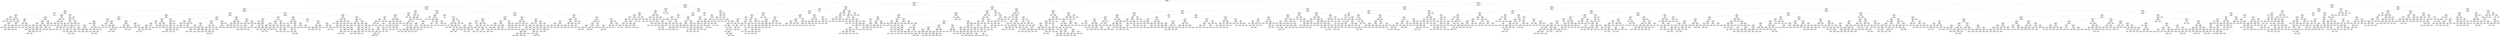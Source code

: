 digraph Tree {
node [shape=box] ;
0 [label="X[12] <= 0.5\ngini = 0.5645\nsamples = 23404\nvalue = [10498, 11240, 1378, 288]"] ;
1 [label="X[9] <= 0.5\ngini = 0.4415\nsamples = 12512\nvalue = [8644, 3555, 260, 53]"] ;
0 -> 1 [labeldistance=2.5, labelangle=45, headlabel="True"] ;
2 [label="X[2] <= 0.5\ngini = 0.3836\nsamples = 10965\nvalue = [8205, 2601, 131, 28]"] ;
1 -> 2 ;
3 [label="X[11] <= 0.5\ngini = 0.4141\nsamples = 9499\nvalue = [6815, 2531, 128, 25]"] ;
2 -> 3 ;
4 [label="X[1] <= 0.5\ngini = 0.3751\nsamples = 7082\nvalue = [5363, 1603, 95, 21]"] ;
3 -> 4 ;
5 [label="X[0] <= 1.75\ngini = 0.5779\nsamples = 640\nvalue = [321, 259, 52, 8]"] ;
4 -> 5 ;
6 [label="X[7] <= 0.5\ngini = 0.42\nsamples = 30\nvalue = [21, 9, 0, 0]"] ;
5 -> 6 ;
7 [label="X[0] <= 1.25\ngini = 0.3995\nsamples = 29\nvalue = [21, 8, 0, 0]"] ;
6 -> 7 ;
8 [label="X[5] <= 0.5\ngini = 0.5\nsamples = 6\nvalue = [3, 3, 0, 0]"] ;
7 -> 8 ;
9 [label="X[4] <= 0.5\ngini = 0.48\nsamples = 5\nvalue = [2, 3, 0, 0]"] ;
8 -> 9 ;
10 [label="gini = 0.375\nsamples = 4\nvalue = [1, 3, 0, 0]"] ;
9 -> 10 ;
11 [label="gini = 0.0\nsamples = 1\nvalue = [1, 0, 0, 0]"] ;
9 -> 11 ;
12 [label="gini = 0.0\nsamples = 1\nvalue = [1, 0, 0, 0]"] ;
8 -> 12 ;
13 [label="X[3] <= 0.5\ngini = 0.3403\nsamples = 23\nvalue = [18, 5, 0, 0]"] ;
7 -> 13 ;
14 [label="X[6] <= 0.5\ngini = 0.3512\nsamples = 22\nvalue = [17, 5, 0, 0]"] ;
13 -> 14 ;
15 [label="gini = 0.3628\nsamples = 21\nvalue = [16, 5, 0, 0]"] ;
14 -> 15 ;
16 [label="gini = 0.0\nsamples = 1\nvalue = [1, 0, 0, 0]"] ;
14 -> 16 ;
17 [label="gini = 0.0\nsamples = 1\nvalue = [1, 0, 0, 0]"] ;
13 -> 17 ;
18 [label="gini = 0.0\nsamples = 1\nvalue = [0, 1, 0, 0]"] ;
6 -> 18 ;
19 [label="X[5] <= 0.5\ngini = 0.5827\nsamples = 610\nvalue = [300, 250, 52, 8]"] ;
5 -> 19 ;
20 [label="X[4] <= 0.5\ngini = 0.5817\nsamples = 585\nvalue = [292, 235, 51, 7]"] ;
19 -> 20 ;
21 [label="X[0] <= 3.25\ngini = 0.5858\nsamples = 561\nvalue = [276, 227, 51, 7]"] ;
20 -> 21 ;
22 [label="X[6] <= 0.5\ngini = 0.5734\nsamples = 183\nvalue = [98, 66, 18, 1]"] ;
21 -> 22 ;
23 [label="X[0] <= 2.25\ngini = 0.5768\nsamples = 169\nvalue = [91, 59, 18, 1]"] ;
22 -> 23 ;
24 [label="X[8] <= 0.5\ngini = 0.6113\nsamples = 40\nvalue = [19, 15, 6, 0]"] ;
23 -> 24 ;
25 [label="X[3] <= 0.5\ngini = 0.6194\nsamples = 37\nvalue = [17, 14, 6, 0]"] ;
24 -> 25 ;
26 [label="gini = 0.6152\nsamples = 32\nvalue = [15, 12, 5, 0]"] ;
25 -> 26 ;
27 [label="gini = 0.64\nsamples = 5\nvalue = [2, 2, 1, 0]"] ;
25 -> 27 ;
28 [label="gini = 0.4444\nsamples = 3\nvalue = [2, 1, 0, 0]"] ;
24 -> 28 ;
29 [label="X[8] <= 0.5\ngini = 0.5634\nsamples = 129\nvalue = [72, 44, 12, 1]"] ;
23 -> 29 ;
30 [label="X[3] <= 0.5\ngini = 0.5677\nsamples = 125\nvalue = [69, 43, 12, 1]"] ;
29 -> 30 ;
31 [label="X[0] <= 2.75\ngini = 0.5616\nsamples = 104\nvalue = [58, 36, 9, 1]"] ;
30 -> 31 ;
32 [label="gini = 0.5295\nsamples = 42\nvalue = [26, 12, 3, 1]"] ;
31 -> 32 ;
33 [label="gini = 0.5744\nsamples = 62\nvalue = [32, 24, 6, 0]"] ;
31 -> 33 ;
34 [label="X[0] <= 2.75\ngini = 0.5941\nsamples = 21\nvalue = [11, 7, 3, 0]"] ;
30 -> 34 ;
35 [label="gini = 0.5679\nsamples = 9\nvalue = [3, 5, 1, 0]"] ;
34 -> 35 ;
36 [label="gini = 0.5\nsamples = 12\nvalue = [8, 2, 2, 0]"] ;
34 -> 36 ;
37 [label="X[0] <= 2.75\ngini = 0.375\nsamples = 4\nvalue = [3, 1, 0, 0]"] ;
29 -> 37 ;
38 [label="gini = 0.0\nsamples = 1\nvalue = [0, 1, 0, 0]"] ;
37 -> 38 ;
39 [label="gini = 0.0\nsamples = 3\nvalue = [3, 0, 0, 0]"] ;
37 -> 39 ;
40 [label="X[0] <= 2.25\ngini = 0.5\nsamples = 14\nvalue = [7, 7, 0, 0]"] ;
22 -> 40 ;
41 [label="X[3] <= 0.5\ngini = 0.375\nsamples = 4\nvalue = [3, 1, 0, 0]"] ;
40 -> 41 ;
42 [label="gini = 0.0\nsamples = 2\nvalue = [2, 0, 0, 0]"] ;
41 -> 42 ;
43 [label="gini = 0.5\nsamples = 2\nvalue = [1, 1, 0, 0]"] ;
41 -> 43 ;
44 [label="X[3] <= 0.5\ngini = 0.48\nsamples = 10\nvalue = [4, 6, 0, 0]"] ;
40 -> 44 ;
45 [label="X[0] <= 2.75\ngini = 0.4444\nsamples = 9\nvalue = [3, 6, 0, 0]"] ;
44 -> 45 ;
46 [label="gini = 0.4082\nsamples = 7\nvalue = [2, 5, 0, 0]"] ;
45 -> 46 ;
47 [label="gini = 0.5\nsamples = 2\nvalue = [1, 1, 0, 0]"] ;
45 -> 47 ;
48 [label="gini = 0.0\nsamples = 1\nvalue = [1, 0, 0, 0]"] ;
44 -> 48 ;
49 [label="X[0] <= 4.75\ngini = 0.589\nsamples = 378\nvalue = [178, 161, 33, 6]"] ;
21 -> 49 ;
50 [label="X[0] <= 3.75\ngini = 0.5899\nsamples = 361\nvalue = [172, 151, 32, 6]"] ;
49 -> 50 ;
51 [label="X[3] <= 0.5\ngini = 0.5513\nsamples = 140\nvalue = [69, 63, 8, 0]"] ;
50 -> 51 ;
52 [label="X[8] <= 0.5\ngini = 0.5452\nsamples = 123\nvalue = [59, 58, 6, 0]"] ;
51 -> 52 ;
53 [label="X[6] <= 0.5\ngini = 0.5456\nsamples = 122\nvalue = [58, 58, 6, 0]"] ;
52 -> 53 ;
54 [label="gini = 0.5488\nsamples = 113\nvalue = [54, 53, 6, 0]"] ;
53 -> 54 ;
55 [label="gini = 0.4938\nsamples = 9\nvalue = [4, 5, 0, 0]"] ;
53 -> 55 ;
56 [label="gini = 0.0\nsamples = 1\nvalue = [1, 0, 0, 0]"] ;
52 -> 56 ;
57 [label="gini = 0.5536\nsamples = 17\nvalue = [10, 5, 2, 0]"] ;
51 -> 57 ;
58 [label="X[3] <= 0.5\ngini = 0.6117\nsamples = 221\nvalue = [103, 88, 24, 6]"] ;
50 -> 58 ;
59 [label="X[6] <= 0.5\ngini = 0.6117\nsamples = 187\nvalue = [90, 71, 20, 6]"] ;
58 -> 59 ;
60 [label="X[7] <= 0.5\ngini = 0.6125\nsamples = 184\nvalue = [89, 69, 20, 6]"] ;
59 -> 60 ;
61 [label="X[0] <= 4.25\ngini = 0.6104\nsamples = 181\nvalue = [88, 68, 19, 6]"] ;
60 -> 61 ;
62 [label="X[8] <= 0.5\ngini = 0.6119\nsamples = 103\nvalue = [50, 38, 13, 2]"] ;
61 -> 62 ;
63 [label="gini = 0.615\nsamples = 99\nvalue = [48, 36, 13, 2]"] ;
62 -> 63 ;
64 [label="gini = 0.5\nsamples = 4\nvalue = [2, 2, 0, 0]"] ;
62 -> 64 ;
65 [label="gini = 0.6062\nsamples = 78\nvalue = [38, 30, 6, 4]"] ;
61 -> 65 ;
66 [label="X[0] <= 4.25\ngini = 0.6667\nsamples = 3\nvalue = [1, 1, 1, 0]"] ;
60 -> 66 ;
67 [label="gini = 0.0\nsamples = 1\nvalue = [1, 0, 0, 0]"] ;
66 -> 67 ;
68 [label="gini = 0.5\nsamples = 2\nvalue = [0, 1, 1, 0]"] ;
66 -> 68 ;
69 [label="X[0] <= 4.25\ngini = 0.4444\nsamples = 3\nvalue = [1, 2, 0, 0]"] ;
59 -> 69 ;
70 [label="gini = 0.0\nsamples = 1\nvalue = [1, 0, 0, 0]"] ;
69 -> 70 ;
71 [label="gini = 0.0\nsamples = 2\nvalue = [0, 2, 0, 0]"] ;
69 -> 71 ;
72 [label="X[8] <= 0.5\ngini = 0.59\nsamples = 34\nvalue = [13, 17, 4, 0]"] ;
58 -> 72 ;
73 [label="X[0] <= 4.25\ngini = 0.595\nsamples = 33\nvalue = [13, 16, 4, 0]"] ;
72 -> 73 ;
74 [label="gini = 0.5408\nsamples = 14\nvalue = [5, 8, 1, 0]"] ;
73 -> 74 ;
75 [label="gini = 0.6205\nsamples = 19\nvalue = [8, 8, 3, 0]"] ;
73 -> 75 ;
76 [label="gini = 0.0\nsamples = 1\nvalue = [0, 1, 0, 0]"] ;
72 -> 76 ;
77 [label="X[6] <= 0.5\ngini = 0.526\nsamples = 17\nvalue = [6, 10, 1, 0]"] ;
49 -> 77 ;
78 [label="X[3] <= 0.5\ngini = 0.5078\nsamples = 16\nvalue = [5, 10, 1, 0]"] ;
77 -> 78 ;
79 [label="gini = 0.5\nsamples = 14\nvalue = [4, 9, 1, 0]"] ;
78 -> 79 ;
80 [label="gini = 0.5\nsamples = 2\nvalue = [1, 1, 0, 0]"] ;
78 -> 80 ;
81 [label="gini = 0.0\nsamples = 1\nvalue = [1, 0, 0, 0]"] ;
77 -> 81 ;
82 [label="X[8] <= 0.5\ngini = 0.4444\nsamples = 24\nvalue = [16, 8, 0, 0]"] ;
20 -> 82 ;
83 [label="X[0] <= 3.75\ngini = 0.3628\nsamples = 21\nvalue = [16, 5, 0, 0]"] ;
82 -> 83 ;
84 [label="X[6] <= 0.5\ngini = 0.5\nsamples = 8\nvalue = [4, 4, 0, 0]"] ;
83 -> 84 ;
85 [label="X[0] <= 2.5\ngini = 0.4898\nsamples = 7\nvalue = [4, 3, 0, 0]"] ;
84 -> 85 ;
86 [label="gini = 0.0\nsamples = 1\nvalue = [1, 0, 0, 0]"] ;
85 -> 86 ;
87 [label="X[0] <= 3.25\ngini = 0.5\nsamples = 6\nvalue = [3, 3, 0, 0]"] ;
85 -> 87 ;
88 [label="X[3] <= 0.5\ngini = 0.4444\nsamples = 3\nvalue = [1, 2, 0, 0]"] ;
87 -> 88 ;
89 [label="gini = 0.5\nsamples = 2\nvalue = [1, 1, 0, 0]"] ;
88 -> 89 ;
90 [label="gini = 0.0\nsamples = 1\nvalue = [0, 1, 0, 0]"] ;
88 -> 90 ;
91 [label="X[3] <= 0.5\ngini = 0.4444\nsamples = 3\nvalue = [2, 1, 0, 0]"] ;
87 -> 91 ;
92 [label="gini = 0.0\nsamples = 1\nvalue = [0, 1, 0, 0]"] ;
91 -> 92 ;
93 [label="gini = 0.0\nsamples = 2\nvalue = [2, 0, 0, 0]"] ;
91 -> 93 ;
94 [label="gini = 0.0\nsamples = 1\nvalue = [0, 1, 0, 0]"] ;
84 -> 94 ;
95 [label="X[6] <= 0.5\ngini = 0.142\nsamples = 13\nvalue = [12, 1, 0, 0]"] ;
83 -> 95 ;
96 [label="gini = 0.0\nsamples = 8\nvalue = [8, 0, 0, 0]"] ;
95 -> 96 ;
97 [label="X[0] <= 4.25\ngini = 0.32\nsamples = 5\nvalue = [4, 1, 0, 0]"] ;
95 -> 97 ;
98 [label="gini = 0.0\nsamples = 2\nvalue = [2, 0, 0, 0]"] ;
97 -> 98 ;
99 [label="X[0] <= 4.75\ngini = 0.4444\nsamples = 3\nvalue = [2, 1, 0, 0]"] ;
97 -> 99 ;
100 [label="gini = 0.5\nsamples = 2\nvalue = [1, 1, 0, 0]"] ;
99 -> 100 ;
101 [label="gini = 0.0\nsamples = 1\nvalue = [1, 0, 0, 0]"] ;
99 -> 101 ;
102 [label="gini = 0.0\nsamples = 3\nvalue = [0, 3, 0, 0]"] ;
82 -> 102 ;
103 [label="X[0] <= 4.25\ngini = 0.5344\nsamples = 25\nvalue = [8, 15, 1, 1]"] ;
19 -> 103 ;
104 [label="X[4] <= 0.5\ngini = 0.5028\nsamples = 23\nvalue = [6, 15, 1, 1]"] ;
103 -> 104 ;
105 [label="X[3] <= 0.5\ngini = 0.4793\nsamples = 22\nvalue = [5, 15, 1, 1]"] ;
104 -> 105 ;
106 [label="X[0] <= 2.25\ngini = 0.5078\nsamples = 16\nvalue = [5, 10, 0, 1]"] ;
105 -> 106 ;
107 [label="gini = 0.0\nsamples = 2\nvalue = [0, 2, 0, 0]"] ;
106 -> 107 ;
108 [label="X[0] <= 2.75\ngini = 0.5408\nsamples = 14\nvalue = [5, 8, 0, 1]"] ;
106 -> 108 ;
109 [label="gini = 0.0\nsamples = 2\nvalue = [2, 0, 0, 0]"] ;
108 -> 109 ;
110 [label="X[0] <= 3.75\ngini = 0.4861\nsamples = 12\nvalue = [3, 8, 0, 1]"] ;
108 -> 110 ;
111 [label="X[8] <= 0.5\ngini = 0.54\nsamples = 10\nvalue = [3, 6, 0, 1]"] ;
110 -> 111 ;
112 [label="X[0] <= 3.25\ngini = 0.5679\nsamples = 9\nvalue = [3, 5, 0, 1]"] ;
111 -> 112 ;
113 [label="gini = 0.4444\nsamples = 3\nvalue = [1, 2, 0, 0]"] ;
112 -> 113 ;
114 [label="gini = 0.6111\nsamples = 6\nvalue = [2, 3, 0, 1]"] ;
112 -> 114 ;
115 [label="gini = 0.0\nsamples = 1\nvalue = [0, 1, 0, 0]"] ;
111 -> 115 ;
116 [label="gini = 0.0\nsamples = 2\nvalue = [0, 2, 0, 0]"] ;
110 -> 116 ;
117 [label="X[0] <= 3.25\ngini = 0.2778\nsamples = 6\nvalue = [0, 5, 1, 0]"] ;
105 -> 117 ;
118 [label="X[0] <= 2.75\ngini = 0.4444\nsamples = 3\nvalue = [0, 2, 1, 0]"] ;
117 -> 118 ;
119 [label="gini = 0.0\nsamples = 1\nvalue = [0, 1, 0, 0]"] ;
118 -> 119 ;
120 [label="gini = 0.5\nsamples = 2\nvalue = [0, 1, 1, 0]"] ;
118 -> 120 ;
121 [label="gini = 0.0\nsamples = 3\nvalue = [0, 3, 0, 0]"] ;
117 -> 121 ;
122 [label="gini = 0.0\nsamples = 1\nvalue = [1, 0, 0, 0]"] ;
104 -> 122 ;
123 [label="gini = 0.0\nsamples = 2\nvalue = [2, 0, 0, 0]"] ;
103 -> 123 ;
124 [label="X[6] <= 0.5\ngini = 0.3438\nsamples = 6442\nvalue = [5042, 1344, 43, 13]"] ;
4 -> 124 ;
125 [label="X[4] <= 0.5\ngini = 0.3089\nsamples = 4787\nvalue = [3884, 867, 27, 9]"] ;
124 -> 125 ;
126 [label="X[5] <= 0.5\ngini = 0.3381\nsamples = 3212\nvalue = [2531, 650, 24, 7]"] ;
125 -> 126 ;
127 [label="X[3] <= 0.5\ngini = 0.3271\nsamples = 2963\nvalue = [2361, 577, 22, 3]"] ;
126 -> 127 ;
128 [label="X[7] <= 0.5\ngini = 0.3471\nsamples = 2062\nvalue = [1609, 432, 18, 3]"] ;
127 -> 128 ;
129 [label="X[0] <= 1.25\ngini = 0.3485\nsamples = 2051\nvalue = [1598, 432, 18, 3]"] ;
128 -> 129 ;
130 [label="gini = 0.58\nsamples = 10\nvalue = [5, 4, 1, 0]"] ;
129 -> 130 ;
131 [label="X[8] <= 0.5\ngini = 0.3468\nsamples = 2041\nvalue = [1593, 428, 17, 3]"] ;
129 -> 131 ;
132 [label="X[0] <= 3.25\ngini = 0.3513\nsamples = 1939\nvalue = [1506, 413, 17, 3]"] ;
131 -> 132 ;
133 [label="X[0] <= 2.75\ngini = 0.3327\nsamples = 810\nvalue = [642, 160, 6, 2]"] ;
132 -> 133 ;
134 [label="X[0] <= 2.25\ngini = 0.3475\nsamples = 473\nvalue = [369, 99, 3, 2]"] ;
133 -> 134 ;
135 [label="X[0] <= 1.75\ngini = 0.3152\nsamples = 202\nvalue = [163, 37, 0, 2]"] ;
134 -> 135 ;
136 [label="gini = 0.3413\nsamples = 67\nvalue = [53, 12, 0, 2]"] ;
135 -> 136 ;
137 [label="gini = 0.3018\nsamples = 135\nvalue = [110, 25, 0, 0]"] ;
135 -> 137 ;
138 [label="gini = 0.3697\nsamples = 271\nvalue = [206, 62, 3, 0]"] ;
134 -> 138 ;
139 [label="gini = 0.3109\nsamples = 337\nvalue = [273, 61, 3, 0]"] ;
133 -> 139 ;
140 [label="X[0] <= 4.25\ngini = 0.364\nsamples = 1129\nvalue = [864, 253, 11, 1]"] ;
132 -> 140 ;
141 [label="X[0] <= 3.75\ngini = 0.3608\nsamples = 805\nvalue = [619, 176, 9, 1]"] ;
140 -> 141 ;
142 [label="gini = 0.3652\nsamples = 415\nvalue = [317, 94, 3, 1]"] ;
141 -> 142 ;
143 [label="gini = 0.3559\nsamples = 390\nvalue = [302, 82, 6, 0]"] ;
141 -> 143 ;
144 [label="X[0] <= 4.75\ngini = 0.3717\nsamples = 324\nvalue = [245, 77, 2, 0]"] ;
140 -> 144 ;
145 [label="gini = 0.3731\nsamples = 268\nvalue = [202, 65, 1, 0]"] ;
144 -> 145 ;
146 [label="gini = 0.3642\nsamples = 56\nvalue = [43, 12, 1, 0]"] ;
144 -> 146 ;
147 [label="X[0] <= 4.25\ngini = 0.2509\nsamples = 102\nvalue = [87, 15, 0, 0]"] ;
131 -> 147 ;
148 [label="X[0] <= 2.75\ngini = 0.2188\nsamples = 88\nvalue = [77, 11, 0, 0]"] ;
147 -> 148 ;
149 [label="gini = 0.375\nsamples = 8\nvalue = [6, 2, 0, 0]"] ;
148 -> 149 ;
150 [label="X[0] <= 3.75\ngini = 0.1997\nsamples = 80\nvalue = [71, 9, 0, 0]"] ;
148 -> 150 ;
151 [label="X[0] <= 3.25\ngini = 0.1244\nsamples = 45\nvalue = [42, 3, 0, 0]"] ;
150 -> 151 ;
152 [label="gini = 0.0\nsamples = 11\nvalue = [11, 0, 0, 0]"] ;
151 -> 152 ;
153 [label="gini = 0.1609\nsamples = 34\nvalue = [31, 3, 0, 0]"] ;
151 -> 153 ;
154 [label="gini = 0.2841\nsamples = 35\nvalue = [29, 6, 0, 0]"] ;
150 -> 154 ;
155 [label="X[0] <= 4.75\ngini = 0.4082\nsamples = 14\nvalue = [10, 4, 0, 0]"] ;
147 -> 155 ;
156 [label="gini = 0.426\nsamples = 13\nvalue = [9, 4, 0, 0]"] ;
155 -> 156 ;
157 [label="gini = 0.0\nsamples = 1\nvalue = [1, 0, 0, 0]"] ;
155 -> 157 ;
158 [label="gini = 0.0\nsamples = 11\nvalue = [11, 0, 0, 0]"] ;
128 -> 158 ;
159 [label="X[0] <= 3.25\ngini = 0.2775\nsamples = 901\nvalue = [752, 145, 4, 0]"] ;
127 -> 159 ;
160 [label="X[0] <= 1.75\ngini = 0.2215\nsamples = 268\nvalue = [234, 34, 0, 0]"] ;
159 -> 160 ;
161 [label="X[8] <= 0.5\ngini = 0.375\nsamples = 12\nvalue = [9, 3, 0, 0]"] ;
160 -> 161 ;
162 [label="X[0] <= 1.25\ngini = 0.2975\nsamples = 11\nvalue = [9, 2, 0, 0]"] ;
161 -> 162 ;
163 [label="gini = 0.4444\nsamples = 3\nvalue = [2, 1, 0, 0]"] ;
162 -> 163 ;
164 [label="gini = 0.2188\nsamples = 8\nvalue = [7, 1, 0, 0]"] ;
162 -> 164 ;
165 [label="gini = 0.0\nsamples = 1\nvalue = [0, 1, 0, 0]"] ;
161 -> 165 ;
166 [label="X[0] <= 2.25\ngini = 0.2129\nsamples = 256\nvalue = [225, 31, 0, 0]"] ;
160 -> 166 ;
167 [label="X[8] <= 0.5\ngini = 0.1172\nsamples = 32\nvalue = [30, 2, 0, 0]"] ;
166 -> 167 ;
168 [label="gini = 0.1207\nsamples = 31\nvalue = [29, 2, 0, 0]"] ;
167 -> 168 ;
169 [label="gini = 0.0\nsamples = 1\nvalue = [1, 0, 0, 0]"] ;
167 -> 169 ;
170 [label="X[7] <= 0.5\ngini = 0.2254\nsamples = 224\nvalue = [195, 29, 0, 0]"] ;
166 -> 170 ;
171 [label="X[8] <= 0.5\ngini = 0.2263\nsamples = 223\nvalue = [194, 29, 0, 0]"] ;
170 -> 171 ;
172 [label="X[0] <= 2.75\ngini = 0.2274\nsamples = 214\nvalue = [186, 28, 0, 0]"] ;
171 -> 172 ;
173 [label="gini = 0.2311\nsamples = 75\nvalue = [65, 10, 0, 0]"] ;
172 -> 173 ;
174 [label="gini = 0.2255\nsamples = 139\nvalue = [121, 18, 0, 0]"] ;
172 -> 174 ;
175 [label="gini = 0.1975\nsamples = 9\nvalue = [8, 1, 0, 0]"] ;
171 -> 175 ;
176 [label="gini = 0.0\nsamples = 1\nvalue = [1, 0, 0, 0]"] ;
170 -> 176 ;
177 [label="X[0] <= 4.25\ngini = 0.2996\nsamples = 633\nvalue = [518, 111, 4, 0]"] ;
159 -> 177 ;
178 [label="X[0] <= 3.75\ngini = 0.3259\nsamples = 439\nvalue = [350, 86, 3, 0]"] ;
177 -> 178 ;
179 [label="X[8] <= 0.5\ngini = 0.3411\nsamples = 208\nvalue = [163, 44, 1, 0]"] ;
178 -> 179 ;
180 [label="gini = 0.3294\nsamples = 194\nvalue = [154, 39, 1, 0]"] ;
179 -> 180 ;
181 [label="gini = 0.4592\nsamples = 14\nvalue = [9, 5, 0, 0]"] ;
179 -> 181 ;
182 [label="X[8] <= 0.5\ngini = 0.3115\nsamples = 231\nvalue = [187, 42, 2, 0]"] ;
178 -> 182 ;
183 [label="X[7] <= 0.5\ngini = 0.3201\nsamples = 218\nvalue = [175, 41, 2, 0]"] ;
182 -> 183 ;
184 [label="gini = 0.3213\nsamples = 217\nvalue = [174, 41, 2, 0]"] ;
183 -> 184 ;
185 [label="gini = 0.0\nsamples = 1\nvalue = [1, 0, 0, 0]"] ;
183 -> 185 ;
186 [label="gini = 0.142\nsamples = 13\nvalue = [12, 1, 0, 0]"] ;
182 -> 186 ;
187 [label="X[8] <= 0.5\ngini = 0.2334\nsamples = 194\nvalue = [168, 25, 1, 0]"] ;
177 -> 187 ;
188 [label="X[0] <= 4.75\ngini = 0.243\nsamples = 185\nvalue = [159, 25, 1, 0]"] ;
187 -> 188 ;
189 [label="gini = 0.2545\nsamples = 147\nvalue = [125, 22, 0, 0]"] ;
188 -> 189 ;
190 [label="gini = 0.1925\nsamples = 38\nvalue = [34, 3, 1, 0]"] ;
188 -> 190 ;
191 [label="gini = 0.0\nsamples = 9\nvalue = [9, 0, 0, 0]"] ;
187 -> 191 ;
192 [label="X[0] <= 3.25\ngini = 0.4476\nsamples = 249\nvalue = [170, 73, 2, 4]"] ;
126 -> 192 ;
193 [label="X[3] <= 0.5\ngini = 0.5095\nsamples = 139\nvalue = [84, 49, 2, 4]"] ;
192 -> 193 ;
194 [label="X[7] <= 0.5\ngini = 0.533\nsamples = 109\nvalue = [60, 44, 2, 3]"] ;
193 -> 194 ;
195 [label="X[8] <= 0.5\ngini = 0.5247\nsamples = 108\nvalue = [60, 44, 2, 2]"] ;
194 -> 195 ;
196 [label="X[0] <= 2.25\ngini = 0.5294\nsamples = 103\nvalue = [56, 43, 2, 2]"] ;
195 -> 196 ;
197 [label="X[0] <= 1.75\ngini = 0.5326\nsamples = 33\nvalue = [19, 12, 2, 0]"] ;
196 -> 197 ;
198 [label="X[0] <= 1.25\ngini = 0.4898\nsamples = 7\nvalue = [4, 3, 0, 0]"] ;
197 -> 198 ;
199 [label="gini = 0.5\nsamples = 2\nvalue = [1, 1, 0, 0]"] ;
198 -> 199 ;
200 [label="gini = 0.48\nsamples = 5\nvalue = [3, 2, 0, 0]"] ;
198 -> 200 ;
201 [label="gini = 0.5414\nsamples = 26\nvalue = [15, 9, 2, 0]"] ;
197 -> 201 ;
202 [label="X[0] <= 2.75\ngini = 0.5237\nsamples = 70\nvalue = [37, 31, 0, 2]"] ;
196 -> 202 ;
203 [label="gini = 0.5201\nsamples = 37\nvalue = [20, 16, 0, 1]"] ;
202 -> 203 ;
204 [label="gini = 0.5271\nsamples = 33\nvalue = [17, 15, 0, 1]"] ;
202 -> 204 ;
205 [label="X[0] <= 2.75\ngini = 0.32\nsamples = 5\nvalue = [4, 1, 0, 0]"] ;
195 -> 205 ;
206 [label="gini = 0.0\nsamples = 3\nvalue = [3, 0, 0, 0]"] ;
205 -> 206 ;
207 [label="gini = 0.5\nsamples = 2\nvalue = [1, 1, 0, 0]"] ;
205 -> 207 ;
208 [label="gini = 0.0\nsamples = 1\nvalue = [0, 0, 0, 1]"] ;
194 -> 208 ;
209 [label="X[0] <= 2.75\ngini = 0.3311\nsamples = 30\nvalue = [24, 5, 0, 1]"] ;
193 -> 209 ;
210 [label="X[0] <= 2.25\ngini = 0.24\nsamples = 15\nvalue = [13, 1, 0, 1]"] ;
209 -> 210 ;
211 [label="X[0] <= 1.75\ngini = 0.32\nsamples = 5\nvalue = [4, 0, 0, 1]"] ;
210 -> 211 ;
212 [label="gini = 0.0\nsamples = 1\nvalue = [1, 0, 0, 0]"] ;
211 -> 212 ;
213 [label="gini = 0.375\nsamples = 4\nvalue = [3, 0, 0, 1]"] ;
211 -> 213 ;
214 [label="X[8] <= 0.5\ngini = 0.18\nsamples = 10\nvalue = [9, 1, 0, 0]"] ;
210 -> 214 ;
215 [label="gini = 0.1975\nsamples = 9\nvalue = [8, 1, 0, 0]"] ;
214 -> 215 ;
216 [label="gini = 0.0\nsamples = 1\nvalue = [1, 0, 0, 0]"] ;
214 -> 216 ;
217 [label="X[8] <= 0.5\ngini = 0.3911\nsamples = 15\nvalue = [11, 4, 0, 0]"] ;
209 -> 217 ;
218 [label="gini = 0.426\nsamples = 13\nvalue = [9, 4, 0, 0]"] ;
217 -> 218 ;
219 [label="gini = 0.0\nsamples = 2\nvalue = [2, 0, 0, 0]"] ;
217 -> 219 ;
220 [label="X[7] <= 0.5\ngini = 0.3412\nsamples = 110\nvalue = [86, 24, 0, 0]"] ;
192 -> 220 ;
221 [label="X[8] <= 0.5\ngini = 0.333\nsamples = 109\nvalue = [86, 23, 0, 0]"] ;
220 -> 221 ;
222 [label="X[0] <= 4.75\ngini = 0.3469\nsamples = 103\nvalue = [80, 23, 0, 0]"] ;
221 -> 222 ;
223 [label="X[0] <= 4.25\ngini = 0.3542\nsamples = 100\nvalue = [77, 23, 0, 0]"] ;
222 -> 223 ;
224 [label="X[0] <= 3.75\ngini = 0.3427\nsamples = 82\nvalue = [64, 18, 0, 0]"] ;
223 -> 224 ;
225 [label="X[3] <= 0.5\ngini = 0.3367\nsamples = 42\nvalue = [33, 9, 0, 0]"] ;
224 -> 225 ;
226 [label="gini = 0.3673\nsamples = 33\nvalue = [25, 8, 0, 0]"] ;
225 -> 226 ;
227 [label="gini = 0.1975\nsamples = 9\nvalue = [8, 1, 0, 0]"] ;
225 -> 227 ;
228 [label="X[3] <= 0.5\ngini = 0.3488\nsamples = 40\nvalue = [31, 9, 0, 0]"] ;
224 -> 228 ;
229 [label="gini = 0.32\nsamples = 30\nvalue = [24, 6, 0, 0]"] ;
228 -> 229 ;
230 [label="gini = 0.42\nsamples = 10\nvalue = [7, 3, 0, 0]"] ;
228 -> 230 ;
231 [label="X[3] <= 0.5\ngini = 0.4012\nsamples = 18\nvalue = [13, 5, 0, 0]"] ;
223 -> 231 ;
232 [label="gini = 0.375\nsamples = 12\nvalue = [9, 3, 0, 0]"] ;
231 -> 232 ;
233 [label="gini = 0.4444\nsamples = 6\nvalue = [4, 2, 0, 0]"] ;
231 -> 233 ;
234 [label="gini = 0.0\nsamples = 3\nvalue = [3, 0, 0, 0]"] ;
222 -> 234 ;
235 [label="gini = 0.0\nsamples = 6\nvalue = [6, 0, 0, 0]"] ;
221 -> 235 ;
236 [label="gini = 0.0\nsamples = 1\nvalue = [0, 1, 0, 0]"] ;
220 -> 236 ;
237 [label="X[8] <= 0.5\ngini = 0.243\nsamples = 1575\nvalue = [1353, 217, 3, 2]"] ;
125 -> 237 ;
238 [label="X[0] <= 2.25\ngini = 0.2301\nsamples = 1484\nvalue = [1288, 191, 3, 2]"] ;
237 -> 238 ;
239 [label="X[3] <= 0.5\ngini = 0.3482\nsamples = 49\nvalue = [38, 11, 0, 0]"] ;
238 -> 239 ;
240 [label="X[5] <= 0.5\ngini = 0.2907\nsamples = 34\nvalue = [28, 6, 0, 0]"] ;
239 -> 240 ;
241 [label="X[0] <= 1.25\ngini = 0.2637\nsamples = 32\nvalue = [27, 5, 0, 0]"] ;
240 -> 241 ;
242 [label="gini = 0.5\nsamples = 2\nvalue = [1, 1, 0, 0]"] ;
241 -> 242 ;
243 [label="X[0] <= 1.75\ngini = 0.2311\nsamples = 30\nvalue = [26, 4, 0, 0]"] ;
241 -> 243 ;
244 [label="gini = 0.0\nsamples = 5\nvalue = [5, 0, 0, 0]"] ;
243 -> 244 ;
245 [label="gini = 0.2688\nsamples = 25\nvalue = [21, 4, 0, 0]"] ;
243 -> 245 ;
246 [label="gini = 0.5\nsamples = 2\nvalue = [1, 1, 0, 0]"] ;
240 -> 246 ;
247 [label="X[5] <= 0.5\ngini = 0.4444\nsamples = 15\nvalue = [10, 5, 0, 0]"] ;
239 -> 247 ;
248 [label="X[0] <= 1.25\ngini = 0.4734\nsamples = 13\nvalue = [8, 5, 0, 0]"] ;
247 -> 248 ;
249 [label="gini = 0.0\nsamples = 2\nvalue = [2, 0, 0, 0]"] ;
248 -> 249 ;
250 [label="X[0] <= 1.75\ngini = 0.4959\nsamples = 11\nvalue = [6, 5, 0, 0]"] ;
248 -> 250 ;
251 [label="gini = 0.0\nsamples = 1\nvalue = [0, 1, 0, 0]"] ;
250 -> 251 ;
252 [label="gini = 0.48\nsamples = 10\nvalue = [6, 4, 0, 0]"] ;
250 -> 252 ;
253 [label="gini = 0.0\nsamples = 2\nvalue = [2, 0, 0, 0]"] ;
247 -> 253 ;
254 [label="X[0] <= 4.25\ngini = 0.2255\nsamples = 1435\nvalue = [1250, 180, 3, 2]"] ;
238 -> 254 ;
255 [label="X[5] <= 0.5\ngini = 0.2165\nsamples = 1140\nvalue = [1000, 135, 3, 2]"] ;
254 -> 255 ;
256 [label="X[0] <= 2.75\ngini = 0.211\nsamples = 1055\nvalue = [929, 123, 2, 1]"] ;
255 -> 256 ;
257 [label="X[3] <= 0.5\ngini = 0.1818\nsamples = 89\nvalue = [80, 9, 0, 0]"] ;
256 -> 257 ;
258 [label="gini = 0.1388\nsamples = 40\nvalue = [37, 3, 0, 0]"] ;
257 -> 258 ;
259 [label="gini = 0.2149\nsamples = 49\nvalue = [43, 6, 0, 0]"] ;
257 -> 259 ;
260 [label="X[3] <= 0.5\ngini = 0.2136\nsamples = 966\nvalue = [849, 114, 2, 1]"] ;
256 -> 260 ;
261 [label="X[0] <= 3.75\ngini = 0.2275\nsamples = 447\nvalue = [389, 55, 2, 1]"] ;
260 -> 261 ;
262 [label="X[0] <= 3.25\ngini = 0.2578\nsamples = 254\nvalue = [216, 35, 2, 1]"] ;
261 -> 262 ;
263 [label="gini = 0.2282\nsamples = 86\nvalue = [75, 9, 1, 1]"] ;
262 -> 263 ;
264 [label="gini = 0.2716\nsamples = 168\nvalue = [141, 26, 1, 0]"] ;
262 -> 264 ;
265 [label="gini = 0.1858\nsamples = 193\nvalue = [173, 20, 0, 0]"] ;
261 -> 265 ;
266 [label="X[0] <= 3.75\ngini = 0.2015\nsamples = 519\nvalue = [460, 59, 0, 0]"] ;
260 -> 266 ;
267 [label="X[0] <= 3.25\ngini = 0.1826\nsamples = 305\nvalue = [274, 31, 0, 0]"] ;
266 -> 267 ;
268 [label="gini = 0.2172\nsamples = 121\nvalue = [106, 15, 0, 0]"] ;
267 -> 268 ;
269 [label="gini = 0.1588\nsamples = 184\nvalue = [168, 16, 0, 0]"] ;
267 -> 269 ;
270 [label="X[7] <= 0.5\ngini = 0.2274\nsamples = 214\nvalue = [186, 28, 0, 0]"] ;
266 -> 270 ;
271 [label="gini = 0.2283\nsamples = 213\nvalue = [185, 28, 0, 0]"] ;
270 -> 271 ;
272 [label="gini = 0.0\nsamples = 1\nvalue = [1, 0, 0, 0]"] ;
270 -> 272 ;
273 [label="X[0] <= 3.75\ngini = 0.2821\nsamples = 85\nvalue = [71, 12, 1, 1]"] ;
255 -> 273 ;
274 [label="X[3] <= 0.5\ngini = 0.2091\nsamples = 61\nvalue = [54, 5, 1, 1]"] ;
273 -> 274 ;
275 [label="X[0] <= 3.25\ngini = 0.2773\nsamples = 32\nvalue = [27, 3, 1, 1]"] ;
274 -> 275 ;
276 [label="X[7] <= 0.5\ngini = 0.3806\nsamples = 17\nvalue = [13, 3, 1, 0]"] ;
275 -> 276 ;
277 [label="X[0] <= 2.75\ngini = 0.3984\nsamples = 16\nvalue = [12, 3, 1, 0]"] ;
276 -> 277 ;
278 [label="gini = 0.32\nsamples = 5\nvalue = [4, 1, 0, 0]"] ;
277 -> 278 ;
279 [label="gini = 0.4298\nsamples = 11\nvalue = [8, 2, 1, 0]"] ;
277 -> 279 ;
280 [label="gini = 0.0\nsamples = 1\nvalue = [1, 0, 0, 0]"] ;
276 -> 280 ;
281 [label="gini = 0.1244\nsamples = 15\nvalue = [14, 0, 0, 1]"] ;
275 -> 281 ;
282 [label="X[0] <= 3.25\ngini = 0.1284\nsamples = 29\nvalue = [27, 2, 0, 0]"] ;
274 -> 282 ;
283 [label="gini = 0.0\nsamples = 16\nvalue = [16, 0, 0, 0]"] ;
282 -> 283 ;
284 [label="gini = 0.2604\nsamples = 13\nvalue = [11, 2, 0, 0]"] ;
282 -> 284 ;
285 [label="X[3] <= 0.5\ngini = 0.4132\nsamples = 24\nvalue = [17, 7, 0, 0]"] ;
273 -> 285 ;
286 [label="gini = 0.2975\nsamples = 11\nvalue = [9, 2, 0, 0]"] ;
285 -> 286 ;
287 [label="gini = 0.4734\nsamples = 13\nvalue = [8, 5, 0, 0]"] ;
285 -> 287 ;
288 [label="X[5] <= 0.5\ngini = 0.2585\nsamples = 295\nvalue = [250, 45, 0, 0]"] ;
254 -> 288 ;
289 [label="X[0] <= 4.75\ngini = 0.2652\nsamples = 286\nvalue = [241, 45, 0, 0]"] ;
288 -> 289 ;
290 [label="X[3] <= 0.5\ngini = 0.2578\nsamples = 250\nvalue = [212, 38, 0, 0]"] ;
289 -> 290 ;
291 [label="gini = 0.2431\nsamples = 113\nvalue = [97, 16, 0, 0]"] ;
290 -> 291 ;
292 [label="gini = 0.2696\nsamples = 137\nvalue = [115, 22, 0, 0]"] ;
290 -> 292 ;
293 [label="X[3] <= 0.5\ngini = 0.3133\nsamples = 36\nvalue = [29, 7, 0, 0]"] ;
289 -> 293 ;
294 [label="gini = 0.32\nsamples = 20\nvalue = [16, 4, 0, 0]"] ;
293 -> 294 ;
295 [label="gini = 0.3047\nsamples = 16\nvalue = [13, 3, 0, 0]"] ;
293 -> 295 ;
296 [label="gini = 0.0\nsamples = 9\nvalue = [9, 0, 0, 0]"] ;
288 -> 296 ;
297 [label="X[0] <= 3.75\ngini = 0.4082\nsamples = 91\nvalue = [65, 26, 0, 0]"] ;
237 -> 297 ;
298 [label="X[0] <= 3.25\ngini = 0.2778\nsamples = 42\nvalue = [35, 7, 0, 0]"] ;
297 -> 298 ;
299 [label="X[0] <= 2.75\ngini = 0.4012\nsamples = 18\nvalue = [13, 5, 0, 0]"] ;
298 -> 299 ;
300 [label="X[3] <= 0.5\ngini = 0.2449\nsamples = 7\nvalue = [6, 1, 0, 0]"] ;
299 -> 300 ;
301 [label="X[5] <= 0.5\ngini = 0.32\nsamples = 5\nvalue = [4, 1, 0, 0]"] ;
300 -> 301 ;
302 [label="gini = 0.375\nsamples = 4\nvalue = [3, 1, 0, 0]"] ;
301 -> 302 ;
303 [label="gini = 0.0\nsamples = 1\nvalue = [1, 0, 0, 0]"] ;
301 -> 303 ;
304 [label="gini = 0.0\nsamples = 2\nvalue = [2, 0, 0, 0]"] ;
300 -> 304 ;
305 [label="X[3] <= 0.5\ngini = 0.4628\nsamples = 11\nvalue = [7, 4, 0, 0]"] ;
299 -> 305 ;
306 [label="gini = 0.5\nsamples = 6\nvalue = [3, 3, 0, 0]"] ;
305 -> 306 ;
307 [label="gini = 0.32\nsamples = 5\nvalue = [4, 1, 0, 0]"] ;
305 -> 307 ;
308 [label="X[3] <= 0.5\ngini = 0.1528\nsamples = 24\nvalue = [22, 2, 0, 0]"] ;
298 -> 308 ;
309 [label="gini = 0.0\nsamples = 15\nvalue = [15, 0, 0, 0]"] ;
308 -> 309 ;
310 [label="gini = 0.3457\nsamples = 9\nvalue = [7, 2, 0, 0]"] ;
308 -> 310 ;
311 [label="X[3] <= 0.5\ngini = 0.4748\nsamples = 49\nvalue = [30, 19, 0, 0]"] ;
297 -> 311 ;
312 [label="X[0] <= 4.25\ngini = 0.4512\nsamples = 32\nvalue = [21, 11, 0, 0]"] ;
311 -> 312 ;
313 [label="gini = 0.4321\nsamples = 19\nvalue = [13, 6, 0, 0]"] ;
312 -> 313 ;
314 [label="gini = 0.4734\nsamples = 13\nvalue = [8, 5, 0, 0]"] ;
312 -> 314 ;
315 [label="X[0] <= 4.25\ngini = 0.4983\nsamples = 17\nvalue = [9, 8, 0, 0]"] ;
311 -> 315 ;
316 [label="gini = 0.4938\nsamples = 9\nvalue = [5, 4, 0, 0]"] ;
315 -> 316 ;
317 [label="gini = 0.5\nsamples = 8\nvalue = [4, 4, 0, 0]"] ;
315 -> 317 ;
318 [label="X[3] <= 0.5\ngini = 0.4273\nsamples = 1655\nvalue = [1158, 477, 16, 4]"] ;
124 -> 318 ;
319 [label="X[4] <= 0.5\ngini = 0.4567\nsamples = 1195\nvalue = [793, 383, 15, 4]"] ;
318 -> 319 ;
320 [label="X[0] <= 2.75\ngini = 0.482\nsamples = 726\nvalue = [457, 253, 12, 4]"] ;
319 -> 320 ;
321 [label="X[0] <= 1.25\ngini = 0.4956\nsamples = 241\nvalue = [141, 97, 2, 1]"] ;
320 -> 321 ;
322 [label="gini = 0.6122\nsamples = 7\nvalue = [3, 3, 1, 0]"] ;
321 -> 322 ;
323 [label="X[0] <= 2.25\ngini = 0.4908\nsamples = 234\nvalue = [138, 94, 1, 1]"] ;
321 -> 323 ;
324 [label="X[8] <= 0.5\ngini = 0.4988\nsamples = 102\nvalue = [58, 43, 1, 0]"] ;
323 -> 324 ;
325 [label="X[5] <= 0.5\ngini = 0.5012\nsamples = 98\nvalue = [55, 42, 1, 0]"] ;
324 -> 325 ;
326 [label="X[0] <= 1.75\ngini = 0.5\nsamples = 86\nvalue = [49, 36, 1, 0]"] ;
325 -> 326 ;
327 [label="gini = 0.4959\nsamples = 22\nvalue = [12, 10, 0, 0]"] ;
326 -> 327 ;
328 [label="gini = 0.5005\nsamples = 64\nvalue = [37, 26, 1, 0]"] ;
326 -> 328 ;
329 [label="X[0] <= 1.75\ngini = 0.5\nsamples = 12\nvalue = [6, 6, 0, 0]"] ;
325 -> 329 ;
330 [label="gini = 0.0\nsamples = 3\nvalue = [3, 0, 0, 0]"] ;
329 -> 330 ;
331 [label="gini = 0.4444\nsamples = 9\nvalue = [3, 6, 0, 0]"] ;
329 -> 331 ;
332 [label="X[5] <= 0.5\ngini = 0.375\nsamples = 4\nvalue = [3, 1, 0, 0]"] ;
324 -> 332 ;
333 [label="gini = 0.4444\nsamples = 3\nvalue = [2, 1, 0, 0]"] ;
332 -> 333 ;
334 [label="gini = 0.0\nsamples = 1\nvalue = [1, 0, 0, 0]"] ;
332 -> 334 ;
335 [label="X[8] <= 0.5\ngini = 0.4834\nsamples = 132\nvalue = [80, 51, 0, 1]"] ;
323 -> 335 ;
336 [label="X[5] <= 0.5\ngini = 0.4814\nsamples = 116\nvalue = [71, 44, 0, 1]"] ;
335 -> 336 ;
337 [label="gini = 0.4806\nsamples = 104\nvalue = [64, 39, 0, 1]"] ;
336 -> 337 ;
338 [label="gini = 0.4861\nsamples = 12\nvalue = [7, 5, 0, 0]"] ;
336 -> 338 ;
339 [label="gini = 0.4922\nsamples = 16\nvalue = [9, 7, 0, 0]"] ;
335 -> 339 ;
340 [label="X[0] <= 4.25\ngini = 0.4716\nsamples = 485\nvalue = [316, 156, 10, 3]"] ;
320 -> 340 ;
341 [label="X[8] <= 0.5\ngini = 0.4593\nsamples = 406\nvalue = [271, 125, 8, 2]"] ;
340 -> 341 ;
342 [label="X[0] <= 3.75\ngini = 0.4689\nsamples = 334\nvalue = [219, 106, 7, 2]"] ;
341 -> 342 ;
343 [label="X[0] <= 3.25\ngini = 0.4664\nsamples = 249\nvalue = [166, 74, 7, 2]"] ;
342 -> 343 ;
344 [label="X[5] <= 0.5\ngini = 0.5105\nsamples = 123\nvalue = [76, 40, 5, 2]"] ;
343 -> 344 ;
345 [label="gini = 0.504\nsamples = 112\nvalue = [69, 38, 4, 1]"] ;
344 -> 345 ;
346 [label="gini = 0.5455\nsamples = 11\nvalue = [7, 2, 1, 1]"] ;
344 -> 346 ;
347 [label="X[5] <= 0.5\ngini = 0.4167\nsamples = 126\nvalue = [90, 34, 2, 0]"] ;
343 -> 347 ;
348 [label="X[7] <= 0.5\ngini = 0.4085\nsamples = 123\nvalue = [89, 32, 2, 0]"] ;
347 -> 348 ;
349 [label="gini = 0.4128\nsamples = 121\nvalue = [87, 32, 2, 0]"] ;
348 -> 349 ;
350 [label="gini = 0.0\nsamples = 2\nvalue = [2, 0, 0, 0]"] ;
348 -> 350 ;
351 [label="gini = 0.4444\nsamples = 3\nvalue = [1, 2, 0, 0]"] ;
347 -> 351 ;
352 [label="gini = 0.4695\nsamples = 85\nvalue = [53, 32, 0, 0]"] ;
342 -> 352 ;
353 [label="X[5] <= 0.5\ngini = 0.4086\nsamples = 72\nvalue = [52, 19, 1, 0]"] ;
341 -> 353 ;
354 [label="X[0] <= 3.75\ngini = 0.4197\nsamples = 69\nvalue = [49, 19, 1, 0]"] ;
353 -> 354 ;
355 [label="X[0] <= 3.25\ngini = 0.4163\nsamples = 44\nvalue = [31, 13, 0, 0]"] ;
354 -> 355 ;
356 [label="gini = 0.4012\nsamples = 18\nvalue = [13, 5, 0, 0]"] ;
355 -> 356 ;
357 [label="gini = 0.426\nsamples = 26\nvalue = [18, 8, 0, 0]"] ;
355 -> 357 ;
358 [label="gini = 0.4224\nsamples = 25\nvalue = [18, 6, 1, 0]"] ;
354 -> 358 ;
359 [label="gini = 0.0\nsamples = 3\nvalue = [3, 0, 0, 0]"] ;
353 -> 359 ;
360 [label="X[5] <= 0.5\ngini = 0.5207\nsamples = 79\nvalue = [45, 31, 2, 1]"] ;
340 -> 360 ;
361 [label="X[8] <= 0.5\ngini = 0.5158\nsamples = 77\nvalue = [45, 29, 2, 1]"] ;
360 -> 361 ;
362 [label="X[0] <= 4.75\ngini = 0.5264\nsamples = 69\nvalue = [39, 27, 2, 1]"] ;
361 -> 362 ;
363 [label="gini = 0.5012\nsamples = 55\nvalue = [32, 22, 1, 0]"] ;
362 -> 363 ;
364 [label="gini = 0.6122\nsamples = 14\nvalue = [7, 5, 1, 1]"] ;
362 -> 364 ;
365 [label="gini = 0.375\nsamples = 8\nvalue = [6, 2, 0, 0]"] ;
361 -> 365 ;
366 [label="gini = 0.0\nsamples = 2\nvalue = [0, 2, 0, 0]"] ;
360 -> 366 ;
367 [label="X[8] <= 0.5\ngini = 0.4099\nsamples = 469\nvalue = [336, 130, 3, 0]"] ;
319 -> 367 ;
368 [label="X[0] <= 1.75\ngini = 0.387\nsamples = 372\nvalue = [276, 93, 3, 0]"] ;
367 -> 368 ;
369 [label="X[0] <= 1.25\ngini = 0.2778\nsamples = 6\nvalue = [1, 5, 0, 0]"] ;
368 -> 369 ;
370 [label="gini = 0.0\nsamples = 1\nvalue = [0, 1, 0, 0]"] ;
369 -> 370 ;
371 [label="gini = 0.32\nsamples = 5\nvalue = [1, 4, 0, 0]"] ;
369 -> 371 ;
372 [label="X[0] <= 3.75\ngini = 0.3776\nsamples = 366\nvalue = [275, 88, 3, 0]"] ;
368 -> 372 ;
373 [label="X[5] <= 0.5\ngini = 0.4159\nsamples = 210\nvalue = [150, 57, 3, 0]"] ;
372 -> 373 ;
374 [label="X[7] <= 0.5\ngini = 0.4092\nsamples = 191\nvalue = [138, 50, 3, 0]"] ;
373 -> 374 ;
375 [label="X[0] <= 2.75\ngini = 0.4057\nsamples = 190\nvalue = [138, 49, 3, 0]"] ;
374 -> 375 ;
376 [label="X[0] <= 2.25\ngini = 0.4206\nsamples = 42\nvalue = [30, 11, 1, 0]"] ;
375 -> 376 ;
377 [label="gini = 0.3967\nsamples = 11\nvalue = [8, 3, 0, 0]"] ;
376 -> 377 ;
378 [label="gini = 0.4287\nsamples = 31\nvalue = [22, 8, 1, 0]"] ;
376 -> 378 ;
379 [label="X[0] <= 3.25\ngini = 0.4014\nsamples = 148\nvalue = [108, 38, 2, 0]"] ;
375 -> 379 ;
380 [label="gini = 0.4021\nsamples = 63\nvalue = [46, 16, 1, 0]"] ;
379 -> 380 ;
381 [label="gini = 0.4008\nsamples = 85\nvalue = [62, 22, 1, 0]"] ;
379 -> 381 ;
382 [label="gini = 0.0\nsamples = 1\nvalue = [0, 1, 0, 0]"] ;
374 -> 382 ;
383 [label="X[0] <= 3.25\ngini = 0.4654\nsamples = 19\nvalue = [12, 7, 0, 0]"] ;
373 -> 383 ;
384 [label="X[7] <= 0.5\ngini = 0.497\nsamples = 13\nvalue = [7, 6, 0, 0]"] ;
383 -> 384 ;
385 [label="X[0] <= 2.25\ngini = 0.5\nsamples = 12\nvalue = [6, 6, 0, 0]"] ;
384 -> 385 ;
386 [label="gini = 0.4444\nsamples = 3\nvalue = [2, 1, 0, 0]"] ;
385 -> 386 ;
387 [label="X[0] <= 2.75\ngini = 0.4938\nsamples = 9\nvalue = [4, 5, 0, 0]"] ;
385 -> 387 ;
388 [label="gini = 0.5\nsamples = 6\nvalue = [3, 3, 0, 0]"] ;
387 -> 388 ;
389 [label="gini = 0.4444\nsamples = 3\nvalue = [1, 2, 0, 0]"] ;
387 -> 389 ;
390 [label="gini = 0.0\nsamples = 1\nvalue = [1, 0, 0, 0]"] ;
384 -> 390 ;
391 [label="gini = 0.2778\nsamples = 6\nvalue = [5, 1, 0, 0]"] ;
383 -> 391 ;
392 [label="X[0] <= 4.25\ngini = 0.3185\nsamples = 156\nvalue = [125, 31, 0, 0]"] ;
372 -> 392 ;
393 [label="X[5] <= 0.5\ngini = 0.2868\nsamples = 98\nvalue = [81, 17, 0, 0]"] ;
392 -> 393 ;
394 [label="gini = 0.2801\nsamples = 95\nvalue = [79, 16, 0, 0]"] ;
393 -> 394 ;
395 [label="gini = 0.4444\nsamples = 3\nvalue = [2, 1, 0, 0]"] ;
393 -> 395 ;
396 [label="X[0] <= 4.75\ngini = 0.3662\nsamples = 58\nvalue = [44, 14, 0, 0]"] ;
392 -> 396 ;
397 [label="gini = 0.3512\nsamples = 44\nvalue = [34, 10, 0, 0]"] ;
396 -> 397 ;
398 [label="gini = 0.4082\nsamples = 14\nvalue = [10, 4, 0, 0]"] ;
396 -> 398 ;
399 [label="X[0] <= 2.25\ngini = 0.4719\nsamples = 97\nvalue = [60, 37, 0, 0]"] ;
367 -> 399 ;
400 [label="gini = 0.0\nsamples = 3\nvalue = [3, 0, 0, 0]"] ;
399 -> 400 ;
401 [label="X[0] <= 3.75\ngini = 0.4774\nsamples = 94\nvalue = [57, 37, 0, 0]"] ;
399 -> 401 ;
402 [label="X[0] <= 3.25\ngini = 0.4636\nsamples = 63\nvalue = [40, 23, 0, 0]"] ;
401 -> 402 ;
403 [label="X[5] <= 0.5\ngini = 0.4829\nsamples = 27\nvalue = [16, 11, 0, 0]"] ;
402 -> 403 ;
404 [label="X[0] <= 2.75\ngini = 0.4688\nsamples = 24\nvalue = [15, 9, 0, 0]"] ;
403 -> 404 ;
405 [label="gini = 0.2778\nsamples = 6\nvalue = [5, 1, 0, 0]"] ;
404 -> 405 ;
406 [label="gini = 0.4938\nsamples = 18\nvalue = [10, 8, 0, 0]"] ;
404 -> 406 ;
407 [label="X[0] <= 2.75\ngini = 0.4444\nsamples = 3\nvalue = [1, 2, 0, 0]"] ;
403 -> 407 ;
408 [label="gini = 0.0\nsamples = 1\nvalue = [0, 1, 0, 0]"] ;
407 -> 408 ;
409 [label="gini = 0.5\nsamples = 2\nvalue = [1, 1, 0, 0]"] ;
407 -> 409 ;
410 [label="X[5] <= 0.5\ngini = 0.4444\nsamples = 36\nvalue = [24, 12, 0, 0]"] ;
402 -> 410 ;
411 [label="gini = 0.4567\nsamples = 34\nvalue = [22, 12, 0, 0]"] ;
410 -> 411 ;
412 [label="gini = 0.0\nsamples = 2\nvalue = [2, 0, 0, 0]"] ;
410 -> 412 ;
413 [label="X[5] <= 0.5\ngini = 0.4953\nsamples = 31\nvalue = [17, 14, 0, 0]"] ;
401 -> 413 ;
414 [label="X[0] <= 4.25\ngini = 0.4978\nsamples = 30\nvalue = [16, 14, 0, 0]"] ;
413 -> 414 ;
415 [label="gini = 0.5\nsamples = 22\nvalue = [11, 11, 0, 0]"] ;
414 -> 415 ;
416 [label="X[0] <= 4.75\ngini = 0.4688\nsamples = 8\nvalue = [5, 3, 0, 0]"] ;
414 -> 416 ;
417 [label="gini = 0.4444\nsamples = 6\nvalue = [4, 2, 0, 0]"] ;
416 -> 417 ;
418 [label="gini = 0.5\nsamples = 2\nvalue = [1, 1, 0, 0]"] ;
416 -> 418 ;
419 [label="gini = 0.0\nsamples = 1\nvalue = [1, 0, 0, 0]"] ;
413 -> 419 ;
420 [label="X[0] <= 2.75\ngini = 0.3286\nsamples = 460\nvalue = [365, 94, 1, 0]"] ;
318 -> 420 ;
421 [label="X[8] <= 0.5\ngini = 0.4612\nsamples = 61\nvalue = [39, 22, 0, 0]"] ;
420 -> 421 ;
422 [label="X[4] <= 0.5\ngini = 0.4215\nsamples = 53\nvalue = [37, 16, 0, 0]"] ;
421 -> 422 ;
423 [label="X[0] <= 1.25\ngini = 0.4824\nsamples = 32\nvalue = [19, 13, 0, 0]"] ;
422 -> 423 ;
424 [label="gini = 0.0\nsamples = 1\nvalue = [0, 1, 0, 0]"] ;
423 -> 424 ;
425 [label="X[0] <= 2.25\ngini = 0.4745\nsamples = 31\nvalue = [19, 12, 0, 0]"] ;
423 -> 425 ;
426 [label="X[0] <= 1.75\ngini = 0.3457\nsamples = 9\nvalue = [7, 2, 0, 0]"] ;
425 -> 426 ;
427 [label="gini = 0.0\nsamples = 2\nvalue = [2, 0, 0, 0]"] ;
426 -> 427 ;
428 [label="gini = 0.4082\nsamples = 7\nvalue = [5, 2, 0, 0]"] ;
426 -> 428 ;
429 [label="X[5] <= 0.5\ngini = 0.4959\nsamples = 22\nvalue = [12, 10, 0, 0]"] ;
425 -> 429 ;
430 [label="gini = 0.4753\nsamples = 18\nvalue = [11, 7, 0, 0]"] ;
429 -> 430 ;
431 [label="gini = 0.375\nsamples = 4\nvalue = [1, 3, 0, 0]"] ;
429 -> 431 ;
432 [label="X[0] <= 2.25\ngini = 0.2449\nsamples = 21\nvalue = [18, 3, 0, 0]"] ;
422 -> 432 ;
433 [label="gini = 0.0\nsamples = 5\nvalue = [5, 0, 0, 0]"] ;
432 -> 433 ;
434 [label="X[5] <= 0.5\ngini = 0.3047\nsamples = 16\nvalue = [13, 3, 0, 0]"] ;
432 -> 434 ;
435 [label="gini = 0.2975\nsamples = 11\nvalue = [9, 2, 0, 0]"] ;
434 -> 435 ;
436 [label="gini = 0.32\nsamples = 5\nvalue = [4, 1, 0, 0]"] ;
434 -> 436 ;
437 [label="X[4] <= 0.5\ngini = 0.375\nsamples = 8\nvalue = [2, 6, 0, 0]"] ;
421 -> 437 ;
438 [label="gini = 0.0\nsamples = 1\nvalue = [1, 0, 0, 0]"] ;
437 -> 438 ;
439 [label="X[0] <= 2.25\ngini = 0.2449\nsamples = 7\nvalue = [1, 6, 0, 0]"] ;
437 -> 439 ;
440 [label="gini = 0.0\nsamples = 3\nvalue = [0, 3, 0, 0]"] ;
439 -> 440 ;
441 [label="gini = 0.375\nsamples = 4\nvalue = [1, 3, 0, 0]"] ;
439 -> 441 ;
442 [label="X[10] <= 0.5\ngini = 0.2999\nsamples = 399\nvalue = [326, 72, 1, 0]"] ;
420 -> 442 ;
443 [label="X[4] <= 0.5\ngini = 0.2973\nsamples = 398\nvalue = [326, 71, 1, 0]"] ;
442 -> 443 ;
444 [label="X[5] <= 0.5\ngini = 0.3704\nsamples = 110\nvalue = [83, 27, 0, 0]"] ;
443 -> 444 ;
445 [label="X[0] <= 4.75\ngini = 0.3844\nsamples = 104\nvalue = [77, 27, 0, 0]"] ;
444 -> 445 ;
446 [label="X[8] <= 0.5\ngini = 0.3942\nsamples = 100\nvalue = [73, 27, 0, 0]"] ;
445 -> 446 ;
447 [label="X[0] <= 3.25\ngini = 0.4053\nsamples = 85\nvalue = [61, 24, 0, 0]"] ;
446 -> 447 ;
448 [label="gini = 0.4567\nsamples = 17\nvalue = [11, 6, 0, 0]"] ;
447 -> 448 ;
449 [label="X[0] <= 4.25\ngini = 0.3893\nsamples = 68\nvalue = [50, 18, 0, 0]"] ;
447 -> 449 ;
450 [label="X[0] <= 3.75\ngini = 0.4012\nsamples = 54\nvalue = [39, 15, 0, 0]"] ;
449 -> 450 ;
451 [label="gini = 0.4121\nsamples = 31\nvalue = [22, 9, 0, 0]"] ;
450 -> 451 ;
452 [label="gini = 0.3856\nsamples = 23\nvalue = [17, 6, 0, 0]"] ;
450 -> 452 ;
453 [label="gini = 0.3367\nsamples = 14\nvalue = [11, 3, 0, 0]"] ;
449 -> 453 ;
454 [label="X[0] <= 3.75\ngini = 0.32\nsamples = 15\nvalue = [12, 3, 0, 0]"] ;
446 -> 454 ;
455 [label="gini = 0.0\nsamples = 6\nvalue = [6, 0, 0, 0]"] ;
454 -> 455 ;
456 [label="X[0] <= 4.25\ngini = 0.4444\nsamples = 9\nvalue = [6, 3, 0, 0]"] ;
454 -> 456 ;
457 [label="gini = 0.4444\nsamples = 6\nvalue = [4, 2, 0, 0]"] ;
456 -> 457 ;
458 [label="gini = 0.4444\nsamples = 3\nvalue = [2, 1, 0, 0]"] ;
456 -> 458 ;
459 [label="gini = 0.0\nsamples = 4\nvalue = [4, 0, 0, 0]"] ;
445 -> 459 ;
460 [label="gini = 0.0\nsamples = 6\nvalue = [6, 0, 0, 0]"] ;
444 -> 460 ;
461 [label="X[8] <= 0.5\ngini = 0.2647\nsamples = 288\nvalue = [243, 44, 1, 0]"] ;
443 -> 461 ;
462 [label="X[0] <= 4.75\ngini = 0.25\nsamples = 254\nvalue = [217, 36, 1, 0]"] ;
461 -> 462 ;
463 [label="X[0] <= 4.25\ngini = 0.2559\nsamples = 247\nvalue = [210, 36, 1, 0]"] ;
462 -> 463 ;
464 [label="X[0] <= 3.75\ngini = 0.2449\nsamples = 203\nvalue = [174, 29, 0, 0]"] ;
463 -> 464 ;
465 [label="X[0] <= 3.25\ngini = 0.2683\nsamples = 119\nvalue = [100, 19, 0, 0]"] ;
464 -> 465 ;
466 [label="X[5] <= 0.5\ngini = 0.2509\nsamples = 34\nvalue = [29, 5, 0, 0]"] ;
465 -> 466 ;
467 [label="gini = 0.2311\nsamples = 30\nvalue = [26, 4, 0, 0]"] ;
466 -> 467 ;
468 [label="gini = 0.375\nsamples = 4\nvalue = [3, 1, 0, 0]"] ;
466 -> 468 ;
469 [label="X[5] <= 0.5\ngini = 0.2752\nsamples = 85\nvalue = [71, 14, 0, 0]"] ;
465 -> 469 ;
470 [label="gini = 0.2804\nsamples = 83\nvalue = [69, 14, 0, 0]"] ;
469 -> 470 ;
471 [label="gini = 0.0\nsamples = 2\nvalue = [2, 0, 0, 0]"] ;
469 -> 471 ;
472 [label="X[5] <= 0.5\ngini = 0.2098\nsamples = 84\nvalue = [74, 10, 0, 0]"] ;
464 -> 472 ;
473 [label="gini = 0.2188\nsamples = 80\nvalue = [70, 10, 0, 0]"] ;
472 -> 473 ;
474 [label="gini = 0.0\nsamples = 4\nvalue = [4, 0, 0, 0]"] ;
472 -> 474 ;
475 [label="gini = 0.3048\nsamples = 44\nvalue = [36, 7, 1, 0]"] ;
463 -> 475 ;
476 [label="gini = 0.0\nsamples = 7\nvalue = [7, 0, 0, 0]"] ;
462 -> 476 ;
477 [label="X[5] <= 0.5\ngini = 0.3599\nsamples = 34\nvalue = [26, 8, 0, 0]"] ;
461 -> 477 ;
478 [label="X[0] <= 3.75\ngini = 0.3829\nsamples = 31\nvalue = [23, 8, 0, 0]"] ;
477 -> 478 ;
479 [label="X[0] <= 3.25\ngini = 0.32\nsamples = 15\nvalue = [12, 3, 0, 0]"] ;
478 -> 479 ;
480 [label="gini = 0.32\nsamples = 5\nvalue = [4, 1, 0, 0]"] ;
479 -> 480 ;
481 [label="gini = 0.32\nsamples = 10\nvalue = [8, 2, 0, 0]"] ;
479 -> 481 ;
482 [label="gini = 0.4297\nsamples = 16\nvalue = [11, 5, 0, 0]"] ;
478 -> 482 ;
483 [label="gini = 0.0\nsamples = 3\nvalue = [3, 0, 0, 0]"] ;
477 -> 483 ;
484 [label="gini = 0.0\nsamples = 1\nvalue = [0, 1, 0, 0]"] ;
442 -> 484 ;
485 [label="X[1] <= 0.5\ngini = 0.4915\nsamples = 2417\nvalue = [1452, 928, 33, 4]"] ;
3 -> 485 ;
486 [label="X[0] <= 4.25\ngini = 0.5745\nsamples = 194\nvalue = [68, 105, 19, 2]"] ;
485 -> 486 ;
487 [label="X[7] <= 0.5\ngini = 0.5326\nsamples = 164\nvalue = [51, 99, 13, 1]"] ;
486 -> 487 ;
488 [label="X[0] <= 2.25\ngini = 0.5351\nsamples = 158\nvalue = [51, 94, 13, 0]"] ;
487 -> 488 ;
489 [label="X[5] <= 0.5\ngini = 0.4388\nsamples = 28\nvalue = [6, 20, 2, 0]"] ;
488 -> 489 ;
490 [label="X[3] <= 0.5\ngini = 0.3808\nsamples = 25\nvalue = [5, 19, 1, 0]"] ;
489 -> 490 ;
491 [label="X[0] <= 1.75\ngini = 0.3924\nsamples = 24\nvalue = [5, 18, 1, 0]"] ;
490 -> 491 ;
492 [label="X[0] <= 1.25\ngini = 0.3967\nsamples = 11\nvalue = [3, 8, 0, 0]"] ;
491 -> 492 ;
493 [label="gini = 0.0\nsamples = 1\nvalue = [0, 1, 0, 0]"] ;
492 -> 493 ;
494 [label="gini = 0.42\nsamples = 10\nvalue = [3, 7, 0, 0]"] ;
492 -> 494 ;
495 [label="gini = 0.3787\nsamples = 13\nvalue = [2, 10, 1, 0]"] ;
491 -> 495 ;
496 [label="gini = 0.0\nsamples = 1\nvalue = [0, 1, 0, 0]"] ;
490 -> 496 ;
497 [label="X[3] <= 0.5\ngini = 0.6667\nsamples = 3\nvalue = [1, 1, 1, 0]"] ;
489 -> 497 ;
498 [label="gini = 0.5\nsamples = 2\nvalue = [1, 1, 0, 0]"] ;
497 -> 498 ;
499 [label="gini = 0.0\nsamples = 1\nvalue = [0, 0, 1, 0]"] ;
497 -> 499 ;
500 [label="X[3] <= 0.5\ngini = 0.549\nsamples = 130\nvalue = [45, 74, 11, 0]"] ;
488 -> 500 ;
501 [label="X[10] <= 0.5\ngini = 0.5722\nsamples = 100\nvalue = [37, 53, 10, 0]"] ;
500 -> 501 ;
502 [label="X[4] <= 0.5\ngini = 0.571\nsamples = 99\nvalue = [36, 53, 10, 0]"] ;
501 -> 502 ;
503 [label="X[8] <= 0.5\ngini = 0.5783\nsamples = 94\nvalue = [35, 49, 10, 0]"] ;
502 -> 503 ;
504 [label="X[6] <= 0.5\ngini = 0.5772\nsamples = 93\nvalue = [34, 49, 10, 0]"] ;
503 -> 504 ;
505 [label="X[0] <= 2.75\ngini = 0.5777\nsamples = 88\nvalue = [31, 47, 10, 0]"] ;
504 -> 505 ;
506 [label="X[5] <= 0.5\ngini = 0.535\nsamples = 20\nvalue = [8, 11, 1, 0]"] ;
505 -> 506 ;
507 [label="gini = 0.5391\nsamples = 16\nvalue = [6, 9, 1, 0]"] ;
506 -> 507 ;
508 [label="gini = 0.5\nsamples = 4\nvalue = [2, 2, 0, 0]"] ;
506 -> 508 ;
509 [label="X[5] <= 0.5\ngini = 0.5878\nsamples = 68\nvalue = [23, 36, 9, 0]"] ;
505 -> 509 ;
510 [label="X[0] <= 3.75\ngini = 0.5912\nsamples = 67\nvalue = [23, 35, 9, 0]"] ;
509 -> 510 ;
511 [label="X[0] <= 3.25\ngini = 0.5964\nsamples = 48\nvalue = [16, 25, 7, 0]"] ;
510 -> 511 ;
512 [label="gini = 0.5799\nsamples = 24\nvalue = [8, 13, 3, 0]"] ;
511 -> 512 ;
513 [label="gini = 0.6111\nsamples = 24\nvalue = [8, 12, 4, 0]"] ;
511 -> 513 ;
514 [label="gini = 0.5762\nsamples = 19\nvalue = [7, 10, 2, 0]"] ;
510 -> 514 ;
515 [label="gini = 0.0\nsamples = 1\nvalue = [0, 1, 0, 0]"] ;
509 -> 515 ;
516 [label="X[0] <= 3.25\ngini = 0.48\nsamples = 5\nvalue = [3, 2, 0, 0]"] ;
504 -> 516 ;
517 [label="X[0] <= 2.75\ngini = 0.4444\nsamples = 3\nvalue = [1, 2, 0, 0]"] ;
516 -> 517 ;
518 [label="gini = 0.5\nsamples = 2\nvalue = [1, 1, 0, 0]"] ;
517 -> 518 ;
519 [label="gini = 0.0\nsamples = 1\nvalue = [0, 1, 0, 0]"] ;
517 -> 519 ;
520 [label="gini = 0.0\nsamples = 2\nvalue = [2, 0, 0, 0]"] ;
516 -> 520 ;
521 [label="gini = 0.0\nsamples = 1\nvalue = [1, 0, 0, 0]"] ;
503 -> 521 ;
522 [label="X[0] <= 3.5\ngini = 0.32\nsamples = 5\nvalue = [1, 4, 0, 0]"] ;
502 -> 522 ;
523 [label="gini = 0.0\nsamples = 2\nvalue = [0, 2, 0, 0]"] ;
522 -> 523 ;
524 [label="X[8] <= 0.5\ngini = 0.4444\nsamples = 3\nvalue = [1, 2, 0, 0]"] ;
522 -> 524 ;
525 [label="gini = 0.5\nsamples = 2\nvalue = [1, 1, 0, 0]"] ;
524 -> 525 ;
526 [label="gini = 0.0\nsamples = 1\nvalue = [0, 1, 0, 0]"] ;
524 -> 526 ;
527 [label="gini = 0.0\nsamples = 1\nvalue = [1, 0, 0, 0]"] ;
501 -> 527 ;
528 [label="X[0] <= 3.75\ngini = 0.4378\nsamples = 30\nvalue = [8, 21, 1, 0]"] ;
500 -> 528 ;
529 [label="X[5] <= 0.5\ngini = 0.5034\nsamples = 21\nvalue = [7, 13, 1, 0]"] ;
528 -> 529 ;
530 [label="X[0] <= 2.75\ngini = 0.537\nsamples = 18\nvalue = [7, 10, 1, 0]"] ;
529 -> 530 ;
531 [label="gini = 0.625\nsamples = 4\nvalue = [1, 2, 1, 0]"] ;
530 -> 531 ;
532 [label="X[4] <= 0.5\ngini = 0.4898\nsamples = 14\nvalue = [6, 8, 0, 0]"] ;
530 -> 532 ;
533 [label="X[0] <= 3.25\ngini = 0.4861\nsamples = 12\nvalue = [5, 7, 0, 0]"] ;
532 -> 533 ;
534 [label="gini = 0.4444\nsamples = 6\nvalue = [2, 4, 0, 0]"] ;
533 -> 534 ;
535 [label="gini = 0.5\nsamples = 6\nvalue = [3, 3, 0, 0]"] ;
533 -> 535 ;
536 [label="X[0] <= 3.25\ngini = 0.5\nsamples = 2\nvalue = [1, 1, 0, 0]"] ;
532 -> 536 ;
537 [label="gini = 0.0\nsamples = 1\nvalue = [1, 0, 0, 0]"] ;
536 -> 537 ;
538 [label="gini = 0.0\nsamples = 1\nvalue = [0, 1, 0, 0]"] ;
536 -> 538 ;
539 [label="gini = 0.0\nsamples = 3\nvalue = [0, 3, 0, 0]"] ;
529 -> 539 ;
540 [label="X[8] <= 0.5\ngini = 0.1975\nsamples = 9\nvalue = [1, 8, 0, 0]"] ;
528 -> 540 ;
541 [label="gini = 0.2188\nsamples = 8\nvalue = [1, 7, 0, 0]"] ;
540 -> 541 ;
542 [label="gini = 0.0\nsamples = 1\nvalue = [0, 1, 0, 0]"] ;
540 -> 542 ;
543 [label="X[0] <= 3.75\ngini = 0.2778\nsamples = 6\nvalue = [0, 5, 0, 1]"] ;
487 -> 543 ;
544 [label="gini = 0.0\nsamples = 4\nvalue = [0, 4, 0, 0]"] ;
543 -> 544 ;
545 [label="gini = 0.5\nsamples = 2\nvalue = [0, 1, 0, 1]"] ;
543 -> 545 ;
546 [label="X[7] <= 0.5\ngini = 0.5978\nsamples = 30\nvalue = [17, 6, 6, 1]"] ;
486 -> 546 ;
547 [label="X[3] <= 0.5\ngini = 0.5638\nsamples = 28\nvalue = [17, 6, 4, 1]"] ;
546 -> 547 ;
548 [label="X[6] <= 0.5\ngini = 0.6235\nsamples = 18\nvalue = [9, 6, 2, 1]"] ;
547 -> 548 ;
549 [label="X[0] <= 4.75\ngini = 0.6484\nsamples = 16\nvalue = [7, 6, 2, 1]"] ;
548 -> 549 ;
550 [label="X[5] <= 0.5\ngini = 0.6489\nsamples = 15\nvalue = [7, 5, 2, 1]"] ;
549 -> 550 ;
551 [label="X[4] <= 0.5\ngini = 0.6633\nsamples = 14\nvalue = [6, 5, 2, 1]"] ;
550 -> 551 ;
552 [label="gini = 0.6806\nsamples = 12\nvalue = [5, 4, 2, 1]"] ;
551 -> 552 ;
553 [label="gini = 0.5\nsamples = 2\nvalue = [1, 1, 0, 0]"] ;
551 -> 553 ;
554 [label="gini = 0.0\nsamples = 1\nvalue = [1, 0, 0, 0]"] ;
550 -> 554 ;
555 [label="gini = 0.0\nsamples = 1\nvalue = [0, 1, 0, 0]"] ;
549 -> 555 ;
556 [label="gini = 0.0\nsamples = 2\nvalue = [2, 0, 0, 0]"] ;
548 -> 556 ;
557 [label="X[4] <= 0.5\ngini = 0.32\nsamples = 10\nvalue = [8, 0, 2, 0]"] ;
547 -> 557 ;
558 [label="gini = 0.3457\nsamples = 9\nvalue = [7, 0, 2, 0]"] ;
557 -> 558 ;
559 [label="gini = 0.0\nsamples = 1\nvalue = [1, 0, 0, 0]"] ;
557 -> 559 ;
560 [label="gini = 0.0\nsamples = 2\nvalue = [0, 0, 2, 0]"] ;
546 -> 560 ;
561 [label="X[0] <= 2.75\ngini = 0.4753\nsamples = 2223\nvalue = [1384, 823, 14, 2]"] ;
485 -> 561 ;
562 [label="X[4] <= 0.5\ngini = 0.5086\nsamples = 262\nvalue = [139, 120, 3, 0]"] ;
561 -> 562 ;
563 [label="X[0] <= 1.25\ngini = 0.5064\nsamples = 221\nvalue = [122, 96, 3, 0]"] ;
562 -> 563 ;
564 [label="X[6] <= 0.5\ngini = 0.375\nsamples = 4\nvalue = [1, 3, 0, 0]"] ;
563 -> 564 ;
565 [label="gini = 0.0\nsamples = 3\nvalue = [0, 3, 0, 0]"] ;
564 -> 565 ;
566 [label="gini = 0.0\nsamples = 1\nvalue = [1, 0, 0, 0]"] ;
564 -> 566 ;
567 [label="X[3] <= 0.5\ngini = 0.5052\nsamples = 217\nvalue = [121, 93, 3, 0]"] ;
563 -> 567 ;
568 [label="X[7] <= 0.5\ngini = 0.4989\nsamples = 193\nvalue = [110, 81, 2, 0]"] ;
567 -> 568 ;
569 [label="X[8] <= 0.5\ngini = 0.4996\nsamples = 192\nvalue = [109, 81, 2, 0]"] ;
568 -> 569 ;
570 [label="X[0] <= 2.25\ngini = 0.5033\nsamples = 174\nvalue = [97, 75, 2, 0]"] ;
569 -> 570 ;
571 [label="X[5] <= 0.5\ngini = 0.488\nsamples = 47\nvalue = [29, 17, 1, 0]"] ;
570 -> 571 ;
572 [label="X[0] <= 1.75\ngini = 0.4558\nsamples = 37\nvalue = [24, 13, 0, 0]"] ;
571 -> 572 ;
573 [label="X[6] <= 0.5\ngini = 0.4082\nsamples = 7\nvalue = [5, 2, 0, 0]"] ;
572 -> 573 ;
574 [label="gini = 0.4444\nsamples = 6\nvalue = [4, 2, 0, 0]"] ;
573 -> 574 ;
575 [label="gini = 0.0\nsamples = 1\nvalue = [1, 0, 0, 0]"] ;
573 -> 575 ;
576 [label="X[6] <= 0.5\ngini = 0.4644\nsamples = 30\nvalue = [19, 11, 0, 0]"] ;
572 -> 576 ;
577 [label="gini = 0.4688\nsamples = 24\nvalue = [15, 9, 0, 0]"] ;
576 -> 577 ;
578 [label="gini = 0.4444\nsamples = 6\nvalue = [4, 2, 0, 0]"] ;
576 -> 578 ;
579 [label="X[6] <= 0.5\ngini = 0.58\nsamples = 10\nvalue = [5, 4, 1, 0]"] ;
571 -> 579 ;
580 [label="X[0] <= 1.75\ngini = 0.5313\nsamples = 8\nvalue = [5, 2, 1, 0]"] ;
579 -> 580 ;
581 [label="gini = 0.5\nsamples = 4\nvalue = [2, 2, 0, 0]"] ;
580 -> 581 ;
582 [label="gini = 0.375\nsamples = 4\nvalue = [3, 0, 1, 0]"] ;
580 -> 582 ;
583 [label="gini = 0.0\nsamples = 2\nvalue = [0, 2, 0, 0]"] ;
579 -> 583 ;
584 [label="X[5] <= 0.5\ngini = 0.5047\nsamples = 127\nvalue = [68, 58, 1, 0]"] ;
570 -> 584 ;
585 [label="X[6] <= 0.5\ngini = 0.5067\nsamples = 116\nvalue = [61, 54, 1, 0]"] ;
584 -> 585 ;
586 [label="gini = 0.4994\nsamples = 89\nvalue = [46, 43, 0, 0]"] ;
585 -> 586 ;
587 [label="gini = 0.524\nsamples = 27\nvalue = [15, 11, 1, 0]"] ;
585 -> 587 ;
588 [label="gini = 0.4628\nsamples = 11\nvalue = [7, 4, 0, 0]"] ;
584 -> 588 ;
589 [label="X[0] <= 2.25\ngini = 0.4444\nsamples = 18\nvalue = [12, 6, 0, 0]"] ;
569 -> 589 ;
590 [label="X[6] <= 0.5\ngini = 0.4444\nsamples = 3\nvalue = [1, 2, 0, 0]"] ;
589 -> 590 ;
591 [label="gini = 0.0\nsamples = 2\nvalue = [0, 2, 0, 0]"] ;
590 -> 591 ;
592 [label="gini = 0.0\nsamples = 1\nvalue = [1, 0, 0, 0]"] ;
590 -> 592 ;
593 [label="X[6] <= 0.5\ngini = 0.3911\nsamples = 15\nvalue = [11, 4, 0, 0]"] ;
589 -> 593 ;
594 [label="gini = 0.32\nsamples = 10\nvalue = [8, 2, 0, 0]"] ;
593 -> 594 ;
595 [label="gini = 0.48\nsamples = 5\nvalue = [3, 2, 0, 0]"] ;
593 -> 595 ;
596 [label="gini = 0.0\nsamples = 1\nvalue = [1, 0, 0, 0]"] ;
568 -> 596 ;
597 [label="X[0] <= 2.25\ngini = 0.5382\nsamples = 24\nvalue = [11, 12, 1, 0]"] ;
567 -> 597 ;
598 [label="X[6] <= 0.5\ngini = 0.5679\nsamples = 9\nvalue = [3, 5, 1, 0]"] ;
597 -> 598 ;
599 [label="X[5] <= 0.5\ngini = 0.5714\nsamples = 7\nvalue = [2, 4, 1, 0]"] ;
598 -> 599 ;
600 [label="gini = 0.56\nsamples = 5\nvalue = [1, 3, 1, 0]"] ;
599 -> 600 ;
601 [label="gini = 0.5\nsamples = 2\nvalue = [1, 1, 0, 0]"] ;
599 -> 601 ;
602 [label="X[5] <= 0.5\ngini = 0.5\nsamples = 2\nvalue = [1, 1, 0, 0]"] ;
598 -> 602 ;
603 [label="gini = 0.0\nsamples = 1\nvalue = [1, 0, 0, 0]"] ;
602 -> 603 ;
604 [label="gini = 0.0\nsamples = 1\nvalue = [0, 1, 0, 0]"] ;
602 -> 604 ;
605 [label="X[6] <= 0.5\ngini = 0.4978\nsamples = 15\nvalue = [8, 7, 0, 0]"] ;
597 -> 605 ;
606 [label="X[5] <= 0.5\ngini = 0.5\nsamples = 14\nvalue = [7, 7, 0, 0]"] ;
605 -> 606 ;
607 [label="gini = 0.5\nsamples = 12\nvalue = [6, 6, 0, 0]"] ;
606 -> 607 ;
608 [label="gini = 0.5\nsamples = 2\nvalue = [1, 1, 0, 0]"] ;
606 -> 608 ;
609 [label="gini = 0.0\nsamples = 1\nvalue = [1, 0, 0, 0]"] ;
605 -> 609 ;
610 [label="X[0] <= 1.75\ngini = 0.4854\nsamples = 41\nvalue = [17, 24, 0, 0]"] ;
562 -> 610 ;
611 [label="gini = 0.0\nsamples = 4\nvalue = [0, 4, 0, 0]"] ;
610 -> 611 ;
612 [label="X[5] <= 0.5\ngini = 0.4967\nsamples = 37\nvalue = [17, 20, 0, 0]"] ;
610 -> 612 ;
613 [label="X[3] <= 0.5\ngini = 0.4996\nsamples = 35\nvalue = [17, 18, 0, 0]"] ;
612 -> 613 ;
614 [label="X[0] <= 2.25\ngini = 0.4953\nsamples = 31\nvalue = [14, 17, 0, 0]"] ;
613 -> 614 ;
615 [label="X[6] <= 0.5\ngini = 0.4444\nsamples = 9\nvalue = [3, 6, 0, 0]"] ;
614 -> 615 ;
616 [label="gini = 0.5\nsamples = 2\nvalue = [1, 1, 0, 0]"] ;
615 -> 616 ;
617 [label="X[8] <= 0.5\ngini = 0.4082\nsamples = 7\nvalue = [2, 5, 0, 0]"] ;
615 -> 617 ;
618 [label="gini = 0.4444\nsamples = 3\nvalue = [1, 2, 0, 0]"] ;
617 -> 618 ;
619 [label="gini = 0.375\nsamples = 4\nvalue = [1, 3, 0, 0]"] ;
617 -> 619 ;
620 [label="X[8] <= 0.5\ngini = 0.5\nsamples = 22\nvalue = [11, 11, 0, 0]"] ;
614 -> 620 ;
621 [label="X[6] <= 0.5\ngini = 0.4986\nsamples = 19\nvalue = [9, 10, 0, 0]"] ;
620 -> 621 ;
622 [label="gini = 0.4898\nsamples = 7\nvalue = [4, 3, 0, 0]"] ;
621 -> 622 ;
623 [label="gini = 0.4861\nsamples = 12\nvalue = [5, 7, 0, 0]"] ;
621 -> 623 ;
624 [label="gini = 0.4444\nsamples = 3\nvalue = [2, 1, 0, 0]"] ;
620 -> 624 ;
625 [label="X[8] <= 0.5\ngini = 0.375\nsamples = 4\nvalue = [3, 1, 0, 0]"] ;
613 -> 625 ;
626 [label="gini = 0.0\nsamples = 3\nvalue = [3, 0, 0, 0]"] ;
625 -> 626 ;
627 [label="gini = 0.0\nsamples = 1\nvalue = [0, 1, 0, 0]"] ;
625 -> 627 ;
628 [label="gini = 0.0\nsamples = 2\nvalue = [0, 2, 0, 0]"] ;
612 -> 628 ;
629 [label="X[8] <= 0.5\ngini = 0.4684\nsamples = 1961\nvalue = [1245, 703, 11, 2]"] ;
561 -> 629 ;
630 [label="X[3] <= 0.5\ngini = 0.4607\nsamples = 1708\nvalue = [1109, 586, 11, 2]"] ;
629 -> 630 ;
631 [label="X[4] <= 0.5\ngini = 0.4454\nsamples = 1230\nvalue = [824, 400, 6, 0]"] ;
630 -> 631 ;
632 [label="X[6] <= 0.5\ngini = 0.4632\nsamples = 874\nvalue = [563, 305, 6, 0]"] ;
631 -> 632 ;
633 [label="X[10] <= 0.5\ngini = 0.4504\nsamples = 742\nvalue = [493, 244, 5, 0]"] ;
632 -> 633 ;
634 [label="X[5] <= 0.5\ngini = 0.4492\nsamples = 740\nvalue = [493, 242, 5, 0]"] ;
633 -> 634 ;
635 [label="X[0] <= 4.25\ngini = 0.4462\nsamples = 681\nvalue = [457, 219, 5, 0]"] ;
634 -> 635 ;
636 [label="X[0] <= 3.75\ngini = 0.4516\nsamples = 584\nvalue = [387, 193, 4, 0]"] ;
635 -> 636 ;
637 [label="X[0] <= 3.25\ngini = 0.4517\nsamples = 389\nvalue = [259, 126, 4, 0]"] ;
636 -> 637 ;
638 [label="gini = 0.4522\nsamples = 171\nvalue = [113, 57, 1, 0]"] ;
637 -> 638 ;
639 [label="gini = 0.4511\nsamples = 218\nvalue = [146, 69, 3, 0]"] ;
637 -> 639 ;
640 [label="gini = 0.4511\nsamples = 195\nvalue = [128, 67, 0, 0]"] ;
636 -> 640 ;
641 [label="X[0] <= 4.75\ngini = 0.4073\nsamples = 97\nvalue = [70, 26, 1, 0]"] ;
635 -> 641 ;
642 [label="gini = 0.4114\nsamples = 92\nvalue = [66, 25, 1, 0]"] ;
641 -> 642 ;
643 [label="gini = 0.32\nsamples = 5\nvalue = [4, 1, 0, 0]"] ;
641 -> 643 ;
644 [label="X[0] <= 4.25\ngini = 0.4757\nsamples = 59\nvalue = [36, 23, 0, 0]"] ;
634 -> 644 ;
645 [label="X[0] <= 3.75\ngini = 0.4444\nsamples = 54\nvalue = [36, 18, 0, 0]"] ;
644 -> 645 ;
646 [label="X[0] <= 3.25\ngini = 0.4163\nsamples = 44\nvalue = [31, 13, 0, 0]"] ;
645 -> 646 ;
647 [label="gini = 0.4132\nsamples = 24\nvalue = [17, 7, 0, 0]"] ;
646 -> 647 ;
648 [label="gini = 0.42\nsamples = 20\nvalue = [14, 6, 0, 0]"] ;
646 -> 648 ;
649 [label="gini = 0.5\nsamples = 10\nvalue = [5, 5, 0, 0]"] ;
645 -> 649 ;
650 [label="gini = 0.0\nsamples = 5\nvalue = [0, 5, 0, 0]"] ;
644 -> 650 ;
651 [label="gini = 0.0\nsamples = 2\nvalue = [0, 2, 0, 0]"] ;
633 -> 651 ;
652 [label="X[0] <= 4.25\ngini = 0.5052\nsamples = 132\nvalue = [70, 61, 1, 0]"] ;
632 -> 652 ;
653 [label="X[0] <= 3.25\ngini = 0.4966\nsamples = 117\nvalue = [67, 49, 1, 0]"] ;
652 -> 653 ;
654 [label="X[5] <= 0.5\ngini = 0.4963\nsamples = 35\nvalue = [16, 19, 0, 0]"] ;
653 -> 654 ;
655 [label="gini = 0.498\nsamples = 32\nvalue = [15, 17, 0, 0]"] ;
654 -> 655 ;
656 [label="gini = 0.4444\nsamples = 3\nvalue = [1, 2, 0, 0]"] ;
654 -> 656 ;
657 [label="X[7] <= 0.5\ngini = 0.4792\nsamples = 82\nvalue = [51, 30, 1, 0]"] ;
653 -> 657 ;
658 [label="X[0] <= 3.75\ngini = 0.4752\nsamples = 81\nvalue = [51, 29, 1, 0]"] ;
657 -> 658 ;
659 [label="X[5] <= 0.5\ngini = 0.4638\nsamples = 44\nvalue = [29, 14, 1, 0]"] ;
658 -> 659 ;
660 [label="gini = 0.4532\nsamples = 43\nvalue = [29, 13, 1, 0]"] ;
659 -> 660 ;
661 [label="gini = 0.0\nsamples = 1\nvalue = [0, 1, 0, 0]"] ;
659 -> 661 ;
662 [label="X[5] <= 0.5\ngini = 0.4821\nsamples = 37\nvalue = [22, 15, 0, 0]"] ;
658 -> 662 ;
663 [label="gini = 0.4861\nsamples = 36\nvalue = [21, 15, 0, 0]"] ;
662 -> 663 ;
664 [label="gini = 0.0\nsamples = 1\nvalue = [1, 0, 0, 0]"] ;
662 -> 664 ;
665 [label="gini = 0.0\nsamples = 1\nvalue = [0, 1, 0, 0]"] ;
657 -> 665 ;
666 [label="X[0] <= 4.75\ngini = 0.32\nsamples = 15\nvalue = [3, 12, 0, 0]"] ;
652 -> 666 ;
667 [label="gini = 0.355\nsamples = 13\nvalue = [3, 10, 0, 0]"] ;
666 -> 667 ;
668 [label="gini = 0.0\nsamples = 2\nvalue = [0, 2, 0, 0]"] ;
666 -> 668 ;
669 [label="X[5] <= 0.5\ngini = 0.3913\nsamples = 356\nvalue = [261, 95, 0, 0]"] ;
631 -> 669 ;
670 [label="X[6] <= 0.5\ngini = 0.3844\nsamples = 339\nvalue = [251, 88, 0, 0]"] ;
669 -> 670 ;
671 [label="X[0] <= 3.25\ngini = 0.4032\nsamples = 200\nvalue = [144, 56, 0, 0]"] ;
670 -> 671 ;
672 [label="gini = 0.4537\nsamples = 23\nvalue = [15, 8, 0, 0]"] ;
671 -> 672 ;
673 [label="X[0] <= 3.75\ngini = 0.3953\nsamples = 177\nvalue = [129, 48, 0, 0]"] ;
671 -> 673 ;
674 [label="gini = 0.3324\nsamples = 38\nvalue = [30, 8, 0, 0]"] ;
673 -> 674 ;
675 [label="X[0] <= 4.75\ngini = 0.4099\nsamples = 139\nvalue = [99, 40, 0, 0]"] ;
673 -> 675 ;
676 [label="X[0] <= 4.25\ngini = 0.4127\nsamples = 134\nvalue = [95, 39, 0, 0]"] ;
675 -> 676 ;
677 [label="gini = 0.4152\nsamples = 85\nvalue = [60, 25, 0, 0]"] ;
676 -> 677 ;
678 [label="gini = 0.4082\nsamples = 49\nvalue = [35, 14, 0, 0]"] ;
676 -> 678 ;
679 [label="gini = 0.32\nsamples = 5\nvalue = [4, 1, 0, 0]"] ;
675 -> 679 ;
680 [label="X[0] <= 3.25\ngini = 0.3544\nsamples = 139\nvalue = [107, 32, 0, 0]"] ;
670 -> 680 ;
681 [label="gini = 0.4012\nsamples = 18\nvalue = [13, 5, 0, 0]"] ;
680 -> 681 ;
682 [label="X[0] <= 4.25\ngini = 0.3467\nsamples = 121\nvalue = [94, 27, 0, 0]"] ;
680 -> 682 ;
683 [label="X[0] <= 3.75\ngini = 0.3376\nsamples = 93\nvalue = [73, 20, 0, 0]"] ;
682 -> 683 ;
684 [label="gini = 0.3412\nsamples = 55\nvalue = [43, 12, 0, 0]"] ;
683 -> 684 ;
685 [label="gini = 0.3324\nsamples = 38\nvalue = [30, 8, 0, 0]"] ;
683 -> 685 ;
686 [label="X[0] <= 4.75\ngini = 0.375\nsamples = 28\nvalue = [21, 7, 0, 0]"] ;
682 -> 686 ;
687 [label="gini = 0.375\nsamples = 24\nvalue = [18, 6, 0, 0]"] ;
686 -> 687 ;
688 [label="gini = 0.375\nsamples = 4\nvalue = [3, 1, 0, 0]"] ;
686 -> 688 ;
689 [label="X[0] <= 4.75\ngini = 0.4844\nsamples = 17\nvalue = [10, 7, 0, 0]"] ;
669 -> 689 ;
690 [label="X[0] <= 3.75\ngini = 0.4688\nsamples = 16\nvalue = [10, 6, 0, 0]"] ;
689 -> 690 ;
691 [label="X[0] <= 3.25\ngini = 0.5\nsamples = 10\nvalue = [5, 5, 0, 0]"] ;
690 -> 691 ;
692 [label="X[6] <= 0.5\ngini = 0.32\nsamples = 5\nvalue = [4, 1, 0, 0]"] ;
691 -> 692 ;
693 [label="gini = 0.4444\nsamples = 3\nvalue = [2, 1, 0, 0]"] ;
692 -> 693 ;
694 [label="gini = 0.0\nsamples = 2\nvalue = [2, 0, 0, 0]"] ;
692 -> 694 ;
695 [label="X[6] <= 0.5\ngini = 0.32\nsamples = 5\nvalue = [1, 4, 0, 0]"] ;
691 -> 695 ;
696 [label="gini = 0.0\nsamples = 3\nvalue = [0, 3, 0, 0]"] ;
695 -> 696 ;
697 [label="gini = 0.5\nsamples = 2\nvalue = [1, 1, 0, 0]"] ;
695 -> 697 ;
698 [label="X[6] <= 0.5\ngini = 0.2778\nsamples = 6\nvalue = [5, 1, 0, 0]"] ;
690 -> 698 ;
699 [label="gini = 0.0\nsamples = 4\nvalue = [4, 0, 0, 0]"] ;
698 -> 699 ;
700 [label="gini = 0.5\nsamples = 2\nvalue = [1, 1, 0, 0]"] ;
698 -> 700 ;
701 [label="gini = 0.0\nsamples = 1\nvalue = [0, 1, 0, 0]"] ;
689 -> 701 ;
702 [label="X[0] <= 3.25\ngini = 0.493\nsamples = 478\nvalue = [285, 186, 5, 2]"] ;
630 -> 702 ;
703 [label="X[6] <= 0.5\ngini = 0.539\nsamples = 72\nvalue = [36, 33, 2, 1]"] ;
702 -> 703 ;
704 [label="X[5] <= 0.5\ngini = 0.538\nsamples = 61\nvalue = [33, 25, 2, 1]"] ;
703 -> 704 ;
705 [label="X[4] <= 0.5\ngini = 0.5361\nsamples = 60\nvalue = [33, 24, 2, 1]"] ;
704 -> 705 ;
706 [label="gini = 0.5439\nsamples = 49\nvalue = [27, 19, 2, 1]"] ;
705 -> 706 ;
707 [label="gini = 0.4959\nsamples = 11\nvalue = [6, 5, 0, 0]"] ;
705 -> 707 ;
708 [label="gini = 0.0\nsamples = 1\nvalue = [0, 1, 0, 0]"] ;
704 -> 708 ;
709 [label="X[5] <= 0.5\ngini = 0.3967\nsamples = 11\nvalue = [3, 8, 0, 0]"] ;
703 -> 709 ;
710 [label="X[4] <= 0.5\ngini = 0.42\nsamples = 10\nvalue = [3, 7, 0, 0]"] ;
709 -> 710 ;
711 [label="gini = 0.375\nsamples = 4\nvalue = [1, 3, 0, 0]"] ;
710 -> 711 ;
712 [label="gini = 0.4444\nsamples = 6\nvalue = [2, 4, 0, 0]"] ;
710 -> 712 ;
713 [label="gini = 0.0\nsamples = 1\nvalue = [0, 1, 0, 0]"] ;
709 -> 713 ;
714 [label="X[6] <= 0.5\ngini = 0.4818\nsamples = 406\nvalue = [249, 153, 3, 1]"] ;
702 -> 714 ;
715 [label="X[10] <= 0.5\ngini = 0.4928\nsamples = 333\nvalue = [197, 132, 3, 1]"] ;
714 -> 715 ;
716 [label="X[7] <= 0.5\ngini = 0.4921\nsamples = 332\nvalue = [197, 131, 3, 1]"] ;
715 -> 716 ;
717 [label="X[4] <= 0.5\ngini = 0.4914\nsamples = 331\nvalue = [197, 130, 3, 1]"] ;
716 -> 717 ;
718 [label="X[0] <= 4.75\ngini = 0.4931\nsamples = 207\nvalue = [125, 78, 3, 1]"] ;
717 -> 718 ;
719 [label="X[0] <= 4.25\ngini = 0.4966\nsamples = 201\nvalue = [120, 77, 3, 1]"] ;
718 -> 719 ;
720 [label="X[0] <= 3.75\ngini = 0.4853\nsamples = 159\nvalue = [97, 60, 2, 0]"] ;
719 -> 720 ;
721 [label="X[5] <= 0.5\ngini = 0.4995\nsamples = 71\nvalue = [41, 29, 1, 0]"] ;
720 -> 721 ;
722 [label="gini = 0.4927\nsamples = 66\nvalue = [37, 29, 0, 0]"] ;
721 -> 722 ;
723 [label="gini = 0.32\nsamples = 5\nvalue = [4, 0, 1, 0]"] ;
721 -> 723 ;
724 [label="X[5] <= 0.5\ngini = 0.4708\nsamples = 88\nvalue = [56, 31, 1, 0]"] ;
720 -> 724 ;
725 [label="gini = 0.4573\nsamples = 85\nvalue = [56, 28, 1, 0]"] ;
724 -> 725 ;
726 [label="gini = 0.0\nsamples = 3\nvalue = [0, 3, 0, 0]"] ;
724 -> 726 ;
727 [label="X[5] <= 0.5\ngini = 0.5351\nsamples = 42\nvalue = [23, 17, 1, 1]"] ;
719 -> 727 ;
728 [label="gini = 0.5425\nsamples = 40\nvalue = [21, 17, 1, 1]"] ;
727 -> 728 ;
729 [label="gini = 0.0\nsamples = 2\nvalue = [2, 0, 0, 0]"] ;
727 -> 729 ;
730 [label="gini = 0.2778\nsamples = 6\nvalue = [5, 1, 0, 0]"] ;
718 -> 730 ;
731 [label="X[0] <= 3.75\ngini = 0.487\nsamples = 124\nvalue = [72, 52, 0, 0]"] ;
717 -> 731 ;
732 [label="gini = 0.4377\nsamples = 34\nvalue = [23, 11, 0, 0]"] ;
731 -> 732 ;
733 [label="X[5] <= 0.5\ngini = 0.496\nsamples = 90\nvalue = [49, 41, 0, 0]"] ;
731 -> 733 ;
734 [label="X[0] <= 4.25\ngini = 0.4949\nsamples = 89\nvalue = [49, 40, 0, 0]"] ;
733 -> 734 ;
735 [label="gini = 0.4998\nsamples = 53\nvalue = [27, 26, 0, 0]"] ;
734 -> 735 ;
736 [label="X[0] <= 4.75\ngini = 0.4753\nsamples = 36\nvalue = [22, 14, 0, 0]"] ;
734 -> 736 ;
737 [label="gini = 0.4444\nsamples = 27\nvalue = [18, 9, 0, 0]"] ;
736 -> 737 ;
738 [label="gini = 0.4938\nsamples = 9\nvalue = [4, 5, 0, 0]"] ;
736 -> 738 ;
739 [label="gini = 0.0\nsamples = 1\nvalue = [0, 1, 0, 0]"] ;
733 -> 739 ;
740 [label="gini = 0.0\nsamples = 1\nvalue = [0, 1, 0, 0]"] ;
716 -> 740 ;
741 [label="gini = 0.0\nsamples = 1\nvalue = [0, 1, 0, 0]"] ;
715 -> 741 ;
742 [label="X[5] <= 0.5\ngini = 0.4098\nsamples = 73\nvalue = [52, 21, 0, 0]"] ;
714 -> 742 ;
743 [label="X[4] <= 0.5\ngini = 0.3955\nsamples = 70\nvalue = [51, 19, 0, 0]"] ;
742 -> 743 ;
744 [label="X[0] <= 3.75\ngini = 0.4688\nsamples = 16\nvalue = [10, 6, 0, 0]"] ;
743 -> 744 ;
745 [label="gini = 0.375\nsamples = 8\nvalue = [6, 2, 0, 0]"] ;
744 -> 745 ;
746 [label="X[0] <= 4.25\ngini = 0.5\nsamples = 8\nvalue = [4, 4, 0, 0]"] ;
744 -> 746 ;
747 [label="gini = 0.5\nsamples = 6\nvalue = [3, 3, 0, 0]"] ;
746 -> 747 ;
748 [label="gini = 0.5\nsamples = 2\nvalue = [1, 1, 0, 0]"] ;
746 -> 748 ;
749 [label="X[0] <= 3.75\ngini = 0.3656\nsamples = 54\nvalue = [41, 13, 0, 0]"] ;
743 -> 749 ;
750 [label="gini = 0.4082\nsamples = 14\nvalue = [10, 4, 0, 0]"] ;
749 -> 750 ;
751 [label="X[0] <= 4.75\ngini = 0.3488\nsamples = 40\nvalue = [31, 9, 0, 0]"] ;
749 -> 751 ;
752 [label="X[0] <= 4.25\ngini = 0.3389\nsamples = 37\nvalue = [29, 8, 0, 0]"] ;
751 -> 752 ;
753 [label="gini = 0.3628\nsamples = 21\nvalue = [16, 5, 0, 0]"] ;
752 -> 753 ;
754 [label="gini = 0.3047\nsamples = 16\nvalue = [13, 3, 0, 0]"] ;
752 -> 754 ;
755 [label="gini = 0.4444\nsamples = 3\nvalue = [2, 1, 0, 0]"] ;
751 -> 755 ;
756 [label="X[4] <= 0.5\ngini = 0.4444\nsamples = 3\nvalue = [1, 2, 0, 0]"] ;
742 -> 756 ;
757 [label="gini = 0.0\nsamples = 1\nvalue = [1, 0, 0, 0]"] ;
756 -> 757 ;
758 [label="gini = 0.0\nsamples = 2\nvalue = [0, 2, 0, 0]"] ;
756 -> 758 ;
759 [label="X[0] <= 3.75\ngini = 0.4972\nsamples = 253\nvalue = [136, 117, 0, 0]"] ;
629 -> 759 ;
760 [label="X[5] <= 0.5\ngini = 0.4997\nsamples = 131\nvalue = [64, 67, 0, 0]"] ;
759 -> 760 ;
761 [label="X[0] <= 3.25\ngini = 0.4989\nsamples = 126\nvalue = [60, 66, 0, 0]"] ;
760 -> 761 ;
762 [label="X[6] <= 0.5\ngini = 0.495\nsamples = 40\nvalue = [22, 18, 0, 0]"] ;
761 -> 762 ;
763 [label="X[4] <= 0.5\ngini = 0.4444\nsamples = 24\nvalue = [16, 8, 0, 0]"] ;
762 -> 763 ;
764 [label="X[3] <= 0.5\ngini = 0.4234\nsamples = 23\nvalue = [16, 7, 0, 0]"] ;
763 -> 764 ;
765 [label="gini = 0.4082\nsamples = 21\nvalue = [15, 6, 0, 0]"] ;
764 -> 765 ;
766 [label="gini = 0.5\nsamples = 2\nvalue = [1, 1, 0, 0]"] ;
764 -> 766 ;
767 [label="gini = 0.0\nsamples = 1\nvalue = [0, 1, 0, 0]"] ;
763 -> 767 ;
768 [label="X[3] <= 0.5\ngini = 0.4688\nsamples = 16\nvalue = [6, 10, 0, 0]"] ;
762 -> 768 ;
769 [label="X[4] <= 0.5\ngini = 0.497\nsamples = 13\nvalue = [6, 7, 0, 0]"] ;
768 -> 769 ;
770 [label="gini = 0.4898\nsamples = 7\nvalue = [3, 4, 0, 0]"] ;
769 -> 770 ;
771 [label="gini = 0.5\nsamples = 6\nvalue = [3, 3, 0, 0]"] ;
769 -> 771 ;
772 [label="gini = 0.0\nsamples = 3\nvalue = [0, 3, 0, 0]"] ;
768 -> 772 ;
773 [label="X[6] <= 0.5\ngini = 0.4932\nsamples = 86\nvalue = [38, 48, 0, 0]"] ;
761 -> 773 ;
774 [label="X[3] <= 0.5\ngini = 0.4638\nsamples = 52\nvalue = [19, 33, 0, 0]"] ;
773 -> 774 ;
775 [label="X[4] <= 0.5\ngini = 0.4398\nsamples = 49\nvalue = [16, 33, 0, 0]"] ;
774 -> 775 ;
776 [label="gini = 0.4558\nsamples = 37\nvalue = [13, 24, 0, 0]"] ;
775 -> 776 ;
777 [label="gini = 0.375\nsamples = 12\nvalue = [3, 9, 0, 0]"] ;
775 -> 777 ;
778 [label="gini = 0.0\nsamples = 3\nvalue = [3, 0, 0, 0]"] ;
774 -> 778 ;
779 [label="X[3] <= 0.5\ngini = 0.4931\nsamples = 34\nvalue = [19, 15, 0, 0]"] ;
773 -> 779 ;
780 [label="X[4] <= 0.5\ngini = 0.4709\nsamples = 29\nvalue = [18, 11, 0, 0]"] ;
779 -> 780 ;
781 [label="gini = 0.42\nsamples = 10\nvalue = [7, 3, 0, 0]"] ;
780 -> 781 ;
782 [label="gini = 0.4875\nsamples = 19\nvalue = [11, 8, 0, 0]"] ;
780 -> 782 ;
783 [label="X[4] <= 0.5\ngini = 0.32\nsamples = 5\nvalue = [1, 4, 0, 0]"] ;
779 -> 783 ;
784 [label="gini = 0.0\nsamples = 2\nvalue = [0, 2, 0, 0]"] ;
783 -> 784 ;
785 [label="gini = 0.4444\nsamples = 3\nvalue = [1, 2, 0, 0]"] ;
783 -> 785 ;
786 [label="X[0] <= 3.25\ngini = 0.32\nsamples = 5\nvalue = [4, 1, 0, 0]"] ;
760 -> 786 ;
787 [label="X[6] <= 0.5\ngini = 0.5\nsamples = 2\nvalue = [1, 1, 0, 0]"] ;
786 -> 787 ;
788 [label="gini = 0.0\nsamples = 1\nvalue = [0, 1, 0, 0]"] ;
787 -> 788 ;
789 [label="gini = 0.0\nsamples = 1\nvalue = [1, 0, 0, 0]"] ;
787 -> 789 ;
790 [label="gini = 0.0\nsamples = 3\nvalue = [3, 0, 0, 0]"] ;
786 -> 790 ;
791 [label="X[3] <= 0.5\ngini = 0.4837\nsamples = 122\nvalue = [72, 50, 0, 0]"] ;
759 -> 791 ;
792 [label="X[7] <= 0.5\ngini = 0.4674\nsamples = 94\nvalue = [59, 35, 0, 0]"] ;
791 -> 792 ;
793 [label="X[0] <= 4.25\ngini = 0.4694\nsamples = 93\nvalue = [58, 35, 0, 0]"] ;
792 -> 793 ;
794 [label="X[4] <= 0.5\ngini = 0.4586\nsamples = 73\nvalue = [47, 26, 0, 0]"] ;
793 -> 794 ;
795 [label="X[5] <= 0.5\ngini = 0.4286\nsamples = 45\nvalue = [31, 14, 0, 0]"] ;
794 -> 795 ;
796 [label="X[6] <= 0.5\ngini = 0.4163\nsamples = 44\nvalue = [31, 13, 0, 0]"] ;
795 -> 796 ;
797 [label="gini = 0.4362\nsamples = 28\nvalue = [19, 9, 0, 0]"] ;
796 -> 797 ;
798 [label="gini = 0.375\nsamples = 16\nvalue = [12, 4, 0, 0]"] ;
796 -> 798 ;
799 [label="gini = 0.0\nsamples = 1\nvalue = [0, 1, 0, 0]"] ;
795 -> 799 ;
800 [label="X[5] <= 0.5\ngini = 0.4898\nsamples = 28\nvalue = [16, 12, 0, 0]"] ;
794 -> 800 ;
801 [label="X[6] <= 0.5\ngini = 0.4938\nsamples = 27\nvalue = [15, 12, 0, 0]"] ;
800 -> 801 ;
802 [label="gini = 0.4959\nsamples = 11\nvalue = [6, 5, 0, 0]"] ;
801 -> 802 ;
803 [label="gini = 0.4922\nsamples = 16\nvalue = [9, 7, 0, 0]"] ;
801 -> 803 ;
804 [label="gini = 0.0\nsamples = 1\nvalue = [1, 0, 0, 0]"] ;
800 -> 804 ;
805 [label="X[4] <= 0.5\ngini = 0.495\nsamples = 20\nvalue = [11, 9, 0, 0]"] ;
793 -> 805 ;
806 [label="X[6] <= 0.5\ngini = 0.4861\nsamples = 12\nvalue = [5, 7, 0, 0]"] ;
805 -> 806 ;
807 [label="gini = 0.4959\nsamples = 11\nvalue = [5, 6, 0, 0]"] ;
806 -> 807 ;
808 [label="gini = 0.0\nsamples = 1\nvalue = [0, 1, 0, 0]"] ;
806 -> 808 ;
809 [label="X[0] <= 4.75\ngini = 0.375\nsamples = 8\nvalue = [6, 2, 0, 0]"] ;
805 -> 809 ;
810 [label="X[6] <= 0.5\ngini = 0.4082\nsamples = 7\nvalue = [5, 2, 0, 0]"] ;
809 -> 810 ;
811 [label="gini = 0.32\nsamples = 5\nvalue = [4, 1, 0, 0]"] ;
810 -> 811 ;
812 [label="gini = 0.5\nsamples = 2\nvalue = [1, 1, 0, 0]"] ;
810 -> 812 ;
813 [label="gini = 0.0\nsamples = 1\nvalue = [1, 0, 0, 0]"] ;
809 -> 813 ;
814 [label="gini = 0.0\nsamples = 1\nvalue = [1, 0, 0, 0]"] ;
792 -> 814 ;
815 [label="X[0] <= 4.75\ngini = 0.4974\nsamples = 28\nvalue = [13, 15, 0, 0]"] ;
791 -> 815 ;
816 [label="X[4] <= 0.5\ngini = 0.4882\nsamples = 26\nvalue = [11, 15, 0, 0]"] ;
815 -> 816 ;
817 [label="X[0] <= 4.25\ngini = 0.4861\nsamples = 12\nvalue = [7, 5, 0, 0]"] ;
816 -> 817 ;
818 [label="X[6] <= 0.5\ngini = 0.3457\nsamples = 9\nvalue = [7, 2, 0, 0]"] ;
817 -> 818 ;
819 [label="gini = 0.4444\nsamples = 6\nvalue = [4, 2, 0, 0]"] ;
818 -> 819 ;
820 [label="gini = 0.0\nsamples = 3\nvalue = [3, 0, 0, 0]"] ;
818 -> 820 ;
821 [label="gini = 0.0\nsamples = 3\nvalue = [0, 3, 0, 0]"] ;
817 -> 821 ;
822 [label="X[6] <= 0.5\ngini = 0.4082\nsamples = 14\nvalue = [4, 10, 0, 0]"] ;
816 -> 822 ;
823 [label="gini = 0.0\nsamples = 6\nvalue = [0, 6, 0, 0]"] ;
822 -> 823 ;
824 [label="X[0] <= 4.25\ngini = 0.5\nsamples = 8\nvalue = [4, 4, 0, 0]"] ;
822 -> 824 ;
825 [label="gini = 0.5\nsamples = 4\nvalue = [2, 2, 0, 0]"] ;
824 -> 825 ;
826 [label="gini = 0.5\nsamples = 4\nvalue = [2, 2, 0, 0]"] ;
824 -> 826 ;
827 [label="gini = 0.0\nsamples = 2\nvalue = [2, 0, 0, 0]"] ;
815 -> 827 ;
828 [label="X[0] <= 2.25\ngini = 0.0987\nsamples = 1466\nvalue = [1390, 70, 3, 3]"] ;
2 -> 828 ;
829 [label="X[6] <= 0.5\ngini = 0.1501\nsamples = 406\nvalue = [373, 31, 1, 1]"] ;
828 -> 829 ;
830 [label="X[4] <= 0.5\ngini = 0.1462\nsamples = 404\nvalue = [372, 31, 1, 0]"] ;
829 -> 830 ;
831 [label="X[5] <= 0.5\ngini = 0.1337\nsamples = 362\nvalue = [336, 25, 1, 0]"] ;
830 -> 831 ;
832 [label="X[11] <= 0.5\ngini = 0.1488\nsamples = 310\nvalue = [285, 24, 1, 0]"] ;
831 -> 832 ;
833 [label="X[7] <= 0.5\ngini = 0.1447\nsamples = 294\nvalue = [271, 22, 1, 0]"] ;
832 -> 833 ;
834 [label="X[0] <= 1.75\ngini = 0.147\nsamples = 289\nvalue = [266, 22, 1, 0]"] ;
833 -> 834 ;
835 [label="X[3] <= 0.5\ngini = 0.1225\nsamples = 122\nvalue = [114, 8, 0, 0]"] ;
834 -> 835 ;
836 [label="X[1] <= 0.5\ngini = 0.1499\nsamples = 98\nvalue = [90, 8, 0, 0]"] ;
835 -> 836 ;
837 [label="gini = 0.0\nsamples = 3\nvalue = [3, 0, 0, 0]"] ;
836 -> 837 ;
838 [label="X[0] <= 1.25\ngini = 0.1542\nsamples = 95\nvalue = [87, 8, 0, 0]"] ;
836 -> 838 ;
839 [label="gini = 0.1528\nsamples = 12\nvalue = [11, 1, 0, 0]"] ;
838 -> 839 ;
840 [label="gini = 0.1544\nsamples = 83\nvalue = [76, 7, 0, 0]"] ;
838 -> 840 ;
841 [label="gini = 0.0\nsamples = 24\nvalue = [24, 0, 0, 0]"] ;
835 -> 841 ;
842 [label="X[3] <= 0.5\ngini = 0.1645\nsamples = 167\nvalue = [152, 14, 1, 0]"] ;
834 -> 842 ;
843 [label="X[1] <= 0.5\ngini = 0.1579\nsamples = 140\nvalue = [128, 11, 1, 0]"] ;
842 -> 843 ;
844 [label="gini = 0.0\nsamples = 2\nvalue = [2, 0, 0, 0]"] ;
843 -> 844 ;
845 [label="X[8] <= 0.5\ngini = 0.1599\nsamples = 138\nvalue = [126, 11, 1, 0]"] ;
843 -> 845 ;
846 [label="gini = 0.161\nsamples = 137\nvalue = [125, 11, 1, 0]"] ;
845 -> 846 ;
847 [label="gini = 0.0\nsamples = 1\nvalue = [1, 0, 0, 0]"] ;
845 -> 847 ;
848 [label="gini = 0.1975\nsamples = 27\nvalue = [24, 3, 0, 0]"] ;
842 -> 848 ;
849 [label="gini = 0.0\nsamples = 5\nvalue = [5, 0, 0, 0]"] ;
833 -> 849 ;
850 [label="X[3] <= 0.5\ngini = 0.2188\nsamples = 16\nvalue = [14, 2, 0, 0]"] ;
832 -> 850 ;
851 [label="gini = 0.0\nsamples = 9\nvalue = [9, 0, 0, 0]"] ;
850 -> 851 ;
852 [label="X[0] <= 1.75\ngini = 0.4082\nsamples = 7\nvalue = [5, 2, 0, 0]"] ;
850 -> 852 ;
853 [label="gini = 0.5\nsamples = 2\nvalue = [1, 1, 0, 0]"] ;
852 -> 853 ;
854 [label="gini = 0.32\nsamples = 5\nvalue = [4, 1, 0, 0]"] ;
852 -> 854 ;
855 [label="X[0] <= 1.75\ngini = 0.0377\nsamples = 52\nvalue = [51, 1, 0, 0]"] ;
831 -> 855 ;
856 [label="gini = 0.0\nsamples = 15\nvalue = [15, 0, 0, 0]"] ;
855 -> 856 ;
857 [label="X[3] <= 0.5\ngini = 0.0526\nsamples = 37\nvalue = [36, 1, 0, 0]"] ;
855 -> 857 ;
858 [label="gini = 0.0666\nsamples = 29\nvalue = [28, 1, 0, 0]"] ;
857 -> 858 ;
859 [label="gini = 0.0\nsamples = 8\nvalue = [8, 0, 0, 0]"] ;
857 -> 859 ;
860 [label="X[0] <= 1.75\ngini = 0.2449\nsamples = 42\nvalue = [36, 6, 0, 0]"] ;
830 -> 860 ;
861 [label="X[5] <= 0.5\ngini = 0.3457\nsamples = 18\nvalue = [14, 4, 0, 0]"] ;
860 -> 861 ;
862 [label="X[11] <= 0.5\ngini = 0.375\nsamples = 16\nvalue = [12, 4, 0, 0]"] ;
861 -> 862 ;
863 [label="X[0] <= 1.25\ngini = 0.3911\nsamples = 15\nvalue = [11, 4, 0, 0]"] ;
862 -> 863 ;
864 [label="gini = 0.32\nsamples = 5\nvalue = [4, 1, 0, 0]"] ;
863 -> 864 ;
865 [label="gini = 0.42\nsamples = 10\nvalue = [7, 3, 0, 0]"] ;
863 -> 865 ;
866 [label="gini = 0.0\nsamples = 1\nvalue = [1, 0, 0, 0]"] ;
862 -> 866 ;
867 [label="gini = 0.0\nsamples = 2\nvalue = [2, 0, 0, 0]"] ;
861 -> 867 ;
868 [label="X[5] <= 0.5\ngini = 0.1528\nsamples = 24\nvalue = [22, 2, 0, 0]"] ;
860 -> 868 ;
869 [label="X[8] <= 0.5\ngini = 0.0907\nsamples = 21\nvalue = [20, 1, 0, 0]"] ;
868 -> 869 ;
870 [label="X[11] <= 0.5\ngini = 0.0997\nsamples = 19\nvalue = [18, 1, 0, 0]"] ;
869 -> 870 ;
871 [label="gini = 0.1049\nsamples = 18\nvalue = [17, 1, 0, 0]"] ;
870 -> 871 ;
872 [label="gini = 0.0\nsamples = 1\nvalue = [1, 0, 0, 0]"] ;
870 -> 872 ;
873 [label="gini = 0.0\nsamples = 2\nvalue = [2, 0, 0, 0]"] ;
869 -> 873 ;
874 [label="X[3] <= 0.5\ngini = 0.4444\nsamples = 3\nvalue = [2, 1, 0, 0]"] ;
868 -> 874 ;
875 [label="gini = 0.5\nsamples = 2\nvalue = [1, 1, 0, 0]"] ;
874 -> 875 ;
876 [label="gini = 0.0\nsamples = 1\nvalue = [1, 0, 0, 0]"] ;
874 -> 876 ;
877 [label="X[4] <= 0.5\ngini = 0.5\nsamples = 2\nvalue = [1, 0, 0, 1]"] ;
829 -> 877 ;
878 [label="gini = 0.0\nsamples = 1\nvalue = [1, 0, 0, 0]"] ;
877 -> 878 ;
879 [label="gini = 0.0\nsamples = 1\nvalue = [0, 0, 0, 1]"] ;
877 -> 879 ;
880 [label="X[6] <= 0.5\ngini = 0.0781\nsamples = 1060\nvalue = [1017, 39, 2, 2]"] ;
828 -> 880 ;
881 [label="X[8] <= 0.5\ngini = 0.074\nsamples = 1043\nvalue = [1003, 37, 2, 1]"] ;
880 -> 881 ;
882 [label="X[0] <= 2.75\ngini = 0.0689\nsamples = 1010\nvalue = [974, 33, 2, 1]"] ;
881 -> 882 ;
883 [label="X[5] <= 0.5\ngini = 0.0436\nsamples = 314\nvalue = [307, 7, 0, 0]"] ;
882 -> 883 ;
884 [label="X[11] <= 0.5\ngini = 0.0471\nsamples = 290\nvalue = [283, 7, 0, 0]"] ;
883 -> 884 ;
885 [label="X[3] <= 0.5\ngini = 0.0509\nsamples = 268\nvalue = [261, 7, 0, 0]"] ;
884 -> 885 ;
886 [label="X[4] <= 0.5\ngini = 0.0431\nsamples = 227\nvalue = [222, 5, 0, 0]"] ;
885 -> 886 ;
887 [label="X[7] <= 0.5\ngini = 0.0379\nsamples = 207\nvalue = [203, 4, 0, 0]"] ;
886 -> 887 ;
888 [label="gini = 0.0381\nsamples = 206\nvalue = [202, 4, 0, 0]"] ;
887 -> 888 ;
889 [label="gini = 0.0\nsamples = 1\nvalue = [1, 0, 0, 0]"] ;
887 -> 889 ;
890 [label="gini = 0.095\nsamples = 20\nvalue = [19, 1, 0, 0]"] ;
886 -> 890 ;
891 [label="X[4] <= 0.5\ngini = 0.0928\nsamples = 41\nvalue = [39, 2, 0, 0]"] ;
885 -> 891 ;
892 [label="X[7] <= 0.5\ngini = 0.1023\nsamples = 37\nvalue = [35, 2, 0, 0]"] ;
891 -> 892 ;
893 [label="gini = 0.1049\nsamples = 36\nvalue = [34, 2, 0, 0]"] ;
892 -> 893 ;
894 [label="gini = 0.0\nsamples = 1\nvalue = [1, 0, 0, 0]"] ;
892 -> 894 ;
895 [label="gini = 0.0\nsamples = 4\nvalue = [4, 0, 0, 0]"] ;
891 -> 895 ;
896 [label="gini = 0.0\nsamples = 22\nvalue = [22, 0, 0, 0]"] ;
884 -> 896 ;
897 [label="gini = 0.0\nsamples = 24\nvalue = [24, 0, 0, 0]"] ;
883 -> 897 ;
898 [label="X[5] <= 0.5\ngini = 0.0802\nsamples = 696\nvalue = [667, 26, 2, 1]"] ;
882 -> 898 ;
899 [label="X[0] <= 3.25\ngini = 0.072\nsamples = 644\nvalue = [620, 22, 2, 0]"] ;
898 -> 899 ;
900 [label="X[3] <= 0.5\ngini = 0.0933\nsamples = 266\nvalue = [253, 12, 1, 0]"] ;
899 -> 900 ;
901 [label="X[4] <= 0.5\ngini = 0.0764\nsamples = 201\nvalue = [193, 8, 0, 0]"] ;
900 -> 901 ;
902 [label="X[11] <= 0.5\ngini = 0.0832\nsamples = 184\nvalue = [176, 8, 0, 0]"] ;
901 -> 902 ;
903 [label="X[1] <= 0.5\ngini = 0.0887\nsamples = 172\nvalue = [164, 8, 0, 0]"] ;
902 -> 903 ;
904 [label="gini = 0.0\nsamples = 3\nvalue = [3, 0, 0, 0]"] ;
903 -> 904 ;
905 [label="X[7] <= 0.5\ngini = 0.0902\nsamples = 169\nvalue = [161, 8, 0, 0]"] ;
903 -> 905 ;
906 [label="gini = 0.0907\nsamples = 168\nvalue = [160, 8, 0, 0]"] ;
905 -> 906 ;
907 [label="gini = 0.0\nsamples = 1\nvalue = [1, 0, 0, 0]"] ;
905 -> 907 ;
908 [label="gini = 0.0\nsamples = 12\nvalue = [12, 0, 0, 0]"] ;
902 -> 908 ;
909 [label="gini = 0.0\nsamples = 17\nvalue = [17, 0, 0, 0]"] ;
901 -> 909 ;
910 [label="X[4] <= 0.5\ngini = 0.1439\nsamples = 65\nvalue = [60, 4, 1, 0]"] ;
900 -> 910 ;
911 [label="X[11] <= 0.5\ngini = 0.1526\nsamples = 61\nvalue = [56, 4, 1, 0]"] ;
910 -> 911 ;
912 [label="gini = 0.1554\nsamples = 48\nvalue = [44, 3, 1, 0]"] ;
911 -> 912 ;
913 [label="gini = 0.142\nsamples = 13\nvalue = [12, 1, 0, 0]"] ;
911 -> 913 ;
914 [label="gini = 0.0\nsamples = 4\nvalue = [4, 0, 0, 0]"] ;
910 -> 914 ;
915 [label="X[0] <= 3.75\ngini = 0.0566\nsamples = 378\nvalue = [367, 10, 1, 0]"] ;
899 -> 915 ;
916 [label="X[4] <= 0.5\ngini = 0.0657\nsamples = 206\nvalue = [199, 7, 0, 0]"] ;
915 -> 916 ;
917 [label="X[11] <= 0.5\ngini = 0.0564\nsamples = 172\nvalue = [167, 5, 0, 0]"] ;
916 -> 917 ;
918 [label="X[3] <= 0.5\ngini = 0.0512\nsamples = 152\nvalue = [148, 4, 0, 0]"] ;
917 -> 918 ;
919 [label="X[1] <= 0.5\ngini = 0.0594\nsamples = 98\nvalue = [95, 3, 0, 0]"] ;
918 -> 919 ;
920 [label="gini = 0.0\nsamples = 2\nvalue = [2, 0, 0, 0]"] ;
919 -> 920 ;
921 [label="gini = 0.0605\nsamples = 96\nvalue = [93, 3, 0, 0]"] ;
919 -> 921 ;
922 [label="X[7] <= 0.5\ngini = 0.0364\nsamples = 54\nvalue = [53, 1, 0, 0]"] ;
918 -> 922 ;
923 [label="gini = 0.037\nsamples = 53\nvalue = [52, 1, 0, 0]"] ;
922 -> 923 ;
924 [label="gini = 0.0\nsamples = 1\nvalue = [1, 0, 0, 0]"] ;
922 -> 924 ;
925 [label="X[3] <= 0.5\ngini = 0.095\nsamples = 20\nvalue = [19, 1, 0, 0]"] ;
917 -> 925 ;
926 [label="gini = 0.0\nsamples = 7\nvalue = [7, 0, 0, 0]"] ;
925 -> 926 ;
927 [label="gini = 0.142\nsamples = 13\nvalue = [12, 1, 0, 0]"] ;
925 -> 927 ;
928 [label="X[3] <= 0.5\ngini = 0.1107\nsamples = 34\nvalue = [32, 2, 0, 0]"] ;
916 -> 928 ;
929 [label="X[11] <= 0.5\ngini = 0.1653\nsamples = 22\nvalue = [20, 2, 0, 0]"] ;
928 -> 929 ;
930 [label="gini = 0.18\nsamples = 20\nvalue = [18, 2, 0, 0]"] ;
929 -> 930 ;
931 [label="gini = 0.0\nsamples = 2\nvalue = [2, 0, 0, 0]"] ;
929 -> 931 ;
932 [label="gini = 0.0\nsamples = 12\nvalue = [12, 0, 0, 0]"] ;
928 -> 932 ;
933 [label="X[4] <= 0.5\ngini = 0.0456\nsamples = 172\nvalue = [168, 3, 1, 0]"] ;
915 -> 933 ;
934 [label="X[0] <= 4.25\ngini = 0.0614\nsamples = 127\nvalue = [123, 3, 1, 0]"] ;
933 -> 934 ;
935 [label="X[11] <= 0.5\ngini = 0.0454\nsamples = 86\nvalue = [84, 2, 0, 0]"] ;
934 -> 935 ;
936 [label="X[1] <= 0.5\ngini = 0.0487\nsamples = 80\nvalue = [78, 2, 0, 0]"] ;
935 -> 936 ;
937 [label="gini = 0.0\nsamples = 1\nvalue = [1, 0, 0, 0]"] ;
936 -> 937 ;
938 [label="X[3] <= 0.5\ngini = 0.0494\nsamples = 79\nvalue = [77, 2, 0, 0]"] ;
936 -> 938 ;
939 [label="gini = 0.0512\nsamples = 38\nvalue = [37, 1, 0, 0]"] ;
938 -> 939 ;
940 [label="gini = 0.0476\nsamples = 41\nvalue = [40, 1, 0, 0]"] ;
938 -> 940 ;
941 [label="gini = 0.0\nsamples = 6\nvalue = [6, 0, 0, 0]"] ;
935 -> 941 ;
942 [label="X[3] <= 0.5\ngini = 0.094\nsamples = 41\nvalue = [39, 1, 1, 0]"] ;
934 -> 942 ;
943 [label="X[11] <= 0.5\ngini = 0.0868\nsamples = 22\nvalue = [21, 1, 0, 0]"] ;
942 -> 943 ;
944 [label="X[7] <= 0.5\ngini = 0.0907\nsamples = 21\nvalue = [20, 1, 0, 0]"] ;
943 -> 944 ;
945 [label="gini = 0.095\nsamples = 20\nvalue = [19, 1, 0, 0]"] ;
944 -> 945 ;
946 [label="gini = 0.0\nsamples = 1\nvalue = [1, 0, 0, 0]"] ;
944 -> 946 ;
947 [label="gini = 0.0\nsamples = 1\nvalue = [1, 0, 0, 0]"] ;
943 -> 947 ;
948 [label="X[0] <= 4.75\ngini = 0.0997\nsamples = 19\nvalue = [18, 0, 1, 0]"] ;
942 -> 948 ;
949 [label="gini = 0.1107\nsamples = 17\nvalue = [16, 0, 1, 0]"] ;
948 -> 949 ;
950 [label="gini = 0.0\nsamples = 2\nvalue = [2, 0, 0, 0]"] ;
948 -> 950 ;
951 [label="gini = 0.0\nsamples = 45\nvalue = [45, 0, 0, 0]"] ;
933 -> 951 ;
952 [label="X[0] <= 3.25\ngini = 0.1768\nsamples = 52\nvalue = [47, 4, 0, 1]"] ;
898 -> 952 ;
953 [label="X[4] <= 0.5\ngini = 0.1284\nsamples = 29\nvalue = [27, 2, 0, 0]"] ;
952 -> 953 ;
954 [label="X[11] <= 0.5\ngini = 0.1472\nsamples = 25\nvalue = [23, 2, 0, 0]"] ;
953 -> 954 ;
955 [label="X[3] <= 0.5\ngini = 0.1653\nsamples = 22\nvalue = [20, 2, 0, 0]"] ;
954 -> 955 ;
956 [label="gini = 0.1244\nsamples = 15\nvalue = [14, 1, 0, 0]"] ;
955 -> 956 ;
957 [label="gini = 0.2449\nsamples = 7\nvalue = [6, 1, 0, 0]"] ;
955 -> 957 ;
958 [label="gini = 0.0\nsamples = 3\nvalue = [3, 0, 0, 0]"] ;
954 -> 958 ;
959 [label="gini = 0.0\nsamples = 4\nvalue = [4, 0, 0, 0]"] ;
953 -> 959 ;
960 [label="X[0] <= 3.75\ngini = 0.2344\nsamples = 23\nvalue = [20, 2, 0, 1]"] ;
952 -> 960 ;
961 [label="X[4] <= 0.5\ngini = 0.314\nsamples = 11\nvalue = [9, 1, 0, 1]"] ;
960 -> 961 ;
962 [label="X[3] <= 0.5\ngini = 0.4063\nsamples = 8\nvalue = [6, 1, 0, 1]"] ;
961 -> 962 ;
963 [label="gini = 0.32\nsamples = 5\nvalue = [4, 0, 0, 1]"] ;
962 -> 963 ;
964 [label="X[11] <= 0.5\ngini = 0.4444\nsamples = 3\nvalue = [2, 1, 0, 0]"] ;
962 -> 964 ;
965 [label="gini = 0.5\nsamples = 2\nvalue = [1, 1, 0, 0]"] ;
964 -> 965 ;
966 [label="gini = 0.0\nsamples = 1\nvalue = [1, 0, 0, 0]"] ;
964 -> 966 ;
967 [label="gini = 0.0\nsamples = 3\nvalue = [3, 0, 0, 0]"] ;
961 -> 967 ;
968 [label="X[4] <= 0.5\ngini = 0.1528\nsamples = 12\nvalue = [11, 1, 0, 0]"] ;
960 -> 968 ;
969 [label="gini = 0.0\nsamples = 7\nvalue = [7, 0, 0, 0]"] ;
968 -> 969 ;
970 [label="X[3] <= 0.5\ngini = 0.32\nsamples = 5\nvalue = [4, 1, 0, 0]"] ;
968 -> 970 ;
971 [label="gini = 0.5\nsamples = 2\nvalue = [1, 1, 0, 0]"] ;
970 -> 971 ;
972 [label="gini = 0.0\nsamples = 3\nvalue = [3, 0, 0, 0]"] ;
970 -> 972 ;
973 [label="X[0] <= 2.75\ngini = 0.213\nsamples = 33\nvalue = [29, 4, 0, 0]"] ;
881 -> 973 ;
974 [label="gini = 0.0\nsamples = 9\nvalue = [9, 0, 0, 0]"] ;
973 -> 974 ;
975 [label="X[0] <= 3.25\ngini = 0.2778\nsamples = 24\nvalue = [20, 4, 0, 0]"] ;
973 -> 975 ;
976 [label="X[4] <= 0.5\ngini = 0.4688\nsamples = 8\nvalue = [5, 3, 0, 0]"] ;
975 -> 976 ;
977 [label="X[3] <= 0.5\ngini = 0.5\nsamples = 6\nvalue = [3, 3, 0, 0]"] ;
976 -> 977 ;
978 [label="gini = 0.5\nsamples = 4\nvalue = [2, 2, 0, 0]"] ;
977 -> 978 ;
979 [label="gini = 0.5\nsamples = 2\nvalue = [1, 1, 0, 0]"] ;
977 -> 979 ;
980 [label="gini = 0.0\nsamples = 2\nvalue = [2, 0, 0, 0]"] ;
976 -> 980 ;
981 [label="X[4] <= 0.5\ngini = 0.1172\nsamples = 16\nvalue = [15, 1, 0, 0]"] ;
975 -> 981 ;
982 [label="gini = 0.0\nsamples = 13\nvalue = [13, 0, 0, 0]"] ;
981 -> 982 ;
983 [label="X[0] <= 4.25\ngini = 0.4444\nsamples = 3\nvalue = [2, 1, 0, 0]"] ;
981 -> 983 ;
984 [label="gini = 0.5\nsamples = 2\nvalue = [1, 1, 0, 0]"] ;
983 -> 984 ;
985 [label="gini = 0.0\nsamples = 1\nvalue = [1, 0, 0, 0]"] ;
983 -> 985 ;
986 [label="X[5] <= 0.5\ngini = 0.3045\nsamples = 17\nvalue = [14, 2, 0, 1]"] ;
880 -> 986 ;
987 [label="X[4] <= 0.5\ngini = 0.2266\nsamples = 16\nvalue = [14, 1, 0, 1]"] ;
986 -> 987 ;
988 [label="X[3] <= 0.5\ngini = 0.449\nsamples = 7\nvalue = [5, 1, 0, 1]"] ;
987 -> 988 ;
989 [label="gini = 0.0\nsamples = 1\nvalue = [0, 0, 0, 1]"] ;
988 -> 989 ;
990 [label="X[0] <= 3.25\ngini = 0.2778\nsamples = 6\nvalue = [5, 1, 0, 0]"] ;
988 -> 990 ;
991 [label="gini = 0.0\nsamples = 3\nvalue = [3, 0, 0, 0]"] ;
990 -> 991 ;
992 [label="X[0] <= 3.75\ngini = 0.4444\nsamples = 3\nvalue = [2, 1, 0, 0]"] ;
990 -> 992 ;
993 [label="gini = 0.0\nsamples = 1\nvalue = [0, 1, 0, 0]"] ;
992 -> 993 ;
994 [label="gini = 0.0\nsamples = 2\nvalue = [2, 0, 0, 0]"] ;
992 -> 994 ;
995 [label="gini = 0.0\nsamples = 9\nvalue = [9, 0, 0, 0]"] ;
987 -> 995 ;
996 [label="gini = 0.0\nsamples = 1\nvalue = [0, 1, 0, 0]"] ;
986 -> 996 ;
997 [label="X[1] <= 0.5\ngini = 0.532\nsamples = 1547\nvalue = [439, 954, 129, 25]"] ;
1 -> 997 ;
998 [label="X[7] <= 0.5\ngini = 0.5425\nsamples = 302\nvalue = [20, 188, 75, 19]"] ;
997 -> 998 ;
999 [label="X[10] <= 0.5\ngini = 0.4926\nsamples = 265\nvalue = [20, 178, 59, 8]"] ;
998 -> 999 ;
1000 [label="X[11] <= 0.5\ngini = 0.4883\nsamples = 263\nvalue = [20, 178, 57, 8]"] ;
999 -> 1000 ;
1001 [label="X[0] <= 4.75\ngini = 0.4771\nsamples = 109\nvalue = [14, 76, 15, 4]"] ;
1000 -> 1001 ;
1002 [label="X[0] <= 3.75\ngini = 0.446\nsamples = 101\nvalue = [12, 73, 13, 3]"] ;
1001 -> 1002 ;
1003 [label="X[4] <= 0.5\ngini = 0.5142\nsamples = 64\nvalue = [9, 42, 12, 1]"] ;
1002 -> 1003 ;
1004 [label="X[3] <= 0.5\ngini = 0.4906\nsamples = 62\nvalue = [7, 42, 12, 1]"] ;
1003 -> 1004 ;
1005 [label="X[6] <= 0.5\ngini = 0.5331\nsamples = 46\nvalue = [5, 29, 11, 1]"] ;
1004 -> 1005 ;
1006 [label="X[0] <= 1.75\ngini = 0.5549\nsamples = 43\nvalue = [5, 26, 11, 1]"] ;
1005 -> 1006 ;
1007 [label="gini = 0.0\nsamples = 2\nvalue = [0, 2, 0, 0]"] ;
1006 -> 1007 ;
1008 [label="X[0] <= 2.25\ngini = 0.5699\nsamples = 41\nvalue = [5, 24, 11, 1]"] ;
1006 -> 1008 ;
1009 [label="gini = 0.5\nsamples = 2\nvalue = [1, 1, 0, 0]"] ;
1008 -> 1009 ;
1010 [label="X[8] <= 0.5\ngini = 0.5615\nsamples = 39\nvalue = [4, 23, 11, 1]"] ;
1008 -> 1010 ;
1011 [label="X[0] <= 2.75\ngini = 0.5693\nsamples = 38\nvalue = [4, 22, 11, 1]"] ;
1010 -> 1011 ;
1012 [label="gini = 0.4444\nsamples = 9\nvalue = [0, 6, 3, 0]"] ;
1011 -> 1012 ;
1013 [label="X[0] <= 3.25\ngini = 0.5993\nsamples = 29\nvalue = [4, 16, 8, 1]"] ;
1011 -> 1013 ;
1014 [label="gini = 0.6627\nsamples = 13\nvalue = [2, 6, 4, 1]"] ;
1013 -> 1014 ;
1015 [label="X[5] <= 0.5\ngini = 0.5313\nsamples = 16\nvalue = [2, 10, 4, 0]"] ;
1013 -> 1015 ;
1016 [label="gini = 0.5444\nsamples = 13\nvalue = [2, 8, 3, 0]"] ;
1015 -> 1016 ;
1017 [label="gini = 0.4444\nsamples = 3\nvalue = [0, 2, 1, 0]"] ;
1015 -> 1017 ;
1018 [label="gini = 0.0\nsamples = 1\nvalue = [0, 1, 0, 0]"] ;
1010 -> 1018 ;
1019 [label="gini = 0.0\nsamples = 3\nvalue = [0, 3, 0, 0]"] ;
1005 -> 1019 ;
1020 [label="X[8] <= 0.5\ngini = 0.3203\nsamples = 16\nvalue = [2, 13, 1, 0]"] ;
1004 -> 1020 ;
1021 [label="X[0] <= 3.25\ngini = 0.2311\nsamples = 15\nvalue = [2, 13, 0, 0]"] ;
1020 -> 1021 ;
1022 [label="gini = 0.0\nsamples = 2\nvalue = [0, 2, 0, 0]"] ;
1021 -> 1022 ;
1023 [label="X[5] <= 0.5\ngini = 0.2604\nsamples = 13\nvalue = [2, 11, 0, 0]"] ;
1021 -> 1023 ;
1024 [label="X[6] <= 0.5\ngini = 0.2778\nsamples = 12\nvalue = [2, 10, 0, 0]"] ;
1023 -> 1024 ;
1025 [label="gini = 0.2975\nsamples = 11\nvalue = [2, 9, 0, 0]"] ;
1024 -> 1025 ;
1026 [label="gini = 0.0\nsamples = 1\nvalue = [0, 1, 0, 0]"] ;
1024 -> 1026 ;
1027 [label="gini = 0.0\nsamples = 1\nvalue = [0, 1, 0, 0]"] ;
1023 -> 1027 ;
1028 [label="gini = 0.0\nsamples = 1\nvalue = [0, 0, 1, 0]"] ;
1020 -> 1028 ;
1029 [label="gini = 0.0\nsamples = 2\nvalue = [2, 0, 0, 0]"] ;
1003 -> 1029 ;
1030 [label="X[6] <= 0.5\ngini = 0.2878\nsamples = 37\nvalue = [3, 31, 1, 2]"] ;
1002 -> 1030 ;
1031 [label="X[0] <= 4.25\ngini = 0.2222\nsamples = 33\nvalue = [1, 29, 1, 2]"] ;
1030 -> 1031 ;
1032 [label="X[3] <= 0.5\ngini = 0.3203\nsamples = 16\nvalue = [0, 13, 1, 2]"] ;
1031 -> 1032 ;
1033 [label="X[4] <= 0.5\ngini = 0.18\nsamples = 10\nvalue = [0, 9, 0, 1]"] ;
1032 -> 1033 ;
1034 [label="gini = 0.1975\nsamples = 9\nvalue = [0, 8, 0, 1]"] ;
1033 -> 1034 ;
1035 [label="gini = 0.0\nsamples = 1\nvalue = [0, 1, 0, 0]"] ;
1033 -> 1035 ;
1036 [label="gini = 0.5\nsamples = 6\nvalue = [0, 4, 1, 1]"] ;
1032 -> 1036 ;
1037 [label="X[3] <= 0.5\ngini = 0.1107\nsamples = 17\nvalue = [1, 16, 0, 0]"] ;
1031 -> 1037 ;
1038 [label="X[4] <= 0.5\ngini = 0.1528\nsamples = 12\nvalue = [1, 11, 0, 0]"] ;
1037 -> 1038 ;
1039 [label="X[5] <= 0.5\ngini = 0.1653\nsamples = 11\nvalue = [1, 10, 0, 0]"] ;
1038 -> 1039 ;
1040 [label="gini = 0.18\nsamples = 10\nvalue = [1, 9, 0, 0]"] ;
1039 -> 1040 ;
1041 [label="gini = 0.0\nsamples = 1\nvalue = [0, 1, 0, 0]"] ;
1039 -> 1041 ;
1042 [label="gini = 0.0\nsamples = 1\nvalue = [0, 1, 0, 0]"] ;
1038 -> 1042 ;
1043 [label="gini = 0.0\nsamples = 5\nvalue = [0, 5, 0, 0]"] ;
1037 -> 1043 ;
1044 [label="X[3] <= 0.5\ngini = 0.5\nsamples = 4\nvalue = [2, 2, 0, 0]"] ;
1030 -> 1044 ;
1045 [label="X[0] <= 4.25\ngini = 0.4444\nsamples = 3\nvalue = [2, 1, 0, 0]"] ;
1044 -> 1045 ;
1046 [label="gini = 0.5\nsamples = 2\nvalue = [1, 1, 0, 0]"] ;
1045 -> 1046 ;
1047 [label="gini = 0.0\nsamples = 1\nvalue = [1, 0, 0, 0]"] ;
1045 -> 1047 ;
1048 [label="gini = 0.0\nsamples = 1\nvalue = [0, 1, 0, 0]"] ;
1044 -> 1048 ;
1049 [label="X[3] <= 0.5\ngini = 0.7188\nsamples = 8\nvalue = [2, 3, 2, 1]"] ;
1001 -> 1049 ;
1050 [label="gini = 0.7222\nsamples = 6\nvalue = [1, 2, 2, 1]"] ;
1049 -> 1050 ;
1051 [label="gini = 0.5\nsamples = 2\nvalue = [1, 1, 0, 0]"] ;
1049 -> 1051 ;
1052 [label="X[0] <= 4.25\ngini = 0.4847\nsamples = 154\nvalue = [6, 102, 42, 4]"] ;
1000 -> 1052 ;
1053 [label="X[5] <= 0.5\ngini = 0.4367\nsamples = 124\nvalue = [3, 88, 30, 3]"] ;
1052 -> 1053 ;
1054 [label="X[8] <= 0.5\ngini = 0.4059\nsamples = 104\nvalue = [3, 77, 22, 2]"] ;
1053 -> 1054 ;
1055 [label="X[0] <= 2.25\ngini = 0.4341\nsamples = 88\nvalue = [3, 63, 20, 2]"] ;
1054 -> 1055 ;
1056 [label="gini = 0.0\nsamples = 3\nvalue = [0, 3, 0, 0]"] ;
1055 -> 1056 ;
1057 [label="X[0] <= 3.75\ngini = 0.4446\nsamples = 85\nvalue = [3, 60, 20, 2]"] ;
1055 -> 1057 ;
1058 [label="X[4] <= 0.5\ngini = 0.4137\nsamples = 53\nvalue = [2, 39, 11, 1]"] ;
1057 -> 1058 ;
1059 [label="X[0] <= 3.25\ngini = 0.3987\nsamples = 52\nvalue = [2, 39, 10, 1]"] ;
1058 -> 1059 ;
1060 [label="X[0] <= 2.75\ngini = 0.434\nsamples = 24\nvalue = [1, 17, 6, 0]"] ;
1059 -> 1060 ;
1061 [label="X[3] <= 0.5\ngini = 0.32\nsamples = 10\nvalue = [0, 8, 2, 0]"] ;
1060 -> 1061 ;
1062 [label="gini = 0.0\nsamples = 2\nvalue = [0, 2, 0, 0]"] ;
1061 -> 1062 ;
1063 [label="gini = 0.375\nsamples = 8\nvalue = [0, 6, 2, 0]"] ;
1061 -> 1063 ;
1064 [label="X[3] <= 0.5\ngini = 0.5\nsamples = 14\nvalue = [1, 9, 4, 0]"] ;
1060 -> 1064 ;
1065 [label="X[6] <= 0.5\ngini = 0.4938\nsamples = 9\nvalue = [1, 6, 2, 0]"] ;
1064 -> 1065 ;
1066 [label="gini = 0.5714\nsamples = 7\nvalue = [1, 4, 2, 0]"] ;
1065 -> 1066 ;
1067 [label="gini = 0.0\nsamples = 2\nvalue = [0, 2, 0, 0]"] ;
1065 -> 1067 ;
1068 [label="X[6] <= 0.5\ngini = 0.48\nsamples = 5\nvalue = [0, 3, 2, 0]"] ;
1064 -> 1068 ;
1069 [label="gini = 0.375\nsamples = 4\nvalue = [0, 3, 1, 0]"] ;
1068 -> 1069 ;
1070 [label="gini = 0.0\nsamples = 1\nvalue = [0, 0, 1, 0]"] ;
1068 -> 1070 ;
1071 [label="X[3] <= 0.5\ngini = 0.3597\nsamples = 28\nvalue = [1, 22, 4, 1]"] ;
1059 -> 1071 ;
1072 [label="X[6] <= 0.5\ngini = 0.4178\nsamples = 15\nvalue = [1, 11, 3, 0]"] ;
1071 -> 1072 ;
1073 [label="gini = 0.4388\nsamples = 14\nvalue = [1, 10, 3, 0]"] ;
1072 -> 1073 ;
1074 [label="gini = 0.0\nsamples = 1\nvalue = [0, 1, 0, 0]"] ;
1072 -> 1074 ;
1075 [label="gini = 0.2722\nsamples = 13\nvalue = [0, 11, 1, 1]"] ;
1071 -> 1075 ;
1076 [label="gini = 0.0\nsamples = 1\nvalue = [0, 0, 1, 0]"] ;
1058 -> 1076 ;
1077 [label="X[3] <= 0.5\ngini = 0.4883\nsamples = 32\nvalue = [1, 21, 9, 1]"] ;
1057 -> 1077 ;
1078 [label="X[4] <= 0.5\ngini = 0.5034\nsamples = 21\nvalue = [0, 13, 7, 1]"] ;
1077 -> 1078 ;
1079 [label="gini = 0.515\nsamples = 20\nvalue = [0, 12, 7, 1]"] ;
1078 -> 1079 ;
1080 [label="gini = 0.0\nsamples = 1\nvalue = [0, 1, 0, 0]"] ;
1078 -> 1080 ;
1081 [label="X[6] <= 0.5\ngini = 0.4298\nsamples = 11\nvalue = [1, 8, 2, 0]"] ;
1077 -> 1081 ;
1082 [label="gini = 0.3704\nsamples = 9\nvalue = [1, 7, 1, 0]"] ;
1081 -> 1082 ;
1083 [label="gini = 0.5\nsamples = 2\nvalue = [0, 1, 1, 0]"] ;
1081 -> 1083 ;
1084 [label="X[0] <= 3.75\ngini = 0.2188\nsamples = 16\nvalue = [0, 14, 2, 0]"] ;
1054 -> 1084 ;
1085 [label="X[4] <= 0.5\ngini = 0.32\nsamples = 5\nvalue = [0, 4, 1, 0]"] ;
1084 -> 1085 ;
1086 [label="X[0] <= 3.25\ngini = 0.375\nsamples = 4\nvalue = [0, 3, 1, 0]"] ;
1085 -> 1086 ;
1087 [label="gini = 0.0\nsamples = 1\nvalue = [0, 1, 0, 0]"] ;
1086 -> 1087 ;
1088 [label="gini = 0.4444\nsamples = 3\nvalue = [0, 2, 1, 0]"] ;
1086 -> 1088 ;
1089 [label="gini = 0.0\nsamples = 1\nvalue = [0, 1, 0, 0]"] ;
1085 -> 1089 ;
1090 [label="X[3] <= 0.5\ngini = 0.1653\nsamples = 11\nvalue = [0, 10, 1, 0]"] ;
1084 -> 1090 ;
1091 [label="gini = 0.0\nsamples = 6\nvalue = [0, 6, 0, 0]"] ;
1090 -> 1091 ;
1092 [label="X[4] <= 0.5\ngini = 0.32\nsamples = 5\nvalue = [0, 4, 1, 0]"] ;
1090 -> 1092 ;
1093 [label="gini = 0.0\nsamples = 3\nvalue = [0, 3, 0, 0]"] ;
1092 -> 1093 ;
1094 [label="gini = 0.5\nsamples = 2\nvalue = [0, 1, 1, 0]"] ;
1092 -> 1094 ;
1095 [label="X[8] <= 0.5\ngini = 0.535\nsamples = 20\nvalue = [0, 11, 8, 1]"] ;
1053 -> 1095 ;
1096 [label="X[0] <= 3.25\ngini = 0.4615\nsamples = 13\nvalue = [0, 9, 3, 1]"] ;
1095 -> 1096 ;
1097 [label="X[0] <= 2.75\ngini = 0.4898\nsamples = 7\nvalue = [0, 4, 3, 0]"] ;
1096 -> 1097 ;
1098 [label="X[3] <= 0.5\ngini = 0.4444\nsamples = 3\nvalue = [0, 2, 1, 0]"] ;
1097 -> 1098 ;
1099 [label="gini = 0.0\nsamples = 2\nvalue = [0, 2, 0, 0]"] ;
1098 -> 1099 ;
1100 [label="gini = 0.0\nsamples = 1\nvalue = [0, 0, 1, 0]"] ;
1098 -> 1100 ;
1101 [label="X[3] <= 0.5\ngini = 0.5\nsamples = 4\nvalue = [0, 2, 2, 0]"] ;
1097 -> 1101 ;
1102 [label="gini = 0.4444\nsamples = 3\nvalue = [0, 1, 2, 0]"] ;
1101 -> 1102 ;
1103 [label="gini = 0.0\nsamples = 1\nvalue = [0, 1, 0, 0]"] ;
1101 -> 1103 ;
1104 [label="X[3] <= 0.5\ngini = 0.2778\nsamples = 6\nvalue = [0, 5, 0, 1]"] ;
1096 -> 1104 ;
1105 [label="gini = 0.0\nsamples = 4\nvalue = [0, 4, 0, 0]"] ;
1104 -> 1105 ;
1106 [label="X[0] <= 3.75\ngini = 0.5\nsamples = 2\nvalue = [0, 1, 0, 1]"] ;
1104 -> 1106 ;
1107 [label="gini = 0.0\nsamples = 1\nvalue = [0, 0, 0, 1]"] ;
1106 -> 1107 ;
1108 [label="gini = 0.0\nsamples = 1\nvalue = [0, 1, 0, 0]"] ;
1106 -> 1108 ;
1109 [label="X[4] <= 0.5\ngini = 0.4082\nsamples = 7\nvalue = [0, 2, 5, 0]"] ;
1095 -> 1109 ;
1110 [label="X[0] <= 3.25\ngini = 0.2778\nsamples = 6\nvalue = [0, 1, 5, 0]"] ;
1109 -> 1110 ;
1111 [label="X[3] <= 0.5\ngini = 0.4444\nsamples = 3\nvalue = [0, 1, 2, 0]"] ;
1110 -> 1111 ;
1112 [label="gini = 0.5\nsamples = 2\nvalue = [0, 1, 1, 0]"] ;
1111 -> 1112 ;
1113 [label="gini = 0.0\nsamples = 1\nvalue = [0, 0, 1, 0]"] ;
1111 -> 1113 ;
1114 [label="gini = 0.0\nsamples = 3\nvalue = [0, 0, 3, 0]"] ;
1110 -> 1114 ;
1115 [label="gini = 0.0\nsamples = 1\nvalue = [0, 1, 0, 0]"] ;
1109 -> 1115 ;
1116 [label="X[8] <= 0.5\ngini = 0.6111\nsamples = 30\nvalue = [3, 14, 12, 1]"] ;
1052 -> 1116 ;
1117 [label="X[4] <= 0.5\ngini = 0.6163\nsamples = 23\nvalue = [3, 12, 7, 1]"] ;
1116 -> 1117 ;
1118 [label="X[0] <= 4.75\ngini = 0.615\nsamples = 20\nvalue = [2, 10, 7, 1]"] ;
1117 -> 1118 ;
1119 [label="X[5] <= 0.5\ngini = 0.6484\nsamples = 16\nvalue = [2, 7, 6, 1]"] ;
1118 -> 1119 ;
1120 [label="X[3] <= 0.5\ngini = 0.6578\nsamples = 15\nvalue = [2, 6, 6, 1]"] ;
1119 -> 1120 ;
1121 [label="gini = 0.7\nsamples = 10\nvalue = [2, 3, 4, 1]"] ;
1120 -> 1121 ;
1122 [label="gini = 0.48\nsamples = 5\nvalue = [0, 3, 2, 0]"] ;
1120 -> 1122 ;
1123 [label="gini = 0.0\nsamples = 1\nvalue = [0, 1, 0, 0]"] ;
1119 -> 1123 ;
1124 [label="X[3] <= 0.5\ngini = 0.375\nsamples = 4\nvalue = [0, 3, 1, 0]"] ;
1118 -> 1124 ;
1125 [label="gini = 0.0\nsamples = 2\nvalue = [0, 2, 0, 0]"] ;
1124 -> 1125 ;
1126 [label="gini = 0.5\nsamples = 2\nvalue = [0, 1, 1, 0]"] ;
1124 -> 1126 ;
1127 [label="X[3] <= 0.5\ngini = 0.4444\nsamples = 3\nvalue = [1, 2, 0, 0]"] ;
1117 -> 1127 ;
1128 [label="gini = 0.5\nsamples = 2\nvalue = [1, 1, 0, 0]"] ;
1127 -> 1128 ;
1129 [label="gini = 0.0\nsamples = 1\nvalue = [0, 1, 0, 0]"] ;
1127 -> 1129 ;
1130 [label="X[5] <= 0.5\ngini = 0.4082\nsamples = 7\nvalue = [0, 2, 5, 0]"] ;
1116 -> 1130 ;
1131 [label="X[0] <= 4.75\ngini = 0.4444\nsamples = 6\nvalue = [0, 2, 4, 0]"] ;
1130 -> 1131 ;
1132 [label="X[3] <= 0.5\ngini = 0.48\nsamples = 5\nvalue = [0, 2, 3, 0]"] ;
1131 -> 1132 ;
1133 [label="gini = 0.5\nsamples = 2\nvalue = [0, 1, 1, 0]"] ;
1132 -> 1133 ;
1134 [label="gini = 0.4444\nsamples = 3\nvalue = [0, 1, 2, 0]"] ;
1132 -> 1134 ;
1135 [label="gini = 0.0\nsamples = 1\nvalue = [0, 0, 1, 0]"] ;
1131 -> 1135 ;
1136 [label="gini = 0.0\nsamples = 1\nvalue = [0, 0, 1, 0]"] ;
1130 -> 1136 ;
1137 [label="gini = 0.0\nsamples = 2\nvalue = [0, 0, 2, 0]"] ;
999 -> 1137 ;
1138 [label="X[0] <= 3.75\ngini = 0.6516\nsamples = 37\nvalue = [0, 10, 16, 11]"] ;
998 -> 1138 ;
1139 [label="X[0] <= 2.25\ngini = 0.5391\nsamples = 16\nvalue = [0, 6, 9, 1]"] ;
1138 -> 1139 ;
1140 [label="gini = 0.0\nsamples = 2\nvalue = [0, 0, 2, 0]"] ;
1139 -> 1140 ;
1141 [label="X[5] <= 0.5\ngini = 0.5612\nsamples = 14\nvalue = [0, 6, 7, 1]"] ;
1139 -> 1141 ;
1142 [label="X[0] <= 3.25\ngini = 0.5562\nsamples = 13\nvalue = [0, 5, 7, 1]"] ;
1141 -> 1142 ;
1143 [label="X[3] <= 0.5\ngini = 0.5\nsamples = 6\nvalue = [0, 1, 4, 1]"] ;
1142 -> 1143 ;
1144 [label="X[0] <= 2.75\ngini = 0.6667\nsamples = 3\nvalue = [0, 1, 1, 1]"] ;
1143 -> 1144 ;
1145 [label="gini = 0.5\nsamples = 2\nvalue = [0, 1, 1, 0]"] ;
1144 -> 1145 ;
1146 [label="gini = 0.0\nsamples = 1\nvalue = [0, 0, 0, 1]"] ;
1144 -> 1146 ;
1147 [label="gini = 0.0\nsamples = 3\nvalue = [0, 0, 3, 0]"] ;
1143 -> 1147 ;
1148 [label="X[3] <= 0.5\ngini = 0.4898\nsamples = 7\nvalue = [0, 4, 3, 0]"] ;
1142 -> 1148 ;
1149 [label="X[11] <= 0.5\ngini = 0.5\nsamples = 6\nvalue = [0, 3, 3, 0]"] ;
1148 -> 1149 ;
1150 [label="gini = 0.0\nsamples = 1\nvalue = [0, 0, 1, 0]"] ;
1149 -> 1150 ;
1151 [label="gini = 0.48\nsamples = 5\nvalue = [0, 3, 2, 0]"] ;
1149 -> 1151 ;
1152 [label="gini = 0.0\nsamples = 1\nvalue = [0, 1, 0, 0]"] ;
1148 -> 1152 ;
1153 [label="gini = 0.0\nsamples = 1\nvalue = [0, 1, 0, 0]"] ;
1141 -> 1153 ;
1154 [label="X[8] <= 0.5\ngini = 0.6259\nsamples = 21\nvalue = [0, 4, 7, 10]"] ;
1138 -> 1154 ;
1155 [label="X[10] <= 0.5\ngini = 0.609\nsamples = 17\nvalue = [0, 4, 4, 9]"] ;
1154 -> 1155 ;
1156 [label="X[0] <= 4.25\ngini = 0.5859\nsamples = 16\nvalue = [0, 3, 4, 9]"] ;
1155 -> 1156 ;
1157 [label="X[5] <= 0.5\ngini = 0.4444\nsamples = 3\nvalue = [0, 1, 0, 2]"] ;
1156 -> 1157 ;
1158 [label="X[11] <= 0.5\ngini = 0.5\nsamples = 2\nvalue = [0, 1, 0, 1]"] ;
1157 -> 1158 ;
1159 [label="gini = 0.0\nsamples = 1\nvalue = [0, 0, 0, 1]"] ;
1158 -> 1159 ;
1160 [label="gini = 0.0\nsamples = 1\nvalue = [0, 1, 0, 0]"] ;
1158 -> 1160 ;
1161 [label="gini = 0.0\nsamples = 1\nvalue = [0, 0, 0, 1]"] ;
1157 -> 1161 ;
1162 [label="X[0] <= 4.75\ngini = 0.5917\nsamples = 13\nvalue = [0, 2, 4, 7]"] ;
1156 -> 1162 ;
1163 [label="X[3] <= 0.5\ngini = 0.6122\nsamples = 7\nvalue = [0, 1, 3, 3]"] ;
1162 -> 1163 ;
1164 [label="X[11] <= 0.5\ngini = 0.6667\nsamples = 3\nvalue = [0, 1, 1, 1]"] ;
1163 -> 1164 ;
1165 [label="gini = 0.0\nsamples = 1\nvalue = [0, 1, 0, 0]"] ;
1164 -> 1165 ;
1166 [label="gini = 0.5\nsamples = 2\nvalue = [0, 0, 1, 1]"] ;
1164 -> 1166 ;
1167 [label="gini = 0.5\nsamples = 4\nvalue = [0, 0, 2, 2]"] ;
1163 -> 1167 ;
1168 [label="X[3] <= 0.5\ngini = 0.5\nsamples = 6\nvalue = [0, 1, 1, 4]"] ;
1162 -> 1168 ;
1169 [label="X[11] <= 0.5\ngini = 0.375\nsamples = 4\nvalue = [0, 0, 1, 3]"] ;
1168 -> 1169 ;
1170 [label="gini = 0.0\nsamples = 1\nvalue = [0, 0, 0, 1]"] ;
1169 -> 1170 ;
1171 [label="gini = 0.4444\nsamples = 3\nvalue = [0, 0, 1, 2]"] ;
1169 -> 1171 ;
1172 [label="gini = 0.5\nsamples = 2\nvalue = [0, 1, 0, 1]"] ;
1168 -> 1172 ;
1173 [label="gini = 0.0\nsamples = 1\nvalue = [0, 1, 0, 0]"] ;
1155 -> 1173 ;
1174 [label="X[10] <= 0.5\ngini = 0.375\nsamples = 4\nvalue = [0, 0, 3, 1]"] ;
1154 -> 1174 ;
1175 [label="gini = 0.0\nsamples = 3\nvalue = [0, 0, 3, 0]"] ;
1174 -> 1175 ;
1176 [label="gini = 0.0\nsamples = 1\nvalue = [0, 0, 0, 1]"] ;
1174 -> 1176 ;
1177 [label="X[4] <= 0.5\ngini = 0.5063\nsamples = 1245\nvalue = [419, 766, 54, 6]"] ;
997 -> 1177 ;
1178 [label="X[7] <= 0.5\ngini = 0.4838\nsamples = 778\nvalue = [215, 514, 45, 4]"] ;
1177 -> 1178 ;
1179 [label="X[0] <= 4.75\ngini = 0.4753\nsamples = 757\nvalue = [213, 504, 36, 4]"] ;
1178 -> 1179 ;
1180 [label="X[11] <= 0.5\ngini = 0.4665\nsamples = 725\nvalue = [198, 490, 33, 4]"] ;
1179 -> 1180 ;
1181 [label="X[0] <= 3.75\ngini = 0.5036\nsamples = 245\nvalue = [79, 153, 12, 1]"] ;
1180 -> 1181 ;
1182 [label="X[0] <= 2.75\ngini = 0.5395\nsamples = 133\nvalue = [48, 76, 8, 1]"] ;
1181 -> 1182 ;
1183 [label="X[2] <= 0.5\ngini = 0.5388\nsamples = 35\nvalue = [8, 22, 4, 1]"] ;
1182 -> 1183 ;
1184 [label="X[3] <= 0.5\ngini = 0.5242\nsamples = 34\nvalue = [7, 22, 4, 1]"] ;
1183 -> 1184 ;
1185 [label="X[0] <= 1.75\ngini = 0.5446\nsamples = 29\nvalue = [7, 18, 3, 1]"] ;
1184 -> 1185 ;
1186 [label="gini = 0.0\nsamples = 1\nvalue = [0, 1, 0, 0]"] ;
1185 -> 1186 ;
1187 [label="X[8] <= 0.5\ngini = 0.5561\nsamples = 28\nvalue = [7, 17, 3, 1]"] ;
1185 -> 1187 ;
1188 [label="X[5] <= 0.5\ngini = 0.5533\nsamples = 26\nvalue = [6, 16, 3, 1]"] ;
1187 -> 1188 ;
1189 [label="X[0] <= 2.25\ngini = 0.5079\nsamples = 21\nvalue = [4, 14, 2, 1]"] ;
1188 -> 1189 ;
1190 [label="X[6] <= 0.5\ngini = 0.2449\nsamples = 7\nvalue = [0, 6, 1, 0]"] ;
1189 -> 1190 ;
1191 [label="gini = 0.0\nsamples = 2\nvalue = [0, 2, 0, 0]"] ;
1190 -> 1191 ;
1192 [label="gini = 0.32\nsamples = 5\nvalue = [0, 4, 1, 0]"] ;
1190 -> 1192 ;
1193 [label="X[6] <= 0.5\ngini = 0.5816\nsamples = 14\nvalue = [4, 8, 1, 1]"] ;
1189 -> 1193 ;
1194 [label="gini = 0.6116\nsamples = 11\nvalue = [3, 6, 1, 1]"] ;
1193 -> 1194 ;
1195 [label="gini = 0.4444\nsamples = 3\nvalue = [1, 2, 0, 0]"] ;
1193 -> 1195 ;
1196 [label="X[0] <= 2.25\ngini = 0.64\nsamples = 5\nvalue = [2, 2, 1, 0]"] ;
1188 -> 1196 ;
1197 [label="gini = 0.0\nsamples = 1\nvalue = [1, 0, 0, 0]"] ;
1196 -> 1197 ;
1198 [label="X[6] <= 0.5\ngini = 0.625\nsamples = 4\nvalue = [1, 2, 1, 0]"] ;
1196 -> 1198 ;
1199 [label="gini = 0.5\nsamples = 2\nvalue = [0, 1, 1, 0]"] ;
1198 -> 1199 ;
1200 [label="gini = 0.5\nsamples = 2\nvalue = [1, 1, 0, 0]"] ;
1198 -> 1200 ;
1201 [label="X[5] <= 0.5\ngini = 0.5\nsamples = 2\nvalue = [1, 1, 0, 0]"] ;
1187 -> 1201 ;
1202 [label="gini = 0.0\nsamples = 1\nvalue = [1, 0, 0, 0]"] ;
1201 -> 1202 ;
1203 [label="gini = 0.0\nsamples = 1\nvalue = [0, 1, 0, 0]"] ;
1201 -> 1203 ;
1204 [label="X[0] <= 2.25\ngini = 0.32\nsamples = 5\nvalue = [0, 4, 1, 0]"] ;
1184 -> 1204 ;
1205 [label="gini = 0.0\nsamples = 1\nvalue = [0, 1, 0, 0]"] ;
1204 -> 1205 ;
1206 [label="gini = 0.375\nsamples = 4\nvalue = [0, 3, 1, 0]"] ;
1204 -> 1206 ;
1207 [label="gini = 0.0\nsamples = 1\nvalue = [1, 0, 0, 0]"] ;
1183 -> 1207 ;
1208 [label="X[5] <= 0.5\ngini = 0.5281\nsamples = 98\nvalue = [40, 54, 4, 0]"] ;
1182 -> 1208 ;
1209 [label="X[6] <= 0.5\ngini = 0.5368\nsamples = 89\nvalue = [38, 47, 4, 0]"] ;
1208 -> 1209 ;
1210 [label="X[8] <= 0.5\ngini = 0.5302\nsamples = 54\nvalue = [20, 31, 3, 0]"] ;
1209 -> 1210 ;
1211 [label="X[0] <= 3.25\ngini = 0.5262\nsamples = 53\nvalue = [19, 31, 3, 0]"] ;
1210 -> 1211 ;
1212 [label="X[3] <= 0.5\ngini = 0.5103\nsamples = 27\nvalue = [8, 17, 2, 0]"] ;
1211 -> 1212 ;
1213 [label="gini = 0.5312\nsamples = 25\nvalue = [8, 15, 2, 0]"] ;
1212 -> 1213 ;
1214 [label="gini = 0.0\nsamples = 2\nvalue = [0, 2, 0, 0]"] ;
1212 -> 1214 ;
1215 [label="X[3] <= 0.5\ngini = 0.5296\nsamples = 26\nvalue = [11, 14, 1, 0]"] ;
1211 -> 1215 ;
1216 [label="gini = 0.535\nsamples = 20\nvalue = [8, 11, 1, 0]"] ;
1215 -> 1216 ;
1217 [label="gini = 0.5\nsamples = 6\nvalue = [3, 3, 0, 0]"] ;
1215 -> 1217 ;
1218 [label="gini = 0.0\nsamples = 1\nvalue = [1, 0, 0, 0]"] ;
1210 -> 1218 ;
1219 [label="X[0] <= 3.25\ngini = 0.5257\nsamples = 35\nvalue = [18, 16, 1, 0]"] ;
1209 -> 1219 ;
1220 [label="X[3] <= 0.5\ngini = 0.4734\nsamples = 13\nvalue = [8, 5, 0, 0]"] ;
1219 -> 1220 ;
1221 [label="gini = 0.42\nsamples = 10\nvalue = [7, 3, 0, 0]"] ;
1220 -> 1221 ;
1222 [label="gini = 0.4444\nsamples = 3\nvalue = [1, 2, 0, 0]"] ;
1220 -> 1222 ;
1223 [label="X[3] <= 0.5\ngini = 0.5413\nsamples = 22\nvalue = [10, 11, 1, 0]"] ;
1219 -> 1223 ;
1224 [label="gini = 0.4978\nsamples = 15\nvalue = [7, 8, 0, 0]"] ;
1223 -> 1224 ;
1225 [label="gini = 0.6122\nsamples = 7\nvalue = [3, 3, 1, 0]"] ;
1223 -> 1225 ;
1226 [label="X[6] <= 0.5\ngini = 0.3457\nsamples = 9\nvalue = [2, 7, 0, 0]"] ;
1208 -> 1226 ;
1227 [label="X[0] <= 3.25\ngini = 0.4082\nsamples = 7\nvalue = [2, 5, 0, 0]"] ;
1226 -> 1227 ;
1228 [label="gini = 0.5\nsamples = 2\nvalue = [1, 1, 0, 0]"] ;
1227 -> 1228 ;
1229 [label="gini = 0.32\nsamples = 5\nvalue = [1, 4, 0, 0]"] ;
1227 -> 1229 ;
1230 [label="gini = 0.0\nsamples = 2\nvalue = [0, 2, 0, 0]"] ;
1226 -> 1230 ;
1231 [label="X[3] <= 0.5\ngini = 0.4495\nsamples = 112\nvalue = [31, 77, 4, 0]"] ;
1181 -> 1231 ;
1232 [label="X[6] <= 0.5\ngini = 0.407\nsamples = 84\nvalue = [18, 62, 4, 0]"] ;
1231 -> 1232 ;
1233 [label="X[0] <= 4.25\ngini = 0.4609\nsamples = 48\nvalue = [12, 33, 3, 0]"] ;
1232 -> 1233 ;
1234 [label="X[5] <= 0.5\ngini = 0.375\nsamples = 28\nvalue = [7, 21, 0, 0]"] ;
1233 -> 1234 ;
1235 [label="gini = 0.3841\nsamples = 27\nvalue = [7, 20, 0, 0]"] ;
1234 -> 1235 ;
1236 [label="gini = 0.0\nsamples = 1\nvalue = [0, 1, 0, 0]"] ;
1234 -> 1236 ;
1237 [label="gini = 0.555\nsamples = 20\nvalue = [5, 12, 3, 0]"] ;
1233 -> 1237 ;
1238 [label="X[5] <= 0.5\ngini = 0.3225\nsamples = 36\nvalue = [6, 29, 1, 0]"] ;
1232 -> 1238 ;
1239 [label="X[0] <= 4.25\ngini = 0.2922\nsamples = 35\nvalue = [5, 29, 1, 0]"] ;
1238 -> 1239 ;
1240 [label="X[8] <= 0.5\ngini = 0.254\nsamples = 21\nvalue = [2, 18, 1, 0]"] ;
1239 -> 1240 ;
1241 [label="gini = 0.277\nsamples = 19\nvalue = [2, 16, 1, 0]"] ;
1240 -> 1241 ;
1242 [label="gini = 0.0\nsamples = 2\nvalue = [0, 2, 0, 0]"] ;
1240 -> 1242 ;
1243 [label="gini = 0.3367\nsamples = 14\nvalue = [3, 11, 0, 0]"] ;
1239 -> 1243 ;
1244 [label="gini = 0.0\nsamples = 1\nvalue = [1, 0, 0, 0]"] ;
1238 -> 1244 ;
1245 [label="X[6] <= 0.5\ngini = 0.4974\nsamples = 28\nvalue = [13, 15, 0, 0]"] ;
1231 -> 1245 ;
1246 [label="X[0] <= 4.25\ngini = 0.4986\nsamples = 19\nvalue = [10, 9, 0, 0]"] ;
1245 -> 1246 ;
1247 [label="gini = 0.4959\nsamples = 11\nvalue = [5, 6, 0, 0]"] ;
1246 -> 1247 ;
1248 [label="gini = 0.4688\nsamples = 8\nvalue = [5, 3, 0, 0]"] ;
1246 -> 1248 ;
1249 [label="X[0] <= 4.25\ngini = 0.4444\nsamples = 9\nvalue = [3, 6, 0, 0]"] ;
1245 -> 1249 ;
1250 [label="gini = 0.375\nsamples = 4\nvalue = [1, 3, 0, 0]"] ;
1249 -> 1250 ;
1251 [label="gini = 0.48\nsamples = 5\nvalue = [2, 3, 0, 0]"] ;
1249 -> 1251 ;
1252 [label="X[0] <= 1.25\ngini = 0.4437\nsamples = 480\nvalue = [119, 337, 21, 3]"] ;
1180 -> 1252 ;
1253 [label="gini = 0.0\nsamples = 1\nvalue = [0, 0, 0, 1]"] ;
1252 -> 1253 ;
1254 [label="X[10] <= 0.5\ngini = 0.4414\nsamples = 479\nvalue = [119, 337, 21, 2]"] ;
1252 -> 1254 ;
1255 [label="X[5] <= 0.5\ngini = 0.4444\nsamples = 474\nvalue = [119, 332, 21, 2]"] ;
1254 -> 1255 ;
1256 [label="X[0] <= 2.75\ngini = 0.4485\nsamples = 443\nvalue = [114, 308, 19, 2]"] ;
1255 -> 1256 ;
1257 [label="X[8] <= 0.5\ngini = 0.3565\nsamples = 49\nvalue = [10, 38, 1, 0]"] ;
1256 -> 1257 ;
1258 [label="X[0] <= 1.75\ngini = 0.2285\nsamples = 38\nvalue = [5, 33, 0, 0]"] ;
1257 -> 1258 ;
1259 [label="X[6] <= 0.5\ngini = 0.4444\nsamples = 3\nvalue = [2, 1, 0, 0]"] ;
1258 -> 1259 ;
1260 [label="gini = 0.0\nsamples = 2\nvalue = [2, 0, 0, 0]"] ;
1259 -> 1260 ;
1261 [label="gini = 0.0\nsamples = 1\nvalue = [0, 1, 0, 0]"] ;
1259 -> 1261 ;
1262 [label="X[6] <= 0.5\ngini = 0.1567\nsamples = 35\nvalue = [3, 32, 0, 0]"] ;
1258 -> 1262 ;
1263 [label="X[3] <= 0.5\ngini = 0.0832\nsamples = 23\nvalue = [1, 22, 0, 0]"] ;
1262 -> 1263 ;
1264 [label="X[0] <= 2.25\ngini = 0.1107\nsamples = 17\nvalue = [1, 16, 0, 0]"] ;
1263 -> 1264 ;
1265 [label="gini = 0.0\nsamples = 4\nvalue = [0, 4, 0, 0]"] ;
1264 -> 1265 ;
1266 [label="gini = 0.142\nsamples = 13\nvalue = [1, 12, 0, 0]"] ;
1264 -> 1266 ;
1267 [label="gini = 0.0\nsamples = 6\nvalue = [0, 6, 0, 0]"] ;
1263 -> 1267 ;
1268 [label="X[0] <= 2.25\ngini = 0.2778\nsamples = 12\nvalue = [2, 10, 0, 0]"] ;
1262 -> 1268 ;
1269 [label="gini = 0.0\nsamples = 5\nvalue = [0, 5, 0, 0]"] ;
1268 -> 1269 ;
1270 [label="X[3] <= 0.5\ngini = 0.4082\nsamples = 7\nvalue = [2, 5, 0, 0]"] ;
1268 -> 1270 ;
1271 [label="gini = 0.48\nsamples = 5\nvalue = [2, 3, 0, 0]"] ;
1270 -> 1271 ;
1272 [label="gini = 0.0\nsamples = 2\nvalue = [0, 2, 0, 0]"] ;
1270 -> 1272 ;
1273 [label="X[0] <= 1.75\ngini = 0.5785\nsamples = 11\nvalue = [5, 5, 1, 0]"] ;
1257 -> 1273 ;
1274 [label="gini = 0.0\nsamples = 1\nvalue = [0, 1, 0, 0]"] ;
1273 -> 1274 ;
1275 [label="X[3] <= 0.5\ngini = 0.58\nsamples = 10\nvalue = [5, 4, 1, 0]"] ;
1273 -> 1275 ;
1276 [label="X[6] <= 0.5\ngini = 0.4898\nsamples = 7\nvalue = [4, 3, 0, 0]"] ;
1275 -> 1276 ;
1277 [label="X[0] <= 2.25\ngini = 0.375\nsamples = 4\nvalue = [3, 1, 0, 0]"] ;
1276 -> 1277 ;
1278 [label="gini = 0.0\nsamples = 1\nvalue = [1, 0, 0, 0]"] ;
1277 -> 1278 ;
1279 [label="gini = 0.4444\nsamples = 3\nvalue = [2, 1, 0, 0]"] ;
1277 -> 1279 ;
1280 [label="X[0] <= 2.25\ngini = 0.4444\nsamples = 3\nvalue = [1, 2, 0, 0]"] ;
1276 -> 1280 ;
1281 [label="gini = 0.0\nsamples = 1\nvalue = [0, 1, 0, 0]"] ;
1280 -> 1281 ;
1282 [label="gini = 0.5\nsamples = 2\nvalue = [1, 1, 0, 0]"] ;
1280 -> 1282 ;
1283 [label="X[6] <= 0.5\ngini = 0.6667\nsamples = 3\nvalue = [1, 1, 1, 0]"] ;
1275 -> 1283 ;
1284 [label="gini = 0.0\nsamples = 1\nvalue = [0, 1, 0, 0]"] ;
1283 -> 1284 ;
1285 [label="gini = 0.5\nsamples = 2\nvalue = [1, 0, 1, 0]"] ;
1283 -> 1285 ;
1286 [label="X[8] <= 0.5\ngini = 0.4586\nsamples = 394\nvalue = [104, 270, 18, 2]"] ;
1256 -> 1286 ;
1287 [label="X[0] <= 4.25\ngini = 0.4706\nsamples = 299\nvalue = [82, 201, 14, 2]"] ;
1286 -> 1287 ;
1288 [label="X[6] <= 0.5\ngini = 0.4622\nsamples = 234\nvalue = [61, 160, 11, 2]"] ;
1287 -> 1288 ;
1289 [label="X[3] <= 0.5\ngini = 0.4485\nsamples = 161\nvalue = [38, 113, 9, 1]"] ;
1288 -> 1289 ;
1290 [label="X[0] <= 3.75\ngini = 0.4754\nsamples = 111\nvalue = [31, 74, 5, 1]"] ;
1289 -> 1290 ;
1291 [label="X[0] <= 3.25\ngini = 0.4272\nsamples = 64\nvalue = [15, 46, 2, 1]"] ;
1290 -> 1291 ;
1292 [label="gini = 0.4917\nsamples = 22\nvalue = [4, 15, 2, 1]"] ;
1291 -> 1292 ;
1293 [label="gini = 0.3866\nsamples = 42\nvalue = [11, 31, 0, 0]"] ;
1291 -> 1293 ;
1294 [label="gini = 0.5251\nsamples = 47\nvalue = [16, 28, 3, 0]"] ;
1290 -> 1294 ;
1295 [label="X[0] <= 3.25\ngini = 0.3656\nsamples = 50\nvalue = [7, 39, 4, 0]"] ;
1289 -> 1295 ;
1296 [label="gini = 0.0\nsamples = 8\nvalue = [0, 8, 0, 0]"] ;
1295 -> 1296 ;
1297 [label="X[0] <= 3.75\ngini = 0.4184\nsamples = 42\nvalue = [7, 31, 4, 0]"] ;
1295 -> 1297 ;
1298 [label="gini = 0.4444\nsamples = 12\nvalue = [4, 8, 0, 0]"] ;
1297 -> 1298 ;
1299 [label="gini = 0.3844\nsamples = 30\nvalue = [3, 23, 4, 0]"] ;
1297 -> 1299 ;
1300 [label="X[3] <= 0.5\ngini = 0.4853\nsamples = 73\nvalue = [23, 47, 2, 1]"] ;
1288 -> 1300 ;
1301 [label="X[0] <= 3.25\ngini = 0.4338\nsamples = 61\nvalue = [16, 43, 1, 1]"] ;
1300 -> 1301 ;
1302 [label="gini = 0.4898\nsamples = 14\nvalue = [6, 8, 0, 0]"] ;
1301 -> 1302 ;
1303 [label="X[0] <= 3.75\ngini = 0.3993\nsamples = 47\nvalue = [10, 35, 1, 1]"] ;
1301 -> 1303 ;
1304 [label="gini = 0.3457\nsamples = 18\nvalue = [4, 14, 0, 0]"] ;
1303 -> 1304 ;
1305 [label="gini = 0.4304\nsamples = 29\nvalue = [6, 21, 1, 1]"] ;
1303 -> 1305 ;
1306 [label="X[0] <= 3.75\ngini = 0.5417\nsamples = 12\nvalue = [7, 4, 1, 0]"] ;
1300 -> 1306 ;
1307 [label="X[0] <= 3.25\ngini = 0.375\nsamples = 8\nvalue = [6, 2, 0, 0]"] ;
1306 -> 1307 ;
1308 [label="gini = 0.375\nsamples = 4\nvalue = [3, 1, 0, 0]"] ;
1307 -> 1308 ;
1309 [label="gini = 0.375\nsamples = 4\nvalue = [3, 1, 0, 0]"] ;
1307 -> 1309 ;
1310 [label="gini = 0.625\nsamples = 4\nvalue = [1, 2, 1, 0]"] ;
1306 -> 1310 ;
1311 [label="X[3] <= 0.5\ngini = 0.4956\nsamples = 65\nvalue = [21, 41, 3, 0]"] ;
1287 -> 1311 ;
1312 [label="X[6] <= 0.5\ngini = 0.4472\nsamples = 50\nvalue = [15, 34, 1, 0]"] ;
1311 -> 1312 ;
1313 [label="gini = 0.4688\nsamples = 24\nvalue = [9, 15, 0, 0]"] ;
1312 -> 1313 ;
1314 [label="gini = 0.4112\nsamples = 26\nvalue = [6, 19, 1, 0]"] ;
1312 -> 1314 ;
1315 [label="X[6] <= 0.5\ngini = 0.6044\nsamples = 15\nvalue = [6, 7, 2, 0]"] ;
1311 -> 1315 ;
1316 [label="gini = 0.6154\nsamples = 13\nvalue = [5, 6, 2, 0]"] ;
1315 -> 1316 ;
1317 [label="gini = 0.5\nsamples = 2\nvalue = [1, 1, 0, 0]"] ;
1315 -> 1317 ;
1318 [label="X[0] <= 3.25\ngini = 0.4171\nsamples = 95\nvalue = [22, 69, 4, 0]"] ;
1286 -> 1318 ;
1319 [label="X[6] <= 0.5\ngini = 0.5261\nsamples = 21\nvalue = [8, 12, 1, 0]"] ;
1318 -> 1319 ;
1320 [label="X[3] <= 0.5\ngini = 0.5694\nsamples = 12\nvalue = [5, 6, 1, 0]"] ;
1319 -> 1320 ;
1321 [label="gini = 0.5926\nsamples = 9\nvalue = [4, 4, 1, 0]"] ;
1320 -> 1321 ;
1322 [label="gini = 0.4444\nsamples = 3\nvalue = [1, 2, 0, 0]"] ;
1320 -> 1322 ;
1323 [label="X[3] <= 0.5\ngini = 0.4444\nsamples = 9\nvalue = [3, 6, 0, 0]"] ;
1319 -> 1323 ;
1324 [label="gini = 0.375\nsamples = 8\nvalue = [2, 6, 0, 0]"] ;
1323 -> 1324 ;
1325 [label="gini = 0.0\nsamples = 1\nvalue = [1, 0, 0, 0]"] ;
1323 -> 1325 ;
1326 [label="X[0] <= 3.75\ngini = 0.3692\nsamples = 74\nvalue = [14, 57, 3, 0]"] ;
1318 -> 1326 ;
1327 [label="X[3] <= 0.5\ngini = 0.3676\nsamples = 27\nvalue = [4, 21, 2, 0]"] ;
1326 -> 1327 ;
1328 [label="X[6] <= 0.5\ngini = 0.3546\nsamples = 19\nvalue = [2, 15, 2, 0]"] ;
1327 -> 1328 ;
1329 [label="gini = 0.4028\nsamples = 12\nvalue = [1, 9, 2, 0]"] ;
1328 -> 1329 ;
1330 [label="gini = 0.2449\nsamples = 7\nvalue = [1, 6, 0, 0]"] ;
1328 -> 1330 ;
1331 [label="X[6] <= 0.5\ngini = 0.375\nsamples = 8\nvalue = [2, 6, 0, 0]"] ;
1327 -> 1331 ;
1332 [label="gini = 0.2778\nsamples = 6\nvalue = [1, 5, 0, 0]"] ;
1331 -> 1332 ;
1333 [label="gini = 0.5\nsamples = 2\nvalue = [1, 1, 0, 0]"] ;
1331 -> 1333 ;
1334 [label="X[0] <= 4.25\ngini = 0.3676\nsamples = 47\nvalue = [10, 36, 1, 0]"] ;
1326 -> 1334 ;
1335 [label="X[3] <= 0.5\ngini = 0.4067\nsamples = 30\nvalue = [7, 22, 1, 0]"] ;
1334 -> 1335 ;
1336 [label="X[6] <= 0.5\ngini = 0.4587\nsamples = 22\nvalue = [6, 15, 1, 0]"] ;
1335 -> 1336 ;
1337 [label="gini = 0.4609\nsamples = 16\nvalue = [4, 11, 1, 0]"] ;
1336 -> 1337 ;
1338 [label="gini = 0.4444\nsamples = 6\nvalue = [2, 4, 0, 0]"] ;
1336 -> 1338 ;
1339 [label="X[6] <= 0.5\ngini = 0.2188\nsamples = 8\nvalue = [1, 7, 0, 0]"] ;
1335 -> 1339 ;
1340 [label="gini = 0.2449\nsamples = 7\nvalue = [1, 6, 0, 0]"] ;
1339 -> 1340 ;
1341 [label="gini = 0.0\nsamples = 1\nvalue = [0, 1, 0, 0]"] ;
1339 -> 1341 ;
1342 [label="X[3] <= 0.5\ngini = 0.2907\nsamples = 17\nvalue = [3, 14, 0, 0]"] ;
1334 -> 1342 ;
1343 [label="X[6] <= 0.5\ngini = 0.2449\nsamples = 14\nvalue = [2, 12, 0, 0]"] ;
1342 -> 1343 ;
1344 [label="gini = 0.2604\nsamples = 13\nvalue = [2, 11, 0, 0]"] ;
1343 -> 1344 ;
1345 [label="gini = 0.0\nsamples = 1\nvalue = [0, 1, 0, 0]"] ;
1343 -> 1345 ;
1346 [label="X[6] <= 0.5\ngini = 0.4444\nsamples = 3\nvalue = [1, 2, 0, 0]"] ;
1342 -> 1346 ;
1347 [label="gini = 0.5\nsamples = 2\nvalue = [1, 1, 0, 0]"] ;
1346 -> 1347 ;
1348 [label="gini = 0.0\nsamples = 1\nvalue = [0, 1, 0, 0]"] ;
1346 -> 1348 ;
1349 [label="X[0] <= 3.25\ngini = 0.3704\nsamples = 31\nvalue = [5, 24, 2, 0]"] ;
1255 -> 1349 ;
1350 [label="X[3] <= 0.5\ngini = 0.5204\nsamples = 14\nvalue = [3, 9, 2, 0]"] ;
1349 -> 1350 ;
1351 [label="X[0] <= 2.75\ngini = 0.3457\nsamples = 9\nvalue = [2, 7, 0, 0]"] ;
1350 -> 1351 ;
1352 [label="gini = 0.0\nsamples = 3\nvalue = [0, 3, 0, 0]"] ;
1351 -> 1352 ;
1353 [label="X[8] <= 0.5\ngini = 0.4444\nsamples = 6\nvalue = [2, 4, 0, 0]"] ;
1351 -> 1353 ;
1354 [label="gini = 0.48\nsamples = 5\nvalue = [2, 3, 0, 0]"] ;
1353 -> 1354 ;
1355 [label="gini = 0.0\nsamples = 1\nvalue = [0, 1, 0, 0]"] ;
1353 -> 1355 ;
1356 [label="X[0] <= 2.25\ngini = 0.64\nsamples = 5\nvalue = [1, 2, 2, 0]"] ;
1350 -> 1356 ;
1357 [label="gini = 0.0\nsamples = 1\nvalue = [1, 0, 0, 0]"] ;
1356 -> 1357 ;
1358 [label="X[8] <= 0.5\ngini = 0.5\nsamples = 4\nvalue = [0, 2, 2, 0]"] ;
1356 -> 1358 ;
1359 [label="X[0] <= 2.75\ngini = 0.4444\nsamples = 3\nvalue = [0, 1, 2, 0]"] ;
1358 -> 1359 ;
1360 [label="gini = 0.5\nsamples = 2\nvalue = [0, 1, 1, 0]"] ;
1359 -> 1360 ;
1361 [label="gini = 0.0\nsamples = 1\nvalue = [0, 0, 1, 0]"] ;
1359 -> 1361 ;
1362 [label="gini = 0.0\nsamples = 1\nvalue = [0, 1, 0, 0]"] ;
1358 -> 1362 ;
1363 [label="X[6] <= 0.5\ngini = 0.2076\nsamples = 17\nvalue = [2, 15, 0, 0]"] ;
1349 -> 1363 ;
1364 [label="X[0] <= 3.75\ngini = 0.1327\nsamples = 14\nvalue = [1, 13, 0, 0]"] ;
1363 -> 1364 ;
1365 [label="gini = 0.0\nsamples = 4\nvalue = [0, 4, 0, 0]"] ;
1364 -> 1365 ;
1366 [label="X[0] <= 4.25\ngini = 0.18\nsamples = 10\nvalue = [1, 9, 0, 0]"] ;
1364 -> 1366 ;
1367 [label="X[8] <= 0.5\ngini = 0.2778\nsamples = 6\nvalue = [1, 5, 0, 0]"] ;
1366 -> 1367 ;
1368 [label="gini = 0.375\nsamples = 4\nvalue = [1, 3, 0, 0]"] ;
1367 -> 1368 ;
1369 [label="gini = 0.0\nsamples = 2\nvalue = [0, 2, 0, 0]"] ;
1367 -> 1369 ;
1370 [label="gini = 0.0\nsamples = 4\nvalue = [0, 4, 0, 0]"] ;
1366 -> 1370 ;
1371 [label="X[8] <= 0.5\ngini = 0.4444\nsamples = 3\nvalue = [1, 2, 0, 0]"] ;
1363 -> 1371 ;
1372 [label="X[3] <= 0.5\ngini = 0.5\nsamples = 2\nvalue = [1, 1, 0, 0]"] ;
1371 -> 1372 ;
1373 [label="gini = 0.0\nsamples = 1\nvalue = [1, 0, 0, 0]"] ;
1372 -> 1373 ;
1374 [label="gini = 0.0\nsamples = 1\nvalue = [0, 1, 0, 0]"] ;
1372 -> 1374 ;
1375 [label="gini = 0.0\nsamples = 1\nvalue = [0, 1, 0, 0]"] ;
1371 -> 1375 ;
1376 [label="gini = 0.0\nsamples = 5\nvalue = [0, 5, 0, 0]"] ;
1254 -> 1376 ;
1377 [label="X[5] <= 0.5\ngini = 0.5801\nsamples = 32\nvalue = [15, 14, 3, 0]"] ;
1179 -> 1377 ;
1378 [label="X[8] <= 0.5\ngini = 0.5806\nsamples = 31\nvalue = [15, 13, 3, 0]"] ;
1377 -> 1378 ;
1379 [label="X[6] <= 0.5\ngini = 0.5844\nsamples = 30\nvalue = [14, 13, 3, 0]"] ;
1378 -> 1379 ;
1380 [label="X[11] <= 0.5\ngini = 0.6077\nsamples = 21\nvalue = [10, 8, 3, 0]"] ;
1379 -> 1380 ;
1381 [label="X[3] <= 0.5\ngini = 0.6111\nsamples = 12\nvalue = [6, 4, 2, 0]"] ;
1380 -> 1381 ;
1382 [label="gini = 0.6563\nsamples = 8\nvalue = [3, 3, 2, 0]"] ;
1381 -> 1382 ;
1383 [label="gini = 0.375\nsamples = 4\nvalue = [3, 1, 0, 0]"] ;
1381 -> 1383 ;
1384 [label="X[3] <= 0.5\ngini = 0.5926\nsamples = 9\nvalue = [4, 4, 1, 0]"] ;
1380 -> 1384 ;
1385 [label="gini = 0.4444\nsamples = 3\nvalue = [2, 1, 0, 0]"] ;
1384 -> 1385 ;
1386 [label="gini = 0.6111\nsamples = 6\nvalue = [2, 3, 1, 0]"] ;
1384 -> 1386 ;
1387 [label="X[11] <= 0.5\ngini = 0.4938\nsamples = 9\nvalue = [4, 5, 0, 0]"] ;
1379 -> 1387 ;
1388 [label="X[3] <= 0.5\ngini = 0.5\nsamples = 8\nvalue = [4, 4, 0, 0]"] ;
1387 -> 1388 ;
1389 [label="gini = 0.5\nsamples = 6\nvalue = [3, 3, 0, 0]"] ;
1388 -> 1389 ;
1390 [label="gini = 0.5\nsamples = 2\nvalue = [1, 1, 0, 0]"] ;
1388 -> 1390 ;
1391 [label="gini = 0.0\nsamples = 1\nvalue = [0, 1, 0, 0]"] ;
1387 -> 1391 ;
1392 [label="gini = 0.0\nsamples = 1\nvalue = [1, 0, 0, 0]"] ;
1378 -> 1392 ;
1393 [label="gini = 0.0\nsamples = 1\nvalue = [0, 1, 0, 0]"] ;
1377 -> 1393 ;
1394 [label="X[2] <= 0.5\ngini = 0.5805\nsamples = 21\nvalue = [2, 10, 9, 0]"] ;
1178 -> 1394 ;
1395 [label="X[0] <= 2.75\ngini = 0.545\nsamples = 20\nvalue = [1, 10, 9, 0]"] ;
1394 -> 1395 ;
1396 [label="gini = 0.0\nsamples = 2\nvalue = [0, 0, 2, 0]"] ;
1395 -> 1396 ;
1397 [label="X[6] <= 0.5\ngini = 0.537\nsamples = 18\nvalue = [1, 10, 7, 0]"] ;
1395 -> 1397 ;
1398 [label="X[0] <= 4.25\ngini = 0.5\nsamples = 14\nvalue = [1, 9, 4, 0]"] ;
1397 -> 1398 ;
1399 [label="X[10] <= 0.5\ngini = 0.375\nsamples = 12\nvalue = [0, 9, 3, 0]"] ;
1398 -> 1399 ;
1400 [label="X[0] <= 3.75\ngini = 0.2975\nsamples = 11\nvalue = [0, 9, 2, 0]"] ;
1399 -> 1400 ;
1401 [label="X[11] <= 0.5\ngini = 0.2188\nsamples = 8\nvalue = [0, 7, 1, 0]"] ;
1400 -> 1401 ;
1402 [label="X[3] <= 0.5\ngini = 0.4444\nsamples = 3\nvalue = [0, 2, 1, 0]"] ;
1401 -> 1402 ;
1403 [label="gini = 0.5\nsamples = 2\nvalue = [0, 1, 1, 0]"] ;
1402 -> 1403 ;
1404 [label="gini = 0.0\nsamples = 1\nvalue = [0, 1, 0, 0]"] ;
1402 -> 1404 ;
1405 [label="gini = 0.0\nsamples = 5\nvalue = [0, 5, 0, 0]"] ;
1401 -> 1405 ;
1406 [label="X[11] <= 0.5\ngini = 0.4444\nsamples = 3\nvalue = [0, 2, 1, 0]"] ;
1400 -> 1406 ;
1407 [label="gini = 0.0\nsamples = 1\nvalue = [0, 1, 0, 0]"] ;
1406 -> 1407 ;
1408 [label="gini = 0.5\nsamples = 2\nvalue = [0, 1, 1, 0]"] ;
1406 -> 1408 ;
1409 [label="gini = 0.0\nsamples = 1\nvalue = [0, 0, 1, 0]"] ;
1399 -> 1409 ;
1410 [label="X[11] <= 0.5\ngini = 0.5\nsamples = 2\nvalue = [1, 0, 1, 0]"] ;
1398 -> 1410 ;
1411 [label="gini = 0.0\nsamples = 1\nvalue = [0, 0, 1, 0]"] ;
1410 -> 1411 ;
1412 [label="gini = 0.0\nsamples = 1\nvalue = [1, 0, 0, 0]"] ;
1410 -> 1412 ;
1413 [label="X[0] <= 3.25\ngini = 0.375\nsamples = 4\nvalue = [0, 1, 3, 0]"] ;
1397 -> 1413 ;
1414 [label="gini = 0.0\nsamples = 1\nvalue = [0, 1, 0, 0]"] ;
1413 -> 1414 ;
1415 [label="gini = 0.0\nsamples = 3\nvalue = [0, 0, 3, 0]"] ;
1413 -> 1415 ;
1416 [label="gini = 0.0\nsamples = 1\nvalue = [1, 0, 0, 0]"] ;
1394 -> 1416 ;
1417 [label="X[11] <= 0.5\ngini = 0.5176\nsamples = 467\nvalue = [204, 252, 9, 2]"] ;
1177 -> 1417 ;
1418 [label="X[5] <= 0.5\ngini = 0.4569\nsamples = 88\nvalue = [58, 29, 1, 0]"] ;
1417 -> 1418 ;
1419 [label="X[0] <= 2.75\ngini = 0.4407\nsamples = 85\nvalue = [58, 26, 1, 0]"] ;
1418 -> 1419 ;
1420 [label="X[3] <= 0.5\ngini = 0.4444\nsamples = 6\nvalue = [2, 4, 0, 0]"] ;
1419 -> 1420 ;
1421 [label="gini = 0.0\nsamples = 4\nvalue = [0, 4, 0, 0]"] ;
1420 -> 1421 ;
1422 [label="gini = 0.0\nsamples = 2\nvalue = [2, 0, 0, 0]"] ;
1420 -> 1422 ;
1423 [label="X[6] <= 0.5\ngini = 0.4198\nsamples = 79\nvalue = [56, 22, 1, 0]"] ;
1419 -> 1423 ;
1424 [label="X[0] <= 3.25\ngini = 0.4543\nsamples = 43\nvalue = [28, 15, 0, 0]"] ;
1423 -> 1424 ;
1425 [label="gini = 0.0\nsamples = 2\nvalue = [0, 2, 0, 0]"] ;
1424 -> 1425 ;
1426 [label="X[0] <= 3.75\ngini = 0.4331\nsamples = 41\nvalue = [28, 13, 0, 0]"] ;
1424 -> 1426 ;
1427 [label="X[8] <= 0.5\ngini = 0.2975\nsamples = 11\nvalue = [9, 2, 0, 0]"] ;
1426 -> 1427 ;
1428 [label="X[3] <= 0.5\ngini = 0.32\nsamples = 10\nvalue = [8, 2, 0, 0]"] ;
1427 -> 1428 ;
1429 [label="gini = 0.32\nsamples = 5\nvalue = [4, 1, 0, 0]"] ;
1428 -> 1429 ;
1430 [label="gini = 0.32\nsamples = 5\nvalue = [4, 1, 0, 0]"] ;
1428 -> 1430 ;
1431 [label="gini = 0.0\nsamples = 1\nvalue = [1, 0, 0, 0]"] ;
1427 -> 1431 ;
1432 [label="X[0] <= 4.75\ngini = 0.4644\nsamples = 30\nvalue = [19, 11, 0, 0]"] ;
1426 -> 1432 ;
1433 [label="X[3] <= 0.5\ngini = 0.4709\nsamples = 29\nvalue = [18, 11, 0, 0]"] ;
1432 -> 1433 ;
1434 [label="X[0] <= 4.25\ngini = 0.4844\nsamples = 17\nvalue = [10, 7, 0, 0]"] ;
1433 -> 1434 ;
1435 [label="X[8] <= 0.5\ngini = 0.375\nsamples = 8\nvalue = [6, 2, 0, 0]"] ;
1434 -> 1435 ;
1436 [label="gini = 0.4082\nsamples = 7\nvalue = [5, 2, 0, 0]"] ;
1435 -> 1436 ;
1437 [label="gini = 0.0\nsamples = 1\nvalue = [1, 0, 0, 0]"] ;
1435 -> 1437 ;
1438 [label="X[8] <= 0.5\ngini = 0.4938\nsamples = 9\nvalue = [4, 5, 0, 0]"] ;
1434 -> 1438 ;
1439 [label="gini = 0.5\nsamples = 8\nvalue = [4, 4, 0, 0]"] ;
1438 -> 1439 ;
1440 [label="gini = 0.0\nsamples = 1\nvalue = [0, 1, 0, 0]"] ;
1438 -> 1440 ;
1441 [label="X[0] <= 4.25\ngini = 0.4444\nsamples = 12\nvalue = [8, 4, 0, 0]"] ;
1433 -> 1441 ;
1442 [label="gini = 0.48\nsamples = 5\nvalue = [2, 3, 0, 0]"] ;
1441 -> 1442 ;
1443 [label="gini = 0.2449\nsamples = 7\nvalue = [6, 1, 0, 0]"] ;
1441 -> 1443 ;
1444 [label="gini = 0.0\nsamples = 1\nvalue = [1, 0, 0, 0]"] ;
1432 -> 1444 ;
1445 [label="X[0] <= 4.25\ngini = 0.3565\nsamples = 36\nvalue = [28, 7, 1, 0]"] ;
1423 -> 1445 ;
1446 [label="X[3] <= 0.5\ngini = 0.426\nsamples = 28\nvalue = [20, 7, 1, 0]"] ;
1445 -> 1446 ;
1447 [label="X[8] <= 0.5\ngini = 0.526\nsamples = 17\nvalue = [10, 6, 1, 0]"] ;
1446 -> 1447 ;
1448 [label="X[0] <= 3.75\ngini = 0.5391\nsamples = 16\nvalue = [9, 6, 1, 0]"] ;
1447 -> 1448 ;
1449 [label="X[0] <= 3.25\ngini = 0.54\nsamples = 10\nvalue = [6, 3, 1, 0]"] ;
1448 -> 1449 ;
1450 [label="gini = 0.4444\nsamples = 6\nvalue = [4, 2, 0, 0]"] ;
1449 -> 1450 ;
1451 [label="gini = 0.625\nsamples = 4\nvalue = [2, 1, 1, 0]"] ;
1449 -> 1451 ;
1452 [label="gini = 0.5\nsamples = 6\nvalue = [3, 3, 0, 0]"] ;
1448 -> 1452 ;
1453 [label="gini = 0.0\nsamples = 1\nvalue = [1, 0, 0, 0]"] ;
1447 -> 1453 ;
1454 [label="X[0] <= 3.75\ngini = 0.1653\nsamples = 11\nvalue = [10, 1, 0, 0]"] ;
1446 -> 1454 ;
1455 [label="X[0] <= 3.25\ngini = 0.2778\nsamples = 6\nvalue = [5, 1, 0, 0]"] ;
1454 -> 1455 ;
1456 [label="gini = 0.0\nsamples = 3\nvalue = [3, 0, 0, 0]"] ;
1455 -> 1456 ;
1457 [label="gini = 0.4444\nsamples = 3\nvalue = [2, 1, 0, 0]"] ;
1455 -> 1457 ;
1458 [label="gini = 0.0\nsamples = 5\nvalue = [5, 0, 0, 0]"] ;
1454 -> 1458 ;
1459 [label="gini = 0.0\nsamples = 8\nvalue = [8, 0, 0, 0]"] ;
1445 -> 1459 ;
1460 [label="gini = 0.0\nsamples = 3\nvalue = [0, 3, 0, 0]"] ;
1418 -> 1460 ;
1461 [label="X[6] <= 0.5\ngini = 0.5049\nsamples = 379\nvalue = [146, 223, 8, 2]"] ;
1417 -> 1461 ;
1462 [label="X[0] <= 1.75\ngini = 0.4787\nsamples = 207\nvalue = [68, 133, 5, 1]"] ;
1461 -> 1462 ;
1463 [label="gini = 0.0\nsamples = 2\nvalue = [2, 0, 0, 0]"] ;
1462 -> 1463 ;
1464 [label="X[0] <= 4.75\ngini = 0.4748\nsamples = 205\nvalue = [66, 133, 5, 1]"] ;
1462 -> 1464 ;
1465 [label="X[5] <= 0.5\ngini = 0.4702\nsamples = 198\nvalue = [62, 130, 5, 1]"] ;
1464 -> 1465 ;
1466 [label="X[7] <= 0.5\ngini = 0.4701\nsamples = 193\nvalue = [62, 126, 4, 1]"] ;
1465 -> 1466 ;
1467 [label="X[3] <= 0.5\ngini = 0.4659\nsamples = 191\nvalue = [62, 125, 4, 0]"] ;
1466 -> 1467 ;
1468 [label="X[0] <= 3.75\ngini = 0.4861\nsamples = 125\nvalue = [44, 78, 3, 0]"] ;
1467 -> 1468 ;
1469 [label="X[0] <= 2.75\ngini = 0.4976\nsamples = 43\nvalue = [20, 23, 0, 0]"] ;
1468 -> 1469 ;
1470 [label="X[0] <= 2.25\ngini = 0.32\nsamples = 5\nvalue = [1, 4, 0, 0]"] ;
1469 -> 1470 ;
1471 [label="gini = 0.0\nsamples = 1\nvalue = [0, 1, 0, 0]"] ;
1470 -> 1471 ;
1472 [label="X[8] <= 0.5\ngini = 0.375\nsamples = 4\nvalue = [1, 3, 0, 0]"] ;
1470 -> 1472 ;
1473 [label="gini = 0.4444\nsamples = 3\nvalue = [1, 2, 0, 0]"] ;
1472 -> 1473 ;
1474 [label="gini = 0.0\nsamples = 1\nvalue = [0, 1, 0, 0]"] ;
1472 -> 1474 ;
1475 [label="X[0] <= 3.25\ngini = 0.5\nsamples = 38\nvalue = [19, 19, 0, 0]"] ;
1469 -> 1475 ;
1476 [label="X[8] <= 0.5\ngini = 0.4444\nsamples = 9\nvalue = [6, 3, 0, 0]"] ;
1475 -> 1476 ;
1477 [label="gini = 0.5\nsamples = 6\nvalue = [3, 3, 0, 0]"] ;
1476 -> 1477 ;
1478 [label="gini = 0.0\nsamples = 3\nvalue = [3, 0, 0, 0]"] ;
1476 -> 1478 ;
1479 [label="X[8] <= 0.5\ngini = 0.4946\nsamples = 29\nvalue = [13, 16, 0, 0]"] ;
1475 -> 1479 ;
1480 [label="gini = 0.4844\nsamples = 17\nvalue = [7, 10, 0, 0]"] ;
1479 -> 1480 ;
1481 [label="gini = 0.5\nsamples = 12\nvalue = [6, 6, 0, 0]"] ;
1479 -> 1481 ;
1482 [label="X[8] <= 0.5\ngini = 0.4631\nsamples = 82\nvalue = [24, 55, 3, 0]"] ;
1468 -> 1482 ;
1483 [label="X[0] <= 4.25\ngini = 0.5223\nsamples = 56\nvalue = [20, 33, 3, 0]"] ;
1482 -> 1483 ;
1484 [label="gini = 0.5694\nsamples = 36\nvalue = [15, 18, 3, 0]"] ;
1483 -> 1484 ;
1485 [label="gini = 0.375\nsamples = 20\nvalue = [5, 15, 0, 0]"] ;
1483 -> 1485 ;
1486 [label="X[0] <= 4.25\ngini = 0.2604\nsamples = 26\nvalue = [4, 22, 0, 0]"] ;
1482 -> 1486 ;
1487 [label="gini = 0.1723\nsamples = 21\nvalue = [2, 19, 0, 0]"] ;
1486 -> 1487 ;
1488 [label="gini = 0.48\nsamples = 5\nvalue = [2, 3, 0, 0]"] ;
1486 -> 1488 ;
1489 [label="X[0] <= 4.25\ngini = 0.4183\nsamples = 66\nvalue = [18, 47, 1, 0]"] ;
1467 -> 1489 ;
1490 [label="X[0] <= 3.25\ngini = 0.32\nsamples = 45\nvalue = [9, 36, 0, 0]"] ;
1489 -> 1490 ;
1491 [label="gini = 0.0\nsamples = 4\nvalue = [0, 4, 0, 0]"] ;
1490 -> 1491 ;
1492 [label="X[8] <= 0.5\ngini = 0.3427\nsamples = 41\nvalue = [9, 32, 0, 0]"] ;
1490 -> 1492 ;
1493 [label="X[10] <= 0.5\ngini = 0.3599\nsamples = 34\nvalue = [8, 26, 0, 0]"] ;
1492 -> 1493 ;
1494 [label="X[0] <= 3.75\ngini = 0.3673\nsamples = 33\nvalue = [8, 25, 0, 0]"] ;
1493 -> 1494 ;
1495 [label="gini = 0.3457\nsamples = 9\nvalue = [2, 7, 0, 0]"] ;
1494 -> 1495 ;
1496 [label="gini = 0.375\nsamples = 24\nvalue = [6, 18, 0, 0]"] ;
1494 -> 1496 ;
1497 [label="gini = 0.0\nsamples = 1\nvalue = [0, 1, 0, 0]"] ;
1493 -> 1497 ;
1498 [label="X[0] <= 3.75\ngini = 0.2449\nsamples = 7\nvalue = [1, 6, 0, 0]"] ;
1492 -> 1498 ;
1499 [label="gini = 0.0\nsamples = 3\nvalue = [0, 3, 0, 0]"] ;
1498 -> 1499 ;
1500 [label="gini = 0.375\nsamples = 4\nvalue = [1, 3, 0, 0]"] ;
1498 -> 1500 ;
1501 [label="X[8] <= 0.5\ngini = 0.5397\nsamples = 21\nvalue = [9, 11, 1, 0]"] ;
1489 -> 1501 ;
1502 [label="gini = 0.4753\nsamples = 18\nvalue = [7, 11, 0, 0]"] ;
1501 -> 1502 ;
1503 [label="gini = 0.4444\nsamples = 3\nvalue = [2, 0, 1, 0]"] ;
1501 -> 1503 ;
1504 [label="X[0] <= 3.5\ngini = 0.5\nsamples = 2\nvalue = [0, 1, 0, 1]"] ;
1466 -> 1504 ;
1505 [label="gini = 0.0\nsamples = 1\nvalue = [0, 1, 0, 0]"] ;
1504 -> 1505 ;
1506 [label="gini = 0.0\nsamples = 1\nvalue = [0, 0, 0, 1]"] ;
1504 -> 1506 ;
1507 [label="X[0] <= 3.0\ngini = 0.32\nsamples = 5\nvalue = [0, 4, 1, 0]"] ;
1465 -> 1507 ;
1508 [label="gini = 0.0\nsamples = 1\nvalue = [0, 0, 1, 0]"] ;
1507 -> 1508 ;
1509 [label="gini = 0.0\nsamples = 4\nvalue = [0, 4, 0, 0]"] ;
1507 -> 1509 ;
1510 [label="X[3] <= 0.5\ngini = 0.4898\nsamples = 7\nvalue = [4, 3, 0, 0]"] ;
1464 -> 1510 ;
1511 [label="gini = 0.4444\nsamples = 3\nvalue = [1, 2, 0, 0]"] ;
1510 -> 1511 ;
1512 [label="gini = 0.375\nsamples = 4\nvalue = [3, 1, 0, 0]"] ;
1510 -> 1512 ;
1513 [label="X[7] <= 0.5\ngini = 0.5202\nsamples = 172\nvalue = [78, 90, 3, 1]"] ;
1461 -> 1513 ;
1514 [label="X[0] <= 4.75\ngini = 0.5143\nsamples = 170\nvalue = [77, 90, 3, 0]"] ;
1513 -> 1514 ;
1515 [label="X[10] <= 0.5\ngini = 0.5096\nsamples = 167\nvalue = [77, 88, 2, 0]"] ;
1514 -> 1515 ;
1516 [label="X[0] <= 4.25\ngini = 0.5104\nsamples = 165\nvalue = [77, 86, 2, 0]"] ;
1515 -> 1516 ;
1517 [label="X[0] <= 2.25\ngini = 0.5034\nsamples = 131\nvalue = [59, 71, 1, 0]"] ;
1516 -> 1517 ;
1518 [label="gini = 0.0\nsamples = 1\nvalue = [0, 1, 0, 0]"] ;
1517 -> 1518 ;
1519 [label="X[0] <= 2.75\ngini = 0.504\nsamples = 130\nvalue = [59, 70, 1, 0]"] ;
1517 -> 1519 ;
1520 [label="X[8] <= 0.5\ngini = 0.4688\nsamples = 8\nvalue = [5, 3, 0, 0]"] ;
1519 -> 1520 ;
1521 [label="X[3] <= 0.5\ngini = 0.5\nsamples = 6\nvalue = [3, 3, 0, 0]"] ;
1520 -> 1521 ;
1522 [label="gini = 0.5\nsamples = 4\nvalue = [2, 2, 0, 0]"] ;
1521 -> 1522 ;
1523 [label="gini = 0.5\nsamples = 2\nvalue = [1, 1, 0, 0]"] ;
1521 -> 1523 ;
1524 [label="gini = 0.0\nsamples = 2\nvalue = [2, 0, 0, 0]"] ;
1520 -> 1524 ;
1525 [label="X[5] <= 0.5\ngini = 0.5024\nsamples = 122\nvalue = [54, 67, 1, 0]"] ;
1519 -> 1525 ;
1526 [label="X[3] <= 0.5\ngini = 0.5032\nsamples = 121\nvalue = [54, 66, 1, 0]"] ;
1525 -> 1526 ;
1527 [label="X[8] <= 0.5\ngini = 0.5031\nsamples = 84\nvalue = [36, 47, 1, 0]"] ;
1526 -> 1527 ;
1528 [label="X[0] <= 3.25\ngini = 0.5142\nsamples = 59\nvalue = [27, 31, 1, 0]"] ;
1527 -> 1528 ;
1529 [label="gini = 0.355\nsamples = 13\nvalue = [3, 10, 0, 0]"] ;
1528 -> 1529 ;
1530 [label="X[0] <= 3.75\ngini = 0.5189\nsamples = 46\nvalue = [24, 21, 1, 0]"] ;
1528 -> 1530 ;
1531 [label="gini = 0.5165\nsamples = 22\nvalue = [13, 8, 1, 0]"] ;
1530 -> 1531 ;
1532 [label="gini = 0.4965\nsamples = 24\nvalue = [11, 13, 0, 0]"] ;
1530 -> 1532 ;
1533 [label="X[0] <= 3.25\ngini = 0.4608\nsamples = 25\nvalue = [9, 16, 0, 0]"] ;
1527 -> 1533 ;
1534 [label="gini = 0.375\nsamples = 4\nvalue = [3, 1, 0, 0]"] ;
1533 -> 1534 ;
1535 [label="X[0] <= 3.75\ngini = 0.4082\nsamples = 21\nvalue = [6, 15, 0, 0]"] ;
1533 -> 1535 ;
1536 [label="gini = 0.42\nsamples = 10\nvalue = [3, 7, 0, 0]"] ;
1535 -> 1536 ;
1537 [label="gini = 0.3967\nsamples = 11\nvalue = [3, 8, 0, 0]"] ;
1535 -> 1537 ;
1538 [label="X[8] <= 0.5\ngini = 0.4996\nsamples = 37\nvalue = [18, 19, 0, 0]"] ;
1526 -> 1538 ;
1539 [label="X[0] <= 3.75\ngini = 0.4922\nsamples = 32\nvalue = [14, 18, 0, 0]"] ;
1538 -> 1539 ;
1540 [label="X[0] <= 3.25\ngini = 0.4567\nsamples = 17\nvalue = [6, 11, 0, 0]"] ;
1539 -> 1540 ;
1541 [label="gini = 0.5\nsamples = 4\nvalue = [2, 2, 0, 0]"] ;
1540 -> 1541 ;
1542 [label="gini = 0.426\nsamples = 13\nvalue = [4, 9, 0, 0]"] ;
1540 -> 1542 ;
1543 [label="gini = 0.4978\nsamples = 15\nvalue = [8, 7, 0, 0]"] ;
1539 -> 1543 ;
1544 [label="X[0] <= 3.75\ngini = 0.32\nsamples = 5\nvalue = [4, 1, 0, 0]"] ;
1538 -> 1544 ;
1545 [label="gini = 0.0\nsamples = 3\nvalue = [3, 0, 0, 0]"] ;
1544 -> 1545 ;
1546 [label="gini = 0.5\nsamples = 2\nvalue = [1, 1, 0, 0]"] ;
1544 -> 1546 ;
1547 [label="gini = 0.0\nsamples = 1\nvalue = [0, 1, 0, 0]"] ;
1525 -> 1547 ;
1548 [label="X[3] <= 0.5\ngini = 0.5242\nsamples = 34\nvalue = [18, 15, 1, 0]"] ;
1516 -> 1548 ;
1549 [label="X[8] <= 0.5\ngini = 0.5442\nsamples = 21\nvalue = [10, 10, 1, 0]"] ;
1548 -> 1549 ;
1550 [label="gini = 0.5429\nsamples = 19\nvalue = [10, 8, 1, 0]"] ;
1549 -> 1550 ;
1551 [label="gini = 0.0\nsamples = 2\nvalue = [0, 2, 0, 0]"] ;
1549 -> 1551 ;
1552 [label="X[8] <= 0.5\ngini = 0.4734\nsamples = 13\nvalue = [8, 5, 0, 0]"] ;
1548 -> 1552 ;
1553 [label="gini = 0.4959\nsamples = 11\nvalue = [6, 5, 0, 0]"] ;
1552 -> 1553 ;
1554 [label="gini = 0.0\nsamples = 2\nvalue = [2, 0, 0, 0]"] ;
1552 -> 1554 ;
1555 [label="gini = 0.0\nsamples = 2\nvalue = [0, 2, 0, 0]"] ;
1515 -> 1555 ;
1556 [label="X[8] <= 0.5\ngini = 0.4444\nsamples = 3\nvalue = [0, 2, 1, 0]"] ;
1514 -> 1556 ;
1557 [label="gini = 0.5\nsamples = 2\nvalue = [0, 1, 1, 0]"] ;
1556 -> 1557 ;
1558 [label="gini = 0.0\nsamples = 1\nvalue = [0, 1, 0, 0]"] ;
1556 -> 1558 ;
1559 [label="X[0] <= 3.75\ngini = 0.5\nsamples = 2\nvalue = [1, 0, 0, 1]"] ;
1513 -> 1559 ;
1560 [label="gini = 0.0\nsamples = 1\nvalue = [0, 0, 0, 1]"] ;
1559 -> 1560 ;
1561 [label="gini = 0.0\nsamples = 1\nvalue = [1, 0, 0, 0]"] ;
1559 -> 1561 ;
1562 [label="X[7] <= 0.5\ngini = 0.4622\nsamples = 10892\nvalue = [1854, 7685, 1118, 235]"] ;
0 -> 1562 [labeldistance=2.5, labelangle=-45, headlabel="False"] ;
1563 [label="X[11] <= 0.5\ngini = 0.4108\nsamples = 10177\nvalue = [1846, 7556, 724, 51]"] ;
1562 -> 1563 ;
1564 [label="X[9] <= 0.5\ngini = 0.5495\nsamples = 1643\nvalue = [806, 749, 72, 16]"] ;
1563 -> 1564 ;
1565 [label="X[4] <= 0.5\ngini = 0.5106\nsamples = 1331\nvalue = [748, 554, 24, 5]"] ;
1564 -> 1565 ;
1566 [label="X[0] <= 3.25\ngini = 0.5324\nsamples = 805\nvalue = [406, 371, 23, 5]"] ;
1565 -> 1566 ;
1567 [label="X[8] <= 0.5\ngini = 0.5245\nsamples = 267\nvalue = [105, 151, 8, 3]"] ;
1566 -> 1567 ;
1568 [label="X[3] <= 0.5\ngini = 0.5183\nsamples = 243\nvalue = [89, 143, 8, 3]"] ;
1567 -> 1568 ;
1569 [label="X[6] <= 0.5\ngini = 0.4852\nsamples = 161\nvalue = [56, 101, 2, 2]"] ;
1568 -> 1569 ;
1570 [label="X[0] <= 1.75\ngini = 0.4917\nsamples = 141\nvalue = [52, 86, 1, 2]"] ;
1569 -> 1570 ;
1571 [label="X[1] <= 0.5\ngini = 0.6122\nsamples = 7\nvalue = [3, 3, 0, 1]"] ;
1570 -> 1571 ;
1572 [label="gini = 0.0\nsamples = 1\nvalue = [0, 0, 0, 1]"] ;
1571 -> 1572 ;
1573 [label="X[5] <= 0.5\ngini = 0.5\nsamples = 6\nvalue = [3, 3, 0, 0]"] ;
1571 -> 1573 ;
1574 [label="gini = 0.48\nsamples = 5\nvalue = [3, 2, 0, 0]"] ;
1573 -> 1574 ;
1575 [label="gini = 0.0\nsamples = 1\nvalue = [0, 1, 0, 0]"] ;
1573 -> 1575 ;
1576 [label="X[0] <= 2.25\ngini = 0.4825\nsamples = 134\nvalue = [49, 83, 1, 1]"] ;
1570 -> 1576 ;
1577 [label="X[1] <= 0.5\ngini = 0.46\nsamples = 10\nvalue = [2, 7, 0, 1]"] ;
1576 -> 1577 ;
1578 [label="X[5] <= 0.5\ngini = 0.32\nsamples = 5\nvalue = [0, 4, 0, 1]"] ;
1577 -> 1578 ;
1579 [label="gini = 0.375\nsamples = 4\nvalue = [0, 3, 0, 1]"] ;
1578 -> 1579 ;
1580 [label="gini = 0.0\nsamples = 1\nvalue = [0, 1, 0, 0]"] ;
1578 -> 1580 ;
1581 [label="gini = 0.48\nsamples = 5\nvalue = [2, 3, 0, 0]"] ;
1577 -> 1581 ;
1582 [label="X[0] <= 2.75\ngini = 0.4806\nsamples = 124\nvalue = [47, 76, 1, 0]"] ;
1576 -> 1582 ;
1583 [label="X[5] <= 0.5\ngini = 0.4754\nsamples = 55\nvalue = [19, 35, 1, 0]"] ;
1582 -> 1583 ;
1584 [label="X[1] <= 0.5\ngini = 0.4473\nsamples = 44\nvalue = [13, 30, 1, 0]"] ;
1583 -> 1584 ;
1585 [label="gini = 0.314\nsamples = 11\nvalue = [1, 9, 1, 0]"] ;
1584 -> 1585 ;
1586 [label="gini = 0.4628\nsamples = 33\nvalue = [12, 21, 0, 0]"] ;
1584 -> 1586 ;
1587 [label="X[1] <= 0.5\ngini = 0.4959\nsamples = 11\nvalue = [6, 5, 0, 0]"] ;
1583 -> 1587 ;
1588 [label="gini = 0.4444\nsamples = 3\nvalue = [2, 1, 0, 0]"] ;
1587 -> 1588 ;
1589 [label="gini = 0.5\nsamples = 8\nvalue = [4, 4, 0, 0]"] ;
1587 -> 1589 ;
1590 [label="X[5] <= 0.5\ngini = 0.4823\nsamples = 69\nvalue = [28, 41, 0, 0]"] ;
1582 -> 1590 ;
1591 [label="X[1] <= 0.5\ngini = 0.4933\nsamples = 52\nvalue = [23, 29, 0, 0]"] ;
1590 -> 1591 ;
1592 [label="gini = 0.4844\nsamples = 17\nvalue = [7, 10, 0, 0]"] ;
1591 -> 1592 ;
1593 [label="gini = 0.4963\nsamples = 35\nvalue = [16, 19, 0, 0]"] ;
1591 -> 1593 ;
1594 [label="X[1] <= 0.5\ngini = 0.4152\nsamples = 17\nvalue = [5, 12, 0, 0]"] ;
1590 -> 1594 ;
1595 [label="gini = 0.4444\nsamples = 3\nvalue = [2, 1, 0, 0]"] ;
1594 -> 1595 ;
1596 [label="gini = 0.3367\nsamples = 14\nvalue = [3, 11, 0, 0]"] ;
1594 -> 1596 ;
1597 [label="X[5] <= 0.5\ngini = 0.395\nsamples = 20\nvalue = [4, 15, 1, 0]"] ;
1569 -> 1597 ;
1598 [label="X[0] <= 2.25\ngini = 0.4259\nsamples = 18\nvalue = [4, 13, 1, 0]"] ;
1597 -> 1598 ;
1599 [label="gini = 0.5\nsamples = 6\nvalue = [1, 4, 1, 0]"] ;
1598 -> 1599 ;
1600 [label="X[0] <= 2.75\ngini = 0.375\nsamples = 12\nvalue = [3, 9, 0, 0]"] ;
1598 -> 1600 ;
1601 [label="gini = 0.32\nsamples = 5\nvalue = [1, 4, 0, 0]"] ;
1600 -> 1601 ;
1602 [label="gini = 0.4082\nsamples = 7\nvalue = [2, 5, 0, 0]"] ;
1600 -> 1602 ;
1603 [label="gini = 0.0\nsamples = 2\nvalue = [0, 2, 0, 0]"] ;
1597 -> 1603 ;
1604 [label="X[0] <= 1.75\ngini = 0.5702\nsamples = 82\nvalue = [33, 42, 6, 1]"] ;
1568 -> 1604 ;
1605 [label="gini = 0.0\nsamples = 2\nvalue = [0, 0, 2, 0]"] ;
1604 -> 1605 ;
1606 [label="X[5] <= 0.5\ngini = 0.5516\nsamples = 80\nvalue = [33, 42, 4, 1]"] ;
1604 -> 1606 ;
1607 [label="X[0] <= 2.25\ngini = 0.5422\nsamples = 63\nvalue = [24, 35, 4, 0]"] ;
1606 -> 1607 ;
1608 [label="X[1] <= 0.5\ngini = 0.32\nsamples = 5\nvalue = [1, 4, 0, 0]"] ;
1607 -> 1608 ;
1609 [label="gini = 0.0\nsamples = 1\nvalue = [0, 1, 0, 0]"] ;
1608 -> 1609 ;
1610 [label="gini = 0.375\nsamples = 4\nvalue = [1, 3, 0, 0]"] ;
1608 -> 1610 ;
1611 [label="X[1] <= 0.5\ngini = 0.5523\nsamples = 58\nvalue = [23, 31, 4, 0]"] ;
1607 -> 1611 ;
1612 [label="X[0] <= 2.75\ngini = 0.5952\nsamples = 17\nvalue = [8, 7, 2, 0]"] ;
1611 -> 1612 ;
1613 [label="gini = 0.58\nsamples = 10\nvalue = [5, 4, 1, 0]"] ;
1612 -> 1613 ;
1614 [label="gini = 0.6122\nsamples = 7\nvalue = [3, 3, 1, 0]"] ;
1612 -> 1614 ;
1615 [label="X[6] <= 0.5\ngini = 0.5211\nsamples = 41\nvalue = [15, 24, 2, 0]"] ;
1611 -> 1615 ;
1616 [label="X[0] <= 2.75\ngini = 0.5179\nsamples = 33\nvalue = [11, 20, 2, 0]"] ;
1615 -> 1616 ;
1617 [label="gini = 0.32\nsamples = 5\nvalue = [1, 4, 0, 0]"] ;
1616 -> 1617 ;
1618 [label="gini = 0.5408\nsamples = 28\nvalue = [10, 16, 2, 0]"] ;
1616 -> 1618 ;
1619 [label="X[0] <= 2.75\ngini = 0.5\nsamples = 8\nvalue = [4, 4, 0, 0]"] ;
1615 -> 1619 ;
1620 [label="gini = 0.5\nsamples = 4\nvalue = [2, 2, 0, 0]"] ;
1619 -> 1620 ;
1621 [label="gini = 0.5\nsamples = 4\nvalue = [2, 2, 0, 0]"] ;
1619 -> 1621 ;
1622 [label="X[0] <= 2.25\ngini = 0.5467\nsamples = 17\nvalue = [9, 7, 0, 1]"] ;
1606 -> 1622 ;
1623 [label="gini = 0.0\nsamples = 2\nvalue = [2, 0, 0, 0]"] ;
1622 -> 1623 ;
1624 [label="X[1] <= 0.5\ngini = 0.56\nsamples = 15\nvalue = [7, 7, 0, 1]"] ;
1622 -> 1624 ;
1625 [label="X[0] <= 2.75\ngini = 0.625\nsamples = 4\nvalue = [1, 2, 0, 1]"] ;
1624 -> 1625 ;
1626 [label="gini = 0.0\nsamples = 1\nvalue = [0, 1, 0, 0]"] ;
1625 -> 1626 ;
1627 [label="gini = 0.6667\nsamples = 3\nvalue = [1, 1, 0, 1]"] ;
1625 -> 1627 ;
1628 [label="X[0] <= 2.75\ngini = 0.4959\nsamples = 11\nvalue = [6, 5, 0, 0]"] ;
1624 -> 1628 ;
1629 [label="gini = 0.5\nsamples = 4\nvalue = [2, 2, 0, 0]"] ;
1628 -> 1629 ;
1630 [label="gini = 0.4898\nsamples = 7\nvalue = [4, 3, 0, 0]"] ;
1628 -> 1630 ;
1631 [label="X[5] <= 0.5\ngini = 0.4444\nsamples = 24\nvalue = [16, 8, 0, 0]"] ;
1567 -> 1631 ;
1632 [label="X[3] <= 0.5\ngini = 0.375\nsamples = 20\nvalue = [15, 5, 0, 0]"] ;
1631 -> 1632 ;
1633 [label="X[6] <= 0.5\ngini = 0.1975\nsamples = 9\nvalue = [8, 1, 0, 0]"] ;
1632 -> 1633 ;
1634 [label="gini = 0.2188\nsamples = 8\nvalue = [7, 1, 0, 0]"] ;
1633 -> 1634 ;
1635 [label="gini = 0.0\nsamples = 1\nvalue = [1, 0, 0, 0]"] ;
1633 -> 1635 ;
1636 [label="X[0] <= 2.75\ngini = 0.4628\nsamples = 11\nvalue = [7, 4, 0, 0]"] ;
1632 -> 1636 ;
1637 [label="gini = 0.0\nsamples = 2\nvalue = [2, 0, 0, 0]"] ;
1636 -> 1637 ;
1638 [label="X[6] <= 0.5\ngini = 0.4938\nsamples = 9\nvalue = [5, 4, 0, 0]"] ;
1636 -> 1638 ;
1639 [label="gini = 0.5\nsamples = 8\nvalue = [4, 4, 0, 0]"] ;
1638 -> 1639 ;
1640 [label="gini = 0.0\nsamples = 1\nvalue = [1, 0, 0, 0]"] ;
1638 -> 1640 ;
1641 [label="X[3] <= 0.5\ngini = 0.375\nsamples = 4\nvalue = [1, 3, 0, 0]"] ;
1631 -> 1641 ;
1642 [label="X[6] <= 0.5\ngini = 0.4444\nsamples = 3\nvalue = [1, 2, 0, 0]"] ;
1641 -> 1642 ;
1643 [label="gini = 0.0\nsamples = 1\nvalue = [0, 1, 0, 0]"] ;
1642 -> 1643 ;
1644 [label="gini = 0.5\nsamples = 2\nvalue = [1, 1, 0, 0]"] ;
1642 -> 1644 ;
1645 [label="gini = 0.0\nsamples = 1\nvalue = [0, 1, 0, 0]"] ;
1641 -> 1645 ;
1646 [label="X[1] <= 0.5\ngini = 0.519\nsamples = 538\nvalue = [301, 220, 15, 2]"] ;
1566 -> 1646 ;
1647 [label="X[0] <= 4.75\ngini = 0.5779\nsamples = 114\nvalue = [42, 60, 11, 1]"] ;
1646 -> 1647 ;
1648 [label="X[0] <= 3.75\ngini = 0.5832\nsamples = 111\nvalue = [42, 57, 11, 1]"] ;
1647 -> 1648 ;
1649 [label="X[3] <= 0.5\ngini = 0.5759\nsamples = 51\nvalue = [15, 29, 6, 1]"] ;
1648 -> 1649 ;
1650 [label="X[5] <= 0.5\ngini = 0.5667\nsamples = 30\nvalue = [7, 18, 4, 1]"] ;
1649 -> 1650 ;
1651 [label="X[6] <= 0.5\ngini = 0.5344\nsamples = 25\nvalue = [5, 16, 3, 1]"] ;
1650 -> 1651 ;
1652 [label="gini = 0.5486\nsamples = 24\nvalue = [5, 15, 3, 1]"] ;
1651 -> 1652 ;
1653 [label="gini = 0.0\nsamples = 1\nvalue = [0, 1, 0, 0]"] ;
1651 -> 1653 ;
1654 [label="gini = 0.64\nsamples = 5\nvalue = [2, 2, 1, 0]"] ;
1650 -> 1654 ;
1655 [label="X[5] <= 0.5\ngini = 0.5714\nsamples = 21\nvalue = [8, 11, 2, 0]"] ;
1649 -> 1655 ;
1656 [label="gini = 0.6044\nsamples = 15\nvalue = [6, 7, 2, 0]"] ;
1655 -> 1656 ;
1657 [label="gini = 0.4444\nsamples = 6\nvalue = [2, 4, 0, 0]"] ;
1655 -> 1657 ;
1658 [label="X[5] <= 0.5\ngini = 0.5728\nsamples = 60\nvalue = [27, 28, 5, 0]"] ;
1648 -> 1658 ;
1659 [label="X[6] <= 0.5\ngini = 0.58\nsamples = 50\nvalue = [20, 25, 5, 0]"] ;
1658 -> 1659 ;
1660 [label="X[3] <= 0.5\ngini = 0.5831\nsamples = 49\nvalue = [20, 24, 5, 0]"] ;
1659 -> 1660 ;
1661 [label="X[0] <= 4.25\ngini = 0.5546\nsamples = 33\nvalue = [15, 16, 2, 0]"] ;
1660 -> 1661 ;
1662 [label="gini = 0.5652\nsamples = 27\nvalue = [12, 13, 2, 0]"] ;
1661 -> 1662 ;
1663 [label="gini = 0.5\nsamples = 6\nvalue = [3, 3, 0, 0]"] ;
1661 -> 1663 ;
1664 [label="X[0] <= 4.25\ngini = 0.6172\nsamples = 16\nvalue = [5, 8, 3, 0]"] ;
1660 -> 1664 ;
1665 [label="gini = 0.625\nsamples = 8\nvalue = [2, 4, 2, 0]"] ;
1664 -> 1665 ;
1666 [label="gini = 0.5938\nsamples = 8\nvalue = [3, 4, 1, 0]"] ;
1664 -> 1666 ;
1667 [label="gini = 0.0\nsamples = 1\nvalue = [0, 1, 0, 0]"] ;
1659 -> 1667 ;
1668 [label="X[3] <= 0.5\ngini = 0.42\nsamples = 10\nvalue = [7, 3, 0, 0]"] ;
1658 -> 1668 ;
1669 [label="X[0] <= 4.25\ngini = 0.2449\nsamples = 7\nvalue = [6, 1, 0, 0]"] ;
1668 -> 1669 ;
1670 [label="gini = 0.0\nsamples = 3\nvalue = [3, 0, 0, 0]"] ;
1669 -> 1670 ;
1671 [label="gini = 0.375\nsamples = 4\nvalue = [3, 1, 0, 0]"] ;
1669 -> 1671 ;
1672 [label="gini = 0.4444\nsamples = 3\nvalue = [1, 2, 0, 0]"] ;
1668 -> 1672 ;
1673 [label="gini = 0.0\nsamples = 3\nvalue = [0, 3, 0, 0]"] ;
1647 -> 1673 ;
1674 [label="X[6] <= 0.5\ngini = 0.4844\nsamples = 424\nvalue = [259, 160, 4, 1]"] ;
1646 -> 1674 ;
1675 [label="X[0] <= 4.25\ngini = 0.4722\nsamples = 353\nvalue = [225, 123, 4, 1]"] ;
1674 -> 1675 ;
1676 [label="X[5] <= 0.5\ngini = 0.484\nsamples = 277\nvalue = [169, 105, 2, 1]"] ;
1675 -> 1676 ;
1677 [label="X[0] <= 3.75\ngini = 0.4963\nsamples = 240\nvalue = [140, 97, 2, 1]"] ;
1676 -> 1677 ;
1678 [label="X[3] <= 0.5\ngini = 0.5111\nsamples = 124\nvalue = [67, 55, 2, 0]"] ;
1677 -> 1678 ;
1679 [label="X[8] <= 0.5\ngini = 0.4987\nsamples = 59\nvalue = [28, 31, 0, 0]"] ;
1678 -> 1679 ;
1680 [label="gini = 0.4922\nsamples = 48\nvalue = [21, 27, 0, 0]"] ;
1679 -> 1680 ;
1681 [label="gini = 0.4628\nsamples = 11\nvalue = [7, 4, 0, 0]"] ;
1679 -> 1681 ;
1682 [label="X[8] <= 0.5\ngini = 0.5027\nsamples = 65\nvalue = [39, 24, 2, 0]"] ;
1678 -> 1682 ;
1683 [label="gini = 0.4999\nsamples = 59\nvalue = [36, 21, 2, 0]"] ;
1682 -> 1683 ;
1684 [label="gini = 0.5\nsamples = 6\nvalue = [3, 3, 0, 0]"] ;
1682 -> 1684 ;
1685 [label="X[2] <= 0.5\ngini = 0.4728\nsamples = 116\nvalue = [73, 42, 0, 1]"] ;
1677 -> 1685 ;
1686 [label="X[8] <= 0.5\ngini = 0.4763\nsamples = 114\nvalue = [71, 42, 0, 1]"] ;
1685 -> 1686 ;
1687 [label="X[3] <= 0.5\ngini = 0.4815\nsamples = 106\nvalue = [65, 40, 0, 1]"] ;
1686 -> 1687 ;
1688 [label="gini = 0.4754\nsamples = 55\nvalue = [35, 19, 0, 1]"] ;
1687 -> 1688 ;
1689 [label="gini = 0.4844\nsamples = 51\nvalue = [30, 21, 0, 0]"] ;
1687 -> 1689 ;
1690 [label="X[3] <= 0.5\ngini = 0.375\nsamples = 8\nvalue = [6, 2, 0, 0]"] ;
1686 -> 1690 ;
1691 [label="gini = 0.375\nsamples = 4\nvalue = [3, 1, 0, 0]"] ;
1690 -> 1691 ;
1692 [label="gini = 0.375\nsamples = 4\nvalue = [3, 1, 0, 0]"] ;
1690 -> 1692 ;
1693 [label="gini = 0.0\nsamples = 2\nvalue = [2, 0, 0, 0]"] ;
1685 -> 1693 ;
1694 [label="X[0] <= 3.75\ngini = 0.3389\nsamples = 37\nvalue = [29, 8, 0, 0]"] ;
1676 -> 1694 ;
1695 [label="X[3] <= 0.5\ngini = 0.3841\nsamples = 27\nvalue = [20, 7, 0, 0]"] ;
1694 -> 1695 ;
1696 [label="X[8] <= 0.5\ngini = 0.4152\nsamples = 17\nvalue = [12, 5, 0, 0]"] ;
1695 -> 1696 ;
1697 [label="gini = 0.3911\nsamples = 15\nvalue = [11, 4, 0, 0]"] ;
1696 -> 1697 ;
1698 [label="gini = 0.5\nsamples = 2\nvalue = [1, 1, 0, 0]"] ;
1696 -> 1698 ;
1699 [label="X[8] <= 0.5\ngini = 0.32\nsamples = 10\nvalue = [8, 2, 0, 0]"] ;
1695 -> 1699 ;
1700 [label="gini = 0.4082\nsamples = 7\nvalue = [5, 2, 0, 0]"] ;
1699 -> 1700 ;
1701 [label="gini = 0.0\nsamples = 3\nvalue = [3, 0, 0, 0]"] ;
1699 -> 1701 ;
1702 [label="X[3] <= 0.5\ngini = 0.18\nsamples = 10\nvalue = [9, 1, 0, 0]"] ;
1694 -> 1702 ;
1703 [label="gini = 0.0\nsamples = 4\nvalue = [4, 0, 0, 0]"] ;
1702 -> 1703 ;
1704 [label="X[8] <= 0.5\ngini = 0.2778\nsamples = 6\nvalue = [5, 1, 0, 0]"] ;
1702 -> 1704 ;
1705 [label="gini = 0.32\nsamples = 5\nvalue = [4, 1, 0, 0]"] ;
1704 -> 1705 ;
1706 [label="gini = 0.0\nsamples = 1\nvalue = [1, 0, 0, 0]"] ;
1704 -> 1706 ;
1707 [label="X[8] <= 0.5\ngini = 0.4003\nsamples = 76\nvalue = [56, 18, 2, 0]"] ;
1675 -> 1707 ;
1708 [label="X[0] <= 4.75\ngini = 0.3761\nsamples = 71\nvalue = [54, 15, 2, 0]"] ;
1707 -> 1708 ;
1709 [label="X[5] <= 0.5\ngini = 0.3386\nsamples = 63\nvalue = [50, 11, 2, 0]"] ;
1708 -> 1709 ;
1710 [label="X[3] <= 0.5\ngini = 0.3268\nsamples = 61\nvalue = [49, 10, 2, 0]"] ;
1709 -> 1710 ;
1711 [label="gini = 0.4045\nsamples = 23\nvalue = [17, 5, 1, 0]"] ;
1710 -> 1711 ;
1712 [label="gini = 0.2729\nsamples = 38\nvalue = [32, 5, 1, 0]"] ;
1710 -> 1712 ;
1713 [label="X[3] <= 0.5\ngini = 0.5\nsamples = 2\nvalue = [1, 1, 0, 0]"] ;
1709 -> 1713 ;
1714 [label="gini = 0.0\nsamples = 1\nvalue = [1, 0, 0, 0]"] ;
1713 -> 1714 ;
1715 [label="gini = 0.0\nsamples = 1\nvalue = [0, 1, 0, 0]"] ;
1713 -> 1715 ;
1716 [label="X[5] <= 0.5\ngini = 0.5\nsamples = 8\nvalue = [4, 4, 0, 0]"] ;
1708 -> 1716 ;
1717 [label="X[3] <= 0.5\ngini = 0.5\nsamples = 6\nvalue = [3, 3, 0, 0]"] ;
1716 -> 1717 ;
1718 [label="gini = 0.4444\nsamples = 3\nvalue = [2, 1, 0, 0]"] ;
1717 -> 1718 ;
1719 [label="gini = 0.4444\nsamples = 3\nvalue = [1, 2, 0, 0]"] ;
1717 -> 1719 ;
1720 [label="X[3] <= 0.5\ngini = 0.5\nsamples = 2\nvalue = [1, 1, 0, 0]"] ;
1716 -> 1720 ;
1721 [label="gini = 0.0\nsamples = 1\nvalue = [0, 1, 0, 0]"] ;
1720 -> 1721 ;
1722 [label="gini = 0.0\nsamples = 1\nvalue = [1, 0, 0, 0]"] ;
1720 -> 1722 ;
1723 [label="X[3] <= 0.5\ngini = 0.48\nsamples = 5\nvalue = [2, 3, 0, 0]"] ;
1707 -> 1723 ;
1724 [label="gini = 0.4444\nsamples = 3\nvalue = [2, 1, 0, 0]"] ;
1723 -> 1724 ;
1725 [label="gini = 0.0\nsamples = 2\nvalue = [0, 2, 0, 0]"] ;
1723 -> 1725 ;
1726 [label="X[3] <= 0.5\ngini = 0.4991\nsamples = 71\nvalue = [34, 37, 0, 0]"] ;
1674 -> 1726 ;
1727 [label="X[0] <= 3.75\ngini = 0.4906\nsamples = 51\nvalue = [22, 29, 0, 0]"] ;
1726 -> 1727 ;
1728 [label="X[2] <= 0.5\ngini = 0.4995\nsamples = 31\nvalue = [16, 15, 0, 0]"] ;
1727 -> 1728 ;
1729 [label="X[8] <= 0.5\ngini = 0.5\nsamples = 30\nvalue = [15, 15, 0, 0]"] ;
1728 -> 1729 ;
1730 [label="X[5] <= 0.5\ngini = 0.495\nsamples = 20\nvalue = [11, 9, 0, 0]"] ;
1729 -> 1730 ;
1731 [label="gini = 0.4922\nsamples = 16\nvalue = [9, 7, 0, 0]"] ;
1730 -> 1731 ;
1732 [label="gini = 0.5\nsamples = 4\nvalue = [2, 2, 0, 0]"] ;
1730 -> 1732 ;
1733 [label="gini = 0.48\nsamples = 10\nvalue = [4, 6, 0, 0]"] ;
1729 -> 1733 ;
1734 [label="gini = 0.0\nsamples = 1\nvalue = [1, 0, 0, 0]"] ;
1728 -> 1734 ;
1735 [label="X[0] <= 4.25\ngini = 0.42\nsamples = 20\nvalue = [6, 14, 0, 0]"] ;
1727 -> 1735 ;
1736 [label="X[8] <= 0.5\ngini = 0.375\nsamples = 16\nvalue = [4, 12, 0, 0]"] ;
1735 -> 1736 ;
1737 [label="gini = 0.2975\nsamples = 11\nvalue = [2, 9, 0, 0]"] ;
1736 -> 1737 ;
1738 [label="gini = 0.48\nsamples = 5\nvalue = [2, 3, 0, 0]"] ;
1736 -> 1738 ;
1739 [label="gini = 0.5\nsamples = 4\nvalue = [2, 2, 0, 0]"] ;
1735 -> 1739 ;
1740 [label="X[0] <= 3.75\ngini = 0.48\nsamples = 20\nvalue = [12, 8, 0, 0]"] ;
1726 -> 1740 ;
1741 [label="X[8] <= 0.5\ngini = 0.4688\nsamples = 8\nvalue = [3, 5, 0, 0]"] ;
1740 -> 1741 ;
1742 [label="gini = 0.4082\nsamples = 7\nvalue = [2, 5, 0, 0]"] ;
1741 -> 1742 ;
1743 [label="gini = 0.0\nsamples = 1\nvalue = [1, 0, 0, 0]"] ;
1741 -> 1743 ;
1744 [label="X[0] <= 4.25\ngini = 0.375\nsamples = 12\nvalue = [9, 3, 0, 0]"] ;
1740 -> 1744 ;
1745 [label="X[8] <= 0.5\ngini = 0.1975\nsamples = 9\nvalue = [8, 1, 0, 0]"] ;
1744 -> 1745 ;
1746 [label="gini = 0.0\nsamples = 7\nvalue = [7, 0, 0, 0]"] ;
1745 -> 1746 ;
1747 [label="gini = 0.5\nsamples = 2\nvalue = [1, 1, 0, 0]"] ;
1745 -> 1747 ;
1748 [label="X[8] <= 0.5\ngini = 0.4444\nsamples = 3\nvalue = [1, 2, 0, 0]"] ;
1744 -> 1748 ;
1749 [label="gini = 0.5\nsamples = 2\nvalue = [1, 1, 0, 0]"] ;
1748 -> 1749 ;
1750 [label="gini = 0.0\nsamples = 1\nvalue = [0, 1, 0, 0]"] ;
1748 -> 1750 ;
1751 [label="X[6] <= 0.5\ngini = 0.4562\nsamples = 526\nvalue = [342, 183, 1, 0]"] ;
1565 -> 1751 ;
1752 [label="X[5] <= 0.5\ngini = 0.4397\nsamples = 398\nvalue = [269, 128, 1, 0]"] ;
1751 -> 1752 ;
1753 [label="X[3] <= 0.5\ngini = 0.4486\nsamples = 377\nvalue = [250, 126, 1, 0]"] ;
1752 -> 1753 ;
1754 [label="X[0] <= 3.75\ngini = 0.4858\nsamples = 101\nvalue = [59, 42, 0, 0]"] ;
1753 -> 1754 ;
1755 [label="X[8] <= 0.5\ngini = 0.4764\nsamples = 46\nvalue = [18, 28, 0, 0]"] ;
1754 -> 1755 ;
1756 [label="X[0] <= 2.25\ngini = 0.4444\nsamples = 36\nvalue = [12, 24, 0, 0]"] ;
1755 -> 1756 ;
1757 [label="gini = 0.0\nsamples = 1\nvalue = [1, 0, 0, 0]"] ;
1756 -> 1757 ;
1758 [label="X[0] <= 2.75\ngini = 0.431\nsamples = 35\nvalue = [11, 24, 0, 0]"] ;
1756 -> 1758 ;
1759 [label="gini = 0.0\nsamples = 1\nvalue = [0, 1, 0, 0]"] ;
1758 -> 1759 ;
1760 [label="X[0] <= 3.25\ngini = 0.4377\nsamples = 34\nvalue = [11, 23, 0, 0]"] ;
1758 -> 1760 ;
1761 [label="gini = 0.3967\nsamples = 11\nvalue = [3, 8, 0, 0]"] ;
1760 -> 1761 ;
1762 [label="gini = 0.4537\nsamples = 23\nvalue = [8, 15, 0, 0]"] ;
1760 -> 1762 ;
1763 [label="X[0] <= 3.25\ngini = 0.48\nsamples = 10\nvalue = [6, 4, 0, 0]"] ;
1755 -> 1763 ;
1764 [label="X[1] <= 0.5\ngini = 0.2449\nsamples = 7\nvalue = [6, 1, 0, 0]"] ;
1763 -> 1764 ;
1765 [label="gini = 0.0\nsamples = 1\nvalue = [1, 0, 0, 0]"] ;
1764 -> 1765 ;
1766 [label="gini = 0.2778\nsamples = 6\nvalue = [5, 1, 0, 0]"] ;
1764 -> 1766 ;
1767 [label="gini = 0.0\nsamples = 3\nvalue = [0, 3, 0, 0]"] ;
1763 -> 1767 ;
1768 [label="X[0] <= 4.25\ngini = 0.3795\nsamples = 55\nvalue = [41, 14, 0, 0]"] ;
1754 -> 1768 ;
1769 [label="X[8] <= 0.5\ngini = 0.4377\nsamples = 34\nvalue = [23, 11, 0, 0]"] ;
1768 -> 1769 ;
1770 [label="gini = 0.4518\nsamples = 29\nvalue = [19, 10, 0, 0]"] ;
1769 -> 1770 ;
1771 [label="gini = 0.32\nsamples = 5\nvalue = [4, 1, 0, 0]"] ;
1769 -> 1771 ;
1772 [label="X[8] <= 0.5\ngini = 0.2449\nsamples = 21\nvalue = [18, 3, 0, 0]"] ;
1768 -> 1772 ;
1773 [label="X[0] <= 4.75\ngini = 0.1049\nsamples = 18\nvalue = [17, 1, 0, 0]"] ;
1772 -> 1773 ;
1774 [label="X[1] <= 0.5\ngini = 0.1244\nsamples = 15\nvalue = [14, 1, 0, 0]"] ;
1773 -> 1774 ;
1775 [label="gini = 0.0\nsamples = 1\nvalue = [1, 0, 0, 0]"] ;
1774 -> 1775 ;
1776 [label="gini = 0.1327\nsamples = 14\nvalue = [13, 1, 0, 0]"] ;
1774 -> 1776 ;
1777 [label="gini = 0.0\nsamples = 3\nvalue = [3, 0, 0, 0]"] ;
1773 -> 1777 ;
1778 [label="gini = 0.4444\nsamples = 3\nvalue = [1, 2, 0, 0]"] ;
1772 -> 1778 ;
1779 [label="X[0] <= 3.75\ngini = 0.4285\nsamples = 276\nvalue = [191, 84, 1, 0]"] ;
1753 -> 1779 ;
1780 [label="X[8] <= 0.5\ngini = 0.3833\nsamples = 149\nvalue = [111, 37, 1, 0]"] ;
1779 -> 1780 ;
1781 [label="X[1] <= 0.5\ngini = 0.3471\nsamples = 127\nvalue = [99, 27, 1, 0]"] ;
1780 -> 1781 ;
1782 [label="gini = 0.0\nsamples = 1\nvalue = [0, 0, 1, 0]"] ;
1781 -> 1782 ;
1783 [label="X[0] <= 2.75\ngini = 0.3367\nsamples = 126\nvalue = [99, 27, 0, 0]"] ;
1781 -> 1783 ;
1784 [label="gini = 0.4444\nsamples = 9\nvalue = [6, 3, 0, 0]"] ;
1783 -> 1784 ;
1785 [label="X[0] <= 3.25\ngini = 0.3261\nsamples = 117\nvalue = [93, 24, 0, 0]"] ;
1783 -> 1785 ;
1786 [label="gini = 0.2392\nsamples = 36\nvalue = [31, 5, 0, 0]"] ;
1785 -> 1786 ;
1787 [label="X[2] <= 0.5\ngini = 0.3591\nsamples = 81\nvalue = [62, 19, 0, 0]"] ;
1785 -> 1787 ;
1788 [label="gini = 0.3622\nsamples = 80\nvalue = [61, 19, 0, 0]"] ;
1787 -> 1788 ;
1789 [label="gini = 0.0\nsamples = 1\nvalue = [1, 0, 0, 0]"] ;
1787 -> 1789 ;
1790 [label="X[0] <= 2.75\ngini = 0.4959\nsamples = 22\nvalue = [12, 10, 0, 0]"] ;
1780 -> 1790 ;
1791 [label="gini = 0.0\nsamples = 1\nvalue = [0, 1, 0, 0]"] ;
1790 -> 1791 ;
1792 [label="X[0] <= 3.25\ngini = 0.4898\nsamples = 21\nvalue = [12, 9, 0, 0]"] ;
1790 -> 1792 ;
1793 [label="gini = 0.375\nsamples = 4\nvalue = [3, 1, 0, 0]"] ;
1792 -> 1793 ;
1794 [label="gini = 0.4983\nsamples = 17\nvalue = [9, 8, 0, 0]"] ;
1792 -> 1794 ;
1795 [label="X[0] <= 4.75\ngini = 0.4662\nsamples = 127\nvalue = [80, 47, 0, 0]"] ;
1779 -> 1795 ;
1796 [label="X[1] <= 0.5\ngini = 0.4707\nsamples = 124\nvalue = [77, 47, 0, 0]"] ;
1795 -> 1796 ;
1797 [label="gini = 0.0\nsamples = 1\nvalue = [0, 1, 0, 0]"] ;
1796 -> 1797 ;
1798 [label="X[0] <= 4.25\ngini = 0.4682\nsamples = 123\nvalue = [77, 46, 0, 0]"] ;
1796 -> 1798 ;
1799 [label="X[8] <= 0.5\ngini = 0.4516\nsamples = 90\nvalue = [59, 31, 0, 0]"] ;
1798 -> 1799 ;
1800 [label="gini = 0.4521\nsamples = 84\nvalue = [55, 29, 0, 0]"] ;
1799 -> 1800 ;
1801 [label="gini = 0.4444\nsamples = 6\nvalue = [4, 2, 0, 0]"] ;
1799 -> 1801 ;
1802 [label="X[8] <= 0.5\ngini = 0.4959\nsamples = 33\nvalue = [18, 15, 0, 0]"] ;
1798 -> 1802 ;
1803 [label="gini = 0.4922\nsamples = 32\nvalue = [18, 14, 0, 0]"] ;
1802 -> 1803 ;
1804 [label="gini = 0.0\nsamples = 1\nvalue = [0, 1, 0, 0]"] ;
1802 -> 1804 ;
1805 [label="gini = 0.0\nsamples = 3\nvalue = [3, 0, 0, 0]"] ;
1795 -> 1805 ;
1806 [label="X[0] <= 2.75\ngini = 0.1723\nsamples = 21\nvalue = [19, 2, 0, 0]"] ;
1752 -> 1806 ;
1807 [label="X[3] <= 0.5\ngini = 0.4444\nsamples = 3\nvalue = [2, 1, 0, 0]"] ;
1806 -> 1807 ;
1808 [label="gini = 0.0\nsamples = 1\nvalue = [0, 1, 0, 0]"] ;
1807 -> 1808 ;
1809 [label="gini = 0.0\nsamples = 2\nvalue = [2, 0, 0, 0]"] ;
1807 -> 1809 ;
1810 [label="X[0] <= 3.75\ngini = 0.1049\nsamples = 18\nvalue = [17, 1, 0, 0]"] ;
1806 -> 1810 ;
1811 [label="gini = 0.0\nsamples = 14\nvalue = [14, 0, 0, 0]"] ;
1810 -> 1811 ;
1812 [label="X[3] <= 0.5\ngini = 0.375\nsamples = 4\nvalue = [3, 1, 0, 0]"] ;
1810 -> 1812 ;
1813 [label="gini = 0.0\nsamples = 1\nvalue = [1, 0, 0, 0]"] ;
1812 -> 1813 ;
1814 [label="gini = 0.4444\nsamples = 3\nvalue = [2, 1, 0, 0]"] ;
1812 -> 1814 ;
1815 [label="X[0] <= 4.25\ngini = 0.4901\nsamples = 128\nvalue = [73, 55, 0, 0]"] ;
1751 -> 1815 ;
1816 [label="X[3] <= 0.5\ngini = 0.4972\nsamples = 106\nvalue = [57, 49, 0, 0]"] ;
1815 -> 1816 ;
1817 [label="X[5] <= 0.5\ngini = 0.4497\nsamples = 41\nvalue = [27, 14, 0, 0]"] ;
1816 -> 1817 ;
1818 [label="X[0] <= 3.75\ngini = 0.426\nsamples = 39\nvalue = [27, 12, 0, 0]"] ;
1817 -> 1818 ;
1819 [label="X[0] <= 3.25\ngini = 0.3403\nsamples = 23\nvalue = [18, 5, 0, 0]"] ;
1818 -> 1819 ;
1820 [label="X[8] <= 0.5\ngini = 0.4082\nsamples = 7\nvalue = [5, 2, 0, 0]"] ;
1819 -> 1820 ;
1821 [label="X[0] <= 2.75\ngini = 0.375\nsamples = 4\nvalue = [3, 1, 0, 0]"] ;
1820 -> 1821 ;
1822 [label="gini = 0.5\nsamples = 2\nvalue = [1, 1, 0, 0]"] ;
1821 -> 1822 ;
1823 [label="gini = 0.0\nsamples = 2\nvalue = [2, 0, 0, 0]"] ;
1821 -> 1823 ;
1824 [label="X[0] <= 2.75\ngini = 0.4444\nsamples = 3\nvalue = [2, 1, 0, 0]"] ;
1820 -> 1824 ;
1825 [label="gini = 0.0\nsamples = 1\nvalue = [1, 0, 0, 0]"] ;
1824 -> 1825 ;
1826 [label="gini = 0.5\nsamples = 2\nvalue = [1, 1, 0, 0]"] ;
1824 -> 1826 ;
1827 [label="X[8] <= 0.5\ngini = 0.3047\nsamples = 16\nvalue = [13, 3, 0, 0]"] ;
1819 -> 1827 ;
1828 [label="gini = 0.2975\nsamples = 11\nvalue = [9, 2, 0, 0]"] ;
1827 -> 1828 ;
1829 [label="gini = 0.32\nsamples = 5\nvalue = [4, 1, 0, 0]"] ;
1827 -> 1829 ;
1830 [label="X[8] <= 0.5\ngini = 0.4922\nsamples = 16\nvalue = [9, 7, 0, 0]"] ;
1818 -> 1830 ;
1831 [label="gini = 0.4959\nsamples = 11\nvalue = [6, 5, 0, 0]"] ;
1830 -> 1831 ;
1832 [label="gini = 0.48\nsamples = 5\nvalue = [3, 2, 0, 0]"] ;
1830 -> 1832 ;
1833 [label="gini = 0.0\nsamples = 2\nvalue = [0, 2, 0, 0]"] ;
1817 -> 1833 ;
1834 [label="X[5] <= 0.5\ngini = 0.497\nsamples = 65\nvalue = [30, 35, 0, 0]"] ;
1816 -> 1834 ;
1835 [label="X[0] <= 3.25\ngini = 0.4938\nsamples = 63\nvalue = [28, 35, 0, 0]"] ;
1834 -> 1835 ;
1836 [label="X[8] <= 0.5\ngini = 0.375\nsamples = 12\nvalue = [3, 9, 0, 0]"] ;
1835 -> 1836 ;
1837 [label="X[0] <= 2.75\ngini = 0.2975\nsamples = 11\nvalue = [2, 9, 0, 0]"] ;
1836 -> 1837 ;
1838 [label="gini = 0.375\nsamples = 4\nvalue = [1, 3, 0, 0]"] ;
1837 -> 1838 ;
1839 [label="gini = 0.2449\nsamples = 7\nvalue = [1, 6, 0, 0]"] ;
1837 -> 1839 ;
1840 [label="gini = 0.0\nsamples = 1\nvalue = [1, 0, 0, 0]"] ;
1836 -> 1840 ;
1841 [label="X[0] <= 3.75\ngini = 0.4998\nsamples = 51\nvalue = [25, 26, 0, 0]"] ;
1835 -> 1841 ;
1842 [label="X[1] <= 0.5\ngini = 0.4911\nsamples = 30\nvalue = [17, 13, 0, 0]"] ;
1841 -> 1842 ;
1843 [label="gini = 0.0\nsamples = 1\nvalue = [1, 0, 0, 0]"] ;
1842 -> 1843 ;
1844 [label="X[8] <= 0.5\ngini = 0.4946\nsamples = 29\nvalue = [16, 13, 0, 0]"] ;
1842 -> 1844 ;
1845 [label="gini = 0.4898\nsamples = 21\nvalue = [12, 9, 0, 0]"] ;
1844 -> 1845 ;
1846 [label="gini = 0.5\nsamples = 8\nvalue = [4, 4, 0, 0]"] ;
1844 -> 1846 ;
1847 [label="X[8] <= 0.5\ngini = 0.4717\nsamples = 21\nvalue = [8, 13, 0, 0]"] ;
1841 -> 1847 ;
1848 [label="gini = 0.5\nsamples = 14\nvalue = [7, 7, 0, 0]"] ;
1847 -> 1848 ;
1849 [label="gini = 0.2449\nsamples = 7\nvalue = [1, 6, 0, 0]"] ;
1847 -> 1849 ;
1850 [label="gini = 0.0\nsamples = 2\nvalue = [2, 0, 0, 0]"] ;
1834 -> 1850 ;
1851 [label="X[8] <= 0.5\ngini = 0.3967\nsamples = 22\nvalue = [16, 6, 0, 0]"] ;
1815 -> 1851 ;
1852 [label="X[3] <= 0.5\ngini = 0.3457\nsamples = 18\nvalue = [14, 4, 0, 0]"] ;
1851 -> 1852 ;
1853 [label="X[0] <= 4.75\ngini = 0.4082\nsamples = 7\nvalue = [5, 2, 0, 0]"] ;
1852 -> 1853 ;
1854 [label="gini = 0.32\nsamples = 5\nvalue = [4, 1, 0, 0]"] ;
1853 -> 1854 ;
1855 [label="gini = 0.5\nsamples = 2\nvalue = [1, 1, 0, 0]"] ;
1853 -> 1855 ;
1856 [label="X[0] <= 4.75\ngini = 0.2975\nsamples = 11\nvalue = [9, 2, 0, 0]"] ;
1852 -> 1856 ;
1857 [label="gini = 0.32\nsamples = 10\nvalue = [8, 2, 0, 0]"] ;
1856 -> 1857 ;
1858 [label="gini = 0.0\nsamples = 1\nvalue = [1, 0, 0, 0]"] ;
1856 -> 1858 ;
1859 [label="X[3] <= 0.5\ngini = 0.5\nsamples = 4\nvalue = [2, 2, 0, 0]"] ;
1851 -> 1859 ;
1860 [label="gini = 0.0\nsamples = 1\nvalue = [0, 1, 0, 0]"] ;
1859 -> 1860 ;
1861 [label="gini = 0.4444\nsamples = 3\nvalue = [2, 1, 0, 0]"] ;
1859 -> 1861 ;
1862 [label="X[4] <= 0.5\ngini = 0.5499\nsamples = 312\nvalue = [58, 195, 48, 11]"] ;
1564 -> 1862 ;
1863 [label="X[0] <= 1.75\ngini = 0.5332\nsamples = 258\nvalue = [33, 166, 48, 11]"] ;
1862 -> 1863 ;
1864 [label="X[1] <= 0.5\ngini = 0.64\nsamples = 5\nvalue = [2, 1, 0, 2]"] ;
1863 -> 1864 ;
1865 [label="gini = 0.0\nsamples = 2\nvalue = [0, 0, 0, 2]"] ;
1864 -> 1865 ;
1866 [label="X[5] <= 0.5\ngini = 0.4444\nsamples = 3\nvalue = [2, 1, 0, 0]"] ;
1864 -> 1866 ;
1867 [label="X[6] <= 0.5\ngini = 0.5\nsamples = 2\nvalue = [1, 1, 0, 0]"] ;
1866 -> 1867 ;
1868 [label="gini = 0.0\nsamples = 1\nvalue = [0, 1, 0, 0]"] ;
1867 -> 1868 ;
1869 [label="gini = 0.0\nsamples = 1\nvalue = [1, 0, 0, 0]"] ;
1867 -> 1869 ;
1870 [label="gini = 0.0\nsamples = 1\nvalue = [1, 0, 0, 0]"] ;
1866 -> 1870 ;
1871 [label="X[0] <= 3.25\ngini = 0.5224\nsamples = 253\nvalue = [31, 165, 48, 9]"] ;
1863 -> 1871 ;
1872 [label="X[8] <= 0.5\ngini = 0.3882\nsamples = 69\nvalue = [8, 53, 6, 2]"] ;
1871 -> 1872 ;
1873 [label="X[0] <= 2.25\ngini = 0.3711\nsamples = 64\nvalue = [6, 50, 6, 2]"] ;
1872 -> 1873 ;
1874 [label="X[1] <= 0.5\ngini = 0.1975\nsamples = 9\nvalue = [0, 8, 0, 1]"] ;
1873 -> 1874 ;
1875 [label="X[3] <= 0.5\ngini = 0.32\nsamples = 5\nvalue = [0, 4, 0, 1]"] ;
1874 -> 1875 ;
1876 [label="gini = 0.375\nsamples = 4\nvalue = [0, 3, 0, 1]"] ;
1875 -> 1876 ;
1877 [label="gini = 0.0\nsamples = 1\nvalue = [0, 1, 0, 0]"] ;
1875 -> 1877 ;
1878 [label="gini = 0.0\nsamples = 4\nvalue = [0, 4, 0, 0]"] ;
1874 -> 1878 ;
1879 [label="X[0] <= 2.75\ngini = 0.3927\nsamples = 55\nvalue = [6, 42, 6, 1]"] ;
1873 -> 1879 ;
1880 [label="X[3] <= 0.5\ngini = 0.5079\nsamples = 21\nvalue = [4, 14, 2, 1]"] ;
1879 -> 1880 ;
1881 [label="X[6] <= 0.5\ngini = 0.42\nsamples = 10\nvalue = [3, 7, 0, 0]"] ;
1880 -> 1881 ;
1882 [label="X[5] <= 0.5\ngini = 0.3457\nsamples = 9\nvalue = [2, 7, 0, 0]"] ;
1881 -> 1882 ;
1883 [label="X[1] <= 0.5\ngini = 0.48\nsamples = 5\nvalue = [2, 3, 0, 0]"] ;
1882 -> 1883 ;
1884 [label="gini = 0.5\nsamples = 2\nvalue = [1, 1, 0, 0]"] ;
1883 -> 1884 ;
1885 [label="gini = 0.4444\nsamples = 3\nvalue = [1, 2, 0, 0]"] ;
1883 -> 1885 ;
1886 [label="gini = 0.0\nsamples = 4\nvalue = [0, 4, 0, 0]"] ;
1882 -> 1886 ;
1887 [label="gini = 0.0\nsamples = 1\nvalue = [1, 0, 0, 0]"] ;
1881 -> 1887 ;
1888 [label="X[5] <= 0.5\ngini = 0.5455\nsamples = 11\nvalue = [1, 7, 2, 1]"] ;
1880 -> 1888 ;
1889 [label="X[6] <= 0.5\ngini = 0.4938\nsamples = 9\nvalue = [0, 6, 2, 1]"] ;
1888 -> 1889 ;
1890 [label="X[1] <= 0.5\ngini = 0.5313\nsamples = 8\nvalue = [0, 5, 2, 1]"] ;
1889 -> 1890 ;
1891 [label="gini = 0.4444\nsamples = 3\nvalue = [0, 2, 1, 0]"] ;
1890 -> 1891 ;
1892 [label="gini = 0.56\nsamples = 5\nvalue = [0, 3, 1, 1]"] ;
1890 -> 1892 ;
1893 [label="gini = 0.0\nsamples = 1\nvalue = [0, 1, 0, 0]"] ;
1889 -> 1893 ;
1894 [label="X[1] <= 0.5\ngini = 0.5\nsamples = 2\nvalue = [1, 1, 0, 0]"] ;
1888 -> 1894 ;
1895 [label="gini = 0.0\nsamples = 1\nvalue = [1, 0, 0, 0]"] ;
1894 -> 1895 ;
1896 [label="gini = 0.0\nsamples = 1\nvalue = [0, 1, 0, 0]"] ;
1894 -> 1896 ;
1897 [label="X[1] <= 0.5\ngini = 0.3045\nsamples = 34\nvalue = [2, 28, 4, 0]"] ;
1879 -> 1897 ;
1898 [label="X[3] <= 0.5\ngini = 0.4063\nsamples = 16\nvalue = [2, 12, 2, 0]"] ;
1897 -> 1898 ;
1899 [label="X[5] <= 0.5\ngini = 0.6111\nsamples = 6\nvalue = [1, 3, 2, 0]"] ;
1898 -> 1899 ;
1900 [label="gini = 0.625\nsamples = 4\nvalue = [1, 2, 1, 0]"] ;
1899 -> 1900 ;
1901 [label="gini = 0.5\nsamples = 2\nvalue = [0, 1, 1, 0]"] ;
1899 -> 1901 ;
1902 [label="gini = 0.18\nsamples = 10\nvalue = [1, 9, 0, 0]"] ;
1898 -> 1902 ;
1903 [label="X[6] <= 0.5\ngini = 0.1975\nsamples = 18\nvalue = [0, 16, 2, 0]"] ;
1897 -> 1903 ;
1904 [label="X[3] <= 0.5\ngini = 0.1244\nsamples = 15\nvalue = [0, 14, 1, 0]"] ;
1903 -> 1904 ;
1905 [label="gini = 0.0\nsamples = 6\nvalue = [0, 6, 0, 0]"] ;
1904 -> 1905 ;
1906 [label="X[5] <= 0.5\ngini = 0.1975\nsamples = 9\nvalue = [0, 8, 1, 0]"] ;
1904 -> 1906 ;
1907 [label="gini = 0.2778\nsamples = 6\nvalue = [0, 5, 1, 0]"] ;
1906 -> 1907 ;
1908 [label="gini = 0.0\nsamples = 3\nvalue = [0, 3, 0, 0]"] ;
1906 -> 1908 ;
1909 [label="gini = 0.4444\nsamples = 3\nvalue = [0, 2, 1, 0]"] ;
1903 -> 1909 ;
1910 [label="X[0] <= 2.5\ngini = 0.48\nsamples = 5\nvalue = [2, 3, 0, 0]"] ;
1872 -> 1910 ;
1911 [label="gini = 0.0\nsamples = 1\nvalue = [1, 0, 0, 0]"] ;
1910 -> 1911 ;
1912 [label="X[3] <= 0.5\ngini = 0.375\nsamples = 4\nvalue = [1, 3, 0, 0]"] ;
1910 -> 1912 ;
1913 [label="gini = 0.0\nsamples = 1\nvalue = [0, 1, 0, 0]"] ;
1912 -> 1913 ;
1914 [label="X[6] <= 0.5\ngini = 0.4444\nsamples = 3\nvalue = [1, 2, 0, 0]"] ;
1912 -> 1914 ;
1915 [label="gini = 0.5\nsamples = 2\nvalue = [1, 1, 0, 0]"] ;
1914 -> 1915 ;
1916 [label="gini = 0.0\nsamples = 1\nvalue = [0, 1, 0, 0]"] ;
1914 -> 1916 ;
1917 [label="X[1] <= 0.5\ngini = 0.5603\nsamples = 184\nvalue = [23, 112, 42, 7]"] ;
1871 -> 1917 ;
1918 [label="X[8] <= 0.5\ngini = 0.5553\nsamples = 90\nvalue = [6, 54, 25, 5]"] ;
1917 -> 1918 ;
1919 [label="X[0] <= 4.25\ngini = 0.5473\nsamples = 88\nvalue = [6, 54, 23, 5]"] ;
1918 -> 1919 ;
1920 [label="X[0] <= 3.75\ngini = 0.5041\nsamples = 70\nvalue = [4, 46, 17, 3]"] ;
1919 -> 1920 ;
1921 [label="X[3] <= 0.5\ngini = 0.4703\nsamples = 31\nvalue = [2, 21, 8, 0]"] ;
1920 -> 1921 ;
1922 [label="X[5] <= 0.5\ngini = 0.4898\nsamples = 7\nvalue = [0, 3, 4, 0]"] ;
1921 -> 1922 ;
1923 [label="gini = 0.4444\nsamples = 6\nvalue = [0, 2, 4, 0]"] ;
1922 -> 1923 ;
1924 [label="gini = 0.0\nsamples = 1\nvalue = [0, 1, 0, 0]"] ;
1922 -> 1924 ;
1925 [label="X[5] <= 0.5\ngini = 0.4028\nsamples = 24\nvalue = [2, 18, 4, 0]"] ;
1921 -> 1925 ;
1926 [label="gini = 0.4159\nsamples = 23\nvalue = [2, 17, 4, 0]"] ;
1925 -> 1926 ;
1927 [label="gini = 0.0\nsamples = 1\nvalue = [0, 1, 0, 0]"] ;
1925 -> 1927 ;
1928 [label="X[3] <= 0.5\ngini = 0.5273\nsamples = 39\nvalue = [2, 25, 9, 3]"] ;
1920 -> 1928 ;
1929 [label="X[5] <= 0.5\ngini = 0.4931\nsamples = 19\nvalue = [2, 13, 3, 1]"] ;
1928 -> 1929 ;
1930 [label="gini = 0.3467\nsamples = 15\nvalue = [1, 12, 1, 1]"] ;
1929 -> 1930 ;
1931 [label="gini = 0.625\nsamples = 4\nvalue = [1, 1, 2, 0]"] ;
1929 -> 1931 ;
1932 [label="X[5] <= 0.5\ngini = 0.54\nsamples = 20\nvalue = [0, 12, 6, 2]"] ;
1928 -> 1932 ;
1933 [label="gini = 0.5813\nsamples = 17\nvalue = [0, 9, 6, 2]"] ;
1932 -> 1933 ;
1934 [label="gini = 0.0\nsamples = 3\nvalue = [0, 3, 0, 0]"] ;
1932 -> 1934 ;
1935 [label="X[0] <= 4.75\ngini = 0.6667\nsamples = 18\nvalue = [2, 8, 6, 2]"] ;
1919 -> 1935 ;
1936 [label="X[3] <= 0.5\ngini = 0.625\nsamples = 12\nvalue = [2, 5, 5, 0]"] ;
1935 -> 1936 ;
1937 [label="gini = 0.642\nsamples = 9\nvalue = [2, 3, 4, 0]"] ;
1936 -> 1937 ;
1938 [label="gini = 0.4444\nsamples = 3\nvalue = [0, 2, 1, 0]"] ;
1936 -> 1938 ;
1939 [label="X[3] <= 0.5\ngini = 0.6111\nsamples = 6\nvalue = [0, 3, 1, 2]"] ;
1935 -> 1939 ;
1940 [label="gini = 0.4444\nsamples = 3\nvalue = [0, 2, 0, 1]"] ;
1939 -> 1940 ;
1941 [label="gini = 0.6667\nsamples = 3\nvalue = [0, 1, 1, 1]"] ;
1939 -> 1941 ;
1942 [label="gini = 0.0\nsamples = 2\nvalue = [0, 0, 2, 0]"] ;
1918 -> 1942 ;
1943 [label="X[6] <= 0.5\ngini = 0.5534\nsamples = 94\nvalue = [17, 58, 17, 2]"] ;
1917 -> 1943 ;
1944 [label="X[8] <= 0.5\ngini = 0.5335\nsamples = 65\nvalue = [15, 41, 8, 1]"] ;
1943 -> 1944 ;
1945 [label="X[3] <= 0.5\ngini = 0.5639\nsamples = 57\nvalue = [14, 34, 8, 1]"] ;
1944 -> 1945 ;
1946 [label="X[0] <= 4.25\ngini = 0.6391\nsamples = 26\nvalue = [7, 13, 5, 1]"] ;
1945 -> 1946 ;
1947 [label="X[5] <= 0.5\ngini = 0.6157\nsamples = 22\nvalue = [5, 12, 4, 1]"] ;
1946 -> 1947 ;
1948 [label="X[0] <= 3.75\ngini = 0.6298\nsamples = 17\nvalue = [3, 9, 4, 1]"] ;
1947 -> 1948 ;
1949 [label="gini = 0.56\nsamples = 5\nvalue = [0, 3, 1, 1]"] ;
1948 -> 1949 ;
1950 [label="gini = 0.625\nsamples = 12\nvalue = [3, 6, 3, 0]"] ;
1948 -> 1950 ;
1951 [label="X[0] <= 3.75\ngini = 0.48\nsamples = 5\nvalue = [2, 3, 0, 0]"] ;
1947 -> 1951 ;
1952 [label="gini = 0.4444\nsamples = 3\nvalue = [1, 2, 0, 0]"] ;
1951 -> 1952 ;
1953 [label="gini = 0.5\nsamples = 2\nvalue = [1, 1, 0, 0]"] ;
1951 -> 1953 ;
1954 [label="gini = 0.625\nsamples = 4\nvalue = [2, 1, 1, 0]"] ;
1946 -> 1954 ;
1955 [label="X[0] <= 3.75\ngini = 0.4807\nsamples = 31\nvalue = [7, 21, 3, 0]"] ;
1945 -> 1955 ;
1956 [label="gini = 0.62\nsamples = 10\nvalue = [3, 5, 2, 0]"] ;
1955 -> 1956 ;
1957 [label="X[0] <= 4.25\ngini = 0.381\nsamples = 21\nvalue = [4, 16, 1, 0]"] ;
1955 -> 1957 ;
1958 [label="gini = 0.2778\nsamples = 12\nvalue = [2, 10, 0, 0]"] ;
1957 -> 1958 ;
1959 [label="gini = 0.4938\nsamples = 9\nvalue = [2, 6, 1, 0]"] ;
1957 -> 1959 ;
1960 [label="X[0] <= 3.75\ngini = 0.2188\nsamples = 8\nvalue = [1, 7, 0, 0]"] ;
1944 -> 1960 ;
1961 [label="X[3] <= 0.5\ngini = 0.5\nsamples = 2\nvalue = [1, 1, 0, 0]"] ;
1960 -> 1961 ;
1962 [label="gini = 0.0\nsamples = 1\nvalue = [1, 0, 0, 0]"] ;
1961 -> 1962 ;
1963 [label="gini = 0.0\nsamples = 1\nvalue = [0, 1, 0, 0]"] ;
1961 -> 1963 ;
1964 [label="gini = 0.0\nsamples = 6\nvalue = [0, 6, 0, 0]"] ;
1960 -> 1964 ;
1965 [label="X[8] <= 0.5\ngini = 0.5541\nsamples = 29\nvalue = [2, 17, 9, 1]"] ;
1943 -> 1965 ;
1966 [label="X[0] <= 3.75\ngini = 0.5255\nsamples = 28\nvalue = [1, 17, 9, 1]"] ;
1965 -> 1966 ;
1967 [label="X[3] <= 0.5\ngini = 0.3967\nsamples = 11\nvalue = [0, 8, 3, 0]"] ;
1966 -> 1967 ;
1968 [label="gini = 0.0\nsamples = 4\nvalue = [0, 4, 0, 0]"] ;
1967 -> 1968 ;
1969 [label="gini = 0.4898\nsamples = 7\nvalue = [0, 4, 3, 0]"] ;
1967 -> 1969 ;
1970 [label="X[3] <= 0.5\ngini = 0.5882\nsamples = 17\nvalue = [1, 9, 6, 1]"] ;
1966 -> 1970 ;
1971 [label="X[0] <= 4.75\ngini = 0.6389\nsamples = 12\nvalue = [1, 5, 5, 1]"] ;
1970 -> 1971 ;
1972 [label="X[0] <= 4.25\ngini = 0.6446\nsamples = 11\nvalue = [1, 4, 5, 1]"] ;
1971 -> 1972 ;
1973 [label="gini = 0.4444\nsamples = 3\nvalue = [0, 2, 1, 0]"] ;
1972 -> 1973 ;
1974 [label="gini = 0.6563\nsamples = 8\nvalue = [1, 2, 4, 1]"] ;
1972 -> 1974 ;
1975 [label="gini = 0.0\nsamples = 1\nvalue = [0, 1, 0, 0]"] ;
1971 -> 1975 ;
1976 [label="X[0] <= 4.25\ngini = 0.32\nsamples = 5\nvalue = [0, 4, 1, 0]"] ;
1970 -> 1976 ;
1977 [label="gini = 0.5\nsamples = 2\nvalue = [0, 1, 1, 0]"] ;
1976 -> 1977 ;
1978 [label="gini = 0.0\nsamples = 3\nvalue = [0, 3, 0, 0]"] ;
1976 -> 1978 ;
1979 [label="gini = 0.0\nsamples = 1\nvalue = [1, 0, 0, 0]"] ;
1965 -> 1979 ;
1980 [label="X[5] <= 0.5\ngini = 0.4973\nsamples = 54\nvalue = [25, 29, 0, 0]"] ;
1862 -> 1980 ;
1981 [label="X[0] <= 3.75\ngini = 0.5\nsamples = 50\nvalue = [25, 25, 0, 0]"] ;
1980 -> 1981 ;
1982 [label="X[0] <= 3.25\ngini = 0.455\nsamples = 20\nvalue = [13, 7, 0, 0]"] ;
1981 -> 1982 ;
1983 [label="X[8] <= 0.5\ngini = 0.4898\nsamples = 7\nvalue = [3, 4, 0, 0]"] ;
1982 -> 1983 ;
1984 [label="X[6] <= 0.5\ngini = 0.48\nsamples = 5\nvalue = [3, 2, 0, 0]"] ;
1983 -> 1984 ;
1985 [label="gini = 0.0\nsamples = 2\nvalue = [2, 0, 0, 0]"] ;
1984 -> 1985 ;
1986 [label="X[3] <= 0.5\ngini = 0.4444\nsamples = 3\nvalue = [1, 2, 0, 0]"] ;
1984 -> 1986 ;
1987 [label="gini = 0.0\nsamples = 1\nvalue = [0, 1, 0, 0]"] ;
1986 -> 1987 ;
1988 [label="gini = 0.5\nsamples = 2\nvalue = [1, 1, 0, 0]"] ;
1986 -> 1988 ;
1989 [label="gini = 0.0\nsamples = 2\nvalue = [0, 2, 0, 0]"] ;
1983 -> 1989 ;
1990 [label="X[3] <= 0.5\ngini = 0.355\nsamples = 13\nvalue = [10, 3, 0, 0]"] ;
1982 -> 1990 ;
1991 [label="X[8] <= 0.5\ngini = 0.48\nsamples = 5\nvalue = [3, 2, 0, 0]"] ;
1990 -> 1991 ;
1992 [label="X[6] <= 0.5\ngini = 0.5\nsamples = 4\nvalue = [2, 2, 0, 0]"] ;
1991 -> 1992 ;
1993 [label="gini = 0.5\nsamples = 2\nvalue = [1, 1, 0, 0]"] ;
1992 -> 1993 ;
1994 [label="gini = 0.5\nsamples = 2\nvalue = [1, 1, 0, 0]"] ;
1992 -> 1994 ;
1995 [label="gini = 0.0\nsamples = 1\nvalue = [1, 0, 0, 0]"] ;
1991 -> 1995 ;
1996 [label="X[1] <= 0.5\ngini = 0.2188\nsamples = 8\nvalue = [7, 1, 0, 0]"] ;
1990 -> 1996 ;
1997 [label="gini = 0.0\nsamples = 1\nvalue = [1, 0, 0, 0]"] ;
1996 -> 1997 ;
1998 [label="gini = 0.2449\nsamples = 7\nvalue = [6, 1, 0, 0]"] ;
1996 -> 1998 ;
1999 [label="X[2] <= 0.5\ngini = 0.48\nsamples = 30\nvalue = [12, 18, 0, 0]"] ;
1981 -> 1999 ;
2000 [label="X[8] <= 0.5\ngini = 0.4709\nsamples = 29\nvalue = [11, 18, 0, 0]"] ;
1999 -> 2000 ;
2001 [label="X[0] <= 4.75\ngini = 0.4829\nsamples = 27\nvalue = [11, 16, 0, 0]"] ;
2000 -> 2001 ;
2002 [label="X[1] <= 0.5\ngini = 0.4882\nsamples = 26\nvalue = [11, 15, 0, 0]"] ;
2001 -> 2002 ;
2003 [label="X[3] <= 0.5\ngini = 0.375\nsamples = 4\nvalue = [1, 3, 0, 0]"] ;
2002 -> 2003 ;
2004 [label="gini = 0.5\nsamples = 2\nvalue = [1, 1, 0, 0]"] ;
2003 -> 2004 ;
2005 [label="gini = 0.0\nsamples = 2\nvalue = [0, 2, 0, 0]"] ;
2003 -> 2005 ;
2006 [label="X[6] <= 0.5\ngini = 0.4959\nsamples = 22\nvalue = [10, 12, 0, 0]"] ;
2002 -> 2006 ;
2007 [label="X[3] <= 0.5\ngini = 0.4898\nsamples = 14\nvalue = [6, 8, 0, 0]"] ;
2006 -> 2007 ;
2008 [label="X[0] <= 4.25\ngini = 0.5\nsamples = 6\nvalue = [3, 3, 0, 0]"] ;
2007 -> 2008 ;
2009 [label="gini = 0.48\nsamples = 5\nvalue = [2, 3, 0, 0]"] ;
2008 -> 2009 ;
2010 [label="gini = 0.0\nsamples = 1\nvalue = [1, 0, 0, 0]"] ;
2008 -> 2010 ;
2011 [label="X[0] <= 4.25\ngini = 0.4688\nsamples = 8\nvalue = [3, 5, 0, 0]"] ;
2007 -> 2011 ;
2012 [label="gini = 0.4898\nsamples = 7\nvalue = [3, 4, 0, 0]"] ;
2011 -> 2012 ;
2013 [label="gini = 0.0\nsamples = 1\nvalue = [0, 1, 0, 0]"] ;
2011 -> 2013 ;
2014 [label="X[3] <= 0.5\ngini = 0.5\nsamples = 8\nvalue = [4, 4, 0, 0]"] ;
2006 -> 2014 ;
2015 [label="gini = 0.5\nsamples = 2\nvalue = [1, 1, 0, 0]"] ;
2014 -> 2015 ;
2016 [label="X[0] <= 4.25\ngini = 0.5\nsamples = 6\nvalue = [3, 3, 0, 0]"] ;
2014 -> 2016 ;
2017 [label="gini = 0.5\nsamples = 4\nvalue = [2, 2, 0, 0]"] ;
2016 -> 2017 ;
2018 [label="gini = 0.5\nsamples = 2\nvalue = [1, 1, 0, 0]"] ;
2016 -> 2018 ;
2019 [label="gini = 0.0\nsamples = 1\nvalue = [0, 1, 0, 0]"] ;
2001 -> 2019 ;
2020 [label="gini = 0.0\nsamples = 2\nvalue = [0, 2, 0, 0]"] ;
2000 -> 2020 ;
2021 [label="gini = 0.0\nsamples = 1\nvalue = [1, 0, 0, 0]"] ;
1999 -> 2021 ;
2022 [label="gini = 0.0\nsamples = 4\nvalue = [0, 4, 0, 0]"] ;
1980 -> 2022 ;
2023 [label="X[1] <= 0.5\ngini = 0.3431\nsamples = 8534\nvalue = [1040, 6807, 652, 35]"] ;
1563 -> 2023 ;
2024 [label="X[9] <= 0.5\ngini = 0.5177\nsamples = 1206\nvalue = [65, 752, 362, 27]"] ;
2023 -> 2024 ;
2025 [label="X[3] <= 0.5\ngini = 0.3768\nsamples = 351\nvalue = [51, 271, 27, 2]"] ;
2024 -> 2025 ;
2026 [label="X[0] <= 2.75\ngini = 0.4219\nsamples = 200\nvalue = [35, 147, 17, 1]"] ;
2025 -> 2026 ;
2027 [label="X[0] <= 1.25\ngini = 0.1417\nsamples = 53\nvalue = [3, 49, 1, 0]"] ;
2026 -> 2027 ;
2028 [label="gini = 0.0\nsamples = 1\nvalue = [1, 0, 0, 0]"] ;
2027 -> 2028 ;
2029 [label="X[0] <= 2.25\ngini = 0.1102\nsamples = 52\nvalue = [2, 49, 1, 0]"] ;
2027 -> 2029 ;
2030 [label="X[8] <= 0.5\ngini = 0.1172\nsamples = 16\nvalue = [0, 15, 1, 0]"] ;
2029 -> 2030 ;
2031 [label="X[0] <= 1.75\ngini = 0.1327\nsamples = 14\nvalue = [0, 13, 1, 0]"] ;
2030 -> 2031 ;
2032 [label="gini = 0.0\nsamples = 1\nvalue = [0, 1, 0, 0]"] ;
2031 -> 2032 ;
2033 [label="X[5] <= 0.5\ngini = 0.142\nsamples = 13\nvalue = [0, 12, 1, 0]"] ;
2031 -> 2033 ;
2034 [label="gini = 0.1528\nsamples = 12\nvalue = [0, 11, 1, 0]"] ;
2033 -> 2034 ;
2035 [label="gini = 0.0\nsamples = 1\nvalue = [0, 1, 0, 0]"] ;
2033 -> 2035 ;
2036 [label="gini = 0.0\nsamples = 2\nvalue = [0, 2, 0, 0]"] ;
2030 -> 2036 ;
2037 [label="X[5] <= 0.5\ngini = 0.1049\nsamples = 36\nvalue = [2, 34, 0, 0]"] ;
2029 -> 2037 ;
2038 [label="X[8] <= 0.5\ngini = 0.1207\nsamples = 31\nvalue = [2, 29, 0, 0]"] ;
2037 -> 2038 ;
2039 [label="X[6] <= 0.5\ngini = 0.1372\nsamples = 27\nvalue = [2, 25, 0, 0]"] ;
2038 -> 2039 ;
2040 [label="gini = 0.142\nsamples = 26\nvalue = [2, 24, 0, 0]"] ;
2039 -> 2040 ;
2041 [label="gini = 0.0\nsamples = 1\nvalue = [0, 1, 0, 0]"] ;
2039 -> 2041 ;
2042 [label="gini = 0.0\nsamples = 4\nvalue = [0, 4, 0, 0]"] ;
2038 -> 2042 ;
2043 [label="gini = 0.0\nsamples = 5\nvalue = [0, 5, 0, 0]"] ;
2037 -> 2043 ;
2044 [label="X[8] <= 0.5\ngini = 0.4963\nsamples = 147\nvalue = [32, 98, 16, 1]"] ;
2026 -> 2044 ;
2045 [label="X[4] <= 0.5\ngini = 0.5316\nsamples = 115\nvalue = [29, 72, 13, 1]"] ;
2044 -> 2045 ;
2046 [label="X[0] <= 4.25\ngini = 0.5193\nsamples = 112\nvalue = [26, 72, 13, 1]"] ;
2045 -> 2046 ;
2047 [label="X[5] <= 0.5\ngini = 0.5507\nsamples = 97\nvalue = [24, 59, 13, 1]"] ;
2046 -> 2047 ;
2048 [label="X[0] <= 3.75\ngini = 0.5547\nsamples = 82\nvalue = [18, 50, 13, 1]"] ;
2047 -> 2048 ;
2049 [label="X[0] <= 3.25\ngini = 0.5604\nsamples = 62\nvalue = [16, 37, 8, 1]"] ;
2048 -> 2049 ;
2050 [label="X[6] <= 0.5\ngini = 0.4947\nsamples = 35\nvalue = [9, 23, 3, 0]"] ;
2049 -> 2050 ;
2051 [label="gini = 0.498\nsamples = 32\nvalue = [8, 21, 3, 0]"] ;
2050 -> 2051 ;
2052 [label="gini = 0.4444\nsamples = 3\nvalue = [1, 2, 0, 0]"] ;
2050 -> 2052 ;
2053 [label="gini = 0.6283\nsamples = 27\nvalue = [7, 14, 5, 1]"] ;
2049 -> 2053 ;
2054 [label="X[6] <= 0.5\ngini = 0.505\nsamples = 20\nvalue = [2, 13, 5, 0]"] ;
2048 -> 2054 ;
2055 [label="gini = 0.5208\nsamples = 19\nvalue = [2, 12, 5, 0]"] ;
2054 -> 2055 ;
2056 [label="gini = 0.0\nsamples = 1\nvalue = [0, 1, 0, 0]"] ;
2054 -> 2056 ;
2057 [label="X[0] <= 3.75\ngini = 0.48\nsamples = 15\nvalue = [6, 9, 0, 0]"] ;
2047 -> 2057 ;
2058 [label="X[0] <= 3.25\ngini = 0.3457\nsamples = 9\nvalue = [2, 7, 0, 0]"] ;
2057 -> 2058 ;
2059 [label="gini = 0.4444\nsamples = 3\nvalue = [1, 2, 0, 0]"] ;
2058 -> 2059 ;
2060 [label="gini = 0.2778\nsamples = 6\nvalue = [1, 5, 0, 0]"] ;
2058 -> 2060 ;
2061 [label="gini = 0.4444\nsamples = 6\nvalue = [4, 2, 0, 0]"] ;
2057 -> 2061 ;
2062 [label="X[0] <= 4.75\ngini = 0.2311\nsamples = 15\nvalue = [2, 13, 0, 0]"] ;
2046 -> 2062 ;
2063 [label="X[6] <= 0.5\ngini = 0.1327\nsamples = 14\nvalue = [1, 13, 0, 0]"] ;
2062 -> 2063 ;
2064 [label="gini = 0.142\nsamples = 13\nvalue = [1, 12, 0, 0]"] ;
2063 -> 2064 ;
2065 [label="gini = 0.0\nsamples = 1\nvalue = [0, 1, 0, 0]"] ;
2063 -> 2065 ;
2066 [label="gini = 0.0\nsamples = 1\nvalue = [1, 0, 0, 0]"] ;
2062 -> 2066 ;
2067 [label="gini = 0.0\nsamples = 3\nvalue = [3, 0, 0, 0]"] ;
2045 -> 2067 ;
2068 [label="X[0] <= 4.25\ngini = 0.3223\nsamples = 32\nvalue = [3, 26, 3, 0]"] ;
2044 -> 2068 ;
2069 [label="X[0] <= 3.25\ngini = 0.3704\nsamples = 27\nvalue = [3, 21, 3, 0]"] ;
2068 -> 2069 ;
2070 [label="X[4] <= 0.5\ngini = 0.1653\nsamples = 11\nvalue = [1, 10, 0, 0]"] ;
2069 -> 2070 ;
2071 [label="X[5] <= 0.5\ngini = 0.18\nsamples = 10\nvalue = [1, 9, 0, 0]"] ;
2070 -> 2071 ;
2072 [label="gini = 0.1975\nsamples = 9\nvalue = [1, 8, 0, 0]"] ;
2071 -> 2072 ;
2073 [label="gini = 0.0\nsamples = 1\nvalue = [0, 1, 0, 0]"] ;
2071 -> 2073 ;
2074 [label="gini = 0.0\nsamples = 1\nvalue = [0, 1, 0, 0]"] ;
2070 -> 2074 ;
2075 [label="X[4] <= 0.5\ngini = 0.4766\nsamples = 16\nvalue = [2, 11, 3, 0]"] ;
2069 -> 2075 ;
2076 [label="X[0] <= 3.75\ngini = 0.4734\nsamples = 13\nvalue = [2, 9, 2, 0]"] ;
2075 -> 2076 ;
2077 [label="gini = 0.449\nsamples = 7\nvalue = [1, 5, 1, 0]"] ;
2076 -> 2077 ;
2078 [label="gini = 0.5\nsamples = 6\nvalue = [1, 4, 1, 0]"] ;
2076 -> 2078 ;
2079 [label="X[0] <= 3.75\ngini = 0.4444\nsamples = 3\nvalue = [0, 2, 1, 0]"] ;
2075 -> 2079 ;
2080 [label="gini = 0.0\nsamples = 1\nvalue = [0, 1, 0, 0]"] ;
2079 -> 2080 ;
2081 [label="gini = 0.5\nsamples = 2\nvalue = [0, 1, 1, 0]"] ;
2079 -> 2081 ;
2082 [label="gini = 0.0\nsamples = 5\nvalue = [0, 5, 0, 0]"] ;
2068 -> 2082 ;
2083 [label="X[0] <= 2.25\ngini = 0.31\nsamples = 151\nvalue = [16, 124, 10, 1]"] ;
2025 -> 2083 ;
2084 [label="X[0] <= 1.25\ngini = 0.5679\nsamples = 9\nvalue = [3, 5, 1, 0]"] ;
2083 -> 2084 ;
2085 [label="gini = 0.0\nsamples = 1\nvalue = [0, 1, 0, 0]"] ;
2084 -> 2085 ;
2086 [label="X[5] <= 0.5\ngini = 0.5938\nsamples = 8\nvalue = [3, 4, 1, 0]"] ;
2084 -> 2086 ;
2087 [label="X[0] <= 1.75\ngini = 0.56\nsamples = 5\nvalue = [1, 3, 1, 0]"] ;
2086 -> 2087 ;
2088 [label="gini = 0.0\nsamples = 1\nvalue = [0, 1, 0, 0]"] ;
2087 -> 2088 ;
2089 [label="gini = 0.625\nsamples = 4\nvalue = [1, 2, 1, 0]"] ;
2087 -> 2089 ;
2090 [label="X[0] <= 1.75\ngini = 0.4444\nsamples = 3\nvalue = [2, 1, 0, 0]"] ;
2086 -> 2090 ;
2091 [label="gini = 0.0\nsamples = 1\nvalue = [1, 0, 0, 0]"] ;
2090 -> 2091 ;
2092 [label="gini = 0.5\nsamples = 2\nvalue = [1, 1, 0, 0]"] ;
2090 -> 2092 ;
2093 [label="X[8] <= 0.5\ngini = 0.2853\nsamples = 142\nvalue = [13, 119, 9, 1]"] ;
2083 -> 2093 ;
2094 [label="X[5] <= 0.5\ngini = 0.2549\nsamples = 119\nvalue = [11, 102, 5, 1]"] ;
2093 -> 2094 ;
2095 [label="X[4] <= 0.5\ngini = 0.209\nsamples = 87\nvalue = [7, 77, 3, 0]"] ;
2094 -> 2095 ;
2096 [label="X[0] <= 2.75\ngini = 0.1964\nsamples = 84\nvalue = [6, 75, 3, 0]"] ;
2095 -> 2096 ;
2097 [label="X[6] <= 0.5\ngini = 0.1327\nsamples = 14\nvalue = [0, 13, 1, 0]"] ;
2096 -> 2097 ;
2098 [label="gini = 0.142\nsamples = 13\nvalue = [0, 12, 1, 0]"] ;
2097 -> 2098 ;
2099 [label="gini = 0.0\nsamples = 1\nvalue = [0, 1, 0, 0]"] ;
2097 -> 2099 ;
2100 [label="X[0] <= 4.25\ngini = 0.2073\nsamples = 70\nvalue = [6, 62, 2, 0]"] ;
2096 -> 2100 ;
2101 [label="X[0] <= 3.25\ngini = 0.2064\nsamples = 61\nvalue = [6, 54, 1, 0]"] ;
2100 -> 2101 ;
2102 [label="gini = 0.2449\nsamples = 29\nvalue = [3, 25, 1, 0]"] ;
2101 -> 2102 ;
2103 [label="X[6] <= 0.5\ngini = 0.1699\nsamples = 32\nvalue = [3, 29, 0, 0]"] ;
2101 -> 2103 ;
2104 [label="X[0] <= 3.75\ngini = 0.1748\nsamples = 31\nvalue = [3, 28, 0, 0]"] ;
2103 -> 2104 ;
2105 [label="gini = 0.1653\nsamples = 22\nvalue = [2, 20, 0, 0]"] ;
2104 -> 2105 ;
2106 [label="gini = 0.1975\nsamples = 9\nvalue = [1, 8, 0, 0]"] ;
2104 -> 2106 ;
2107 [label="gini = 0.0\nsamples = 1\nvalue = [0, 1, 0, 0]"] ;
2103 -> 2107 ;
2108 [label="X[10] <= 0.5\ngini = 0.1975\nsamples = 9\nvalue = [0, 8, 1, 0]"] ;
2100 -> 2108 ;
2109 [label="gini = 0.2188\nsamples = 8\nvalue = [0, 7, 1, 0]"] ;
2108 -> 2109 ;
2110 [label="gini = 0.0\nsamples = 1\nvalue = [0, 1, 0, 0]"] ;
2108 -> 2110 ;
2111 [label="X[0] <= 3.25\ngini = 0.4444\nsamples = 3\nvalue = [1, 2, 0, 0]"] ;
2095 -> 2111 ;
2112 [label="gini = 0.0\nsamples = 1\nvalue = [0, 1, 0, 0]"] ;
2111 -> 2112 ;
2113 [label="X[0] <= 3.75\ngini = 0.5\nsamples = 2\nvalue = [1, 1, 0, 0]"] ;
2111 -> 2113 ;
2114 [label="gini = 0.0\nsamples = 1\nvalue = [1, 0, 0, 0]"] ;
2113 -> 2114 ;
2115 [label="gini = 0.0\nsamples = 1\nvalue = [0, 1, 0, 0]"] ;
2113 -> 2115 ;
2116 [label="X[0] <= 2.75\ngini = 0.3691\nsamples = 32\nvalue = [4, 25, 2, 1]"] ;
2094 -> 2116 ;
2117 [label="gini = 0.72\nsamples = 5\nvalue = [1, 2, 1, 1]"] ;
2116 -> 2117 ;
2118 [label="X[0] <= 3.75\ngini = 0.2606\nsamples = 27\nvalue = [3, 23, 1, 0]"] ;
2116 -> 2118 ;
2119 [label="X[4] <= 0.5\ngini = 0.2076\nsamples = 17\nvalue = [2, 15, 0, 0]"] ;
2118 -> 2119 ;
2120 [label="X[0] <= 3.25\ngini = 0.2311\nsamples = 15\nvalue = [2, 13, 0, 0]"] ;
2119 -> 2120 ;
2121 [label="gini = 0.2188\nsamples = 8\nvalue = [1, 7, 0, 0]"] ;
2120 -> 2121 ;
2122 [label="gini = 0.2449\nsamples = 7\nvalue = [1, 6, 0, 0]"] ;
2120 -> 2122 ;
2123 [label="gini = 0.0\nsamples = 2\nvalue = [0, 2, 0, 0]"] ;
2119 -> 2123 ;
2124 [label="X[0] <= 4.25\ngini = 0.34\nsamples = 10\nvalue = [1, 8, 1, 0]"] ;
2118 -> 2124 ;
2125 [label="gini = 0.4063\nsamples = 8\nvalue = [1, 6, 1, 0]"] ;
2124 -> 2125 ;
2126 [label="gini = 0.0\nsamples = 2\nvalue = [0, 2, 0, 0]"] ;
2124 -> 2126 ;
2127 [label="X[0] <= 2.75\ngini = 0.4159\nsamples = 23\nvalue = [2, 17, 4, 0]"] ;
2093 -> 2127 ;
2128 [label="gini = 0.5\nsamples = 2\nvalue = [0, 1, 1, 0]"] ;
2127 -> 2128 ;
2129 [label="X[0] <= 3.75\ngini = 0.39\nsamples = 21\nvalue = [2, 16, 3, 0]"] ;
2127 -> 2129 ;
2130 [label="X[5] <= 0.5\ngini = 0.2188\nsamples = 8\nvalue = [1, 7, 0, 0]"] ;
2129 -> 2130 ;
2131 [label="gini = 0.0\nsamples = 4\nvalue = [0, 4, 0, 0]"] ;
2130 -> 2131 ;
2132 [label="X[0] <= 3.25\ngini = 0.375\nsamples = 4\nvalue = [1, 3, 0, 0]"] ;
2130 -> 2132 ;
2133 [label="gini = 0.5\nsamples = 2\nvalue = [1, 1, 0, 0]"] ;
2132 -> 2133 ;
2134 [label="gini = 0.0\nsamples = 2\nvalue = [0, 2, 0, 0]"] ;
2132 -> 2134 ;
2135 [label="X[0] <= 4.25\ngini = 0.4615\nsamples = 13\nvalue = [1, 9, 3, 0]"] ;
2129 -> 2135 ;
2136 [label="X[5] <= 0.5\ngini = 0.46\nsamples = 10\nvalue = [1, 7, 2, 0]"] ;
2135 -> 2136 ;
2137 [label="gini = 0.449\nsamples = 7\nvalue = [1, 5, 1, 0]"] ;
2136 -> 2137 ;
2138 [label="gini = 0.4444\nsamples = 3\nvalue = [0, 2, 1, 0]"] ;
2136 -> 2138 ;
2139 [label="gini = 0.4444\nsamples = 3\nvalue = [0, 2, 1, 0]"] ;
2135 -> 2139 ;
2140 [label="X[8] <= 0.5\ngini = 0.5289\nsamples = 855\nvalue = [14, 481, 335, 25]"] ;
2024 -> 2140 ;
2141 [label="X[10] <= 0.5\ngini = 0.4939\nsamples = 484\nvalue = [12, 313, 142, 17]"] ;
2140 -> 2141 ;
2142 [label="X[5] <= 0.5\ngini = 0.4856\nsamples = 473\nvalue = [12, 311, 134, 16]"] ;
2141 -> 2142 ;
2143 [label="X[4] <= 0.5\ngini = 0.5133\nsamples = 385\nvalue = [11, 241, 117, 16]"] ;
2142 -> 2143 ;
2144 [label="X[6] <= 0.5\ngini = 0.5278\nsamples = 335\nvalue = [9, 202, 109, 15]"] ;
2143 -> 2144 ;
2145 [label="X[0] <= 4.75\ngini = 0.5341\nsamples = 327\nvalue = [9, 194, 109, 15]"] ;
2144 -> 2145 ;
2146 [label="X[3] <= 0.5\ngini = 0.5277\nsamples = 318\nvalue = [9, 191, 105, 13]"] ;
2145 -> 2146 ;
2147 [label="X[0] <= 2.25\ngini = 0.4941\nsamples = 151\nvalue = [1, 91, 57, 2]"] ;
2146 -> 2147 ;
2148 [label="gini = 0.0\nsamples = 2\nvalue = [0, 2, 0, 0]"] ;
2147 -> 2148 ;
2149 [label="X[0] <= 4.25\ngini = 0.4966\nsamples = 149\nvalue = [1, 89, 57, 2]"] ;
2147 -> 2149 ;
2150 [label="X[0] <= 3.25\ngini = 0.4845\nsamples = 113\nvalue = [1, 70, 41, 1]"] ;
2149 -> 2150 ;
2151 [label="X[0] <= 2.75\ngini = 0.4882\nsamples = 26\nvalue = [0, 15, 11, 0]"] ;
2150 -> 2151 ;
2152 [label="gini = 0.48\nsamples = 10\nvalue = [0, 6, 4, 0]"] ;
2151 -> 2152 ;
2153 [label="gini = 0.4922\nsamples = 16\nvalue = [0, 9, 7, 0]"] ;
2151 -> 2153 ;
2154 [label="X[0] <= 3.75\ngini = 0.4812\nsamples = 87\nvalue = [1, 55, 30, 1]"] ;
2150 -> 2154 ;
2155 [label="gini = 0.4707\nsamples = 32\nvalue = [0, 21, 10, 1]"] ;
2154 -> 2155 ;
2156 [label="gini = 0.4853\nsamples = 55\nvalue = [1, 34, 20, 0]"] ;
2154 -> 2156 ;
2157 [label="gini = 0.5231\nsamples = 36\nvalue = [0, 19, 16, 1]"] ;
2149 -> 2157 ;
2158 [label="X[0] <= 3.25\ngini = 0.5522\nsamples = 167\nvalue = [8, 100, 48, 11]"] ;
2146 -> 2158 ;
2159 [label="X[0] <= 1.75\ngini = 0.5491\nsamples = 46\nvalue = [2, 25, 18, 1]"] ;
2158 -> 2159 ;
2160 [label="gini = 0.0\nsamples = 1\nvalue = [0, 1, 0, 0]"] ;
2159 -> 2160 ;
2161 [label="X[0] <= 2.75\ngini = 0.5531\nsamples = 45\nvalue = [2, 24, 18, 1]"] ;
2159 -> 2161 ;
2162 [label="gini = 0.5\nsamples = 10\nvalue = [0, 5, 5, 0]"] ;
2161 -> 2162 ;
2163 [label="gini = 0.5633\nsamples = 35\nvalue = [2, 19, 13, 1]"] ;
2161 -> 2163 ;
2164 [label="X[0] <= 3.75\ngini = 0.545\nsamples = 121\nvalue = [6, 75, 30, 10]"] ;
2158 -> 2164 ;
2165 [label="gini = 0.5144\nsamples = 50\nvalue = [3, 33, 10, 4]"] ;
2164 -> 2165 ;
2166 [label="X[0] <= 4.25\ngini = 0.5618\nsamples = 71\nvalue = [3, 42, 20, 6]"] ;
2164 -> 2166 ;
2167 [label="gini = 0.5505\nsamples = 47\nvalue = [2, 28, 14, 3]"] ;
2166 -> 2167 ;
2168 [label="gini = 0.5799\nsamples = 24\nvalue = [1, 14, 6, 3]"] ;
2166 -> 2168 ;
2169 [label="X[3] <= 0.5\ngini = 0.642\nsamples = 9\nvalue = [0, 3, 4, 2]"] ;
2145 -> 2169 ;
2170 [label="gini = 0.6111\nsamples = 6\nvalue = [0, 1, 3, 2]"] ;
2169 -> 2170 ;
2171 [label="gini = 0.4444\nsamples = 3\nvalue = [0, 2, 1, 0]"] ;
2169 -> 2171 ;
2172 [label="gini = 0.0\nsamples = 8\nvalue = [0, 8, 0, 0]"] ;
2144 -> 2172 ;
2173 [label="X[3] <= 0.5\ngini = 0.364\nsamples = 50\nvalue = [2, 39, 8, 1]"] ;
2143 -> 2173 ;
2174 [label="X[0] <= 4.25\ngini = 0.4152\nsamples = 17\nvalue = [0, 12, 5, 0]"] ;
2173 -> 2174 ;
2175 [label="X[0] <= 2.25\ngini = 0.4444\nsamples = 15\nvalue = [0, 10, 5, 0]"] ;
2174 -> 2175 ;
2176 [label="gini = 0.0\nsamples = 1\nvalue = [0, 1, 0, 0]"] ;
2175 -> 2176 ;
2177 [label="X[0] <= 3.75\ngini = 0.4592\nsamples = 14\nvalue = [0, 9, 5, 0]"] ;
2175 -> 2177 ;
2178 [label="X[0] <= 3.0\ngini = 0.4898\nsamples = 7\nvalue = [0, 4, 3, 0]"] ;
2177 -> 2178 ;
2179 [label="gini = 0.4444\nsamples = 3\nvalue = [0, 2, 1, 0]"] ;
2178 -> 2179 ;
2180 [label="gini = 0.5\nsamples = 4\nvalue = [0, 2, 2, 0]"] ;
2178 -> 2180 ;
2181 [label="gini = 0.4082\nsamples = 7\nvalue = [0, 5, 2, 0]"] ;
2177 -> 2181 ;
2182 [label="gini = 0.0\nsamples = 2\nvalue = [0, 2, 0, 0]"] ;
2174 -> 2182 ;
2183 [label="X[0] <= 4.25\ngini = 0.3177\nsamples = 33\nvalue = [2, 27, 3, 1]"] ;
2173 -> 2183 ;
2184 [label="X[0] <= 3.75\ngini = 0.3314\nsamples = 26\nvalue = [1, 21, 3, 1]"] ;
2183 -> 2184 ;
2185 [label="X[0] <= 3.25\ngini = 0.4063\nsamples = 8\nvalue = [1, 6, 1, 0]"] ;
2184 -> 2185 ;
2186 [label="gini = 0.0\nsamples = 2\nvalue = [0, 2, 0, 0]"] ;
2185 -> 2186 ;
2187 [label="gini = 0.5\nsamples = 6\nvalue = [1, 4, 1, 0]"] ;
2185 -> 2187 ;
2188 [label="gini = 0.2901\nsamples = 18\nvalue = [0, 15, 2, 1]"] ;
2184 -> 2188 ;
2189 [label="X[0] <= 4.75\ngini = 0.2449\nsamples = 7\nvalue = [1, 6, 0, 0]"] ;
2183 -> 2189 ;
2190 [label="X[6] <= 0.5\ngini = 0.2778\nsamples = 6\nvalue = [1, 5, 0, 0]"] ;
2189 -> 2190 ;
2191 [label="gini = 0.32\nsamples = 5\nvalue = [1, 4, 0, 0]"] ;
2190 -> 2191 ;
2192 [label="gini = 0.0\nsamples = 1\nvalue = [0, 1, 0, 0]"] ;
2190 -> 2192 ;
2193 [label="gini = 0.0\nsamples = 1\nvalue = [0, 1, 0, 0]"] ;
2189 -> 2193 ;
2194 [label="X[0] <= 2.75\ngini = 0.3298\nsamples = 88\nvalue = [1, 70, 17, 0]"] ;
2142 -> 2194 ;
2195 [label="X[0] <= 2.25\ngini = 0.4688\nsamples = 8\nvalue = [0, 5, 3, 0]"] ;
2194 -> 2195 ;
2196 [label="gini = 0.0\nsamples = 1\nvalue = [0, 1, 0, 0]"] ;
2195 -> 2196 ;
2197 [label="X[3] <= 0.5\ngini = 0.4898\nsamples = 7\nvalue = [0, 4, 3, 0]"] ;
2195 -> 2197 ;
2198 [label="gini = 0.5\nsamples = 4\nvalue = [0, 2, 2, 0]"] ;
2197 -> 2198 ;
2199 [label="gini = 0.4444\nsamples = 3\nvalue = [0, 2, 1, 0]"] ;
2197 -> 2199 ;
2200 [label="X[0] <= 3.25\ngini = 0.3091\nsamples = 80\nvalue = [1, 65, 14, 0]"] ;
2194 -> 2200 ;
2201 [label="X[4] <= 0.5\ngini = 0.1107\nsamples = 17\nvalue = [0, 16, 1, 0]"] ;
2200 -> 2201 ;
2202 [label="gini = 0.0\nsamples = 16\nvalue = [0, 16, 0, 0]"] ;
2201 -> 2202 ;
2203 [label="gini = 0.0\nsamples = 1\nvalue = [0, 0, 1, 0]"] ;
2201 -> 2203 ;
2204 [label="X[3] <= 0.5\ngini = 0.3522\nsamples = 63\nvalue = [1, 49, 13, 0]"] ;
2200 -> 2204 ;
2205 [label="X[0] <= 3.75\ngini = 0.4032\nsamples = 25\nvalue = [0, 18, 7, 0]"] ;
2204 -> 2205 ;
2206 [label="X[4] <= 0.5\ngini = 0.4628\nsamples = 11\nvalue = [0, 7, 4, 0]"] ;
2205 -> 2206 ;
2207 [label="gini = 0.4938\nsamples = 9\nvalue = [0, 5, 4, 0]"] ;
2206 -> 2207 ;
2208 [label="gini = 0.0\nsamples = 2\nvalue = [0, 2, 0, 0]"] ;
2206 -> 2208 ;
2209 [label="X[4] <= 0.5\ngini = 0.3367\nsamples = 14\nvalue = [0, 11, 3, 0]"] ;
2205 -> 2209 ;
2210 [label="X[0] <= 4.25\ngini = 0.2188\nsamples = 8\nvalue = [0, 7, 1, 0]"] ;
2209 -> 2210 ;
2211 [label="gini = 0.0\nsamples = 6\nvalue = [0, 6, 0, 0]"] ;
2210 -> 2211 ;
2212 [label="gini = 0.5\nsamples = 2\nvalue = [0, 1, 1, 0]"] ;
2210 -> 2212 ;
2213 [label="X[0] <= 4.25\ngini = 0.4444\nsamples = 6\nvalue = [0, 4, 2, 0]"] ;
2209 -> 2213 ;
2214 [label="gini = 0.48\nsamples = 5\nvalue = [0, 3, 2, 0]"] ;
2213 -> 2214 ;
2215 [label="gini = 0.0\nsamples = 1\nvalue = [0, 1, 0, 0]"] ;
2213 -> 2215 ;
2216 [label="X[0] <= 4.25\ngini = 0.3089\nsamples = 38\nvalue = [1, 31, 6, 0]"] ;
2204 -> 2216 ;
2217 [label="X[0] <= 3.75\ngini = 0.3298\nsamples = 35\nvalue = [1, 28, 6, 0]"] ;
2216 -> 2217 ;
2218 [label="X[4] <= 0.5\ngini = 0.2907\nsamples = 17\nvalue = [0, 14, 3, 0]"] ;
2217 -> 2218 ;
2219 [label="gini = 0.3367\nsamples = 14\nvalue = [0, 11, 3, 0]"] ;
2218 -> 2219 ;
2220 [label="gini = 0.0\nsamples = 3\nvalue = [0, 3, 0, 0]"] ;
2218 -> 2220 ;
2221 [label="X[4] <= 0.5\ngini = 0.3642\nsamples = 18\nvalue = [1, 14, 3, 0]"] ;
2217 -> 2221 ;
2222 [label="gini = 0.3571\nsamples = 14\nvalue = [1, 11, 2, 0]"] ;
2221 -> 2222 ;
2223 [label="gini = 0.375\nsamples = 4\nvalue = [0, 3, 1, 0]"] ;
2221 -> 2223 ;
2224 [label="gini = 0.0\nsamples = 3\nvalue = [0, 3, 0, 0]"] ;
2216 -> 2224 ;
2225 [label="X[5] <= 0.5\ngini = 0.4298\nsamples = 11\nvalue = [0, 2, 8, 1]"] ;
2141 -> 2225 ;
2226 [label="X[3] <= 0.5\ngini = 0.34\nsamples = 10\nvalue = [0, 1, 8, 1]"] ;
2225 -> 2226 ;
2227 [label="X[0] <= 3.75\ngini = 0.56\nsamples = 5\nvalue = [0, 1, 3, 1]"] ;
2226 -> 2227 ;
2228 [label="gini = 0.0\nsamples = 1\nvalue = [0, 0, 1, 0]"] ;
2227 -> 2228 ;
2229 [label="gini = 0.625\nsamples = 4\nvalue = [0, 1, 2, 1]"] ;
2227 -> 2229 ;
2230 [label="gini = 0.0\nsamples = 5\nvalue = [0, 0, 5, 0]"] ;
2226 -> 2230 ;
2231 [label="gini = 0.0\nsamples = 1\nvalue = [0, 1, 0, 0]"] ;
2225 -> 2231 ;
2232 [label="X[10] <= 0.5\ngini = 0.5238\nsamples = 371\nvalue = [2, 168, 193, 8]"] ;
2140 -> 2232 ;
2233 [label="X[0] <= 3.75\ngini = 0.5303\nsamples = 318\nvalue = [2, 154, 154, 8]"] ;
2232 -> 2233 ;
2234 [label="X[4] <= 0.5\ngini = 0.5163\nsamples = 144\nvalue = [2, 77, 64, 1]"] ;
2233 -> 2234 ;
2235 [label="X[0] <= 3.25\ngini = 0.5141\nsamples = 130\nvalue = [1, 67, 61, 1]"] ;
2234 -> 2235 ;
2236 [label="X[6] <= 0.5\ngini = 0.4898\nsamples = 49\nvalue = [0, 21, 28, 0]"] ;
2235 -> 2236 ;
2237 [label="X[3] <= 0.5\ngini = 0.4861\nsamples = 48\nvalue = [0, 20, 28, 0]"] ;
2236 -> 2237 ;
2238 [label="X[0] <= 2.25\ngini = 0.4608\nsamples = 25\nvalue = [0, 9, 16, 0]"] ;
2237 -> 2238 ;
2239 [label="gini = 0.0\nsamples = 2\nvalue = [0, 0, 2, 0]"] ;
2238 -> 2239 ;
2240 [label="X[5] <= 0.5\ngini = 0.4764\nsamples = 23\nvalue = [0, 9, 14, 0]"] ;
2238 -> 2240 ;
2241 [label="X[0] <= 2.75\ngini = 0.4654\nsamples = 19\nvalue = [0, 7, 12, 0]"] ;
2240 -> 2241 ;
2242 [label="gini = 0.5\nsamples = 4\nvalue = [0, 2, 2, 0]"] ;
2241 -> 2242 ;
2243 [label="gini = 0.4444\nsamples = 15\nvalue = [0, 5, 10, 0]"] ;
2241 -> 2243 ;
2244 [label="gini = 0.5\nsamples = 4\nvalue = [0, 2, 2, 0]"] ;
2240 -> 2244 ;
2245 [label="X[0] <= 2.75\ngini = 0.4991\nsamples = 23\nvalue = [0, 11, 12, 0]"] ;
2237 -> 2245 ;
2246 [label="X[5] <= 0.5\ngini = 0.4938\nsamples = 9\nvalue = [0, 5, 4, 0]"] ;
2245 -> 2246 ;
2247 [label="X[0] <= 2.25\ngini = 0.4688\nsamples = 8\nvalue = [0, 5, 3, 0]"] ;
2246 -> 2247 ;
2248 [label="gini = 0.5\nsamples = 2\nvalue = [0, 1, 1, 0]"] ;
2247 -> 2248 ;
2249 [label="gini = 0.4444\nsamples = 6\nvalue = [0, 4, 2, 0]"] ;
2247 -> 2249 ;
2250 [label="gini = 0.0\nsamples = 1\nvalue = [0, 0, 1, 0]"] ;
2246 -> 2250 ;
2251 [label="X[5] <= 0.5\ngini = 0.4898\nsamples = 14\nvalue = [0, 6, 8, 0]"] ;
2245 -> 2251 ;
2252 [label="gini = 0.4861\nsamples = 12\nvalue = [0, 5, 7, 0]"] ;
2251 -> 2252 ;
2253 [label="gini = 0.5\nsamples = 2\nvalue = [0, 1, 1, 0]"] ;
2251 -> 2253 ;
2254 [label="gini = 0.0\nsamples = 1\nvalue = [0, 1, 0, 0]"] ;
2236 -> 2254 ;
2255 [label="X[5] <= 0.5\ngini = 0.5112\nsamples = 81\nvalue = [1, 46, 33, 1]"] ;
2235 -> 2255 ;
2256 [label="X[3] <= 0.5\ngini = 0.5104\nsamples = 69\nvalue = [1, 40, 27, 1]"] ;
2255 -> 2256 ;
2257 [label="gini = 0.5463\nsamples = 36\nvalue = [1, 19, 15, 1]"] ;
2256 -> 2257 ;
2258 [label="gini = 0.4628\nsamples = 33\nvalue = [0, 21, 12, 0]"] ;
2256 -> 2258 ;
2259 [label="X[3] <= 0.5\ngini = 0.5\nsamples = 12\nvalue = [0, 6, 6, 0]"] ;
2255 -> 2259 ;
2260 [label="gini = 0.4688\nsamples = 8\nvalue = [0, 5, 3, 0]"] ;
2259 -> 2260 ;
2261 [label="gini = 0.375\nsamples = 4\nvalue = [0, 1, 3, 0]"] ;
2259 -> 2261 ;
2262 [label="X[3] <= 0.5\ngini = 0.4388\nsamples = 14\nvalue = [1, 10, 3, 0]"] ;
2234 -> 2262 ;
2263 [label="gini = 0.0\nsamples = 4\nvalue = [0, 4, 0, 0]"] ;
2262 -> 2263 ;
2264 [label="X[0] <= 3.25\ngini = 0.54\nsamples = 10\nvalue = [1, 6, 3, 0]"] ;
2262 -> 2264 ;
2265 [label="X[5] <= 0.5\ngini = 0.375\nsamples = 4\nvalue = [1, 3, 0, 0]"] ;
2264 -> 2265 ;
2266 [label="gini = 0.4444\nsamples = 3\nvalue = [1, 2, 0, 0]"] ;
2265 -> 2266 ;
2267 [label="gini = 0.0\nsamples = 1\nvalue = [0, 1, 0, 0]"] ;
2265 -> 2267 ;
2268 [label="X[5] <= 0.5\ngini = 0.5\nsamples = 6\nvalue = [0, 3, 3, 0]"] ;
2264 -> 2268 ;
2269 [label="gini = 0.48\nsamples = 5\nvalue = [0, 3, 2, 0]"] ;
2268 -> 2269 ;
2270 [label="gini = 0.0\nsamples = 1\nvalue = [0, 0, 1, 0]"] ;
2268 -> 2270 ;
2271 [label="X[0] <= 4.75\ngini = 0.535\nsamples = 174\nvalue = [0, 77, 90, 7]"] ;
2233 -> 2271 ;
2272 [label="X[0] <= 4.25\ngini = 0.5347\nsamples = 173\nvalue = [0, 76, 90, 7]"] ;
2271 -> 2272 ;
2273 [label="X[6] <= 0.5\ngini = 0.5144\nsamples = 126\nvalue = [0, 59, 65, 2]"] ;
2272 -> 2273 ;
2274 [label="X[4] <= 0.5\ngini = 0.514\nsamples = 125\nvalue = [0, 58, 65, 2]"] ;
2273 -> 2274 ;
2275 [label="X[5] <= 0.5\ngini = 0.5162\nsamples = 116\nvalue = [0, 55, 59, 2]"] ;
2274 -> 2275 ;
2276 [label="X[3] <= 0.5\ngini = 0.5073\nsamples = 102\nvalue = [0, 47, 54, 1]"] ;
2275 -> 2276 ;
2277 [label="gini = 0.5128\nsamples = 67\nvalue = [0, 31, 35, 1]"] ;
2276 -> 2277 ;
2278 [label="gini = 0.4963\nsamples = 35\nvalue = [0, 16, 19, 0]"] ;
2276 -> 2278 ;
2279 [label="X[3] <= 0.5\ngini = 0.5408\nsamples = 14\nvalue = [0, 8, 5, 1]"] ;
2275 -> 2279 ;
2280 [label="gini = 0.5938\nsamples = 8\nvalue = [0, 4, 3, 1]"] ;
2279 -> 2280 ;
2281 [label="gini = 0.4444\nsamples = 6\nvalue = [0, 4, 2, 0]"] ;
2279 -> 2281 ;
2282 [label="X[3] <= 0.5\ngini = 0.4444\nsamples = 9\nvalue = [0, 3, 6, 0]"] ;
2274 -> 2282 ;
2283 [label="gini = 0.0\nsamples = 2\nvalue = [0, 2, 0, 0]"] ;
2282 -> 2283 ;
2284 [label="X[5] <= 0.5\ngini = 0.2449\nsamples = 7\nvalue = [0, 1, 6, 0]"] ;
2282 -> 2284 ;
2285 [label="gini = 0.2778\nsamples = 6\nvalue = [0, 1, 5, 0]"] ;
2284 -> 2285 ;
2286 [label="gini = 0.0\nsamples = 1\nvalue = [0, 0, 1, 0]"] ;
2284 -> 2286 ;
2287 [label="gini = 0.0\nsamples = 1\nvalue = [0, 1, 0, 0]"] ;
2273 -> 2287 ;
2288 [label="X[4] <= 0.5\ngini = 0.5749\nsamples = 47\nvalue = [0, 17, 25, 5]"] ;
2272 -> 2288 ;
2289 [label="X[5] <= 0.5\ngini = 0.5699\nsamples = 41\nvalue = [0, 13, 23, 5]"] ;
2288 -> 2289 ;
2290 [label="X[3] <= 0.5\ngini = 0.5844\nsamples = 37\nvalue = [0, 12, 20, 5]"] ;
2289 -> 2290 ;
2291 [label="gini = 0.5917\nsamples = 26\nvalue = [0, 8, 14, 4]"] ;
2290 -> 2291 ;
2292 [label="gini = 0.562\nsamples = 11\nvalue = [0, 4, 6, 1]"] ;
2290 -> 2292 ;
2293 [label="gini = 0.375\nsamples = 4\nvalue = [0, 1, 3, 0]"] ;
2289 -> 2293 ;
2294 [label="X[3] <= 0.5\ngini = 0.4444\nsamples = 6\nvalue = [0, 4, 2, 0]"] ;
2288 -> 2294 ;
2295 [label="gini = 0.0\nsamples = 1\nvalue = [0, 0, 1, 0]"] ;
2294 -> 2295 ;
2296 [label="gini = 0.32\nsamples = 5\nvalue = [0, 4, 1, 0]"] ;
2294 -> 2296 ;
2297 [label="gini = 0.0\nsamples = 1\nvalue = [0, 1, 0, 0]"] ;
2271 -> 2297 ;
2298 [label="X[4] <= 0.5\ngini = 0.3888\nsamples = 53\nvalue = [0, 14, 39, 0]"] ;
2232 -> 2298 ;
2299 [label="X[5] <= 0.5\ngini = 0.335\nsamples = 47\nvalue = [0, 10, 37, 0]"] ;
2298 -> 2299 ;
2300 [label="X[0] <= 2.25\ngini = 0.2975\nsamples = 44\nvalue = [0, 8, 36, 0]"] ;
2299 -> 2300 ;
2301 [label="gini = 0.0\nsamples = 1\nvalue = [0, 1, 0, 0]"] ;
2300 -> 2301 ;
2302 [label="X[3] <= 0.5\ngini = 0.2726\nsamples = 43\nvalue = [0, 7, 36, 0]"] ;
2300 -> 2302 ;
2303 [label="X[0] <= 3.25\ngini = 0.1327\nsamples = 28\nvalue = [0, 2, 26, 0]"] ;
2302 -> 2303 ;
2304 [label="gini = 0.0\nsamples = 6\nvalue = [0, 0, 6, 0]"] ;
2303 -> 2304 ;
2305 [label="X[0] <= 3.75\ngini = 0.1653\nsamples = 22\nvalue = [0, 2, 20, 0]"] ;
2303 -> 2305 ;
2306 [label="gini = 0.2778\nsamples = 6\nvalue = [0, 1, 5, 0]"] ;
2305 -> 2306 ;
2307 [label="X[0] <= 4.25\ngini = 0.1172\nsamples = 16\nvalue = [0, 1, 15, 0]"] ;
2305 -> 2307 ;
2308 [label="gini = 0.1327\nsamples = 14\nvalue = [0, 1, 13, 0]"] ;
2307 -> 2308 ;
2309 [label="gini = 0.0\nsamples = 2\nvalue = [0, 0, 2, 0]"] ;
2307 -> 2309 ;
2310 [label="X[0] <= 3.75\ngini = 0.4444\nsamples = 15\nvalue = [0, 5, 10, 0]"] ;
2302 -> 2310 ;
2311 [label="gini = 0.4444\nsamples = 3\nvalue = [0, 2, 1, 0]"] ;
2310 -> 2311 ;
2312 [label="gini = 0.375\nsamples = 12\nvalue = [0, 3, 9, 0]"] ;
2310 -> 2312 ;
2313 [label="X[3] <= 0.5\ngini = 0.4444\nsamples = 3\nvalue = [0, 2, 1, 0]"] ;
2299 -> 2313 ;
2314 [label="gini = 0.0\nsamples = 2\nvalue = [0, 2, 0, 0]"] ;
2313 -> 2314 ;
2315 [label="gini = 0.0\nsamples = 1\nvalue = [0, 0, 1, 0]"] ;
2313 -> 2315 ;
2316 [label="X[0] <= 4.25\ngini = 0.4444\nsamples = 6\nvalue = [0, 4, 2, 0]"] ;
2298 -> 2316 ;
2317 [label="X[3] <= 0.5\ngini = 0.48\nsamples = 5\nvalue = [0, 3, 2, 0]"] ;
2316 -> 2317 ;
2318 [label="gini = 0.5\nsamples = 2\nvalue = [0, 1, 1, 0]"] ;
2317 -> 2318 ;
2319 [label="gini = 0.4444\nsamples = 3\nvalue = [0, 2, 1, 0]"] ;
2317 -> 2319 ;
2320 [label="gini = 0.0\nsamples = 1\nvalue = [0, 1, 0, 0]"] ;
2316 -> 2320 ;
2321 [label="X[9] <= 0.5\ngini = 0.298\nsamples = 7328\nvalue = [975, 6055, 290, 8]"] ;
2023 -> 2321 ;
2322 [label="X[8] <= 0.5\ngini = 0.3914\nsamples = 2910\nvalue = [746, 2144, 19, 1]"] ;
2321 -> 2322 ;
2323 [label="X[0] <= 3.25\ngini = 0.423\nsamples = 1945\nvalue = [570, 1363, 11, 1]"] ;
2322 -> 2323 ;
2324 [label="X[6] <= 0.5\ngini = 0.3186\nsamples = 714\nvalue = [138, 573, 3, 0]"] ;
2323 -> 2324 ;
2325 [label="X[4] <= 0.5\ngini = 0.3003\nsamples = 628\nvalue = [113, 513, 2, 0]"] ;
2324 -> 2325 ;
2326 [label="X[0] <= 2.75\ngini = 0.3201\nsamples = 498\nvalue = [97, 399, 2, 0]"] ;
2325 -> 2326 ;
2327 [label="X[5] <= 0.5\ngini = 0.2839\nsamples = 200\nvalue = [33, 166, 1, 0]"] ;
2326 -> 2327 ;
2328 [label="X[10] <= 0.5\ngini = 0.3\nsamples = 143\nvalue = [25, 117, 1, 0]"] ;
2327 -> 2328 ;
2329 [label="X[3] <= 0.5\ngini = 0.3016\nsamples = 142\nvalue = [25, 116, 1, 0]"] ;
2328 -> 2329 ;
2330 [label="X[0] <= 1.75\ngini = 0.296\nsamples = 90\nvalue = [15, 74, 1, 0]"] ;
2329 -> 2330 ;
2331 [label="gini = 0.375\nsamples = 4\nvalue = [1, 3, 0, 0]"] ;
2330 -> 2331 ;
2332 [label="X[0] <= 2.25\ngini = 0.2918\nsamples = 86\nvalue = [14, 71, 1, 0]"] ;
2330 -> 2332 ;
2333 [label="gini = 0.2934\nsamples = 28\nvalue = [5, 23, 0, 0]"] ;
2332 -> 2333 ;
2334 [label="gini = 0.2907\nsamples = 58\nvalue = [9, 48, 1, 0]"] ;
2332 -> 2334 ;
2335 [label="X[0] <= 1.75\ngini = 0.3107\nsamples = 52\nvalue = [10, 42, 0, 0]"] ;
2329 -> 2335 ;
2336 [label="gini = 0.0\nsamples = 1\nvalue = [0, 1, 0, 0]"] ;
2335 -> 2336 ;
2337 [label="X[0] <= 2.25\ngini = 0.3153\nsamples = 51\nvalue = [10, 41, 0, 0]"] ;
2335 -> 2337 ;
2338 [label="gini = 0.2975\nsamples = 11\nvalue = [2, 9, 0, 0]"] ;
2337 -> 2338 ;
2339 [label="gini = 0.32\nsamples = 40\nvalue = [8, 32, 0, 0]"] ;
2337 -> 2339 ;
2340 [label="gini = 0.0\nsamples = 1\nvalue = [0, 1, 0, 0]"] ;
2328 -> 2340 ;
2341 [label="X[3] <= 0.5\ngini = 0.2413\nsamples = 57\nvalue = [8, 49, 0, 0]"] ;
2327 -> 2341 ;
2342 [label="X[0] <= 1.75\ngini = 0.3122\nsamples = 31\nvalue = [6, 25, 0, 0]"] ;
2341 -> 2342 ;
2343 [label="gini = 0.0\nsamples = 2\nvalue = [0, 2, 0, 0]"] ;
2342 -> 2343 ;
2344 [label="X[0] <= 2.25\ngini = 0.3282\nsamples = 29\nvalue = [6, 23, 0, 0]"] ;
2342 -> 2344 ;
2345 [label="gini = 0.2778\nsamples = 6\nvalue = [1, 5, 0, 0]"] ;
2344 -> 2345 ;
2346 [label="gini = 0.3403\nsamples = 23\nvalue = [5, 18, 0, 0]"] ;
2344 -> 2346 ;
2347 [label="X[0] <= 2.25\ngini = 0.142\nsamples = 26\nvalue = [2, 24, 0, 0]"] ;
2341 -> 2347 ;
2348 [label="gini = 0.0\nsamples = 2\nvalue = [0, 2, 0, 0]"] ;
2347 -> 2348 ;
2349 [label="gini = 0.1528\nsamples = 24\nvalue = [2, 22, 0, 0]"] ;
2347 -> 2349 ;
2350 [label="X[3] <= 0.5\ngini = 0.3425\nsamples = 298\nvalue = [64, 233, 1, 0]"] ;
2326 -> 2350 ;
2351 [label="X[5] <= 0.5\ngini = 0.3186\nsamples = 171\nvalue = [34, 137, 0, 0]"] ;
2350 -> 2351 ;
2352 [label="gini = 0.3282\nsamples = 145\nvalue = [30, 115, 0, 0]"] ;
2351 -> 2352 ;
2353 [label="gini = 0.2604\nsamples = 26\nvalue = [4, 22, 0, 0]"] ;
2351 -> 2353 ;
2354 [label="X[5] <= 0.5\ngini = 0.3727\nsamples = 127\nvalue = [30, 96, 1, 0]"] ;
2350 -> 2354 ;
2355 [label="X[10] <= 0.5\ngini = 0.3593\nsamples = 104\nvalue = [23, 80, 1, 0]"] ;
2354 -> 2355 ;
2356 [label="gini = 0.3618\nsamples = 103\nvalue = [23, 79, 1, 0]"] ;
2355 -> 2356 ;
2357 [label="gini = 0.0\nsamples = 1\nvalue = [0, 1, 0, 0]"] ;
2355 -> 2357 ;
2358 [label="gini = 0.4234\nsamples = 23\nvalue = [7, 16, 0, 0]"] ;
2354 -> 2358 ;
2359 [label="X[0] <= 2.75\ngini = 0.2159\nsamples = 130\nvalue = [16, 114, 0, 0]"] ;
2325 -> 2359 ;
2360 [label="X[3] <= 0.5\ngini = 0.1388\nsamples = 40\nvalue = [3, 37, 0, 0]"] ;
2359 -> 2360 ;
2361 [label="gini = 0.0\nsamples = 20\nvalue = [0, 20, 0, 0]"] ;
2360 -> 2361 ;
2362 [label="X[5] <= 0.5\ngini = 0.255\nsamples = 20\nvalue = [3, 17, 0, 0]"] ;
2360 -> 2362 ;
2363 [label="X[0] <= 2.25\ngini = 0.375\nsamples = 12\nvalue = [3, 9, 0, 0]"] ;
2362 -> 2363 ;
2364 [label="gini = 0.0\nsamples = 2\nvalue = [0, 2, 0, 0]"] ;
2363 -> 2364 ;
2365 [label="gini = 0.42\nsamples = 10\nvalue = [3, 7, 0, 0]"] ;
2363 -> 2365 ;
2366 [label="gini = 0.0\nsamples = 8\nvalue = [0, 8, 0, 0]"] ;
2362 -> 2366 ;
2367 [label="X[5] <= 0.5\ngini = 0.2472\nsamples = 90\nvalue = [13, 77, 0, 0]"] ;
2359 -> 2367 ;
2368 [label="X[3] <= 0.5\ngini = 0.2162\nsamples = 73\nvalue = [9, 64, 0, 0]"] ;
2367 -> 2368 ;
2369 [label="gini = 0.2188\nsamples = 32\nvalue = [4, 28, 0, 0]"] ;
2368 -> 2369 ;
2370 [label="gini = 0.2142\nsamples = 41\nvalue = [5, 36, 0, 0]"] ;
2368 -> 2370 ;
2371 [label="X[3] <= 0.5\ngini = 0.3599\nsamples = 17\nvalue = [4, 13, 0, 0]"] ;
2367 -> 2371 ;
2372 [label="gini = 0.32\nsamples = 5\nvalue = [1, 4, 0, 0]"] ;
2371 -> 2372 ;
2373 [label="gini = 0.375\nsamples = 12\nvalue = [3, 9, 0, 0]"] ;
2371 -> 2373 ;
2374 [label="X[3] <= 0.5\ngini = 0.4286\nsamples = 86\nvalue = [25, 60, 1, 0]"] ;
2324 -> 2374 ;
2375 [label="X[5] <= 0.5\ngini = 0.5126\nsamples = 45\nvalue = [19, 25, 1, 0]"] ;
2374 -> 2375 ;
2376 [label="X[0] <= 2.75\ngini = 0.5204\nsamples = 42\nvalue = [19, 22, 1, 0]"] ;
2375 -> 2376 ;
2377 [label="X[0] <= 2.25\ngini = 0.5494\nsamples = 18\nvalue = [8, 9, 1, 0]"] ;
2376 -> 2377 ;
2378 [label="gini = 0.4898\nsamples = 7\nvalue = [3, 4, 0, 0]"] ;
2377 -> 2378 ;
2379 [label="X[4] <= 0.5\ngini = 0.5785\nsamples = 11\nvalue = [5, 5, 1, 0]"] ;
2377 -> 2379 ;
2380 [label="gini = 0.5926\nsamples = 9\nvalue = [4, 4, 1, 0]"] ;
2379 -> 2380 ;
2381 [label="gini = 0.5\nsamples = 2\nvalue = [1, 1, 0, 0]"] ;
2379 -> 2381 ;
2382 [label="X[4] <= 0.5\ngini = 0.4965\nsamples = 24\nvalue = [11, 13, 0, 0]"] ;
2376 -> 2382 ;
2383 [label="gini = 0.4959\nsamples = 11\nvalue = [5, 6, 0, 0]"] ;
2382 -> 2383 ;
2384 [label="gini = 0.497\nsamples = 13\nvalue = [6, 7, 0, 0]"] ;
2382 -> 2384 ;
2385 [label="gini = 0.0\nsamples = 3\nvalue = [0, 3, 0, 0]"] ;
2375 -> 2385 ;
2386 [label="X[0] <= 1.75\ngini = 0.2499\nsamples = 41\nvalue = [6, 35, 0, 0]"] ;
2374 -> 2386 ;
2387 [label="gini = 0.0\nsamples = 1\nvalue = [0, 1, 0, 0]"] ;
2386 -> 2387 ;
2388 [label="X[0] <= 2.25\ngini = 0.255\nsamples = 40\nvalue = [6, 34, 0, 0]"] ;
2386 -> 2388 ;
2389 [label="X[5] <= 0.5\ngini = 0.375\nsamples = 4\nvalue = [1, 3, 0, 0]"] ;
2388 -> 2389 ;
2390 [label="gini = 0.0\nsamples = 3\nvalue = [0, 3, 0, 0]"] ;
2389 -> 2390 ;
2391 [label="gini = 0.0\nsamples = 1\nvalue = [1, 0, 0, 0]"] ;
2389 -> 2391 ;
2392 [label="X[5] <= 0.5\ngini = 0.2392\nsamples = 36\nvalue = [5, 31, 0, 0]"] ;
2388 -> 2392 ;
2393 [label="X[0] <= 2.75\ngini = 0.2706\nsamples = 31\nvalue = [5, 26, 0, 0]"] ;
2392 -> 2393 ;
2394 [label="X[4] <= 0.5\ngini = 0.2449\nsamples = 7\nvalue = [1, 6, 0, 0]"] ;
2393 -> 2394 ;
2395 [label="gini = 0.2778\nsamples = 6\nvalue = [1, 5, 0, 0]"] ;
2394 -> 2395 ;
2396 [label="gini = 0.0\nsamples = 1\nvalue = [0, 1, 0, 0]"] ;
2394 -> 2396 ;
2397 [label="X[4] <= 0.5\ngini = 0.2778\nsamples = 24\nvalue = [4, 20, 0, 0]"] ;
2393 -> 2397 ;
2398 [label="gini = 0.2778\nsamples = 12\nvalue = [2, 10, 0, 0]"] ;
2397 -> 2398 ;
2399 [label="gini = 0.2778\nsamples = 12\nvalue = [2, 10, 0, 0]"] ;
2397 -> 2399 ;
2400 [label="gini = 0.0\nsamples = 5\nvalue = [0, 5, 0, 0]"] ;
2392 -> 2400 ;
2401 [label="X[3] <= 0.5\ngini = 0.465\nsamples = 1231\nvalue = [432, 790, 8, 1]"] ;
2323 -> 2401 ;
2402 [label="X[0] <= 4.75\ngini = 0.492\nsamples = 672\nvalue = [278, 390, 3, 1]"] ;
2401 -> 2402 ;
2403 [label="X[10] <= 0.5\ngini = 0.4902\nsamples = 657\nvalue = [268, 385, 3, 1]"] ;
2402 -> 2403 ;
2404 [label="X[5] <= 0.5\ngini = 0.4911\nsamples = 653\nvalue = [268, 381, 3, 1]"] ;
2403 -> 2404 ;
2405 [label="X[0] <= 4.25\ngini = 0.4936\nsamples = 603\nvalue = [251, 348, 3, 1]"] ;
2404 -> 2405 ;
2406 [label="X[0] <= 3.75\ngini = 0.4944\nsamples = 535\nvalue = [226, 306, 2, 1]"] ;
2405 -> 2406 ;
2407 [label="X[6] <= 0.5\ngini = 0.4896\nsamples = 264\nvalue = [106, 156, 2, 0]"] ;
2406 -> 2407 ;
2408 [label="X[4] <= 0.5\ngini = 0.4775\nsamples = 219\nvalue = [81, 136, 2, 0]"] ;
2407 -> 2408 ;
2409 [label="gini = 0.4887\nsamples = 168\nvalue = [65, 101, 2, 0]"] ;
2408 -> 2409 ;
2410 [label="gini = 0.4306\nsamples = 51\nvalue = [16, 35, 0, 0]"] ;
2408 -> 2410 ;
2411 [label="X[4] <= 0.5\ngini = 0.4938\nsamples = 45\nvalue = [25, 20, 0, 0]"] ;
2407 -> 2411 ;
2412 [label="gini = 0.4938\nsamples = 27\nvalue = [15, 12, 0, 0]"] ;
2411 -> 2412 ;
2413 [label="gini = 0.4938\nsamples = 18\nvalue = [10, 8, 0, 0]"] ;
2411 -> 2413 ;
2414 [label="X[6] <= 0.5\ngini = 0.4975\nsamples = 271\nvalue = [120, 150, 0, 1]"] ;
2406 -> 2414 ;
2415 [label="X[4] <= 0.5\ngini = 0.4969\nsamples = 230\nvalue = [106, 124, 0, 0]"] ;
2414 -> 2415 ;
2416 [label="gini = 0.4961\nsamples = 169\nvalue = [77, 92, 0, 0]"] ;
2415 -> 2416 ;
2417 [label="gini = 0.4988\nsamples = 61\nvalue = [29, 32, 0, 0]"] ;
2415 -> 2417 ;
2418 [label="X[4] <= 0.5\ngini = 0.4807\nsamples = 41\nvalue = [14, 26, 0, 1]"] ;
2414 -> 2418 ;
2419 [label="gini = 0.455\nsamples = 20\nvalue = [7, 13, 0, 0]"] ;
2418 -> 2419 ;
2420 [label="gini = 0.5034\nsamples = 21\nvalue = [7, 13, 0, 1]"] ;
2418 -> 2420 ;
2421 [label="X[4] <= 0.5\ngini = 0.4831\nsamples = 68\nvalue = [25, 42, 1, 0]"] ;
2405 -> 2421 ;
2422 [label="X[6] <= 0.5\ngini = 0.4694\nsamples = 43\nvalue = [14, 28, 1, 0]"] ;
2421 -> 2422 ;
2423 [label="gini = 0.4712\nsamples = 40\nvalue = [13, 26, 1, 0]"] ;
2422 -> 2423 ;
2424 [label="gini = 0.4444\nsamples = 3\nvalue = [1, 2, 0, 0]"] ;
2422 -> 2424 ;
2425 [label="X[6] <= 0.5\ngini = 0.4928\nsamples = 25\nvalue = [11, 14, 0, 0]"] ;
2421 -> 2425 ;
2426 [label="gini = 0.4938\nsamples = 18\nvalue = [8, 10, 0, 0]"] ;
2425 -> 2426 ;
2427 [label="gini = 0.4898\nsamples = 7\nvalue = [3, 4, 0, 0]"] ;
2425 -> 2427 ;
2428 [label="X[4] <= 0.5\ngini = 0.4488\nsamples = 50\nvalue = [17, 33, 0, 0]"] ;
2404 -> 2428 ;
2429 [label="X[6] <= 0.5\ngini = 0.4583\nsamples = 45\nvalue = [16, 29, 0, 0]"] ;
2428 -> 2429 ;
2430 [label="X[0] <= 3.75\ngini = 0.4673\nsamples = 43\nvalue = [16, 27, 0, 0]"] ;
2429 -> 2430 ;
2431 [label="gini = 0.48\nsamples = 25\nvalue = [10, 15, 0, 0]"] ;
2430 -> 2431 ;
2432 [label="X[0] <= 4.25\ngini = 0.4444\nsamples = 18\nvalue = [6, 12, 0, 0]"] ;
2430 -> 2432 ;
2433 [label="gini = 0.4444\nsamples = 15\nvalue = [5, 10, 0, 0]"] ;
2432 -> 2433 ;
2434 [label="gini = 0.4444\nsamples = 3\nvalue = [1, 2, 0, 0]"] ;
2432 -> 2434 ;
2435 [label="gini = 0.0\nsamples = 2\nvalue = [0, 2, 0, 0]"] ;
2429 -> 2435 ;
2436 [label="X[6] <= 0.5\ngini = 0.32\nsamples = 5\nvalue = [1, 4, 0, 0]"] ;
2428 -> 2436 ;
2437 [label="gini = 0.0\nsamples = 3\nvalue = [0, 3, 0, 0]"] ;
2436 -> 2437 ;
2438 [label="gini = 0.5\nsamples = 2\nvalue = [1, 1, 0, 0]"] ;
2436 -> 2438 ;
2439 [label="gini = 0.0\nsamples = 4\nvalue = [0, 4, 0, 0]"] ;
2403 -> 2439 ;
2440 [label="X[6] <= 0.5\ngini = 0.4444\nsamples = 15\nvalue = [10, 5, 0, 0]"] ;
2402 -> 2440 ;
2441 [label="X[4] <= 0.5\ngini = 0.375\nsamples = 12\nvalue = [9, 3, 0, 0]"] ;
2440 -> 2441 ;
2442 [label="gini = 0.3967\nsamples = 11\nvalue = [8, 3, 0, 0]"] ;
2441 -> 2442 ;
2443 [label="gini = 0.0\nsamples = 1\nvalue = [1, 0, 0, 0]"] ;
2441 -> 2443 ;
2444 [label="X[4] <= 0.5\ngini = 0.4444\nsamples = 3\nvalue = [1, 2, 0, 0]"] ;
2440 -> 2444 ;
2445 [label="gini = 0.0\nsamples = 1\nvalue = [0, 1, 0, 0]"] ;
2444 -> 2445 ;
2446 [label="gini = 0.5\nsamples = 2\nvalue = [1, 1, 0, 0]"] ;
2444 -> 2446 ;
2447 [label="X[0] <= 4.25\ngini = 0.412\nsamples = 559\nvalue = [154, 400, 5, 0]"] ;
2401 -> 2447 ;
2448 [label="X[0] <= 3.75\ngini = 0.4189\nsamples = 487\nvalue = [137, 345, 5, 0]"] ;
2447 -> 2448 ;
2449 [label="X[6] <= 0.5\ngini = 0.403\nsamples = 260\nvalue = [68, 189, 3, 0]"] ;
2448 -> 2449 ;
2450 [label="X[5] <= 0.5\ngini = 0.3944\nsamples = 228\nvalue = [57, 168, 3, 0]"] ;
2449 -> 2450 ;
2451 [label="X[4] <= 0.5\ngini = 0.4024\nsamples = 196\nvalue = [50, 143, 3, 0]"] ;
2450 -> 2451 ;
2452 [label="gini = 0.4121\nsamples = 137\nvalue = [35, 99, 3, 0]"] ;
2451 -> 2452 ;
2453 [label="gini = 0.3792\nsamples = 59\nvalue = [15, 44, 0, 0]"] ;
2451 -> 2453 ;
2454 [label="X[4] <= 0.5\ngini = 0.3418\nsamples = 32\nvalue = [7, 25, 0, 0]"] ;
2450 -> 2454 ;
2455 [label="gini = 0.3367\nsamples = 28\nvalue = [6, 22, 0, 0]"] ;
2454 -> 2455 ;
2456 [label="gini = 0.375\nsamples = 4\nvalue = [1, 3, 0, 0]"] ;
2454 -> 2456 ;
2457 [label="X[5] <= 0.5\ngini = 0.4512\nsamples = 32\nvalue = [11, 21, 0, 0]"] ;
2449 -> 2457 ;
2458 [label="X[4] <= 0.5\ngini = 0.4362\nsamples = 28\nvalue = [9, 19, 0, 0]"] ;
2457 -> 2458 ;
2459 [label="gini = 0.4628\nsamples = 11\nvalue = [4, 7, 0, 0]"] ;
2458 -> 2459 ;
2460 [label="gini = 0.4152\nsamples = 17\nvalue = [5, 12, 0, 0]"] ;
2458 -> 2460 ;
2461 [label="X[4] <= 0.5\ngini = 0.5\nsamples = 4\nvalue = [2, 2, 0, 0]"] ;
2457 -> 2461 ;
2462 [label="gini = 0.4444\nsamples = 3\nvalue = [1, 2, 0, 0]"] ;
2461 -> 2462 ;
2463 [label="gini = 0.0\nsamples = 1\nvalue = [1, 0, 0, 0]"] ;
2461 -> 2463 ;
2464 [label="X[6] <= 0.5\ngini = 0.4353\nsamples = 227\nvalue = [69, 156, 2, 0]"] ;
2448 -> 2464 ;
2465 [label="X[10] <= 0.5\ngini = 0.4384\nsamples = 200\nvalue = [63, 136, 1, 0]"] ;
2464 -> 2465 ;
2466 [label="X[5] <= 0.5\ngini = 0.4395\nsamples = 199\nvalue = [63, 135, 1, 0]"] ;
2465 -> 2466 ;
2467 [label="X[4] <= 0.5\ngini = 0.4347\nsamples = 178\nvalue = [55, 122, 1, 0]"] ;
2466 -> 2467 ;
2468 [label="gini = 0.4485\nsamples = 103\nvalue = [33, 69, 1, 0]"] ;
2467 -> 2468 ;
2469 [label="gini = 0.4146\nsamples = 75\nvalue = [22, 53, 0, 0]"] ;
2467 -> 2469 ;
2470 [label="X[4] <= 0.5\ngini = 0.4717\nsamples = 21\nvalue = [8, 13, 0, 0]"] ;
2466 -> 2470 ;
2471 [label="gini = 0.4444\nsamples = 15\nvalue = [5, 10, 0, 0]"] ;
2470 -> 2471 ;
2472 [label="gini = 0.5\nsamples = 6\nvalue = [3, 3, 0, 0]"] ;
2470 -> 2472 ;
2473 [label="gini = 0.0\nsamples = 1\nvalue = [0, 1, 0, 0]"] ;
2465 -> 2473 ;
2474 [label="X[4] <= 0.5\ngini = 0.4005\nsamples = 27\nvalue = [6, 20, 1, 0]"] ;
2464 -> 2474 ;
2475 [label="gini = 0.48\nsamples = 5\nvalue = [2, 3, 0, 0]"] ;
2474 -> 2475 ;
2476 [label="gini = 0.3678\nsamples = 22\nvalue = [4, 17, 1, 0]"] ;
2474 -> 2476 ;
2477 [label="X[4] <= 0.5\ngini = 0.3607\nsamples = 72\nvalue = [17, 55, 0, 0]"] ;
2447 -> 2477 ;
2478 [label="X[0] <= 4.75\ngini = 0.4274\nsamples = 42\nvalue = [13, 29, 0, 0]"] ;
2477 -> 2478 ;
2479 [label="X[6] <= 0.5\ngini = 0.4012\nsamples = 36\nvalue = [10, 26, 0, 0]"] ;
2478 -> 2479 ;
2480 [label="X[5] <= 0.5\ngini = 0.3893\nsamples = 34\nvalue = [9, 25, 0, 0]"] ;
2479 -> 2480 ;
2481 [label="gini = 0.3662\nsamples = 29\nvalue = [7, 22, 0, 0]"] ;
2480 -> 2481 ;
2482 [label="gini = 0.48\nsamples = 5\nvalue = [2, 3, 0, 0]"] ;
2480 -> 2482 ;
2483 [label="gini = 0.5\nsamples = 2\nvalue = [1, 1, 0, 0]"] ;
2479 -> 2483 ;
2484 [label="X[5] <= 0.5\ngini = 0.5\nsamples = 6\nvalue = [3, 3, 0, 0]"] ;
2478 -> 2484 ;
2485 [label="gini = 0.375\nsamples = 4\nvalue = [3, 1, 0, 0]"] ;
2484 -> 2485 ;
2486 [label="gini = 0.0\nsamples = 2\nvalue = [0, 2, 0, 0]"] ;
2484 -> 2486 ;
2487 [label="X[6] <= 0.5\ngini = 0.2311\nsamples = 30\nvalue = [4, 26, 0, 0]"] ;
2477 -> 2487 ;
2488 [label="X[0] <= 4.75\ngini = 0.2604\nsamples = 26\nvalue = [4, 22, 0, 0]"] ;
2487 -> 2488 ;
2489 [label="X[10] <= 0.5\ngini = 0.2688\nsamples = 25\nvalue = [4, 21, 0, 0]"] ;
2488 -> 2489 ;
2490 [label="gini = 0.2778\nsamples = 24\nvalue = [4, 20, 0, 0]"] ;
2489 -> 2490 ;
2491 [label="gini = 0.0\nsamples = 1\nvalue = [0, 1, 0, 0]"] ;
2489 -> 2491 ;
2492 [label="gini = 0.0\nsamples = 1\nvalue = [0, 1, 0, 0]"] ;
2488 -> 2492 ;
2493 [label="gini = 0.0\nsamples = 4\nvalue = [0, 4, 0, 0]"] ;
2487 -> 2493 ;
2494 [label="X[3] <= 0.5\ngini = 0.3117\nsamples = 965\nvalue = [176, 781, 8, 0]"] ;
2322 -> 2494 ;
2495 [label="X[0] <= 1.75\ngini = 0.372\nsamples = 477\nvalue = [112, 361, 4, 0]"] ;
2494 -> 2495 ;
2496 [label="gini = 0.0\nsamples = 1\nvalue = [1, 0, 0, 0]"] ;
2495 -> 2496 ;
2497 [label="X[5] <= 0.5\ngini = 0.3704\nsamples = 476\nvalue = [111, 361, 4, 0]"] ;
2495 -> 2497 ;
2498 [label="X[0] <= 4.25\ngini = 0.3825\nsamples = 427\nvalue = [104, 319, 4, 0]"] ;
2497 -> 2498 ;
2499 [label="X[0] <= 2.75\ngini = 0.3906\nsamples = 395\nvalue = [99, 292, 4, 0]"] ;
2498 -> 2499 ;
2500 [label="X[4] <= 0.5\ngini = 0.4398\nsamples = 36\nvalue = [10, 25, 1, 0]"] ;
2499 -> 2500 ;
2501 [label="X[6] <= 0.5\ngini = 0.3975\nsamples = 31\nvalue = [7, 23, 1, 0]"] ;
2500 -> 2501 ;
2502 [label="X[0] <= 2.25\ngini = 0.4576\nsamples = 25\nvalue = [7, 17, 1, 0]"] ;
2501 -> 2502 ;
2503 [label="gini = 0.375\nsamples = 4\nvalue = [1, 3, 0, 0]"] ;
2502 -> 2503 ;
2504 [label="gini = 0.4717\nsamples = 21\nvalue = [6, 14, 1, 0]"] ;
2502 -> 2504 ;
2505 [label="gini = 0.0\nsamples = 6\nvalue = [0, 6, 0, 0]"] ;
2501 -> 2505 ;
2506 [label="X[6] <= 0.5\ngini = 0.48\nsamples = 5\nvalue = [3, 2, 0, 0]"] ;
2500 -> 2506 ;
2507 [label="gini = 0.0\nsamples = 2\nvalue = [0, 2, 0, 0]"] ;
2506 -> 2507 ;
2508 [label="gini = 0.0\nsamples = 3\nvalue = [3, 0, 0, 0]"] ;
2506 -> 2508 ;
2509 [label="X[0] <= 3.75\ngini = 0.3853\nsamples = 359\nvalue = [89, 267, 3, 0]"] ;
2499 -> 2509 ;
2510 [label="X[4] <= 0.5\ngini = 0.3825\nsamples = 223\nvalue = [53, 167, 3, 0]"] ;
2509 -> 2510 ;
2511 [label="X[6] <= 0.5\ngini = 0.4014\nsamples = 157\nvalue = [39, 115, 3, 0]"] ;
2510 -> 2511 ;
2512 [label="X[0] <= 3.25\ngini = 0.3946\nsamples = 135\nvalue = [32, 100, 3, 0]"] ;
2511 -> 2512 ;
2513 [label="gini = 0.3733\nsamples = 46\nvalue = [10, 35, 1, 0]"] ;
2512 -> 2513 ;
2514 [label="gini = 0.405\nsamples = 89\nvalue = [22, 65, 2, 0]"] ;
2512 -> 2514 ;
2515 [label="X[0] <= 3.25\ngini = 0.4339\nsamples = 22\nvalue = [7, 15, 0, 0]"] ;
2511 -> 2515 ;
2516 [label="gini = 0.4688\nsamples = 8\nvalue = [3, 5, 0, 0]"] ;
2515 -> 2516 ;
2517 [label="gini = 0.4082\nsamples = 14\nvalue = [4, 10, 0, 0]"] ;
2515 -> 2517 ;
2518 [label="X[0] <= 3.25\ngini = 0.3343\nsamples = 66\nvalue = [14, 52, 0, 0]"] ;
2510 -> 2518 ;
2519 [label="X[6] <= 0.5\ngini = 0.3967\nsamples = 22\nvalue = [6, 16, 0, 0]"] ;
2518 -> 2519 ;
2520 [label="gini = 0.2604\nsamples = 13\nvalue = [2, 11, 0, 0]"] ;
2519 -> 2520 ;
2521 [label="gini = 0.4938\nsamples = 9\nvalue = [4, 5, 0, 0]"] ;
2519 -> 2521 ;
2522 [label="X[6] <= 0.5\ngini = 0.2975\nsamples = 44\nvalue = [8, 36, 0, 0]"] ;
2518 -> 2522 ;
2523 [label="gini = 0.3367\nsamples = 28\nvalue = [6, 22, 0, 0]"] ;
2522 -> 2523 ;
2524 [label="gini = 0.2188\nsamples = 16\nvalue = [2, 14, 0, 0]"] ;
2522 -> 2524 ;
2525 [label="X[4] <= 0.5\ngini = 0.3893\nsamples = 136\nvalue = [36, 100, 0, 0]"] ;
2509 -> 2525 ;
2526 [label="X[6] <= 0.5\ngini = 0.375\nsamples = 84\nvalue = [21, 63, 0, 0]"] ;
2525 -> 2526 ;
2527 [label="gini = 0.3785\nsamples = 71\nvalue = [18, 53, 0, 0]"] ;
2526 -> 2527 ;
2528 [label="gini = 0.355\nsamples = 13\nvalue = [3, 10, 0, 0]"] ;
2526 -> 2528 ;
2529 [label="X[6] <= 0.5\ngini = 0.4105\nsamples = 52\nvalue = [15, 37, 0, 0]"] ;
2525 -> 2529 ;
2530 [label="gini = 0.4244\nsamples = 36\nvalue = [11, 25, 0, 0]"] ;
2529 -> 2530 ;
2531 [label="gini = 0.375\nsamples = 16\nvalue = [4, 12, 0, 0]"] ;
2529 -> 2531 ;
2532 [label="X[6] <= 0.5\ngini = 0.2637\nsamples = 32\nvalue = [5, 27, 0, 0]"] ;
2498 -> 2532 ;
2533 [label="X[4] <= 0.5\ngini = 0.32\nsamples = 25\nvalue = [5, 20, 0, 0]"] ;
2532 -> 2533 ;
2534 [label="gini = 0.375\nsamples = 16\nvalue = [4, 12, 0, 0]"] ;
2533 -> 2534 ;
2535 [label="gini = 0.1975\nsamples = 9\nvalue = [1, 8, 0, 0]"] ;
2533 -> 2535 ;
2536 [label="gini = 0.0\nsamples = 7\nvalue = [0, 7, 0, 0]"] ;
2532 -> 2536 ;
2537 [label="X[0] <= 3.75\ngini = 0.2449\nsamples = 49\nvalue = [7, 42, 0, 0]"] ;
2497 -> 2537 ;
2538 [label="X[6] <= 0.5\ngini = 0.32\nsamples = 30\nvalue = [6, 24, 0, 0]"] ;
2537 -> 2538 ;
2539 [label="X[4] <= 0.5\ngini = 0.2688\nsamples = 25\nvalue = [4, 21, 0, 0]"] ;
2538 -> 2539 ;
2540 [label="X[0] <= 2.25\ngini = 0.32\nsamples = 20\nvalue = [4, 16, 0, 0]"] ;
2539 -> 2540 ;
2541 [label="gini = 0.0\nsamples = 3\nvalue = [0, 3, 0, 0]"] ;
2540 -> 2541 ;
2542 [label="X[0] <= 2.75\ngini = 0.3599\nsamples = 17\nvalue = [4, 13, 0, 0]"] ;
2540 -> 2542 ;
2543 [label="gini = 0.4444\nsamples = 3\nvalue = [1, 2, 0, 0]"] ;
2542 -> 2543 ;
2544 [label="X[0] <= 3.25\ngini = 0.3367\nsamples = 14\nvalue = [3, 11, 0, 0]"] ;
2542 -> 2544 ;
2545 [label="gini = 0.2449\nsamples = 7\nvalue = [1, 6, 0, 0]"] ;
2544 -> 2545 ;
2546 [label="gini = 0.4082\nsamples = 7\nvalue = [2, 5, 0, 0]"] ;
2544 -> 2546 ;
2547 [label="gini = 0.0\nsamples = 5\nvalue = [0, 5, 0, 0]"] ;
2539 -> 2547 ;
2548 [label="X[0] <= 2.75\ngini = 0.48\nsamples = 5\nvalue = [2, 3, 0, 0]"] ;
2538 -> 2548 ;
2549 [label="gini = 0.0\nsamples = 1\nvalue = [0, 1, 0, 0]"] ;
2548 -> 2549 ;
2550 [label="X[0] <= 3.25\ngini = 0.5\nsamples = 4\nvalue = [2, 2, 0, 0]"] ;
2548 -> 2550 ;
2551 [label="gini = 0.5\nsamples = 2\nvalue = [1, 1, 0, 0]"] ;
2550 -> 2551 ;
2552 [label="gini = 0.5\nsamples = 2\nvalue = [1, 1, 0, 0]"] ;
2550 -> 2552 ;
2553 [label="X[0] <= 4.25\ngini = 0.0997\nsamples = 19\nvalue = [1, 18, 0, 0]"] ;
2537 -> 2553 ;
2554 [label="X[4] <= 0.5\ngini = 0.142\nsamples = 13\nvalue = [1, 12, 0, 0]"] ;
2553 -> 2554 ;
2555 [label="gini = 0.1975\nsamples = 9\nvalue = [1, 8, 0, 0]"] ;
2554 -> 2555 ;
2556 [label="gini = 0.0\nsamples = 4\nvalue = [0, 4, 0, 0]"] ;
2554 -> 2556 ;
2557 [label="gini = 0.0\nsamples = 6\nvalue = [0, 6, 0, 0]"] ;
2553 -> 2557 ;
2558 [label="X[6] <= 0.5\ngini = 0.242\nsamples = 488\nvalue = [64, 420, 4, 0]"] ;
2494 -> 2558 ;
2559 [label="X[5] <= 0.5\ngini = 0.2279\nsamples = 432\nvalue = [52, 376, 4, 0]"] ;
2558 -> 2559 ;
2560 [label="X[0] <= 2.25\ngini = 0.2013\nsamples = 347\nvalue = [36, 308, 3, 0]"] ;
2559 -> 2560 ;
2561 [label="gini = 0.0\nsamples = 7\nvalue = [0, 7, 0, 0]"] ;
2560 -> 2561 ;
2562 [label="X[0] <= 4.25\ngini = 0.205\nsamples = 340\nvalue = [36, 301, 3, 0]"] ;
2560 -> 2562 ;
2563 [label="X[4] <= 0.5\ngini = 0.2011\nsamples = 321\nvalue = [33, 285, 3, 0]"] ;
2562 -> 2563 ;
2564 [label="X[0] <= 2.75\ngini = 0.2155\nsamples = 207\nvalue = [22, 182, 3, 0]"] ;
2563 -> 2564 ;
2565 [label="gini = 0.2778\nsamples = 18\nvalue = [3, 15, 0, 0]"] ;
2564 -> 2565 ;
2566 [label="X[0] <= 3.25\ngini = 0.2089\nsamples = 189\nvalue = [19, 167, 3, 0]"] ;
2564 -> 2566 ;
2567 [label="gini = 0.1446\nsamples = 51\nvalue = [4, 47, 0, 0]"] ;
2566 -> 2567 ;
2568 [label="X[0] <= 3.75\ngini = 0.2316\nsamples = 138\nvalue = [15, 120, 3, 0]"] ;
2566 -> 2568 ;
2569 [label="gini = 0.2538\nsamples = 76\nvalue = [9, 65, 2, 0]"] ;
2568 -> 2569 ;
2570 [label="gini = 0.2034\nsamples = 62\nvalue = [6, 55, 1, 0]"] ;
2568 -> 2570 ;
2571 [label="X[0] <= 2.75\ngini = 0.1744\nsamples = 114\nvalue = [11, 103, 0, 0]"] ;
2563 -> 2571 ;
2572 [label="gini = 0.0\nsamples = 6\nvalue = [0, 6, 0, 0]"] ;
2571 -> 2572 ;
2573 [label="X[0] <= 3.75\ngini = 0.183\nsamples = 108\nvalue = [11, 97, 0, 0]"] ;
2571 -> 2573 ;
2574 [label="X[0] <= 3.25\ngini = 0.1653\nsamples = 66\nvalue = [6, 60, 0, 0]"] ;
2573 -> 2574 ;
2575 [label="gini = 0.1975\nsamples = 27\nvalue = [3, 24, 0, 0]"] ;
2574 -> 2575 ;
2576 [label="gini = 0.142\nsamples = 39\nvalue = [3, 36, 0, 0]"] ;
2574 -> 2576 ;
2577 [label="gini = 0.2098\nsamples = 42\nvalue = [5, 37, 0, 0]"] ;
2573 -> 2577 ;
2578 [label="X[4] <= 0.5\ngini = 0.2659\nsamples = 19\nvalue = [3, 16, 0, 0]"] ;
2562 -> 2578 ;
2579 [label="gini = 0.1653\nsamples = 11\nvalue = [1, 10, 0, 0]"] ;
2578 -> 2579 ;
2580 [label="gini = 0.375\nsamples = 8\nvalue = [2, 6, 0, 0]"] ;
2578 -> 2580 ;
2581 [label="X[4] <= 0.5\ngini = 0.3244\nsamples = 85\nvalue = [16, 68, 1, 0]"] ;
2559 -> 2581 ;
2582 [label="X[0] <= 3.75\ngini = 0.3898\nsamples = 66\nvalue = [16, 49, 1, 0]"] ;
2581 -> 2582 ;
2583 [label="X[0] <= 2.25\ngini = 0.3272\nsamples = 50\nvalue = [9, 40, 1, 0]"] ;
2582 -> 2583 ;
2584 [label="X[0] <= 1.75\ngini = 0.4444\nsamples = 3\nvalue = [1, 2, 0, 0]"] ;
2583 -> 2584 ;
2585 [label="gini = 0.0\nsamples = 1\nvalue = [0, 1, 0, 0]"] ;
2584 -> 2585 ;
2586 [label="gini = 0.5\nsamples = 2\nvalue = [1, 1, 0, 0]"] ;
2584 -> 2586 ;
2587 [label="X[0] <= 2.75\ngini = 0.3169\nsamples = 47\nvalue = [8, 38, 1, 0]"] ;
2583 -> 2587 ;
2588 [label="gini = 0.1975\nsamples = 9\nvalue = [1, 8, 0, 0]"] ;
2587 -> 2588 ;
2589 [label="X[0] <= 3.25\ngini = 0.3421\nsamples = 38\nvalue = [7, 30, 1, 0]"] ;
2587 -> 2589 ;
2590 [label="gini = 0.3367\nsamples = 14\nvalue = [3, 11, 0, 0]"] ;
2589 -> 2590 ;
2591 [label="gini = 0.3438\nsamples = 24\nvalue = [4, 19, 1, 0]"] ;
2589 -> 2591 ;
2592 [label="X[0] <= 4.25\ngini = 0.4922\nsamples = 16\nvalue = [7, 9, 0, 0]"] ;
2582 -> 2592 ;
2593 [label="gini = 0.4978\nsamples = 15\nvalue = [7, 8, 0, 0]"] ;
2592 -> 2593 ;
2594 [label="gini = 0.0\nsamples = 1\nvalue = [0, 1, 0, 0]"] ;
2592 -> 2594 ;
2595 [label="gini = 0.0\nsamples = 19\nvalue = [0, 19, 0, 0]"] ;
2581 -> 2595 ;
2596 [label="X[0] <= 4.25\ngini = 0.3367\nsamples = 56\nvalue = [12, 44, 0, 0]"] ;
2558 -> 2596 ;
2597 [label="X[0] <= 3.25\ngini = 0.3503\nsamples = 53\nvalue = [12, 41, 0, 0]"] ;
2596 -> 2597 ;
2598 [label="X[4] <= 0.5\ngini = 0.1975\nsamples = 9\nvalue = [1, 8, 0, 0]"] ;
2597 -> 2598 ;
2599 [label="X[5] <= 0.5\ngini = 0.32\nsamples = 5\nvalue = [1, 4, 0, 0]"] ;
2598 -> 2599 ;
2600 [label="gini = 0.375\nsamples = 4\nvalue = [1, 3, 0, 0]"] ;
2599 -> 2600 ;
2601 [label="gini = 0.0\nsamples = 1\nvalue = [0, 1, 0, 0]"] ;
2599 -> 2601 ;
2602 [label="gini = 0.0\nsamples = 4\nvalue = [0, 4, 0, 0]"] ;
2598 -> 2602 ;
2603 [label="X[0] <= 3.75\ngini = 0.375\nsamples = 44\nvalue = [11, 33, 0, 0]"] ;
2597 -> 2603 ;
2604 [label="X[5] <= 0.5\ngini = 0.3457\nsamples = 27\nvalue = [6, 21, 0, 0]"] ;
2603 -> 2604 ;
2605 [label="X[4] <= 0.5\ngini = 0.3648\nsamples = 25\nvalue = [6, 19, 0, 0]"] ;
2604 -> 2605 ;
2606 [label="gini = 0.32\nsamples = 10\nvalue = [2, 8, 0, 0]"] ;
2605 -> 2606 ;
2607 [label="gini = 0.3911\nsamples = 15\nvalue = [4, 11, 0, 0]"] ;
2605 -> 2607 ;
2608 [label="gini = 0.0\nsamples = 2\nvalue = [0, 2, 0, 0]"] ;
2604 -> 2608 ;
2609 [label="X[4] <= 0.5\ngini = 0.4152\nsamples = 17\nvalue = [5, 12, 0, 0]"] ;
2603 -> 2609 ;
2610 [label="X[5] <= 0.5\ngini = 0.4898\nsamples = 7\nvalue = [3, 4, 0, 0]"] ;
2609 -> 2610 ;
2611 [label="gini = 0.5\nsamples = 4\nvalue = [2, 2, 0, 0]"] ;
2610 -> 2611 ;
2612 [label="gini = 0.4444\nsamples = 3\nvalue = [1, 2, 0, 0]"] ;
2610 -> 2612 ;
2613 [label="gini = 0.32\nsamples = 10\nvalue = [2, 8, 0, 0]"] ;
2609 -> 2613 ;
2614 [label="gini = 0.0\nsamples = 3\nvalue = [0, 3, 0, 0]"] ;
2596 -> 2614 ;
2615 [label="X[10] <= 0.5\ngini = 0.2099\nsamples = 4418\nvalue = [229, 3911, 271, 7]"] ;
2321 -> 2615 ;
2616 [label="X[6] <= 0.5\ngini = 0.2012\nsamples = 4273\nvalue = [229, 3805, 232, 7]"] ;
2615 -> 2616 ;
2617 [label="X[4] <= 0.5\ngini = 0.1917\nsamples = 3551\nvalue = [157, 3182, 205, 7]"] ;
2616 -> 2617 ;
2618 [label="X[8] <= 0.5\ngini = 0.2249\nsamples = 2106\nvalue = [99, 1845, 155, 7]"] ;
2617 -> 2618 ;
2619 [label="X[0] <= 2.25\ngini = 0.2471\nsamples = 1004\nvalue = [69, 866, 65, 4]"] ;
2618 -> 2619 ;
2620 [label="X[0] <= 1.75\ngini = 0.4105\nsamples = 36\nvalue = [5, 27, 3, 1]"] ;
2619 -> 2620 ;
2621 [label="X[5] <= 0.5\ngini = 0.4444\nsamples = 6\nvalue = [2, 4, 0, 0]"] ;
2620 -> 2621 ;
2622 [label="gini = 0.0\nsamples = 2\nvalue = [0, 2, 0, 0]"] ;
2621 -> 2622 ;
2623 [label="X[0] <= 1.25\ngini = 0.5\nsamples = 4\nvalue = [2, 2, 0, 0]"] ;
2621 -> 2623 ;
2624 [label="gini = 0.0\nsamples = 1\nvalue = [0, 1, 0, 0]"] ;
2623 -> 2624 ;
2625 [label="X[3] <= 0.5\ngini = 0.4444\nsamples = 3\nvalue = [2, 1, 0, 0]"] ;
2623 -> 2625 ;
2626 [label="gini = 0.0\nsamples = 1\nvalue = [1, 0, 0, 0]"] ;
2625 -> 2626 ;
2627 [label="gini = 0.5\nsamples = 2\nvalue = [1, 1, 0, 0]"] ;
2625 -> 2627 ;
2628 [label="X[3] <= 0.5\ngini = 0.3911\nsamples = 30\nvalue = [3, 23, 3, 1]"] ;
2620 -> 2628 ;
2629 [label="X[5] <= 0.5\ngini = 0.5139\nsamples = 12\nvalue = [1, 8, 2, 1]"] ;
2628 -> 2629 ;
2630 [label="gini = 0.6173\nsamples = 9\nvalue = [1, 5, 2, 1]"] ;
2629 -> 2630 ;
2631 [label="gini = 0.0\nsamples = 3\nvalue = [0, 3, 0, 0]"] ;
2629 -> 2631 ;
2632 [label="X[5] <= 0.5\ngini = 0.2901\nsamples = 18\nvalue = [2, 15, 1, 0]"] ;
2628 -> 2632 ;
2633 [label="gini = 0.2722\nsamples = 13\nvalue = [1, 11, 1, 0]"] ;
2632 -> 2633 ;
2634 [label="gini = 0.32\nsamples = 5\nvalue = [1, 4, 0, 0]"] ;
2632 -> 2634 ;
2635 [label="X[3] <= 0.5\ngini = 0.2403\nsamples = 968\nvalue = [64, 839, 62, 3]"] ;
2619 -> 2635 ;
2636 [label="X[0] <= 3.25\ngini = 0.2342\nsamples = 454\nvalue = [37, 395, 21, 1]"] ;
2635 -> 2636 ;
2637 [label="X[0] <= 2.75\ngini = 0.1372\nsamples = 124\nvalue = [5, 115, 4, 0]"] ;
2636 -> 2637 ;
2638 [label="X[5] <= 0.5\ngini = 0.265\nsamples = 40\nvalue = [2, 34, 4, 0]"] ;
2637 -> 2638 ;
2639 [label="gini = 0.1738\nsamples = 32\nvalue = [1, 29, 2, 0]"] ;
2638 -> 2639 ;
2640 [label="gini = 0.5313\nsamples = 8\nvalue = [1, 5, 2, 0]"] ;
2638 -> 2640 ;
2641 [label="X[5] <= 0.5\ngini = 0.0689\nsamples = 84\nvalue = [3, 81, 0, 0]"] ;
2637 -> 2641 ;
2642 [label="gini = 0.0778\nsamples = 74\nvalue = [3, 71, 0, 0]"] ;
2641 -> 2642 ;
2643 [label="gini = 0.0\nsamples = 10\nvalue = [0, 10, 0, 0]"] ;
2641 -> 2643 ;
2644 [label="X[0] <= 4.75\ngini = 0.268\nsamples = 330\nvalue = [32, 280, 17, 1]"] ;
2636 -> 2644 ;
2645 [label="X[0] <= 3.75\ngini = 0.2738\nsamples = 322\nvalue = [32, 272, 17, 1]"] ;
2644 -> 2645 ;
2646 [label="X[5] <= 0.5\ngini = 0.2815\nsamples = 156\nvalue = [15, 131, 10, 0]"] ;
2645 -> 2646 ;
2647 [label="gini = 0.2644\nsamples = 141\nvalue = [12, 120, 9, 0]"] ;
2646 -> 2647 ;
2648 [label="gini = 0.4178\nsamples = 15\nvalue = [3, 11, 1, 0]"] ;
2646 -> 2648 ;
2649 [label="X[5] <= 0.5\ngini = 0.2662\nsamples = 166\nvalue = [17, 141, 7, 1]"] ;
2645 -> 2649 ;
2650 [label="X[0] <= 4.25\ngini = 0.2778\nsamples = 158\nvalue = [17, 133, 7, 1]"] ;
2649 -> 2650 ;
2651 [label="gini = 0.2864\nsamples = 110\nvalue = [12, 92, 5, 1]"] ;
2650 -> 2651 ;
2652 [label="gini = 0.2578\nsamples = 48\nvalue = [5, 41, 2, 0]"] ;
2650 -> 2652 ;
2653 [label="gini = 0.0\nsamples = 8\nvalue = [0, 8, 0, 0]"] ;
2649 -> 2653 ;
2654 [label="gini = 0.0\nsamples = 8\nvalue = [0, 8, 0, 0]"] ;
2644 -> 2654 ;
2655 [label="X[0] <= 3.25\ngini = 0.2447\nsamples = 514\nvalue = [27, 444, 41, 2]"] ;
2635 -> 2655 ;
2656 [label="X[0] <= 2.75\ngini = 0.2706\nsamples = 157\nvalue = [13, 133, 11, 0]"] ;
2655 -> 2656 ;
2657 [label="X[5] <= 0.5\ngini = 0.2594\nsamples = 41\nvalue = [2, 35, 4, 0]"] ;
2656 -> 2657 ;
2658 [label="gini = 0.3203\nsamples = 32\nvalue = [2, 26, 4, 0]"] ;
2657 -> 2658 ;
2659 [label="gini = 0.0\nsamples = 9\nvalue = [0, 9, 0, 0]"] ;
2657 -> 2659 ;
2660 [label="X[5] <= 0.5\ngini = 0.2736\nsamples = 116\nvalue = [11, 98, 7, 0]"] ;
2656 -> 2660 ;
2661 [label="gini = 0.2474\nsamples = 94\nvalue = [8, 81, 5, 0]"] ;
2660 -> 2661 ;
2662 [label="gini = 0.376\nsamples = 22\nvalue = [3, 17, 2, 0]"] ;
2660 -> 2662 ;
2663 [label="X[5] <= 0.5\ngini = 0.2325\nsamples = 357\nvalue = [14, 311, 30, 2]"] ;
2655 -> 2663 ;
2664 [label="X[0] <= 4.25\ngini = 0.2454\nsamples = 314\nvalue = [13, 271, 28, 2]"] ;
2663 -> 2664 ;
2665 [label="X[0] <= 3.75\ngini = 0.2418\nsamples = 266\nvalue = [11, 230, 25, 0]"] ;
2664 -> 2665 ;
2666 [label="gini = 0.2496\nsamples = 128\nvalue = [5, 110, 13, 0]"] ;
2665 -> 2666 ;
2667 [label="gini = 0.2344\nsamples = 138\nvalue = [6, 120, 12, 0]"] ;
2665 -> 2667 ;
2668 [label="X[0] <= 4.75\ngini = 0.263\nsamples = 48\nvalue = [2, 41, 3, 2]"] ;
2664 -> 2668 ;
2669 [label="gini = 0.2893\nsamples = 37\nvalue = [2, 31, 2, 2]"] ;
2668 -> 2669 ;
2670 [label="gini = 0.1653\nsamples = 11\nvalue = [0, 10, 1, 0]"] ;
2668 -> 2670 ;
2671 [label="X[0] <= 4.25\ngini = 0.132\nsamples = 43\nvalue = [1, 40, 2, 0]"] ;
2663 -> 2671 ;
2672 [label="X[0] <= 3.75\ngini = 0.1023\nsamples = 37\nvalue = [0, 35, 2, 0]"] ;
2671 -> 2672 ;
2673 [label="gini = 0.0768\nsamples = 25\nvalue = [0, 24, 1, 0]"] ;
2672 -> 2673 ;
2674 [label="gini = 0.1528\nsamples = 12\nvalue = [0, 11, 1, 0]"] ;
2672 -> 2674 ;
2675 [label="gini = 0.2778\nsamples = 6\nvalue = [1, 5, 0, 0]"] ;
2671 -> 2675 ;
2676 [label="X[0] <= 3.75\ngini = 0.2034\nsamples = 1102\nvalue = [30, 979, 90, 3]"] ;
2618 -> 2676 ;
2677 [label="X[3] <= 0.5\ngini = 0.1708\nsamples = 706\nvalue = [18, 641, 46, 1]"] ;
2676 -> 2677 ;
2678 [label="X[5] <= 0.5\ngini = 0.237\nsamples = 318\nvalue = [12, 276, 29, 1]"] ;
2677 -> 2678 ;
2679 [label="X[0] <= 3.25\ngini = 0.2303\nsamples = 290\nvalue = [12, 253, 24, 1]"] ;
2678 -> 2679 ;
2680 [label="X[0] <= 2.75\ngini = 0.2382\nsamples = 121\nvalue = [8, 105, 8, 0]"] ;
2679 -> 2680 ;
2681 [label="X[0] <= 2.25\ngini = 0.1327\nsamples = 28\nvalue = [0, 26, 2, 0]"] ;
2680 -> 2681 ;
2682 [label="gini = 0.0\nsamples = 6\nvalue = [0, 6, 0, 0]"] ;
2681 -> 2682 ;
2683 [label="gini = 0.1653\nsamples = 22\nvalue = [0, 20, 2, 0]"] ;
2681 -> 2683 ;
2684 [label="gini = 0.2669\nsamples = 93\nvalue = [8, 79, 6, 0]"] ;
2680 -> 2684 ;
2685 [label="gini = 0.2235\nsamples = 169\nvalue = [4, 148, 16, 1]"] ;
2679 -> 2685 ;
2686 [label="X[0] <= 3.25\ngini = 0.2934\nsamples = 28\nvalue = [0, 23, 5, 0]"] ;
2678 -> 2686 ;
2687 [label="X[0] <= 2.75\ngini = 0.2076\nsamples = 17\nvalue = [0, 15, 2, 0]"] ;
2686 -> 2687 ;
2688 [label="X[0] <= 2.25\ngini = 0.32\nsamples = 5\nvalue = [0, 4, 1, 0]"] ;
2687 -> 2688 ;
2689 [label="gini = 0.0\nsamples = 1\nvalue = [0, 1, 0, 0]"] ;
2688 -> 2689 ;
2690 [label="gini = 0.375\nsamples = 4\nvalue = [0, 3, 1, 0]"] ;
2688 -> 2690 ;
2691 [label="gini = 0.1528\nsamples = 12\nvalue = [0, 11, 1, 0]"] ;
2687 -> 2691 ;
2692 [label="gini = 0.3967\nsamples = 11\nvalue = [0, 8, 3, 0]"] ;
2686 -> 2692 ;
2693 [label="X[0] <= 2.75\ngini = 0.1129\nsamples = 388\nvalue = [6, 365, 17, 0]"] ;
2677 -> 2693 ;
2694 [label="X[5] <= 0.5\ngini = 0.0776\nsamples = 50\nvalue = [1, 48, 1, 0]"] ;
2693 -> 2694 ;
2695 [label="X[0] <= 2.25\ngini = 0.0454\nsamples = 43\nvalue = [0, 42, 1, 0]"] ;
2694 -> 2695 ;
2696 [label="gini = 0.0\nsamples = 4\nvalue = [0, 4, 0, 0]"] ;
2695 -> 2696 ;
2697 [label="gini = 0.05\nsamples = 39\nvalue = [0, 38, 1, 0]"] ;
2695 -> 2697 ;
2698 [label="X[0] <= 2.25\ngini = 0.2449\nsamples = 7\nvalue = [1, 6, 0, 0]"] ;
2694 -> 2698 ;
2699 [label="gini = 0.0\nsamples = 2\nvalue = [0, 2, 0, 0]"] ;
2698 -> 2699 ;
2700 [label="gini = 0.32\nsamples = 5\nvalue = [1, 4, 0, 0]"] ;
2698 -> 2700 ;
2701 [label="X[5] <= 0.5\ngini = 0.1179\nsamples = 338\nvalue = [5, 317, 16, 0]"] ;
2693 -> 2701 ;
2702 [label="X[0] <= 3.25\ngini = 0.1225\nsamples = 294\nvalue = [5, 275, 14, 0]"] ;
2701 -> 2702 ;
2703 [label="gini = 0.1274\nsamples = 104\nvalue = [2, 97, 5, 0]"] ;
2702 -> 2703 ;
2704 [label="gini = 0.1198\nsamples = 190\nvalue = [3, 178, 9, 0]"] ;
2702 -> 2704 ;
2705 [label="X[0] <= 3.25\ngini = 0.0868\nsamples = 44\nvalue = [0, 42, 2, 0]"] ;
2701 -> 2705 ;
2706 [label="gini = 0.0997\nsamples = 19\nvalue = [0, 18, 1, 0]"] ;
2705 -> 2706 ;
2707 [label="gini = 0.0768\nsamples = 25\nvalue = [0, 24, 1, 0]"] ;
2705 -> 2707 ;
2708 [label="X[3] <= 0.5\ngini = 0.2582\nsamples = 396\nvalue = [12, 338, 44, 2]"] ;
2676 -> 2708 ;
2709 [label="X[5] <= 0.5\ngini = 0.2492\nsamples = 208\nvalue = [9, 179, 19, 1]"] ;
2708 -> 2709 ;
2710 [label="X[0] <= 4.75\ngini = 0.2339\nsamples = 200\nvalue = [9, 174, 17, 0]"] ;
2709 -> 2710 ;
2711 [label="X[0] <= 4.25\ngini = 0.229\nsamples = 197\nvalue = [9, 172, 16, 0]"] ;
2710 -> 2711 ;
2712 [label="gini = 0.2362\nsamples = 160\nvalue = [8, 139, 13, 0]"] ;
2711 -> 2712 ;
2713 [label="gini = 0.1972\nsamples = 37\nvalue = [1, 33, 3, 0]"] ;
2711 -> 2713 ;
2714 [label="gini = 0.4444\nsamples = 3\nvalue = [0, 2, 1, 0]"] ;
2710 -> 2714 ;
2715 [label="gini = 0.5313\nsamples = 8\nvalue = [0, 5, 2, 1]"] ;
2709 -> 2715 ;
2716 [label="X[0] <= 4.25\ngini = 0.2667\nsamples = 188\nvalue = [3, 159, 25, 1]"] ;
2708 -> 2716 ;
2717 [label="X[5] <= 0.5\ngini = 0.2497\nsamples = 161\nvalue = [2, 138, 20, 1]"] ;
2716 -> 2717 ;
2718 [label="gini = 0.2541\nsamples = 151\nvalue = [2, 129, 19, 1]"] ;
2717 -> 2718 ;
2719 [label="gini = 0.18\nsamples = 10\nvalue = [0, 9, 1, 0]"] ;
2717 -> 2719 ;
2720 [label="X[5] <= 0.5\ngini = 0.3594\nsamples = 27\nvalue = [1, 21, 5, 0]"] ;
2716 -> 2720 ;
2721 [label="gini = 0.3808\nsamples = 25\nvalue = [1, 19, 5, 0]"] ;
2720 -> 2721 ;
2722 [label="gini = 0.0\nsamples = 2\nvalue = [0, 2, 0, 0]"] ;
2720 -> 2722 ;
2723 [label="X[0] <= 3.75\ngini = 0.1411\nsamples = 1445\nvalue = [58, 1337, 50, 0]"] ;
2617 -> 2723 ;
2724 [label="X[8] <= 0.5\ngini = 0.1102\nsamples = 833\nvalue = [30, 785, 18, 0]"] ;
2723 -> 2724 ;
2725 [label="X[0] <= 2.75\ngini = 0.1118\nsamples = 389\nvalue = [21, 366, 2, 0]"] ;
2724 -> 2725 ;
2726 [label="X[3] <= 0.5\ngini = 0.2449\nsamples = 42\nvalue = [6, 36, 0, 0]"] ;
2725 -> 2726 ;
2727 [label="X[0] <= 2.25\ngini = 0.1049\nsamples = 18\nvalue = [1, 17, 0, 0]"] ;
2726 -> 2727 ;
2728 [label="gini = 0.0\nsamples = 3\nvalue = [0, 3, 0, 0]"] ;
2727 -> 2728 ;
2729 [label="X[5] <= 0.5\ngini = 0.1244\nsamples = 15\nvalue = [1, 14, 0, 0]"] ;
2727 -> 2729 ;
2730 [label="gini = 0.1327\nsamples = 14\nvalue = [1, 13, 0, 0]"] ;
2729 -> 2730 ;
2731 [label="gini = 0.0\nsamples = 1\nvalue = [0, 1, 0, 0]"] ;
2729 -> 2731 ;
2732 [label="X[5] <= 0.5\ngini = 0.3299\nsamples = 24\nvalue = [5, 19, 0, 0]"] ;
2726 -> 2732 ;
2733 [label="X[0] <= 2.25\ngini = 0.4012\nsamples = 18\nvalue = [5, 13, 0, 0]"] ;
2732 -> 2733 ;
2734 [label="gini = 0.5\nsamples = 4\nvalue = [2, 2, 0, 0]"] ;
2733 -> 2734 ;
2735 [label="gini = 0.3367\nsamples = 14\nvalue = [3, 11, 0, 0]"] ;
2733 -> 2735 ;
2736 [label="gini = 0.0\nsamples = 6\nvalue = [0, 6, 0, 0]"] ;
2732 -> 2736 ;
2737 [label="X[3] <= 0.5\ngini = 0.0937\nsamples = 347\nvalue = [15, 330, 2, 0]"] ;
2725 -> 2737 ;
2738 [label="X[0] <= 3.25\ngini = 0.1295\nsamples = 115\nvalue = [8, 107, 0, 0]"] ;
2737 -> 2738 ;
2739 [label="X[5] <= 0.5\ngini = 0.18\nsamples = 40\nvalue = [4, 36, 0, 0]"] ;
2738 -> 2739 ;
2740 [label="gini = 0.1841\nsamples = 39\nvalue = [4, 35, 0, 0]"] ;
2739 -> 2740 ;
2741 [label="gini = 0.0\nsamples = 1\nvalue = [0, 1, 0, 0]"] ;
2739 -> 2741 ;
2742 [label="X[5] <= 0.5\ngini = 0.101\nsamples = 75\nvalue = [4, 71, 0, 0]"] ;
2738 -> 2742 ;
2743 [label="gini = 0.1063\nsamples = 71\nvalue = [4, 67, 0, 0]"] ;
2742 -> 2743 ;
2744 [label="gini = 0.0\nsamples = 4\nvalue = [0, 4, 0, 0]"] ;
2742 -> 2744 ;
2745 [label="X[0] <= 3.25\ngini = 0.0751\nsamples = 232\nvalue = [7, 223, 2, 0]"] ;
2737 -> 2745 ;
2746 [label="X[5] <= 0.5\ngini = 0.029\nsamples = 68\nvalue = [0, 67, 1, 0]"] ;
2745 -> 2746 ;
2747 [label="gini = 0.0\nsamples = 62\nvalue = [0, 62, 0, 0]"] ;
2746 -> 2747 ;
2748 [label="gini = 0.2778\nsamples = 6\nvalue = [0, 5, 1, 0]"] ;
2746 -> 2748 ;
2749 [label="X[5] <= 0.5\ngini = 0.0933\nsamples = 164\nvalue = [7, 156, 1, 0]"] ;
2745 -> 2749 ;
2750 [label="gini = 0.0931\nsamples = 144\nvalue = [6, 137, 1, 0]"] ;
2749 -> 2750 ;
2751 [label="gini = 0.095\nsamples = 20\nvalue = [1, 19, 0, 0]"] ;
2749 -> 2751 ;
2752 [label="X[0] <= 2.75\ngini = 0.1077\nsamples = 444\nvalue = [9, 419, 16, 0]"] ;
2724 -> 2752 ;
2753 [label="gini = 0.0\nsamples = 27\nvalue = [0, 27, 0, 0]"] ;
2752 -> 2753 ;
2754 [label="X[5] <= 0.5\ngini = 0.1144\nsamples = 417\nvalue = [9, 392, 16, 0]"] ;
2752 -> 2754 ;
2755 [label="X[0] <= 3.25\ngini = 0.1107\nsamples = 397\nvalue = [8, 374, 15, 0]"] ;
2754 -> 2755 ;
2756 [label="X[3] <= 0.5\ngini = 0.0824\nsamples = 117\nvalue = [1, 112, 4, 0]"] ;
2755 -> 2756 ;
2757 [label="gini = 0.0832\nsamples = 46\nvalue = [0, 44, 2, 0]"] ;
2756 -> 2757 ;
2758 [label="gini = 0.0817\nsamples = 71\nvalue = [1, 68, 2, 0]"] ;
2756 -> 2758 ;
2759 [label="X[3] <= 0.5\ngini = 0.1223\nsamples = 280\nvalue = [7, 262, 11, 0]"] ;
2755 -> 2759 ;
2760 [label="gini = 0.1406\nsamples = 94\nvalue = [3, 87, 4, 0]"] ;
2759 -> 2760 ;
2761 [label="X[2] <= 0.5\ngini = 0.1129\nsamples = 186\nvalue = [4, 175, 7, 0]"] ;
2759 -> 2761 ;
2762 [label="gini = 0.1135\nsamples = 185\nvalue = [4, 174, 7, 0]"] ;
2761 -> 2762 ;
2763 [label="gini = 0.0\nsamples = 1\nvalue = [0, 1, 0, 0]"] ;
2761 -> 2763 ;
2764 [label="X[3] <= 0.5\ngini = 0.185\nsamples = 20\nvalue = [1, 18, 1, 0]"] ;
2754 -> 2764 ;
2765 [label="X[0] <= 3.25\ngini = 0.2188\nsamples = 8\nvalue = [0, 7, 1, 0]"] ;
2764 -> 2765 ;
2766 [label="gini = 0.0\nsamples = 3\nvalue = [0, 3, 0, 0]"] ;
2765 -> 2766 ;
2767 [label="gini = 0.32\nsamples = 5\nvalue = [0, 4, 1, 0]"] ;
2765 -> 2767 ;
2768 [label="X[0] <= 3.25\ngini = 0.1528\nsamples = 12\nvalue = [1, 11, 0, 0]"] ;
2764 -> 2768 ;
2769 [label="gini = 0.2778\nsamples = 6\nvalue = [1, 5, 0, 0]"] ;
2768 -> 2769 ;
2770 [label="gini = 0.0\nsamples = 6\nvalue = [0, 6, 0, 0]"] ;
2768 -> 2770 ;
2771 [label="X[8] <= 0.5\ngini = 0.1816\nsamples = 612\nvalue = [28, 552, 32, 0]"] ;
2723 -> 2771 ;
2772 [label="X[5] <= 0.5\ngini = 0.1769\nsamples = 283\nvalue = [17, 256, 10, 0]"] ;
2771 -> 2772 ;
2773 [label="X[0] <= 4.25\ngini = 0.1834\nsamples = 272\nvalue = [17, 245, 10, 0]"] ;
2772 -> 2773 ;
2774 [label="X[3] <= 0.5\ngini = 0.1787\nsamples = 196\nvalue = [14, 177, 5, 0]"] ;
2773 -> 2774 ;
2775 [label="gini = 0.1794\nsamples = 72\nvalue = [5, 65, 2, 0]"] ;
2774 -> 2775 ;
2776 [label="gini = 0.1783\nsamples = 124\nvalue = [9, 112, 3, 0]"] ;
2774 -> 2776 ;
2777 [label="X[3] <= 0.5\ngini = 0.1936\nsamples = 76\nvalue = [3, 68, 5, 0]"] ;
2773 -> 2777 ;
2778 [label="gini = 0.185\nsamples = 40\nvalue = [2, 36, 2, 0]"] ;
2777 -> 2778 ;
2779 [label="X[0] <= 4.75\ngini = 0.2022\nsamples = 36\nvalue = [1, 32, 3, 0]"] ;
2777 -> 2779 ;
2780 [label="gini = 0.2073\nsamples = 35\nvalue = [1, 31, 3, 0]"] ;
2779 -> 2780 ;
2781 [label="gini = 0.0\nsamples = 1\nvalue = [0, 1, 0, 0]"] ;
2779 -> 2781 ;
2782 [label="gini = 0.0\nsamples = 11\nvalue = [0, 11, 0, 0]"] ;
2772 -> 2782 ;
2783 [label="X[3] <= 0.5\ngini = 0.185\nsamples = 329\nvalue = [11, 296, 22, 0]"] ;
2771 -> 2783 ;
2784 [label="X[0] <= 4.25\ngini = 0.2266\nsamples = 128\nvalue = [8, 112, 8, 0]"] ;
2783 -> 2784 ;
2785 [label="X[5] <= 0.5\ngini = 0.2634\nsamples = 108\nvalue = [8, 92, 8, 0]"] ;
2784 -> 2785 ;
2786 [label="gini = 0.2655\nsamples = 107\nvalue = [8, 91, 8, 0]"] ;
2785 -> 2786 ;
2787 [label="gini = 0.0\nsamples = 1\nvalue = [0, 1, 0, 0]"] ;
2785 -> 2787 ;
2788 [label="gini = 0.0\nsamples = 20\nvalue = [0, 20, 0, 0]"] ;
2784 -> 2788 ;
2789 [label="X[0] <= 4.25\ngini = 0.1569\nsamples = 201\nvalue = [3, 184, 14, 0]"] ;
2783 -> 2789 ;
2790 [label="X[5] <= 0.5\ngini = 0.1272\nsamples = 163\nvalue = [2, 152, 9, 0]"] ;
2789 -> 2790 ;
2791 [label="gini = 0.1334\nsamples = 155\nvalue = [2, 144, 9, 0]"] ;
2790 -> 2791 ;
2792 [label="gini = 0.0\nsamples = 8\nvalue = [0, 8, 0, 0]"] ;
2790 -> 2792 ;
2793 [label="X[5] <= 0.5\ngini = 0.2729\nsamples = 38\nvalue = [1, 32, 5, 0]"] ;
2789 -> 2793 ;
2794 [label="X[0] <= 4.75\ngini = 0.2454\nsamples = 36\nvalue = [1, 31, 4, 0]"] ;
2793 -> 2794 ;
2795 [label="gini = 0.2514\nsamples = 35\nvalue = [1, 30, 4, 0]"] ;
2794 -> 2795 ;
2796 [label="gini = 0.0\nsamples = 1\nvalue = [0, 1, 0, 0]"] ;
2794 -> 2796 ;
2797 [label="gini = 0.5\nsamples = 2\nvalue = [0, 1, 1, 0]"] ;
2793 -> 2797 ;
2798 [label="X[0] <= 4.75\ngini = 0.2441\nsamples = 722\nvalue = [72, 623, 27, 0]"] ;
2616 -> 2798 ;
2799 [label="X[3] <= 0.5\ngini = 0.2421\nsamples = 721\nvalue = [72, 623, 26, 0]"] ;
2798 -> 2799 ;
2800 [label="X[5] <= 0.5\ngini = 0.2669\nsamples = 399\nvalue = [48, 338, 13, 0]"] ;
2799 -> 2800 ;
2801 [label="X[0] <= 3.25\ngini = 0.2745\nsamples = 386\nvalue = [48, 325, 13, 0]"] ;
2800 -> 2801 ;
2802 [label="X[0] <= 2.25\ngini = 0.3382\nsamples = 98\nvalue = [16, 78, 4, 0]"] ;
2801 -> 2802 ;
2803 [label="gini = 0.0\nsamples = 6\nvalue = [0, 6, 0, 0]"] ;
2802 -> 2803 ;
2804 [label="X[4] <= 0.5\ngini = 0.3554\nsamples = 92\nvalue = [16, 72, 4, 0]"] ;
2802 -> 2804 ;
2805 [label="X[8] <= 0.5\ngini = 0.39\nsamples = 42\nvalue = [6, 32, 4, 0]"] ;
2804 -> 2805 ;
2806 [label="X[0] <= 2.75\ngini = 0.46\nsamples = 20\nvalue = [4, 14, 2, 0]"] ;
2805 -> 2806 ;
2807 [label="gini = 0.0\nsamples = 6\nvalue = [0, 6, 0, 0]"] ;
2806 -> 2807 ;
2808 [label="gini = 0.5714\nsamples = 14\nvalue = [4, 8, 2, 0]"] ;
2806 -> 2808 ;
2809 [label="X[0] <= 2.75\ngini = 0.314\nsamples = 22\nvalue = [2, 18, 2, 0]"] ;
2805 -> 2809 ;
2810 [label="gini = 0.5\nsamples = 6\nvalue = [1, 4, 1, 0]"] ;
2809 -> 2810 ;
2811 [label="gini = 0.2266\nsamples = 16\nvalue = [1, 14, 1, 0]"] ;
2809 -> 2811 ;
2812 [label="X[0] <= 2.75\ngini = 0.32\nsamples = 50\nvalue = [10, 40, 0, 0]"] ;
2804 -> 2812 ;
2813 [label="X[8] <= 0.5\ngini = 0.375\nsamples = 8\nvalue = [2, 6, 0, 0]"] ;
2812 -> 2813 ;
2814 [label="gini = 0.375\nsamples = 4\nvalue = [1, 3, 0, 0]"] ;
2813 -> 2814 ;
2815 [label="gini = 0.375\nsamples = 4\nvalue = [1, 3, 0, 0]"] ;
2813 -> 2815 ;
2816 [label="X[8] <= 0.5\ngini = 0.3084\nsamples = 42\nvalue = [8, 34, 0, 0]"] ;
2812 -> 2816 ;
2817 [label="gini = 0.2975\nsamples = 22\nvalue = [4, 18, 0, 0]"] ;
2816 -> 2817 ;
2818 [label="gini = 0.32\nsamples = 20\nvalue = [4, 16, 0, 0]"] ;
2816 -> 2818 ;
2819 [label="X[0] <= 4.25\ngini = 0.2511\nsamples = 288\nvalue = [32, 247, 9, 0]"] ;
2801 -> 2819 ;
2820 [label="X[4] <= 0.5\ngini = 0.2287\nsamples = 240\nvalue = [27, 209, 4, 0]"] ;
2819 -> 2820 ;
2821 [label="X[8] <= 0.5\ngini = 0.1976\nsamples = 101\nvalue = [9, 90, 2, 0]"] ;
2820 -> 2821 ;
2822 [label="X[0] <= 3.75\ngini = 0.146\nsamples = 64\nvalue = [4, 59, 1, 0]"] ;
2821 -> 2822 ;
2823 [label="gini = 0.1284\nsamples = 29\nvalue = [2, 27, 0, 0]"] ;
2822 -> 2823 ;
2824 [label="gini = 0.16\nsamples = 35\nvalue = [2, 32, 1, 0]"] ;
2822 -> 2824 ;
2825 [label="X[0] <= 3.75\ngini = 0.279\nsamples = 37\nvalue = [5, 31, 1, 0]"] ;
2821 -> 2825 ;
2826 [label="gini = 0.1563\nsamples = 24\nvalue = [1, 22, 1, 0]"] ;
2825 -> 2826 ;
2827 [label="gini = 0.426\nsamples = 13\nvalue = [4, 9, 0, 0]"] ;
2825 -> 2827 ;
2828 [label="X[8] <= 0.5\ngini = 0.2501\nsamples = 139\nvalue = [18, 119, 2, 0]"] ;
2820 -> 2828 ;
2829 [label="X[0] <= 3.75\ngini = 0.294\nsamples = 74\nvalue = [12, 61, 1, 0]"] ;
2828 -> 2829 ;
2830 [label="X[2] <= 0.5\ngini = 0.2975\nsamples = 44\nvalue = [8, 36, 0, 0]"] ;
2829 -> 2830 ;
2831 [label="gini = 0.3029\nsamples = 43\nvalue = [8, 35, 0, 0]"] ;
2830 -> 2831 ;
2832 [label="gini = 0.0\nsamples = 1\nvalue = [0, 1, 0, 0]"] ;
2830 -> 2832 ;
2833 [label="gini = 0.2867\nsamples = 30\nvalue = [4, 25, 1, 0]"] ;
2829 -> 2833 ;
2834 [label="X[0] <= 3.75\ngini = 0.195\nsamples = 65\nvalue = [6, 58, 1, 0]"] ;
2828 -> 2834 ;
2835 [label="gini = 0.16\nsamples = 35\nvalue = [2, 32, 1, 0]"] ;
2834 -> 2835 ;
2836 [label="gini = 0.2311\nsamples = 30\nvalue = [4, 26, 0, 0]"] ;
2834 -> 2836 ;
2837 [label="X[4] <= 0.5\ngini = 0.3516\nsamples = 48\nvalue = [5, 38, 5, 0]"] ;
2819 -> 2837 ;
2838 [label="X[8] <= 0.5\ngini = 0.4549\nsamples = 24\nvalue = [4, 17, 3, 0]"] ;
2837 -> 2838 ;
2839 [label="gini = 0.4211\nsamples = 19\nvalue = [3, 14, 2, 0]"] ;
2838 -> 2839 ;
2840 [label="gini = 0.56\nsamples = 5\nvalue = [1, 3, 1, 0]"] ;
2838 -> 2840 ;
2841 [label="X[8] <= 0.5\ngini = 0.2257\nsamples = 24\nvalue = [1, 21, 2, 0]"] ;
2837 -> 2841 ;
2842 [label="gini = 0.2901\nsamples = 18\nvalue = [1, 15, 2, 0]"] ;
2841 -> 2842 ;
2843 [label="gini = 0.0\nsamples = 6\nvalue = [0, 6, 0, 0]"] ;
2841 -> 2843 ;
2844 [label="gini = 0.0\nsamples = 13\nvalue = [0, 13, 0, 0]"] ;
2800 -> 2844 ;
2845 [label="X[0] <= 1.75\ngini = 0.2094\nsamples = 322\nvalue = [24, 285, 13, 0]"] ;
2799 -> 2845 ;
2846 [label="X[8] <= 0.5\ngini = 0.5\nsamples = 2\nvalue = [1, 1, 0, 0]"] ;
2845 -> 2846 ;
2847 [label="gini = 0.0\nsamples = 1\nvalue = [0, 1, 0, 0]"] ;
2846 -> 2847 ;
2848 [label="gini = 0.0\nsamples = 1\nvalue = [1, 0, 0, 0]"] ;
2846 -> 2848 ;
2849 [label="X[8] <= 0.5\ngini = 0.2055\nsamples = 320\nvalue = [23, 284, 13, 0]"] ;
2845 -> 2849 ;
2850 [label="X[0] <= 3.25\ngini = 0.259\nsamples = 171\nvalue = [17, 146, 8, 0]"] ;
2849 -> 2850 ;
2851 [label="X[5] <= 0.5\ngini = 0.1799\nsamples = 51\nvalue = [4, 46, 1, 0]"] ;
2850 -> 2851 ;
2852 [label="X[0] <= 2.75\ngini = 0.1975\nsamples = 46\nvalue = [4, 41, 1, 0]"] ;
2851 -> 2852 ;
2853 [label="X[4] <= 0.5\ngini = 0.2722\nsamples = 13\nvalue = [1, 11, 1, 0]"] ;
2852 -> 2853 ;
2854 [label="X[0] <= 2.25\ngini = 0.3704\nsamples = 9\nvalue = [1, 7, 1, 0]"] ;
2853 -> 2854 ;
2855 [label="gini = 0.0\nsamples = 2\nvalue = [0, 2, 0, 0]"] ;
2854 -> 2855 ;
2856 [label="gini = 0.449\nsamples = 7\nvalue = [1, 5, 1, 0]"] ;
2854 -> 2856 ;
2857 [label="gini = 0.0\nsamples = 4\nvalue = [0, 4, 0, 0]"] ;
2853 -> 2857 ;
2858 [label="X[4] <= 0.5\ngini = 0.1653\nsamples = 33\nvalue = [3, 30, 0, 0]"] ;
2852 -> 2858 ;
2859 [label="gini = 0.0\nsamples = 10\nvalue = [0, 10, 0, 0]"] ;
2858 -> 2859 ;
2860 [label="gini = 0.2268\nsamples = 23\nvalue = [3, 20, 0, 0]"] ;
2858 -> 2860 ;
2861 [label="gini = 0.0\nsamples = 5\nvalue = [0, 5, 0, 0]"] ;
2851 -> 2861 ;
2862 [label="X[4] <= 0.5\ngini = 0.2904\nsamples = 120\nvalue = [13, 100, 7, 0]"] ;
2850 -> 2862 ;
2863 [label="X[5] <= 0.5\ngini = 0.2098\nsamples = 43\nvalue = [4, 38, 1, 0]"] ;
2862 -> 2863 ;
2864 [label="X[0] <= 4.25\ngini = 0.188\nsamples = 39\nvalue = [3, 35, 1, 0]"] ;
2863 -> 2864 ;
2865 [label="X[0] <= 3.75\ngini = 0.169\nsamples = 33\nvalue = [2, 30, 1, 0]"] ;
2864 -> 2865 ;
2866 [label="gini = 0.1769\nsamples = 21\nvalue = [1, 19, 1, 0]"] ;
2865 -> 2866 ;
2867 [label="gini = 0.1528\nsamples = 12\nvalue = [1, 11, 0, 0]"] ;
2865 -> 2867 ;
2868 [label="gini = 0.2778\nsamples = 6\nvalue = [1, 5, 0, 0]"] ;
2864 -> 2868 ;
2869 [label="gini = 0.375\nsamples = 4\nvalue = [1, 3, 0, 0]"] ;
2863 -> 2869 ;
2870 [label="X[5] <= 0.5\ngini = 0.3319\nsamples = 77\nvalue = [9, 62, 6, 0]"] ;
2862 -> 2870 ;
2871 [label="X[0] <= 3.75\ngini = 0.3269\nsamples = 73\nvalue = [9, 59, 5, 0]"] ;
2870 -> 2871 ;
2872 [label="gini = 0.3949\nsamples = 33\nvalue = [5, 25, 3, 0]"] ;
2871 -> 2872 ;
2873 [label="X[0] <= 4.25\ngini = 0.265\nsamples = 40\nvalue = [4, 34, 2, 0]"] ;
2871 -> 2873 ;
2874 [label="gini = 0.2526\nsamples = 28\nvalue = [3, 24, 1, 0]"] ;
2873 -> 2874 ;
2875 [label="gini = 0.2917\nsamples = 12\nvalue = [1, 10, 1, 0]"] ;
2873 -> 2875 ;
2876 [label="X[0] <= 3.75\ngini = 0.375\nsamples = 4\nvalue = [0, 3, 1, 0]"] ;
2870 -> 2876 ;
2877 [label="gini = 0.0\nsamples = 3\nvalue = [0, 3, 0, 0]"] ;
2876 -> 2877 ;
2878 [label="gini = 0.0\nsamples = 1\nvalue = [0, 0, 1, 0]"] ;
2876 -> 2878 ;
2879 [label="X[0] <= 3.25\ngini = 0.1395\nsamples = 149\nvalue = [6, 138, 5, 0]"] ;
2849 -> 2879 ;
2880 [label="X[4] <= 0.5\ngini = 0.0444\nsamples = 44\nvalue = [0, 43, 1, 0]"] ;
2879 -> 2880 ;
2881 [label="X[0] <= 2.75\ngini = 0.1528\nsamples = 12\nvalue = [0, 11, 1, 0]"] ;
2880 -> 2881 ;
2882 [label="gini = 0.0\nsamples = 5\nvalue = [0, 5, 0, 0]"] ;
2881 -> 2882 ;
2883 [label="gini = 0.2449\nsamples = 7\nvalue = [0, 6, 1, 0]"] ;
2881 -> 2883 ;
2884 [label="gini = 0.0\nsamples = 32\nvalue = [0, 32, 0, 0]"] ;
2880 -> 2884 ;
2885 [label="X[0] <= 4.25\ngini = 0.1767\nsamples = 105\nvalue = [6, 95, 4, 0]"] ;
2879 -> 2885 ;
2886 [label="X[5] <= 0.5\ngini = 0.1722\nsamples = 97\nvalue = [6, 88, 3, 0]"] ;
2885 -> 2886 ;
2887 [label="X[0] <= 3.75\ngini = 0.1772\nsamples = 94\nvalue = [6, 85, 3, 0]"] ;
2886 -> 2887 ;
2888 [label="X[4] <= 0.5\ngini = 0.1799\nsamples = 51\nvalue = [4, 46, 1, 0]"] ;
2887 -> 2888 ;
2889 [label="gini = 0.1528\nsamples = 12\nvalue = [1, 11, 0, 0]"] ;
2888 -> 2889 ;
2890 [label="gini = 0.188\nsamples = 39\nvalue = [3, 35, 1, 0]"] ;
2888 -> 2890 ;
2891 [label="X[4] <= 0.5\ngini = 0.1731\nsamples = 43\nvalue = [2, 39, 2, 0]"] ;
2887 -> 2891 ;
2892 [label="gini = 0.1653\nsamples = 11\nvalue = [0, 10, 1, 0]"] ;
2891 -> 2892 ;
2893 [label="gini = 0.1738\nsamples = 32\nvalue = [2, 29, 1, 0]"] ;
2891 -> 2893 ;
2894 [label="gini = 0.0\nsamples = 3\nvalue = [0, 3, 0, 0]"] ;
2886 -> 2894 ;
2895 [label="X[4] <= 0.5\ngini = 0.2188\nsamples = 8\nvalue = [0, 7, 1, 0]"] ;
2885 -> 2895 ;
2896 [label="gini = 0.0\nsamples = 3\nvalue = [0, 3, 0, 0]"] ;
2895 -> 2896 ;
2897 [label="gini = 0.32\nsamples = 5\nvalue = [0, 4, 1, 0]"] ;
2895 -> 2897 ;
2898 [label="gini = 0.0\nsamples = 1\nvalue = [0, 0, 1, 0]"] ;
2798 -> 2898 ;
2899 [label="X[4] <= 0.5\ngini = 0.3932\nsamples = 145\nvalue = [0, 106, 39, 0]"] ;
2615 -> 2899 ;
2900 [label="X[0] <= 3.75\ngini = 0.4878\nsamples = 64\nvalue = [0, 37, 27, 0]"] ;
2899 -> 2900 ;
2901 [label="X[8] <= 0.5\ngini = 0.4224\nsamples = 33\nvalue = [0, 23, 10, 0]"] ;
2900 -> 2901 ;
2902 [label="X[3] <= 0.5\ngini = 0.18\nsamples = 10\nvalue = [0, 9, 1, 0]"] ;
2901 -> 2902 ;
2903 [label="gini = 0.0\nsamples = 2\nvalue = [0, 2, 0, 0]"] ;
2902 -> 2903 ;
2904 [label="X[6] <= 0.5\ngini = 0.2188\nsamples = 8\nvalue = [0, 7, 1, 0]"] ;
2902 -> 2904 ;
2905 [label="gini = 0.2449\nsamples = 7\nvalue = [0, 6, 1, 0]"] ;
2904 -> 2905 ;
2906 [label="gini = 0.0\nsamples = 1\nvalue = [0, 1, 0, 0]"] ;
2904 -> 2906 ;
2907 [label="X[3] <= 0.5\ngini = 0.4764\nsamples = 23\nvalue = [0, 14, 9, 0]"] ;
2901 -> 2907 ;
2908 [label="X[6] <= 0.5\ngini = 0.4959\nsamples = 11\nvalue = [0, 5, 6, 0]"] ;
2907 -> 2908 ;
2909 [label="X[0] <= 3.25\ngini = 0.48\nsamples = 10\nvalue = [0, 4, 6, 0]"] ;
2908 -> 2909 ;
2910 [label="gini = 0.4444\nsamples = 3\nvalue = [0, 1, 2, 0]"] ;
2909 -> 2910 ;
2911 [label="gini = 0.4898\nsamples = 7\nvalue = [0, 3, 4, 0]"] ;
2909 -> 2911 ;
2912 [label="gini = 0.0\nsamples = 1\nvalue = [0, 1, 0, 0]"] ;
2908 -> 2912 ;
2913 [label="X[0] <= 3.25\ngini = 0.375\nsamples = 12\nvalue = [0, 9, 3, 0]"] ;
2907 -> 2913 ;
2914 [label="X[5] <= 0.5\ngini = 0.2778\nsamples = 6\nvalue = [0, 5, 1, 0]"] ;
2913 -> 2914 ;
2915 [label="X[6] <= 0.5\ngini = 0.32\nsamples = 5\nvalue = [0, 4, 1, 0]"] ;
2914 -> 2915 ;
2916 [label="gini = 0.375\nsamples = 4\nvalue = [0, 3, 1, 0]"] ;
2915 -> 2916 ;
2917 [label="gini = 0.0\nsamples = 1\nvalue = [0, 1, 0, 0]"] ;
2915 -> 2917 ;
2918 [label="gini = 0.0\nsamples = 1\nvalue = [0, 1, 0, 0]"] ;
2914 -> 2918 ;
2919 [label="gini = 0.4444\nsamples = 6\nvalue = [0, 4, 2, 0]"] ;
2913 -> 2919 ;
2920 [label="X[3] <= 0.5\ngini = 0.4953\nsamples = 31\nvalue = [0, 14, 17, 0]"] ;
2900 -> 2920 ;
2921 [label="X[0] <= 4.25\ngini = 0.4734\nsamples = 13\nvalue = [0, 5, 8, 0]"] ;
2920 -> 2921 ;
2922 [label="X[8] <= 0.5\ngini = 0.4861\nsamples = 12\nvalue = [0, 5, 7, 0]"] ;
2921 -> 2922 ;
2923 [label="gini = 0.5\nsamples = 2\nvalue = [0, 1, 1, 0]"] ;
2922 -> 2923 ;
2924 [label="gini = 0.48\nsamples = 10\nvalue = [0, 4, 6, 0]"] ;
2922 -> 2924 ;
2925 [label="gini = 0.0\nsamples = 1\nvalue = [0, 0, 1, 0]"] ;
2921 -> 2925 ;
2926 [label="X[8] <= 0.5\ngini = 0.5\nsamples = 18\nvalue = [0, 9, 9, 0]"] ;
2920 -> 2926 ;
2927 [label="gini = 0.0\nsamples = 1\nvalue = [0, 0, 1, 0]"] ;
2926 -> 2927 ;
2928 [label="X[0] <= 4.25\ngini = 0.4983\nsamples = 17\nvalue = [0, 9, 8, 0]"] ;
2926 -> 2928 ;
2929 [label="gini = 0.5\nsamples = 16\nvalue = [0, 8, 8, 0]"] ;
2928 -> 2929 ;
2930 [label="gini = 0.0\nsamples = 1\nvalue = [0, 1, 0, 0]"] ;
2928 -> 2930 ;
2931 [label="X[8] <= 0.5\ngini = 0.2524\nsamples = 81\nvalue = [0, 69, 12, 0]"] ;
2899 -> 2931 ;
2932 [label="gini = 0.0\nsamples = 18\nvalue = [0, 18, 0, 0]"] ;
2931 -> 2932 ;
2933 [label="X[0] <= 4.25\ngini = 0.3084\nsamples = 63\nvalue = [0, 51, 12, 0]"] ;
2931 -> 2933 ;
2934 [label="X[0] <= 3.75\ngini = 0.2778\nsamples = 60\nvalue = [0, 50, 10, 0]"] ;
2933 -> 2934 ;
2935 [label="X[5] <= 0.5\ngini = 0.3527\nsamples = 35\nvalue = [0, 27, 8, 0]"] ;
2934 -> 2935 ;
2936 [label="X[0] <= 3.25\ngini = 0.3673\nsamples = 33\nvalue = [0, 25, 8, 0]"] ;
2935 -> 2936 ;
2937 [label="X[3] <= 0.5\ngini = 0.4444\nsamples = 6\nvalue = [0, 4, 2, 0]"] ;
2936 -> 2937 ;
2938 [label="gini = 0.0\nsamples = 2\nvalue = [0, 2, 0, 0]"] ;
2937 -> 2938 ;
2939 [label="gini = 0.5\nsamples = 4\nvalue = [0, 2, 2, 0]"] ;
2937 -> 2939 ;
2940 [label="X[3] <= 0.5\ngini = 0.3457\nsamples = 27\nvalue = [0, 21, 6, 0]"] ;
2936 -> 2940 ;
2941 [label="X[6] <= 0.5\ngini = 0.5\nsamples = 4\nvalue = [0, 2, 2, 0]"] ;
2940 -> 2941 ;
2942 [label="gini = 0.4444\nsamples = 3\nvalue = [0, 1, 2, 0]"] ;
2941 -> 2942 ;
2943 [label="gini = 0.0\nsamples = 1\nvalue = [0, 1, 0, 0]"] ;
2941 -> 2943 ;
2944 [label="X[6] <= 0.5\ngini = 0.2873\nsamples = 23\nvalue = [0, 19, 4, 0]"] ;
2940 -> 2944 ;
2945 [label="gini = 0.2659\nsamples = 19\nvalue = [0, 16, 3, 0]"] ;
2944 -> 2945 ;
2946 [label="gini = 0.375\nsamples = 4\nvalue = [0, 3, 1, 0]"] ;
2944 -> 2946 ;
2947 [label="gini = 0.0\nsamples = 2\nvalue = [0, 2, 0, 0]"] ;
2935 -> 2947 ;
2948 [label="X[6] <= 0.5\ngini = 0.1472\nsamples = 25\nvalue = [0, 23, 2, 0]"] ;
2934 -> 2948 ;
2949 [label="X[3] <= 0.5\ngini = 0.0907\nsamples = 21\nvalue = [0, 20, 1, 0]"] ;
2948 -> 2949 ;
2950 [label="gini = 0.0\nsamples = 5\nvalue = [0, 5, 0, 0]"] ;
2949 -> 2950 ;
2951 [label="gini = 0.1172\nsamples = 16\nvalue = [0, 15, 1, 0]"] ;
2949 -> 2951 ;
2952 [label="X[3] <= 0.5\ngini = 0.375\nsamples = 4\nvalue = [0, 3, 1, 0]"] ;
2948 -> 2952 ;
2953 [label="gini = 0.0\nsamples = 2\nvalue = [0, 2, 0, 0]"] ;
2952 -> 2953 ;
2954 [label="gini = 0.5\nsamples = 2\nvalue = [0, 1, 1, 0]"] ;
2952 -> 2954 ;
2955 [label="X[6] <= 0.5\ngini = 0.4444\nsamples = 3\nvalue = [0, 1, 2, 0]"] ;
2933 -> 2955 ;
2956 [label="gini = 0.0\nsamples = 2\nvalue = [0, 0, 2, 0]"] ;
2955 -> 2956 ;
2957 [label="gini = 0.0\nsamples = 1\nvalue = [0, 1, 0, 0]"] ;
2955 -> 2957 ;
2958 [label="X[8] <= 0.5\ngini = 0.5974\nsamples = 715\nvalue = [8, 129, 394, 184]"] ;
1562 -> 2958 ;
2959 [label="X[6] <= 0.5\ngini = 0.6428\nsamples = 285\nvalue = [8, 95, 132, 50]"] ;
2958 -> 2959 ;
2960 [label="X[9] <= 0.5\ngini = 0.6336\nsamples = 274\nvalue = [6, 88, 132, 48]"] ;
2959 -> 2960 ;
2961 [label="X[0] <= 3.75\ngini = 0.608\nsamples = 25\nvalue = [3, 14, 6, 2]"] ;
2960 -> 2961 ;
2962 [label="X[0] <= 2.25\ngini = 0.4267\nsamples = 15\nvalue = [2, 11, 2, 0]"] ;
2961 -> 2962 ;
2963 [label="gini = 0.0\nsamples = 1\nvalue = [1, 0, 0, 0]"] ;
2962 -> 2963 ;
2964 [label="X[0] <= 3.25\ngini = 0.3571\nsamples = 14\nvalue = [1, 11, 2, 0]"] ;
2962 -> 2964 ;
2965 [label="gini = 0.0\nsamples = 6\nvalue = [0, 6, 0, 0]"] ;
2964 -> 2965 ;
2966 [label="X[1] <= 0.5\ngini = 0.5313\nsamples = 8\nvalue = [1, 5, 2, 0]"] ;
2964 -> 2966 ;
2967 [label="X[3] <= 0.5\ngini = 0.32\nsamples = 5\nvalue = [0, 4, 1, 0]"] ;
2966 -> 2967 ;
2968 [label="X[11] <= 0.5\ngini = 0.375\nsamples = 4\nvalue = [0, 3, 1, 0]"] ;
2967 -> 2968 ;
2969 [label="gini = 0.0\nsamples = 1\nvalue = [0, 1, 0, 0]"] ;
2968 -> 2969 ;
2970 [label="gini = 0.4444\nsamples = 3\nvalue = [0, 2, 1, 0]"] ;
2968 -> 2970 ;
2971 [label="gini = 0.0\nsamples = 1\nvalue = [0, 1, 0, 0]"] ;
2967 -> 2971 ;
2972 [label="gini = 0.6667\nsamples = 3\nvalue = [1, 1, 1, 0]"] ;
2966 -> 2972 ;
2973 [label="X[1] <= 0.5\ngini = 0.7\nsamples = 10\nvalue = [1, 3, 4, 2]"] ;
2961 -> 2973 ;
2974 [label="X[5] <= 0.5\ngini = 0.5714\nsamples = 7\nvalue = [0, 1, 4, 2]"] ;
2973 -> 2974 ;
2975 [label="X[3] <= 0.5\ngini = 0.5\nsamples = 6\nvalue = [0, 1, 4, 1]"] ;
2974 -> 2975 ;
2976 [label="X[11] <= 0.5\ngini = 0.375\nsamples = 4\nvalue = [0, 0, 3, 1]"] ;
2975 -> 2976 ;
2977 [label="gini = 0.0\nsamples = 1\nvalue = [0, 0, 1, 0]"] ;
2976 -> 2977 ;
2978 [label="gini = 0.4444\nsamples = 3\nvalue = [0, 0, 2, 1]"] ;
2976 -> 2978 ;
2979 [label="gini = 0.5\nsamples = 2\nvalue = [0, 1, 1, 0]"] ;
2975 -> 2979 ;
2980 [label="gini = 0.0\nsamples = 1\nvalue = [0, 0, 0, 1]"] ;
2974 -> 2980 ;
2981 [label="X[3] <= 0.5\ngini = 0.4444\nsamples = 3\nvalue = [1, 2, 0, 0]"] ;
2973 -> 2981 ;
2982 [label="gini = 0.0\nsamples = 1\nvalue = [1, 0, 0, 0]"] ;
2981 -> 2982 ;
2983 [label="gini = 0.0\nsamples = 2\nvalue = [0, 2, 0, 0]"] ;
2981 -> 2983 ;
2984 [label="X[3] <= 0.5\ngini = 0.6213\nsamples = 249\nvalue = [3, 74, 126, 46]"] ;
2960 -> 2984 ;
2985 [label="X[0] <= 4.75\ngini = 0.6561\nsamples = 131\nvalue = [2, 38, 58, 33]"] ;
2984 -> 2985 ;
2986 [label="X[10] <= 0.5\ngini = 0.6505\nsamples = 127\nvalue = [2, 37, 58, 30]"] ;
2985 -> 2986 ;
2987 [label="X[1] <= 0.5\ngini = 0.6511\nsamples = 118\nvalue = [2, 37, 53, 26]"] ;
2986 -> 2987 ;
2988 [label="X[11] <= 0.5\ngini = 0.6512\nsamples = 93\nvalue = [1, 26, 42, 24]"] ;
2987 -> 2988 ;
2989 [label="X[0] <= 2.75\ngini = 0.5289\nsamples = 11\nvalue = [0, 2, 7, 2]"] ;
2988 -> 2989 ;
2990 [label="gini = 0.0\nsamples = 1\nvalue = [0, 0, 0, 1]"] ;
2989 -> 2990 ;
2991 [label="X[4] <= 0.5\ngini = 0.46\nsamples = 10\nvalue = [0, 2, 7, 1]"] ;
2989 -> 2991 ;
2992 [label="X[5] <= 0.5\ngini = 0.3704\nsamples = 9\nvalue = [0, 1, 7, 1]"] ;
2991 -> 2992 ;
2993 [label="X[0] <= 4.25\ngini = 0.2188\nsamples = 8\nvalue = [0, 0, 7, 1]"] ;
2992 -> 2993 ;
2994 [label="gini = 0.0\nsamples = 4\nvalue = [0, 0, 4, 0]"] ;
2993 -> 2994 ;
2995 [label="gini = 0.375\nsamples = 4\nvalue = [0, 0, 3, 1]"] ;
2993 -> 2995 ;
2996 [label="gini = 0.0\nsamples = 1\nvalue = [0, 1, 0, 0]"] ;
2992 -> 2996 ;
2997 [label="gini = 0.0\nsamples = 1\nvalue = [0, 1, 0, 0]"] ;
2991 -> 2997 ;
2998 [label="X[0] <= 3.75\ngini = 0.66\nsamples = 82\nvalue = [1, 24, 35, 22]"] ;
2988 -> 2998 ;
2999 [label="X[4] <= 0.5\ngini = 0.6121\nsamples = 37\nvalue = [0, 11, 19, 7]"] ;
2998 -> 2999 ;
3000 [label="X[0] <= 2.75\ngini = 0.6253\nsamples = 35\nvalue = [0, 11, 17, 7]"] ;
2999 -> 3000 ;
3001 [label="X[5] <= 0.5\ngini = 0.5\nsamples = 4\nvalue = [0, 2, 2, 0]"] ;
3000 -> 3001 ;
3002 [label="gini = 0.0\nsamples = 2\nvalue = [0, 2, 0, 0]"] ;
3001 -> 3002 ;
3003 [label="gini = 0.0\nsamples = 2\nvalue = [0, 0, 2, 0]"] ;
3001 -> 3003 ;
3004 [label="X[5] <= 0.5\ngini = 0.6306\nsamples = 31\nvalue = [0, 9, 15, 7]"] ;
3000 -> 3004 ;
3005 [label="X[0] <= 3.25\ngini = 0.6144\nsamples = 25\nvalue = [0, 6, 13, 6]"] ;
3004 -> 3005 ;
3006 [label="gini = 0.6563\nsamples = 8\nvalue = [0, 3, 3, 2]"] ;
3005 -> 3006 ;
3007 [label="gini = 0.5675\nsamples = 17\nvalue = [0, 3, 10, 4]"] ;
3005 -> 3007 ;
3008 [label="X[0] <= 3.25\ngini = 0.6111\nsamples = 6\nvalue = [0, 3, 2, 1]"] ;
3004 -> 3008 ;
3009 [label="gini = 0.0\nsamples = 1\nvalue = [0, 0, 0, 1]"] ;
3008 -> 3009 ;
3010 [label="gini = 0.48\nsamples = 5\nvalue = [0, 3, 2, 0]"] ;
3008 -> 3010 ;
3011 [label="gini = 0.0\nsamples = 2\nvalue = [0, 0, 2, 0]"] ;
2999 -> 3011 ;
3012 [label="X[4] <= 0.5\ngini = 0.6785\nsamples = 45\nvalue = [1, 13, 16, 15]"] ;
2998 -> 3012 ;
3013 [label="X[5] <= 0.5\ngini = 0.6787\nsamples = 40\nvalue = [1, 11, 14, 14]"] ;
3012 -> 3013 ;
3014 [label="X[0] <= 4.25\ngini = 0.6801\nsamples = 38\nvalue = [1, 11, 14, 12]"] ;
3013 -> 3014 ;
3015 [label="gini = 0.6644\nsamples = 17\nvalue = [0, 5, 6, 6]"] ;
3014 -> 3015 ;
3016 [label="gini = 0.6893\nsamples = 21\nvalue = [1, 6, 8, 6]"] ;
3014 -> 3016 ;
3017 [label="gini = 0.0\nsamples = 2\nvalue = [0, 0, 0, 2]"] ;
3013 -> 3017 ;
3018 [label="X[0] <= 4.25\ngini = 0.64\nsamples = 5\nvalue = [0, 2, 2, 1]"] ;
3012 -> 3018 ;
3019 [label="X[5] <= 0.5\ngini = 0.5\nsamples = 4\nvalue = [0, 2, 2, 0]"] ;
3018 -> 3019 ;
3020 [label="gini = 0.5\nsamples = 2\nvalue = [0, 1, 1, 0]"] ;
3019 -> 3020 ;
3021 [label="gini = 0.5\nsamples = 2\nvalue = [0, 1, 1, 0]"] ;
3019 -> 3021 ;
3022 [label="gini = 0.0\nsamples = 1\nvalue = [0, 0, 0, 1]"] ;
3018 -> 3022 ;
3023 [label="X[11] <= 0.5\ngini = 0.6048\nsamples = 25\nvalue = [1, 11, 11, 2]"] ;
2987 -> 3023 ;
3024 [label="X[0] <= 4.25\ngini = 0.4444\nsamples = 3\nvalue = [0, 2, 0, 1]"] ;
3023 -> 3024 ;
3025 [label="gini = 0.5\nsamples = 2\nvalue = [0, 1, 0, 1]"] ;
3024 -> 3025 ;
3026 [label="gini = 0.0\nsamples = 1\nvalue = [0, 1, 0, 0]"] ;
3024 -> 3026 ;
3027 [label="X[0] <= 4.25\ngini = 0.5785\nsamples = 22\nvalue = [1, 9, 11, 1]"] ;
3023 -> 3027 ;
3028 [label="X[4] <= 0.5\ngini = 0.5817\nsamples = 19\nvalue = [1, 7, 10, 1]"] ;
3027 -> 3028 ;
3029 [label="X[5] <= 0.5\ngini = 0.5926\nsamples = 18\nvalue = [1, 7, 9, 1]"] ;
3028 -> 3029 ;
3030 [label="X[0] <= 2.75\ngini = 0.5956\nsamples = 15\nvalue = [1, 5, 8, 1]"] ;
3029 -> 3030 ;
3031 [label="gini = 0.0\nsamples = 1\nvalue = [0, 0, 1, 0]"] ;
3030 -> 3031 ;
3032 [label="X[0] <= 3.25\ngini = 0.6122\nsamples = 14\nvalue = [1, 5, 7, 1]"] ;
3030 -> 3032 ;
3033 [label="gini = 0.0\nsamples = 1\nvalue = [0, 1, 0, 0]"] ;
3032 -> 3033 ;
3034 [label="X[0] <= 3.75\ngini = 0.6036\nsamples = 13\nvalue = [1, 4, 7, 1]"] ;
3032 -> 3034 ;
3035 [label="gini = 0.5714\nsamples = 7\nvalue = [1, 2, 4, 0]"] ;
3034 -> 3035 ;
3036 [label="gini = 0.6111\nsamples = 6\nvalue = [0, 2, 3, 1]"] ;
3034 -> 3036 ;
3037 [label="X[0] <= 3.75\ngini = 0.4444\nsamples = 3\nvalue = [0, 2, 1, 0]"] ;
3029 -> 3037 ;
3038 [label="gini = 0.0\nsamples = 2\nvalue = [0, 2, 0, 0]"] ;
3037 -> 3038 ;
3039 [label="gini = 0.0\nsamples = 1\nvalue = [0, 0, 1, 0]"] ;
3037 -> 3039 ;
3040 [label="gini = 0.0\nsamples = 1\nvalue = [0, 0, 1, 0]"] ;
3028 -> 3040 ;
3041 [label="X[4] <= 0.5\ngini = 0.4444\nsamples = 3\nvalue = [0, 2, 1, 0]"] ;
3027 -> 3041 ;
3042 [label="gini = 0.5\nsamples = 2\nvalue = [0, 1, 1, 0]"] ;
3041 -> 3042 ;
3043 [label="gini = 0.0\nsamples = 1\nvalue = [0, 1, 0, 0]"] ;
3041 -> 3043 ;
3044 [label="X[0] <= 3.0\ngini = 0.4938\nsamples = 9\nvalue = [0, 0, 5, 4]"] ;
2986 -> 3044 ;
3045 [label="gini = 0.0\nsamples = 1\nvalue = [0, 0, 0, 1]"] ;
3044 -> 3045 ;
3046 [label="X[1] <= 0.5\ngini = 0.4688\nsamples = 8\nvalue = [0, 0, 5, 3]"] ;
3044 -> 3046 ;
3047 [label="X[11] <= 0.5\ngini = 0.4898\nsamples = 7\nvalue = [0, 0, 4, 3]"] ;
3046 -> 3047 ;
3048 [label="gini = 0.0\nsamples = 1\nvalue = [0, 0, 1, 0]"] ;
3047 -> 3048 ;
3049 [label="X[0] <= 4.25\ngini = 0.5\nsamples = 6\nvalue = [0, 0, 3, 3]"] ;
3047 -> 3049 ;
3050 [label="X[4] <= 0.5\ngini = 0.48\nsamples = 5\nvalue = [0, 0, 3, 2]"] ;
3049 -> 3050 ;
3051 [label="X[0] <= 3.75\ngini = 0.4444\nsamples = 3\nvalue = [0, 0, 2, 1]"] ;
3050 -> 3051 ;
3052 [label="gini = 0.5\nsamples = 2\nvalue = [0, 0, 1, 1]"] ;
3051 -> 3052 ;
3053 [label="gini = 0.0\nsamples = 1\nvalue = [0, 0, 1, 0]"] ;
3051 -> 3053 ;
3054 [label="gini = 0.5\nsamples = 2\nvalue = [0, 0, 1, 1]"] ;
3050 -> 3054 ;
3055 [label="gini = 0.0\nsamples = 1\nvalue = [0, 0, 0, 1]"] ;
3049 -> 3055 ;
3056 [label="gini = 0.0\nsamples = 1\nvalue = [0, 0, 1, 0]"] ;
3046 -> 3056 ;
3057 [label="gini = 0.375\nsamples = 4\nvalue = [0, 1, 0, 3]"] ;
2985 -> 3057 ;
3058 [label="X[0] <= 4.25\ngini = 0.5626\nsamples = 118\nvalue = [1, 36, 68, 13]"] ;
2984 -> 3058 ;
3059 [label="X[1] <= 0.5\ngini = 0.5627\nsamples = 91\nvalue = [0, 34, 49, 8]"] ;
3058 -> 3059 ;
3060 [label="X[11] <= 0.5\ngini = 0.5493\nsamples = 64\nvalue = [0, 21, 37, 6]"] ;
3059 -> 3060 ;
3061 [label="X[0] <= 3.0\ngini = 0.32\nsamples = 5\nvalue = [0, 0, 4, 1]"] ;
3060 -> 3061 ;
3062 [label="gini = 0.0\nsamples = 1\nvalue = [0, 0, 1, 0]"] ;
3061 -> 3062 ;
3063 [label="X[0] <= 3.75\ngini = 0.375\nsamples = 4\nvalue = [0, 0, 3, 1]"] ;
3061 -> 3063 ;
3064 [label="gini = 0.4444\nsamples = 3\nvalue = [0, 0, 2, 1]"] ;
3063 -> 3064 ;
3065 [label="gini = 0.0\nsamples = 1\nvalue = [0, 0, 1, 0]"] ;
3063 -> 3065 ;
3066 [label="X[4] <= 0.5\ngini = 0.5533\nsamples = 59\nvalue = [0, 21, 33, 5]"] ;
3060 -> 3066 ;
3067 [label="X[5] <= 0.5\ngini = 0.5287\nsamples = 47\nvalue = [0, 19, 26, 2]"] ;
3066 -> 3067 ;
3068 [label="X[0] <= 2.75\ngini = 0.5494\nsamples = 36\nvalue = [0, 16, 18, 2]"] ;
3067 -> 3068 ;
3069 [label="gini = 0.625\nsamples = 4\nvalue = [0, 2, 1, 1]"] ;
3068 -> 3069 ;
3070 [label="X[0] <= 3.75\ngini = 0.5254\nsamples = 32\nvalue = [0, 14, 17, 1]"] ;
3068 -> 3070 ;
3071 [label="X[0] <= 3.25\ngini = 0.5\nsamples = 18\nvalue = [0, 9, 9, 0]"] ;
3070 -> 3071 ;
3072 [label="gini = 0.4444\nsamples = 6\nvalue = [0, 2, 4, 0]"] ;
3071 -> 3072 ;
3073 [label="gini = 0.4861\nsamples = 12\nvalue = [0, 7, 5, 0]"] ;
3071 -> 3073 ;
3074 [label="X[10] <= 0.5\ngini = 0.5408\nsamples = 14\nvalue = [0, 5, 8, 1]"] ;
3070 -> 3074 ;
3075 [label="gini = 0.5417\nsamples = 12\nvalue = [0, 4, 7, 1]"] ;
3074 -> 3075 ;
3076 [label="gini = 0.5\nsamples = 2\nvalue = [0, 1, 1, 0]"] ;
3074 -> 3076 ;
3077 [label="X[0] <= 3.25\ngini = 0.3967\nsamples = 11\nvalue = [0, 3, 8, 0]"] ;
3067 -> 3077 ;
3078 [label="gini = 0.5\nsamples = 2\nvalue = [0, 1, 1, 0]"] ;
3077 -> 3078 ;
3079 [label="X[0] <= 3.75\ngini = 0.3457\nsamples = 9\nvalue = [0, 2, 7, 0]"] ;
3077 -> 3079 ;
3080 [label="gini = 0.2778\nsamples = 6\nvalue = [0, 1, 5, 0]"] ;
3079 -> 3080 ;
3081 [label="gini = 0.4444\nsamples = 3\nvalue = [0, 1, 2, 0]"] ;
3079 -> 3081 ;
3082 [label="X[10] <= 0.5\ngini = 0.5694\nsamples = 12\nvalue = [0, 2, 7, 3]"] ;
3066 -> 3082 ;
3083 [label="X[0] <= 3.75\ngini = 0.46\nsamples = 10\nvalue = [0, 1, 7, 2]"] ;
3082 -> 3083 ;
3084 [label="X[0] <= 3.25\ngini = 0.2778\nsamples = 6\nvalue = [0, 0, 5, 1]"] ;
3083 -> 3084 ;
3085 [label="gini = 0.0\nsamples = 2\nvalue = [0, 0, 2, 0]"] ;
3084 -> 3085 ;
3086 [label="X[5] <= 0.5\ngini = 0.375\nsamples = 4\nvalue = [0, 0, 3, 1]"] ;
3084 -> 3086 ;
3087 [label="gini = 0.4444\nsamples = 3\nvalue = [0, 0, 2, 1]"] ;
3086 -> 3087 ;
3088 [label="gini = 0.0\nsamples = 1\nvalue = [0, 0, 1, 0]"] ;
3086 -> 3088 ;
3089 [label="gini = 0.625\nsamples = 4\nvalue = [0, 1, 2, 1]"] ;
3083 -> 3089 ;
3090 [label="X[5] <= 0.5\ngini = 0.5\nsamples = 2\nvalue = [0, 1, 0, 1]"] ;
3082 -> 3090 ;
3091 [label="gini = 0.0\nsamples = 1\nvalue = [0, 0, 0, 1]"] ;
3090 -> 3091 ;
3092 [label="gini = 0.0\nsamples = 1\nvalue = [0, 1, 0, 0]"] ;
3090 -> 3092 ;
3093 [label="X[5] <= 0.5\ngini = 0.5652\nsamples = 27\nvalue = [0, 13, 12, 2]"] ;
3059 -> 3093 ;
3094 [label="X[0] <= 2.75\ngini = 0.535\nsamples = 20\nvalue = [0, 8, 11, 1]"] ;
3093 -> 3094 ;
3095 [label="gini = 0.0\nsamples = 2\nvalue = [0, 0, 2, 0]"] ;
3094 -> 3095 ;
3096 [label="X[11] <= 0.5\ngini = 0.5494\nsamples = 18\nvalue = [0, 8, 9, 1]"] ;
3094 -> 3096 ;
3097 [label="gini = 0.0\nsamples = 1\nvalue = [0, 1, 0, 0]"] ;
3096 -> 3097 ;
3098 [label="X[0] <= 3.75\ngini = 0.5467\nsamples = 17\nvalue = [0, 7, 9, 1]"] ;
3096 -> 3098 ;
3099 [label="X[10] <= 0.5\ngini = 0.5\nsamples = 8\nvalue = [0, 4, 4, 0]"] ;
3098 -> 3099 ;
3100 [label="X[4] <= 0.5\ngini = 0.4898\nsamples = 7\nvalue = [0, 4, 3, 0]"] ;
3099 -> 3100 ;
3101 [label="X[0] <= 3.25\ngini = 0.5\nsamples = 6\nvalue = [0, 3, 3, 0]"] ;
3100 -> 3101 ;
3102 [label="gini = 0.5\nsamples = 2\nvalue = [0, 1, 1, 0]"] ;
3101 -> 3102 ;
3103 [label="gini = 0.5\nsamples = 4\nvalue = [0, 2, 2, 0]"] ;
3101 -> 3103 ;
3104 [label="gini = 0.0\nsamples = 1\nvalue = [0, 1, 0, 0]"] ;
3100 -> 3104 ;
3105 [label="gini = 0.0\nsamples = 1\nvalue = [0, 0, 1, 0]"] ;
3099 -> 3105 ;
3106 [label="X[10] <= 0.5\ngini = 0.5679\nsamples = 9\nvalue = [0, 3, 5, 1]"] ;
3098 -> 3106 ;
3107 [label="X[4] <= 0.5\ngini = 0.5\nsamples = 6\nvalue = [0, 1, 4, 1]"] ;
3106 -> 3107 ;
3108 [label="gini = 0.4444\nsamples = 3\nvalue = [0, 0, 2, 1]"] ;
3107 -> 3108 ;
3109 [label="gini = 0.4444\nsamples = 3\nvalue = [0, 1, 2, 0]"] ;
3107 -> 3109 ;
3110 [label="X[4] <= 0.5\ngini = 0.4444\nsamples = 3\nvalue = [0, 2, 1, 0]"] ;
3106 -> 3110 ;
3111 [label="gini = 0.5\nsamples = 2\nvalue = [0, 1, 1, 0]"] ;
3110 -> 3111 ;
3112 [label="gini = 0.0\nsamples = 1\nvalue = [0, 1, 0, 0]"] ;
3110 -> 3112 ;
3113 [label="X[0] <= 3.25\ngini = 0.449\nsamples = 7\nvalue = [0, 5, 1, 1]"] ;
3093 -> 3113 ;
3114 [label="X[0] <= 2.75\ngini = 0.5\nsamples = 2\nvalue = [0, 1, 1, 0]"] ;
3113 -> 3114 ;
3115 [label="gini = 0.0\nsamples = 1\nvalue = [0, 1, 0, 0]"] ;
3114 -> 3115 ;
3116 [label="gini = 0.0\nsamples = 1\nvalue = [0, 0, 1, 0]"] ;
3114 -> 3116 ;
3117 [label="X[0] <= 3.75\ngini = 0.32\nsamples = 5\nvalue = [0, 4, 0, 1]"] ;
3113 -> 3117 ;
3118 [label="gini = 0.0\nsamples = 2\nvalue = [0, 2, 0, 0]"] ;
3117 -> 3118 ;
3119 [label="gini = 0.4444\nsamples = 3\nvalue = [0, 2, 0, 1]"] ;
3117 -> 3119 ;
3120 [label="X[11] <= 0.5\ngini = 0.4636\nsamples = 27\nvalue = [1, 2, 19, 5]"] ;
3058 -> 3120 ;
3121 [label="gini = 0.0\nsamples = 1\nvalue = [0, 0, 0, 1]"] ;
3120 -> 3121 ;
3122 [label="X[4] <= 0.5\ngini = 0.4349\nsamples = 26\nvalue = [1, 2, 19, 4]"] ;
3120 -> 3122 ;
3123 [label="X[1] <= 0.5\ngini = 0.381\nsamples = 21\nvalue = [0, 1, 16, 4]"] ;
3122 -> 3123 ;
3124 [label="X[10] <= 0.5\ngini = 0.41\nsamples = 19\nvalue = [0, 1, 14, 4]"] ;
3123 -> 3124 ;
3125 [label="X[5] <= 0.5\ngini = 0.4429\nsamples = 17\nvalue = [0, 1, 12, 4]"] ;
3124 -> 3125 ;
3126 [label="X[0] <= 4.75\ngini = 0.4609\nsamples = 16\nvalue = [0, 1, 11, 4]"] ;
3125 -> 3126 ;
3127 [label="gini = 0.4861\nsamples = 12\nvalue = [0, 1, 8, 3]"] ;
3126 -> 3127 ;
3128 [label="gini = 0.375\nsamples = 4\nvalue = [0, 0, 3, 1]"] ;
3126 -> 3128 ;
3129 [label="gini = 0.0\nsamples = 1\nvalue = [0, 0, 1, 0]"] ;
3125 -> 3129 ;
3130 [label="gini = 0.0\nsamples = 2\nvalue = [0, 0, 2, 0]"] ;
3124 -> 3130 ;
3131 [label="gini = 0.0\nsamples = 2\nvalue = [0, 0, 2, 0]"] ;
3123 -> 3131 ;
3132 [label="X[0] <= 4.75\ngini = 0.56\nsamples = 5\nvalue = [1, 1, 3, 0]"] ;
3122 -> 3132 ;
3133 [label="X[10] <= 0.5\ngini = 0.625\nsamples = 4\nvalue = [1, 1, 2, 0]"] ;
3132 -> 3133 ;
3134 [label="gini = 0.6667\nsamples = 3\nvalue = [1, 1, 1, 0]"] ;
3133 -> 3134 ;
3135 [label="gini = 0.0\nsamples = 1\nvalue = [0, 0, 1, 0]"] ;
3133 -> 3135 ;
3136 [label="gini = 0.0\nsamples = 1\nvalue = [0, 0, 1, 0]"] ;
3132 -> 3136 ;
3137 [label="X[4] <= 0.5\ngini = 0.5289\nsamples = 11\nvalue = [2, 7, 0, 2]"] ;
2959 -> 3137 ;
3138 [label="X[1] <= 0.5\ngini = 0.3704\nsamples = 9\nvalue = [1, 7, 0, 1]"] ;
3137 -> 3138 ;
3139 [label="X[5] <= 0.5\ngini = 0.5\nsamples = 2\nvalue = [0, 1, 0, 1]"] ;
3138 -> 3139 ;
3140 [label="gini = 0.0\nsamples = 1\nvalue = [0, 1, 0, 0]"] ;
3139 -> 3140 ;
3141 [label="gini = 0.0\nsamples = 1\nvalue = [0, 0, 0, 1]"] ;
3139 -> 3141 ;
3142 [label="X[3] <= 0.5\ngini = 0.2449\nsamples = 7\nvalue = [1, 6, 0, 0]"] ;
3138 -> 3142 ;
3143 [label="gini = 0.0\nsamples = 5\nvalue = [0, 5, 0, 0]"] ;
3142 -> 3143 ;
3144 [label="gini = 0.5\nsamples = 2\nvalue = [1, 1, 0, 0]"] ;
3142 -> 3144 ;
3145 [label="X[5] <= 0.5\ngini = 0.5\nsamples = 2\nvalue = [1, 0, 0, 1]"] ;
3137 -> 3145 ;
3146 [label="gini = 0.0\nsamples = 1\nvalue = [0, 0, 0, 1]"] ;
3145 -> 3146 ;
3147 [label="gini = 0.0\nsamples = 1\nvalue = [1, 0, 0, 0]"] ;
3145 -> 3147 ;
3148 [label="X[1] <= 0.5\ngini = 0.5254\nsamples = 430\nvalue = [0, 34, 262, 134]"] ;
2958 -> 3148 ;
3149 [label="X[0] <= 3.75\ngini = 0.5232\nsamples = 293\nvalue = [0, 13, 168, 112]"] ;
3148 -> 3149 ;
3150 [label="X[0] <= 2.75\ngini = 0.5037\nsamples = 103\nvalue = [0, 10, 67, 26]"] ;
3149 -> 3150 ;
3151 [label="X[3] <= 0.5\ngini = 0.6111\nsamples = 6\nvalue = [0, 2, 3, 1]"] ;
3150 -> 3151 ;
3152 [label="gini = 0.625\nsamples = 4\nvalue = [0, 1, 2, 1]"] ;
3151 -> 3152 ;
3153 [label="gini = 0.5\nsamples = 2\nvalue = [0, 1, 1, 0]"] ;
3151 -> 3153 ;
3154 [label="X[4] <= 0.5\ngini = 0.4914\nsamples = 97\nvalue = [0, 8, 64, 25]"] ;
3150 -> 3154 ;
3155 [label="X[10] <= 0.5\ngini = 0.4878\nsamples = 85\nvalue = [0, 6, 56, 23]"] ;
3154 -> 3155 ;
3156 [label="X[5] <= 0.5\ngini = 0.4859\nsamples = 61\nvalue = [0, 6, 41, 14]"] ;
3155 -> 3156 ;
3157 [label="X[6] <= 0.5\ngini = 0.4985\nsamples = 55\nvalue = [0, 5, 36, 14]"] ;
3156 -> 3157 ;
3158 [label="X[3] <= 0.5\ngini = 0.5041\nsamples = 54\nvalue = [0, 5, 35, 14]"] ;
3157 -> 3158 ;
3159 [label="X[0] <= 3.25\ngini = 0.4614\nsamples = 29\nvalue = [0, 2, 20, 7]"] ;
3158 -> 3159 ;
3160 [label="gini = 0.4444\nsamples = 3\nvalue = [0, 0, 2, 1]"] ;
3159 -> 3160 ;
3161 [label="gini = 0.4615\nsamples = 26\nvalue = [0, 2, 18, 6]"] ;
3159 -> 3161 ;
3162 [label="X[0] <= 3.25\ngini = 0.5472\nsamples = 25\nvalue = [0, 3, 15, 7]"] ;
3158 -> 3162 ;
3163 [label="gini = 0.5\nsamples = 6\nvalue = [0, 1, 4, 1]"] ;
3162 -> 3163 ;
3164 [label="gini = 0.554\nsamples = 19\nvalue = [0, 2, 11, 6]"] ;
3162 -> 3164 ;
3165 [label="gini = 0.0\nsamples = 1\nvalue = [0, 0, 1, 0]"] ;
3157 -> 3165 ;
3166 [label="X[0] <= 3.25\ngini = 0.2778\nsamples = 6\nvalue = [0, 1, 5, 0]"] ;
3156 -> 3166 ;
3167 [label="gini = 0.0\nsamples = 2\nvalue = [0, 0, 2, 0]"] ;
3166 -> 3167 ;
3168 [label="gini = 0.375\nsamples = 4\nvalue = [0, 1, 3, 0]"] ;
3166 -> 3168 ;
3169 [label="X[5] <= 0.5\ngini = 0.4688\nsamples = 24\nvalue = [0, 0, 15, 9]"] ;
3155 -> 3169 ;
3170 [label="X[3] <= 0.5\ngini = 0.4537\nsamples = 23\nvalue = [0, 0, 15, 8]"] ;
3169 -> 3170 ;
3171 [label="X[0] <= 3.25\ngini = 0.4297\nsamples = 16\nvalue = [0, 0, 11, 5]"] ;
3170 -> 3171 ;
3172 [label="gini = 0.0\nsamples = 1\nvalue = [0, 0, 1, 0]"] ;
3171 -> 3172 ;
3173 [label="gini = 0.4444\nsamples = 15\nvalue = [0, 0, 10, 5]"] ;
3171 -> 3173 ;
3174 [label="X[0] <= 3.25\ngini = 0.4898\nsamples = 7\nvalue = [0, 0, 4, 3]"] ;
3170 -> 3174 ;
3175 [label="gini = 0.4444\nsamples = 3\nvalue = [0, 0, 2, 1]"] ;
3174 -> 3175 ;
3176 [label="gini = 0.5\nsamples = 4\nvalue = [0, 0, 2, 2]"] ;
3174 -> 3176 ;
3177 [label="gini = 0.0\nsamples = 1\nvalue = [0, 0, 0, 1]"] ;
3169 -> 3177 ;
3178 [label="X[5] <= 0.5\ngini = 0.5\nsamples = 12\nvalue = [0, 2, 8, 2]"] ;
3154 -> 3178 ;
3179 [label="X[0] <= 3.25\ngini = 0.4298\nsamples = 11\nvalue = [0, 2, 8, 1]"] ;
3178 -> 3179 ;
3180 [label="gini = 0.5\nsamples = 2\nvalue = [0, 1, 1, 0]"] ;
3179 -> 3180 ;
3181 [label="X[10] <= 0.5\ngini = 0.3704\nsamples = 9\nvalue = [0, 1, 7, 1]"] ;
3179 -> 3181 ;
3182 [label="X[3] <= 0.5\ngini = 0.5\nsamples = 6\nvalue = [0, 1, 4, 1]"] ;
3181 -> 3182 ;
3183 [label="gini = 0.0\nsamples = 1\nvalue = [0, 0, 1, 0]"] ;
3182 -> 3183 ;
3184 [label="gini = 0.56\nsamples = 5\nvalue = [0, 1, 3, 1]"] ;
3182 -> 3184 ;
3185 [label="gini = 0.0\nsamples = 3\nvalue = [0, 0, 3, 0]"] ;
3181 -> 3185 ;
3186 [label="gini = 0.0\nsamples = 1\nvalue = [0, 0, 0, 1]"] ;
3178 -> 3186 ;
3187 [label="X[3] <= 0.5\ngini = 0.5123\nsamples = 190\nvalue = [0, 3, 101, 86]"] ;
3149 -> 3187 ;
3188 [label="X[10] <= 0.5\ngini = 0.5013\nsamples = 117\nvalue = [0, 1, 51, 65]"] ;
3187 -> 3188 ;
3189 [label="X[0] <= 4.25\ngini = 0.4581\nsamples = 76\nvalue = [0, 0, 27, 49]"] ;
3188 -> 3189 ;
3190 [label="X[5] <= 0.5\ngini = 0.4163\nsamples = 44\nvalue = [0, 0, 13, 31]"] ;
3189 -> 3190 ;
3191 [label="X[4] <= 0.5\ngini = 0.3988\nsamples = 40\nvalue = [0, 0, 11, 29]"] ;
3190 -> 3191 ;
3192 [label="gini = 0.4082\nsamples = 35\nvalue = [0, 0, 10, 25]"] ;
3191 -> 3192 ;
3193 [label="gini = 0.32\nsamples = 5\nvalue = [0, 0, 1, 4]"] ;
3191 -> 3193 ;
3194 [label="gini = 0.5\nsamples = 4\nvalue = [0, 0, 2, 2]"] ;
3190 -> 3194 ;
3195 [label="X[4] <= 0.5\ngini = 0.4922\nsamples = 32\nvalue = [0, 0, 14, 18]"] ;
3189 -> 3195 ;
3196 [label="X[5] <= 0.5\ngini = 0.4709\nsamples = 29\nvalue = [0, 0, 11, 18]"] ;
3195 -> 3196 ;
3197 [label="X[0] <= 4.75\ngini = 0.477\nsamples = 28\nvalue = [0, 0, 11, 17]"] ;
3196 -> 3197 ;
3198 [label="gini = 0.48\nsamples = 25\nvalue = [0, 0, 10, 15]"] ;
3197 -> 3198 ;
3199 [label="gini = 0.4444\nsamples = 3\nvalue = [0, 0, 1, 2]"] ;
3197 -> 3199 ;
3200 [label="gini = 0.0\nsamples = 1\nvalue = [0, 0, 0, 1]"] ;
3196 -> 3200 ;
3201 [label="gini = 0.0\nsamples = 3\nvalue = [0, 0, 3, 0]"] ;
3195 -> 3201 ;
3202 [label="X[5] <= 0.5\ngini = 0.5045\nsamples = 41\nvalue = [0, 1, 24, 16]"] ;
3188 -> 3202 ;
3203 [label="X[0] <= 4.25\ngini = 0.5088\nsamples = 40\nvalue = [0, 1, 23, 16]"] ;
3202 -> 3203 ;
3204 [label="X[4] <= 0.5\ngini = 0.4882\nsamples = 26\nvalue = [0, 0, 15, 11]"] ;
3203 -> 3204 ;
3205 [label="gini = 0.4835\nsamples = 22\nvalue = [0, 0, 13, 9]"] ;
3204 -> 3205 ;
3206 [label="gini = 0.5\nsamples = 4\nvalue = [0, 0, 2, 2]"] ;
3204 -> 3206 ;
3207 [label="X[4] <= 0.5\ngini = 0.5408\nsamples = 14\nvalue = [0, 1, 8, 5]"] ;
3203 -> 3207 ;
3208 [label="gini = 0.5562\nsamples = 13\nvalue = [0, 1, 7, 5]"] ;
3207 -> 3208 ;
3209 [label="gini = 0.0\nsamples = 1\nvalue = [0, 0, 1, 0]"] ;
3207 -> 3209 ;
3210 [label="gini = 0.0\nsamples = 1\nvalue = [0, 0, 1, 0]"] ;
3202 -> 3210 ;
3211 [label="X[10] <= 0.5\ngini = 0.4474\nsamples = 73\nvalue = [0, 2, 50, 21]"] ;
3187 -> 3211 ;
3212 [label="X[0] <= 4.75\ngini = 0.4244\nsamples = 53\nvalue = [0, 2, 38, 13]"] ;
3211 -> 3212 ;
3213 [label="X[5] <= 0.5\ngini = 0.4352\nsamples = 51\nvalue = [0, 2, 36, 13]"] ;
3212 -> 3213 ;
3214 [label="X[9] <= 0.5\ngini = 0.4408\nsamples = 50\nvalue = [0, 2, 35, 13]"] ;
3213 -> 3214 ;
3215 [label="gini = 0.0\nsamples = 1\nvalue = [0, 0, 1, 0]"] ;
3214 -> 3215 ;
3216 [label="X[0] <= 4.25\ngini = 0.4465\nsamples = 49\nvalue = [0, 2, 34, 13]"] ;
3214 -> 3216 ;
3217 [label="X[4] <= 0.5\ngini = 0.4593\nsamples = 41\nvalue = [0, 2, 28, 11]"] ;
3216 -> 3217 ;
3218 [label="gini = 0.4703\nsamples = 31\nvalue = [0, 2, 21, 8]"] ;
3217 -> 3218 ;
3219 [label="gini = 0.42\nsamples = 10\nvalue = [0, 0, 7, 3]"] ;
3217 -> 3219 ;
3220 [label="X[4] <= 0.5\ngini = 0.375\nsamples = 8\nvalue = [0, 0, 6, 2]"] ;
3216 -> 3220 ;
3221 [label="gini = 0.4082\nsamples = 7\nvalue = [0, 0, 5, 2]"] ;
3220 -> 3221 ;
3222 [label="gini = 0.0\nsamples = 1\nvalue = [0, 0, 1, 0]"] ;
3220 -> 3222 ;
3223 [label="gini = 0.0\nsamples = 1\nvalue = [0, 0, 1, 0]"] ;
3213 -> 3223 ;
3224 [label="gini = 0.0\nsamples = 2\nvalue = [0, 0, 2, 0]"] ;
3212 -> 3224 ;
3225 [label="X[4] <= 0.5\ngini = 0.48\nsamples = 20\nvalue = [0, 0, 12, 8]"] ;
3211 -> 3225 ;
3226 [label="X[0] <= 4.25\ngini = 0.5\nsamples = 14\nvalue = [0, 0, 7, 7]"] ;
3225 -> 3226 ;
3227 [label="gini = 0.5\nsamples = 12\nvalue = [0, 0, 6, 6]"] ;
3226 -> 3227 ;
3228 [label="gini = 0.5\nsamples = 2\nvalue = [0, 0, 1, 1]"] ;
3226 -> 3228 ;
3229 [label="X[0] <= 4.25\ngini = 0.2778\nsamples = 6\nvalue = [0, 0, 5, 1]"] ;
3225 -> 3229 ;
3230 [label="gini = 0.0\nsamples = 4\nvalue = [0, 0, 4, 0]"] ;
3229 -> 3230 ;
3231 [label="gini = 0.5\nsamples = 2\nvalue = [0, 0, 1, 1]"] ;
3229 -> 3231 ;
3232 [label="X[6] <= 0.5\ngini = 0.4799\nsamples = 137\nvalue = [0, 21, 94, 22]"] ;
3148 -> 3232 ;
3233 [label="X[10] <= 0.5\ngini = 0.4589\nsamples = 129\nvalue = [0, 18, 91, 20]"] ;
3232 -> 3233 ;
3234 [label="X[0] <= 3.25\ngini = 0.3974\nsamples = 74\nvalue = [0, 10, 56, 8]"] ;
3233 -> 3234 ;
3235 [label="X[0] <= 2.75\ngini = 0.5926\nsamples = 9\nvalue = [0, 2, 5, 2]"] ;
3234 -> 3235 ;
3236 [label="gini = 0.0\nsamples = 2\nvalue = [0, 0, 2, 0]"] ;
3235 -> 3236 ;
3237 [label="X[5] <= 0.5\ngini = 0.6531\nsamples = 7\nvalue = [0, 2, 3, 2]"] ;
3235 -> 3237 ;
3238 [label="X[3] <= 0.5\ngini = 0.6667\nsamples = 6\nvalue = [0, 2, 2, 2]"] ;
3237 -> 3238 ;
3239 [label="gini = 0.0\nsamples = 1\nvalue = [0, 0, 0, 1]"] ;
3238 -> 3239 ;
3240 [label="X[4] <= 0.5\ngini = 0.64\nsamples = 5\nvalue = [0, 2, 2, 1]"] ;
3238 -> 3240 ;
3241 [label="gini = 0.6667\nsamples = 3\nvalue = [0, 1, 1, 1]"] ;
3240 -> 3241 ;
3242 [label="gini = 0.5\nsamples = 2\nvalue = [0, 1, 1, 0]"] ;
3240 -> 3242 ;
3243 [label="gini = 0.0\nsamples = 1\nvalue = [0, 0, 1, 0]"] ;
3237 -> 3243 ;
3244 [label="X[5] <= 0.5\ngini = 0.3607\nsamples = 65\nvalue = [0, 8, 51, 6]"] ;
3234 -> 3244 ;
3245 [label="X[4] <= 0.5\ngini = 0.324\nsamples = 58\nvalue = [0, 7, 47, 4]"] ;
3244 -> 3245 ;
3246 [label="X[0] <= 4.25\ngini = 0.2425\nsamples = 37\nvalue = [0, 3, 32, 2]"] ;
3245 -> 3246 ;
3247 [label="X[3] <= 0.5\ngini = 0.2128\nsamples = 34\nvalue = [0, 3, 30, 1]"] ;
3246 -> 3247 ;
3248 [label="X[0] <= 3.75\ngini = 0.2145\nsamples = 17\nvalue = [0, 1, 15, 1]"] ;
3247 -> 3248 ;
3249 [label="gini = 0.2778\nsamples = 6\nvalue = [0, 1, 5, 0]"] ;
3248 -> 3249 ;
3250 [label="gini = 0.1653\nsamples = 11\nvalue = [0, 0, 10, 1]"] ;
3248 -> 3250 ;
3251 [label="X[0] <= 3.75\ngini = 0.2076\nsamples = 17\nvalue = [0, 2, 15, 0]"] ;
3247 -> 3251 ;
3252 [label="gini = 0.0\nsamples = 6\nvalue = [0, 0, 6, 0]"] ;
3251 -> 3252 ;
3253 [label="gini = 0.2975\nsamples = 11\nvalue = [0, 2, 9, 0]"] ;
3251 -> 3253 ;
3254 [label="X[3] <= 0.5\ngini = 0.4444\nsamples = 3\nvalue = [0, 0, 2, 1]"] ;
3246 -> 3254 ;
3255 [label="gini = 0.0\nsamples = 2\nvalue = [0, 0, 2, 0]"] ;
3254 -> 3255 ;
3256 [label="gini = 0.0\nsamples = 1\nvalue = [0, 0, 0, 1]"] ;
3254 -> 3256 ;
3257 [label="X[0] <= 3.75\ngini = 0.4444\nsamples = 21\nvalue = [0, 4, 15, 2]"] ;
3245 -> 3257 ;
3258 [label="X[3] <= 0.5\ngini = 0.2449\nsamples = 7\nvalue = [0, 1, 6, 0]"] ;
3257 -> 3258 ;
3259 [label="gini = 0.5\nsamples = 2\nvalue = [0, 1, 1, 0]"] ;
3258 -> 3259 ;
3260 [label="gini = 0.0\nsamples = 5\nvalue = [0, 0, 5, 0]"] ;
3258 -> 3260 ;
3261 [label="X[3] <= 0.5\ngini = 0.5204\nsamples = 14\nvalue = [0, 3, 9, 2]"] ;
3257 -> 3261 ;
3262 [label="X[0] <= 4.25\ngini = 0.32\nsamples = 5\nvalue = [0, 1, 4, 0]"] ;
3261 -> 3262 ;
3263 [label="gini = 0.4444\nsamples = 3\nvalue = [0, 1, 2, 0]"] ;
3262 -> 3263 ;
3264 [label="gini = 0.0\nsamples = 2\nvalue = [0, 0, 2, 0]"] ;
3262 -> 3264 ;
3265 [label="X[0] <= 4.25\ngini = 0.5926\nsamples = 9\nvalue = [0, 2, 5, 2]"] ;
3261 -> 3265 ;
3266 [label="gini = 0.5313\nsamples = 8\nvalue = [0, 1, 5, 2]"] ;
3265 -> 3266 ;
3267 [label="gini = 0.0\nsamples = 1\nvalue = [0, 1, 0, 0]"] ;
3265 -> 3267 ;
3268 [label="X[3] <= 0.5\ngini = 0.5714\nsamples = 7\nvalue = [0, 1, 4, 2]"] ;
3244 -> 3268 ;
3269 [label="gini = 0.5\nsamples = 2\nvalue = [0, 1, 0, 1]"] ;
3268 -> 3269 ;
3270 [label="X[0] <= 3.75\ngini = 0.32\nsamples = 5\nvalue = [0, 0, 4, 1]"] ;
3268 -> 3270 ;
3271 [label="gini = 0.0\nsamples = 3\nvalue = [0, 0, 3, 0]"] ;
3270 -> 3271 ;
3272 [label="X[4] <= 0.5\ngini = 0.5\nsamples = 2\nvalue = [0, 0, 1, 1]"] ;
3270 -> 3272 ;
3273 [label="gini = 0.0\nsamples = 1\nvalue = [0, 0, 0, 1]"] ;
3272 -> 3273 ;
3274 [label="gini = 0.0\nsamples = 1\nvalue = [0, 0, 1, 0]"] ;
3272 -> 3274 ;
3275 [label="X[5] <= 0.5\ngini = 0.5263\nsamples = 55\nvalue = [0, 8, 35, 12]"] ;
3233 -> 3275 ;
3276 [label="X[3] <= 0.5\ngini = 0.5137\nsamples = 54\nvalue = [0, 7, 35, 12]"] ;
3275 -> 3276 ;
3277 [label="X[4] <= 0.5\ngini = 0.5826\nsamples = 22\nvalue = [0, 3, 12, 7]"] ;
3276 -> 3277 ;
3278 [label="X[0] <= 3.25\ngini = 0.5078\nsamples = 16\nvalue = [0, 1, 10, 5]"] ;
3277 -> 3278 ;
3279 [label="gini = 0.0\nsamples = 1\nvalue = [0, 0, 1, 0]"] ;
3278 -> 3279 ;
3280 [label="X[0] <= 3.75\ngini = 0.5244\nsamples = 15\nvalue = [0, 1, 9, 5]"] ;
3278 -> 3280 ;
3281 [label="gini = 0.5\nsamples = 4\nvalue = [0, 0, 2, 2]"] ;
3280 -> 3281 ;
3282 [label="X[0] <= 4.25\ngini = 0.5124\nsamples = 11\nvalue = [0, 1, 7, 3]"] ;
3280 -> 3282 ;
3283 [label="gini = 0.5313\nsamples = 8\nvalue = [0, 1, 5, 2]"] ;
3282 -> 3283 ;
3284 [label="gini = 0.4444\nsamples = 3\nvalue = [0, 0, 2, 1]"] ;
3282 -> 3284 ;
3285 [label="X[0] <= 3.75\ngini = 0.6667\nsamples = 6\nvalue = [0, 2, 2, 2]"] ;
3277 -> 3285 ;
3286 [label="gini = 0.0\nsamples = 1\nvalue = [0, 0, 0, 1]"] ;
3285 -> 3286 ;
3287 [label="X[0] <= 4.25\ngini = 0.64\nsamples = 5\nvalue = [0, 2, 2, 1]"] ;
3285 -> 3287 ;
3288 [label="gini = 0.625\nsamples = 4\nvalue = [0, 1, 2, 1]"] ;
3287 -> 3288 ;
3289 [label="gini = 0.0\nsamples = 1\nvalue = [0, 1, 0, 0]"] ;
3287 -> 3289 ;
3290 [label="X[4] <= 0.5\ngini = 0.4434\nsamples = 32\nvalue = [0, 4, 23, 5]"] ;
3276 -> 3290 ;
3291 [label="X[0] <= 3.25\ngini = 0.5511\nsamples = 15\nvalue = [0, 2, 9, 4]"] ;
3290 -> 3291 ;
3292 [label="gini = 0.5\nsamples = 2\nvalue = [0, 1, 1, 0]"] ;
3291 -> 3292 ;
3293 [label="X[0] <= 3.75\ngini = 0.5207\nsamples = 13\nvalue = [0, 1, 8, 4]"] ;
3291 -> 3293 ;
3294 [label="gini = 0.375\nsamples = 4\nvalue = [0, 0, 3, 1]"] ;
3293 -> 3294 ;
3295 [label="X[0] <= 4.25\ngini = 0.5679\nsamples = 9\nvalue = [0, 1, 5, 3]"] ;
3293 -> 3295 ;
3296 [label="gini = 0.5714\nsamples = 7\nvalue = [0, 1, 4, 2]"] ;
3295 -> 3296 ;
3297 [label="gini = 0.5\nsamples = 2\nvalue = [0, 0, 1, 1]"] ;
3295 -> 3297 ;
3298 [label="X[0] <= 4.25\ngini = 0.3045\nsamples = 17\nvalue = [0, 2, 14, 1]"] ;
3290 -> 3298 ;
3299 [label="X[0] <= 3.75\ngini = 0.2266\nsamples = 16\nvalue = [0, 1, 14, 1]"] ;
3298 -> 3299 ;
3300 [label="gini = 0.32\nsamples = 5\nvalue = [0, 1, 4, 0]"] ;
3299 -> 3300 ;
3301 [label="gini = 0.1653\nsamples = 11\nvalue = [0, 0, 10, 1]"] ;
3299 -> 3301 ;
3302 [label="gini = 0.0\nsamples = 1\nvalue = [0, 1, 0, 0]"] ;
3298 -> 3302 ;
3303 [label="gini = 0.0\nsamples = 1\nvalue = [0, 1, 0, 0]"] ;
3275 -> 3303 ;
3304 [label="X[10] <= 0.5\ngini = 0.6563\nsamples = 8\nvalue = [0, 3, 3, 2]"] ;
3232 -> 3304 ;
3305 [label="X[0] <= 3.75\ngini = 0.56\nsamples = 5\nvalue = [0, 3, 1, 1]"] ;
3304 -> 3305 ;
3306 [label="X[4] <= 0.5\ngini = 0.4444\nsamples = 3\nvalue = [0, 2, 1, 0]"] ;
3305 -> 3306 ;
3307 [label="gini = 0.5\nsamples = 2\nvalue = [0, 1, 1, 0]"] ;
3306 -> 3307 ;
3308 [label="gini = 0.0\nsamples = 1\nvalue = [0, 1, 0, 0]"] ;
3306 -> 3308 ;
3309 [label="gini = 0.5\nsamples = 2\nvalue = [0, 1, 0, 1]"] ;
3305 -> 3309 ;
3310 [label="X[0] <= 3.75\ngini = 0.4444\nsamples = 3\nvalue = [0, 0, 2, 1]"] ;
3304 -> 3310 ;
3311 [label="gini = 0.0\nsamples = 1\nvalue = [0, 0, 1, 0]"] ;
3310 -> 3311 ;
3312 [label="X[0] <= 4.25\ngini = 0.5\nsamples = 2\nvalue = [0, 0, 1, 1]"] ;
3310 -> 3312 ;
3313 [label="gini = 0.0\nsamples = 1\nvalue = [0, 0, 0, 1]"] ;
3312 -> 3313 ;
3314 [label="gini = 0.0\nsamples = 1\nvalue = [0, 0, 1, 0]"] ;
3312 -> 3314 ;
}